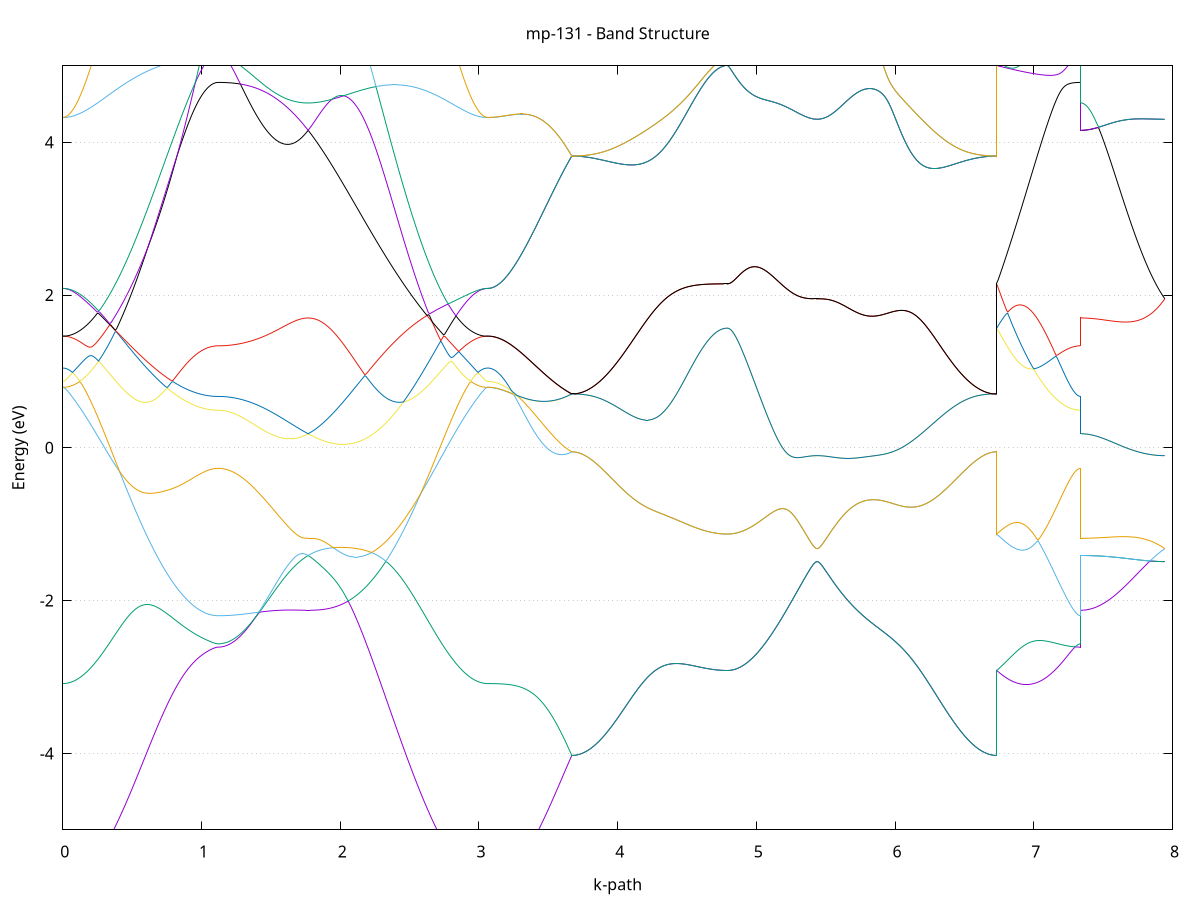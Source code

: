 set title 'mp-131 - Band Structure'
set xlabel 'k-path'
set ylabel 'Energy (eV)'
set grid y
set yrange [-5:5]
set terminal png size 800,600
set output 'mp-131_bands_gnuplot.png'
plot '-' using 1:2 with lines notitle, '-' using 1:2 with lines notitle, '-' using 1:2 with lines notitle, '-' using 1:2 with lines notitle, '-' using 1:2 with lines notitle, '-' using 1:2 with lines notitle, '-' using 1:2 with lines notitle, '-' using 1:2 with lines notitle, '-' using 1:2 with lines notitle, '-' using 1:2 with lines notitle, '-' using 1:2 with lines notitle, '-' using 1:2 with lines notitle, '-' using 1:2 with lines notitle, '-' using 1:2 with lines notitle, '-' using 1:2 with lines notitle, '-' using 1:2 with lines notitle, '-' using 1:2 with lines notitle, '-' using 1:2 with lines notitle, '-' using 1:2 with lines notitle, '-' using 1:2 with lines notitle
0.000000 -48.819919
0.009924 -48.819919
0.019848 -48.819819
0.029772 -48.819719
0.039696 -48.819619
0.049619 -48.819419
0.059543 -48.819119
0.069467 -48.818819
0.079391 -48.818519
0.089315 -48.818119
0.099239 -48.817719
0.109163 -48.817219
0.119087 -48.816719
0.129011 -48.816219
0.138935 -48.815619
0.148859 -48.815019
0.158782 -48.814319
0.168706 -48.813619
0.178630 -48.812819
0.188554 -48.812119
0.198478 -48.811219
0.208402 -48.810419
0.218326 -48.809419
0.228250 -48.808519
0.238174 -48.807519
0.248098 -48.806519
0.258021 -48.805419
0.267945 -48.804319
0.277869 -48.803219
0.287793 -48.802119
0.297717 -48.800919
0.307641 -48.799619
0.317565 -48.798419
0.327489 -48.797119
0.337413 -48.795819
0.347337 -48.794419
0.357260 -48.793019
0.367184 -48.791619
0.377108 -48.790219
0.387032 -48.788719
0.396956 -48.787219
0.406880 -48.785719
0.416804 -48.784219
0.426728 -48.782619
0.436652 -48.781019
0.446576 -48.779419
0.456499 -48.777819
0.466423 -48.776219
0.476347 -48.774519
0.486271 -48.772819
0.496195 -48.771219
0.506119 -48.769519
0.516043 -48.767719
0.525967 -48.766019
0.535891 -48.764319
0.545815 -48.762519
0.555738 -48.760819
0.565662 -48.759019
0.575586 -48.757219
0.585510 -48.755419
0.595434 -48.753719
0.605358 -48.751919
0.615282 -48.750119
0.625206 -48.748319
0.635130 -48.746519
0.645054 -48.744719
0.654977 -48.742919
0.664901 -48.741119
0.674825 -48.739419
0.684749 -48.737619
0.694673 -48.735819
0.704597 -48.734119
0.714521 -48.732319
0.724445 -48.730619
0.734369 -48.728919
0.744293 -48.727219
0.754217 -48.725519
0.764140 -48.723819
0.774064 -48.722119
0.783988 -48.720519
0.793912 -48.718919
0.803836 -48.717319
0.813760 -48.715719
0.823684 -48.714119
0.833608 -48.712619
0.843532 -48.711119
0.853455 -48.709619
0.863379 -48.708219
0.873303 -48.706819
0.883227 -48.705419
0.893151 -48.704119
0.903075 -48.702819
0.912999 -48.701519
0.922923 -48.700319
0.932847 -48.699119
0.942771 -48.698019
0.952695 -48.696919
0.962618 -48.695919
0.972542 -48.694919
0.982466 -48.694019
0.992390 -48.693119
1.002314 -48.692319
1.012238 -48.691519
1.022162 -48.690819
1.032086 -48.690119
1.042010 -48.689519
1.051934 -48.689019
1.061857 -48.688619
1.071781 -48.688219
1.081705 -48.687819
1.091629 -48.687619
1.101553 -48.687419
1.111477 -48.687319
1.121401 -48.687319
1.121401 -48.687319
1.131360 -48.687319
1.141320 -48.687219
1.151279 -48.687219
1.161239 -48.687119
1.171198 -48.687019
1.181158 -48.686919
1.191117 -48.686719
1.201077 -48.686519
1.211036 -48.686319
1.220996 -48.686119
1.230956 -48.685919
1.240915 -48.685619
1.250875 -48.685419
1.260834 -48.685119
1.270794 -48.684719
1.280753 -48.684419
1.290713 -48.684019
1.300672 -48.683619
1.310632 -48.683219
1.320591 -48.682819
1.330551 -48.682419
1.340510 -48.681919
1.350470 -48.681419
1.360429 -48.680919
1.370389 -48.680419
1.380348 -48.679919
1.390308 -48.679419
1.400267 -48.678819
1.410227 -48.678219
1.420186 -48.677619
1.430146 -48.677019
1.440105 -48.676419
1.450065 -48.675819
1.460024 -48.675119
1.469984 -48.674519
1.479943 -48.673819
1.489903 -48.673219
1.499862 -48.672519
1.509822 -48.671819
1.519781 -48.671119
1.529741 -48.670419
1.539700 -48.669719
1.549660 -48.668919
1.559619 -48.668219
1.569579 -48.667519
1.579539 -48.666819
1.589498 -48.666019
1.599458 -48.665319
1.609417 -48.664519
1.619377 -48.663819
1.629336 -48.663119
1.639296 -48.662319
1.649255 -48.661619
1.659215 -48.660819
1.669174 -48.660119
1.679134 -48.659419
1.689093 -48.658619
1.699053 -48.657919
1.709012 -48.657219
1.718972 -48.656519
1.728931 -48.655819
1.738891 -48.655119
1.748850 -48.654419
1.758810 -48.653719
1.768769 -48.653119
1.768769 -48.653119
1.778730 -48.653719
1.788692 -48.654419
1.798653 -48.655119
1.808614 -48.655819
1.818575 -48.656619
1.828536 -48.657419
1.838498 -48.658319
1.848459 -48.659119
1.858420 -48.660019
1.868381 -48.660919
1.878342 -48.661819
1.888304 -48.662819
1.898265 -48.663719
1.908226 -48.664719
1.918187 -48.665819
1.928148 -48.666819
1.938109 -48.667919
1.948071 -48.669019
1.958032 -48.670119
1.967993 -48.671319
1.977954 -48.672519
1.987915 -48.673719
1.997877 -48.674919
2.007838 -48.676219
2.017799 -48.677419
2.027760 -48.678719
2.037721 -48.680119
2.047683 -48.681419
2.057644 -48.682819
2.067605 -48.684219
2.077566 -48.685619
2.087527 -48.687019
2.097489 -48.688519
2.107450 -48.690019
2.117411 -48.691519
2.127372 -48.693019
2.137333 -48.694619
2.147294 -48.696219
2.157256 -48.697719
2.167217 -48.699319
2.177178 -48.701019
2.187139 -48.702619
2.197100 -48.704319
2.207062 -48.706019
2.217023 -48.707619
2.226984 -48.709419
2.236945 -48.711119
2.246906 -48.712819
2.256868 -48.714619
2.266829 -48.716319
2.276790 -48.718119
2.286751 -48.719919
2.296712 -48.721719
2.306674 -48.723519
2.316635 -48.725319
2.326596 -48.727119
2.336557 -48.728919
2.346518 -48.730819
2.356480 -48.732619
2.366441 -48.734419
2.376402 -48.736319
2.386363 -48.738119
2.396324 -48.740019
2.406285 -48.741819
2.416247 -48.743719
2.426208 -48.745519
2.436169 -48.747419
2.446130 -48.749219
2.456091 -48.751119
2.466053 -48.752919
2.476014 -48.754719
2.485975 -48.756519
2.495936 -48.758319
2.505897 -48.760119
2.515859 -48.761919
2.525820 -48.763719
2.535781 -48.765519
2.545742 -48.767219
2.555703 -48.769019
2.565664 -48.770719
2.575626 -48.772419
2.585587 -48.774119
2.595548 -48.775819
2.605509 -48.777519
2.615470 -48.779119
2.625432 -48.780719
2.635393 -48.782319
2.645354 -48.783919
2.655315 -48.785419
2.665276 -48.787019
2.675238 -48.788519
2.685199 -48.789919
2.695160 -48.791419
2.705121 -48.792819
2.715082 -48.794219
2.725044 -48.795619
2.735005 -48.796919
2.744966 -48.798219
2.754927 -48.799519
2.764888 -48.800719
2.774850 -48.801919
2.784811 -48.803119
2.794772 -48.804219
2.804733 -48.805319
2.814694 -48.806419
2.824655 -48.807419
2.834617 -48.808419
2.844578 -48.809419
2.854539 -48.810319
2.864500 -48.811219
2.874461 -48.812019
2.884423 -48.812819
2.894384 -48.813619
2.904345 -48.814319
2.914306 -48.814919
2.924267 -48.815619
2.934229 -48.816219
2.944190 -48.816719
2.954151 -48.817219
2.964112 -48.817719
2.974073 -48.818119
2.984035 -48.818519
2.993996 -48.818819
3.003957 -48.819119
3.013918 -48.819419
3.023879 -48.819619
3.033840 -48.819719
3.043802 -48.819819
3.053763 -48.819919
3.063724 -48.819919
3.063724 -48.819919
3.073654 -48.819919
3.083583 -48.819819
3.093513 -48.819719
3.103442 -48.819519
3.113372 -48.819319
3.123301 -48.819119
3.133231 -48.818819
3.143161 -48.818419
3.153090 -48.818019
3.163020 -48.817519
3.172949 -48.817119
3.182879 -48.816519
3.192808 -48.815919
3.202738 -48.815319
3.212668 -48.814619
3.222597 -48.813919
3.232527 -48.813119
3.242456 -48.812319
3.252386 -48.811519
3.262315 -48.810619
3.272245 -48.809719
3.282175 -48.808719
3.292104 -48.807719
3.302034 -48.806619
3.311963 -48.805519
3.321893 -48.804419
3.331822 -48.803219
3.341752 -48.802019
3.351682 -48.800819
3.361611 -48.799519
3.371541 -48.798219
3.381470 -48.796819
3.391400 -48.795419
3.401329 -48.794019
3.411259 -48.792619
3.421189 -48.791119
3.431118 -48.789619
3.441048 -48.788119
3.450977 -48.786519
3.460907 -48.784919
3.470836 -48.783319
3.480766 -48.781719
3.490696 -48.780019
3.500625 -48.778319
3.510555 -48.776619
3.520484 -48.774919
3.530414 -48.773219
3.540343 -48.771419
3.550273 -48.769719
3.560203 -48.767919
3.570132 -48.766119
3.580062 -48.764219
3.589991 -48.762419
3.599921 -48.760619
3.609850 -48.758719
3.619780 -48.756919
3.629709 -48.755019
3.639639 -48.753119
3.649569 -48.751319
3.659498 -48.749419
3.669428 -48.747519
3.669428 -48.747519
3.679352 -48.747519
3.689276 -48.747419
3.699199 -48.747419
3.709123 -48.747219
3.719047 -48.747119
3.728971 -48.746919
3.738895 -48.746719
3.748819 -48.746519
3.758743 -48.746219
3.768667 -48.745919
3.778591 -48.745619
3.788515 -48.745219
3.798438 -48.744819
3.808362 -48.744419
3.818286 -48.743919
3.828210 -48.743519
3.838134 -48.742919
3.848058 -48.742419
3.857982 -48.741819
3.867906 -48.741219
3.877830 -48.740619
3.887754 -48.740019
3.897677 -48.739319
3.907601 -48.738619
3.917525 -48.737819
3.927449 -48.737119
3.937373 -48.736319
3.947297 -48.735519
3.957221 -48.734719
3.967145 -48.733819
3.977069 -48.733019
3.986993 -48.732119
3.996917 -48.731219
4.006840 -48.730219
4.016764 -48.729319
4.026688 -48.728319
4.036612 -48.727319
4.046536 -48.726319
4.056460 -48.725319
4.066384 -48.724319
4.076308 -48.723219
4.086232 -48.722119
4.096156 -48.721119
4.106079 -48.720019
4.116003 -48.718919
4.125927 -48.717819
4.135851 -48.716719
4.145775 -48.715519
4.155699 -48.714419
4.165623 -48.713219
4.175547 -48.712119
4.185471 -48.710919
4.195395 -48.709819
4.205318 -48.708619
4.215242 -48.707419
4.225166 -48.706319
4.235090 -48.705119
4.245014 -48.703919
4.254938 -48.702819
4.264862 -48.701619
4.274786 -48.700419
4.284710 -48.699319
4.294634 -48.698119
4.304557 -48.697019
4.314481 -48.695819
4.324405 -48.694719
4.334329 -48.693619
4.344253 -48.692519
4.354177 -48.691419
4.364101 -48.690319
4.374025 -48.689219
4.383949 -48.688119
4.393873 -48.687019
4.403796 -48.686019
4.413720 -48.685019
4.423644 -48.684019
4.433568 -48.683019
4.443492 -48.682019
4.453416 -48.681019
4.463340 -48.680119
4.473264 -48.679119
4.483188 -48.678219
4.493112 -48.677419
4.503035 -48.676519
4.512959 -48.675719
4.522883 -48.674819
4.532807 -48.674119
4.542731 -48.673319
4.552655 -48.672519
4.562579 -48.671819
4.572503 -48.671119
4.582427 -48.670519
4.592351 -48.669819
4.602274 -48.669219
4.612198 -48.668719
4.622122 -48.668119
4.632046 -48.667619
4.641970 -48.667119
4.651894 -48.666619
4.661818 -48.666219
4.671742 -48.665819
4.681666 -48.665419
4.691590 -48.665119
4.701513 -48.664819
4.711437 -48.664519
4.721361 -48.664219
4.731285 -48.664019
4.741209 -48.663919
4.751133 -48.663719
4.761057 -48.663619
4.770981 -48.663519
4.780905 -48.663519
4.790829 -48.663419
4.790829 -48.663419
4.800788 -48.663419
4.810748 -48.663419
4.820707 -48.663419
4.830667 -48.663419
4.840626 -48.663319
4.850586 -48.663319
4.860545 -48.663219
4.870505 -48.663119
4.880464 -48.663019
4.890424 -48.662919
4.900383 -48.662819
4.910343 -48.662719
4.920302 -48.662519
4.930262 -48.662419
4.940221 -48.662319
4.950181 -48.662119
4.960140 -48.661919
4.970100 -48.661819
4.980059 -48.661619
4.990019 -48.661419
4.999978 -48.661219
5.009938 -48.661019
5.019897 -48.660819
5.029857 -48.660619
5.039816 -48.660319
5.049776 -48.660119
5.059735 -48.659919
5.069695 -48.659719
5.079655 -48.659419
5.089614 -48.659219
5.099574 -48.658919
5.109533 -48.658719
5.119493 -48.658419
5.129452 -48.658219
5.139412 -48.657919
5.149371 -48.657719
5.159331 -48.657419
5.169290 -48.657219
5.179250 -48.656919
5.189209 -48.656719
5.199169 -48.656419
5.209128 -48.656219
5.219088 -48.656019
5.229047 -48.655719
5.239007 -48.655519
5.248966 -48.655319
5.258926 -48.655119
5.268885 -48.654919
5.278845 -48.654719
5.288804 -48.654519
5.298764 -48.654319
5.308723 -48.654119
5.318683 -48.653919
5.328642 -48.653819
5.338602 -48.653619
5.348561 -48.653519
5.358521 -48.653419
5.368480 -48.653319
5.378440 -48.653219
5.388399 -48.653119
5.398359 -48.653019
5.408319 -48.653019
5.418278 -48.652919
5.428238 -48.652919
5.438197 -48.652919
5.438197 -48.652919
5.448158 -48.652919
5.458119 -48.652919
5.468081 -48.653019
5.478042 -48.653019
5.488003 -48.653119
5.497964 -48.653219
5.507925 -48.653319
5.517887 -48.653519
5.527848 -48.653619
5.537809 -48.653819
5.547770 -48.654019
5.557731 -48.654219
5.567692 -48.654419
5.577654 -48.654719
5.587615 -48.655019
5.597576 -48.655319
5.607537 -48.655619
5.617498 -48.656019
5.627460 -48.656319
5.637421 -48.656719
5.647382 -48.657119
5.657343 -48.657619
5.667304 -48.658019
5.677266 -48.658519
5.687227 -48.659019
5.697188 -48.659519
5.707149 -48.660119
5.717110 -48.660619
5.727072 -48.661219
5.737033 -48.661819
5.746994 -48.662519
5.756955 -48.663119
5.766916 -48.663819
5.776877 -48.664519
5.786839 -48.665319
5.796800 -48.666019
5.806761 -48.666819
5.816722 -48.667619
5.826683 -48.668419
5.836645 -48.669219
5.846606 -48.670119
5.856567 -48.670919
5.866528 -48.671819
5.876489 -48.672719
5.886451 -48.673619
5.896412 -48.674619
5.906373 -48.675519
5.916334 -48.676519
5.926295 -48.677519
5.936257 -48.678519
5.946218 -48.679619
5.956179 -48.680619
5.966140 -48.681619
5.976101 -48.682719
5.986063 -48.683819
5.996024 -48.684919
6.005985 -48.686019
6.015946 -48.687119
6.025907 -48.688219
6.035868 -48.689419
6.045830 -48.690519
6.055791 -48.691719
6.065752 -48.692819
6.075713 -48.694019
6.085674 -48.695219
6.095636 -48.696319
6.105597 -48.697519
6.115558 -48.698719
6.125519 -48.699919
6.135480 -48.701119
6.145442 -48.702319
6.155403 -48.703519
6.165364 -48.704719
6.175325 -48.705919
6.185286 -48.707119
6.195247 -48.708219
6.205209 -48.709419
6.215170 -48.710619
6.225131 -48.711819
6.235092 -48.712919
6.245053 -48.714119
6.255015 -48.715219
6.264976 -48.716419
6.274937 -48.717519
6.284898 -48.718619
6.294859 -48.719819
6.304821 -48.720919
6.314782 -48.721919
6.324743 -48.723019
6.334704 -48.724119
6.344665 -48.725119
6.354627 -48.726219
6.364588 -48.727219
6.374549 -48.728219
6.384510 -48.729119
6.394471 -48.730119
6.404433 -48.731019
6.414394 -48.732019
6.424355 -48.732919
6.434316 -48.733719
6.444277 -48.734619
6.454238 -48.735419
6.464200 -48.736219
6.474161 -48.737019
6.484122 -48.737819
6.494083 -48.738519
6.504044 -48.739219
6.514006 -48.739919
6.523967 -48.740619
6.533928 -48.741219
6.543889 -48.741819
6.553850 -48.742419
6.563812 -48.742919
6.573773 -48.743419
6.583734 -48.743919
6.593695 -48.744419
6.603656 -48.744819
6.613618 -48.745219
6.623579 -48.745619
6.633540 -48.745919
6.643501 -48.746219
6.653462 -48.746519
6.663423 -48.746719
6.673385 -48.746919
6.683346 -48.747119
6.693307 -48.747219
6.703268 -48.747419
6.713229 -48.747419
6.723191 -48.747519
6.733152 -48.747519
6.733152 -48.663419
6.743081 -48.664119
6.753011 -48.664719
6.762940 -48.665319
6.772870 -48.665919
6.782800 -48.666519
6.792729 -48.667119
6.802659 -48.667719
6.812588 -48.668319
6.822518 -48.668919
6.832447 -48.669519
6.842377 -48.670119
6.852307 -48.670719
6.862236 -48.671319
6.872166 -48.671819
6.882095 -48.672419
6.892025 -48.673019
6.901954 -48.673519
6.911884 -48.674119
6.921814 -48.674619
6.931743 -48.675219
6.941673 -48.675719
6.951602 -48.676219
6.961532 -48.676719
6.971461 -48.677219
6.981391 -48.677719
6.991321 -48.678219
7.001250 -48.678719
7.011180 -48.679219
7.021109 -48.679619
7.031039 -48.680119
7.040968 -48.680519
7.050898 -48.680919
7.060828 -48.681319
7.070757 -48.681719
7.080687 -48.682119
7.090616 -48.682519
7.100546 -48.682919
7.110475 -48.683219
7.120405 -48.683519
7.130335 -48.683919
7.140264 -48.684219
7.150194 -48.684519
7.160123 -48.684819
7.170053 -48.685019
7.179982 -48.685319
7.189912 -48.685519
7.199842 -48.685719
7.209771 -48.685919
7.219701 -48.686119
7.229630 -48.686319
7.239560 -48.686519
7.249489 -48.686619
7.259419 -48.686819
7.269349 -48.686919
7.279278 -48.687019
7.289208 -48.687119
7.299137 -48.687119
7.309067 -48.687219
7.318996 -48.687219
7.328926 -48.687319
7.338856 -48.687319
7.338856 -48.653119
7.348785 -48.653119
7.358715 -48.653119
7.368644 -48.653119
7.378574 -48.653119
7.388503 -48.653119
7.398433 -48.653119
7.408363 -48.653019
7.418292 -48.653019
7.428222 -48.653019
7.438151 -48.653019
7.448081 -48.653019
7.458010 -48.653019
7.467940 -48.653019
7.477870 -48.653019
7.487799 -48.653019
7.497729 -48.653019
7.507658 -48.653019
7.517588 -48.653019
7.527517 -48.653019
7.537447 -48.653019
7.547376 -48.653019
7.557306 -48.653019
7.567236 -48.653019
7.577165 -48.653019
7.587095 -48.653019
7.597024 -48.653019
7.606954 -48.653019
7.616883 -48.653019
7.626813 -48.653019
7.636743 -48.653019
7.646672 -48.653019
7.656602 -48.653019
7.666531 -48.653019
7.676461 -48.653019
7.686390 -48.653019
7.696320 -48.653019
7.706250 -48.653019
7.716179 -48.653019
7.726109 -48.653019
7.736038 -48.653019
7.745968 -48.653019
7.755897 -48.653019
7.765827 -48.652919
7.775757 -48.652919
7.785686 -48.652919
7.795616 -48.652919
7.805545 -48.652919
7.815475 -48.652919
7.825404 -48.652919
7.835334 -48.652919
7.845264 -48.652919
7.855193 -48.652919
7.865123 -48.652919
7.875052 -48.652919
7.884982 -48.652919
7.894911 -48.652919
7.904841 -48.652919
7.914771 -48.652919
7.924700 -48.652919
7.934630 -48.652919
7.944559 -48.652919
e
0.000000 -48.673919
0.009924 -48.673919
0.019848 -48.673819
0.029772 -48.673819
0.039696 -48.673719
0.049619 -48.673619
0.059543 -48.673519
0.069467 -48.673419
0.079391 -48.673319
0.089315 -48.673119
0.099239 -48.672919
0.109163 -48.672719
0.119087 -48.672519
0.129011 -48.672319
0.138935 -48.672019
0.148859 -48.671719
0.158782 -48.671519
0.168706 -48.671119
0.178630 -48.670819
0.188554 -48.670519
0.198478 -48.670119
0.208402 -48.669819
0.218326 -48.669419
0.228250 -48.669019
0.238174 -48.668619
0.248098 -48.668119
0.258021 -48.667719
0.267945 -48.667219
0.277869 -48.666819
0.287793 -48.666319
0.297717 -48.665819
0.307641 -48.665319
0.317565 -48.664819
0.327489 -48.664319
0.337413 -48.663819
0.347337 -48.663219
0.357260 -48.662719
0.367184 -48.662119
0.377108 -48.661619
0.387032 -48.661019
0.396956 -48.660419
0.406880 -48.659919
0.416804 -48.659319
0.426728 -48.658719
0.436652 -48.658119
0.446576 -48.657519
0.456499 -48.657019
0.466423 -48.656419
0.476347 -48.655819
0.486271 -48.655219
0.496195 -48.654619
0.506119 -48.654019
0.516043 -48.653519
0.525967 -48.652919
0.535891 -48.652319
0.545815 -48.651819
0.555738 -48.651219
0.565662 -48.650719
0.575586 -48.650119
0.585510 -48.649619
0.595434 -48.649019
0.605358 -48.648519
0.615282 -48.648019
0.625206 -48.647519
0.635130 -48.647019
0.645054 -48.646619
0.654977 -48.646119
0.664901 -48.645619
0.674825 -48.645219
0.684749 -48.644819
0.694673 -48.644419
0.704597 -48.644019
0.714521 -48.643619
0.724445 -48.643219
0.734369 -48.642819
0.744293 -48.642519
0.754217 -48.642219
0.764140 -48.641919
0.774064 -48.641619
0.783988 -48.641319
0.793912 -48.641119
0.803836 -48.640819
0.813760 -48.640619
0.823684 -48.640419
0.833608 -48.640219
0.843532 -48.640119
0.853455 -48.639919
0.863379 -48.639819
0.873303 -48.639719
0.883227 -48.639619
0.893151 -48.639519
0.903075 -48.639419
0.912999 -48.639419
0.922923 -48.639319
0.932847 -48.639319
0.942771 -48.639319
0.952695 -48.639319
0.962618 -48.639319
0.972542 -48.639319
0.982466 -48.639319
0.992390 -48.639319
1.002314 -48.639319
1.012238 -48.639419
1.022162 -48.639419
1.032086 -48.639519
1.042010 -48.639519
1.051934 -48.639519
1.061857 -48.639619
1.071781 -48.639619
1.081705 -48.639619
1.091629 -48.639619
1.101553 -48.639719
1.111477 -48.639719
1.121401 -48.639719
1.121401 -48.639719
1.131360 -48.639719
1.141320 -48.639719
1.151279 -48.639719
1.161239 -48.639719
1.171198 -48.639719
1.181158 -48.639719
1.191117 -48.639719
1.201077 -48.639719
1.211036 -48.639719
1.220996 -48.639819
1.230956 -48.639819
1.240915 -48.639819
1.250875 -48.639819
1.260834 -48.639819
1.270794 -48.639919
1.280753 -48.639919
1.290713 -48.639919
1.300672 -48.640019
1.310632 -48.640019
1.320591 -48.640119
1.330551 -48.640119
1.340510 -48.640219
1.350470 -48.640219
1.360429 -48.640319
1.370389 -48.640419
1.380348 -48.640419
1.390308 -48.640519
1.400267 -48.640619
1.410227 -48.640719
1.420186 -48.640819
1.430146 -48.640919
1.440105 -48.641119
1.450065 -48.641219
1.460024 -48.641419
1.469984 -48.641519
1.479943 -48.641719
1.489903 -48.641819
1.499862 -48.642019
1.509822 -48.642219
1.519781 -48.642419
1.529741 -48.642719
1.539700 -48.642919
1.549660 -48.643219
1.559619 -48.643419
1.569579 -48.643719
1.579539 -48.644019
1.589498 -48.644319
1.599458 -48.644619
1.609417 -48.645019
1.619377 -48.645319
1.629336 -48.645719
1.639296 -48.646119
1.649255 -48.646519
1.659215 -48.646919
1.669174 -48.647419
1.679134 -48.647919
1.689093 -48.648419
1.699053 -48.648919
1.709012 -48.649419
1.718972 -48.649919
1.728931 -48.650519
1.738891 -48.651119
1.748850 -48.651719
1.758810 -48.652419
1.768769 -48.653019
1.768769 -48.653019
1.778730 -48.652419
1.788692 -48.651719
1.798653 -48.651119
1.808614 -48.650419
1.818575 -48.649819
1.828536 -48.649219
1.838498 -48.648619
1.848459 -48.648019
1.858420 -48.647519
1.868381 -48.646919
1.878342 -48.646419
1.888304 -48.645819
1.898265 -48.645319
1.908226 -48.644819
1.918187 -48.644419
1.928148 -48.643919
1.938109 -48.643519
1.948071 -48.643119
1.958032 -48.642719
1.967993 -48.642319
1.977954 -48.641919
1.987915 -48.641619
1.997877 -48.641219
2.007838 -48.640919
2.017799 -48.640719
2.027760 -48.640419
2.037721 -48.640219
2.047683 -48.640019
2.057644 -48.639819
2.067605 -48.639619
2.077566 -48.639419
2.087527 -48.639319
2.097489 -48.639219
2.107450 -48.639119
2.117411 -48.639019
2.127372 -48.639019
2.137333 -48.639019
2.147294 -48.639019
2.157256 -48.639019
2.167217 -48.639019
2.177178 -48.639119
2.187139 -48.639219
2.197100 -48.639319
2.207062 -48.639419
2.217023 -48.639519
2.226984 -48.639719
2.236945 -48.639919
2.246906 -48.640119
2.256868 -48.640319
2.266829 -48.640619
2.276790 -48.640819
2.286751 -48.641119
2.296712 -48.641419
2.306674 -48.641719
2.316635 -48.642119
2.326596 -48.642419
2.336557 -48.642819
2.346518 -48.643219
2.356480 -48.643619
2.366441 -48.644019
2.376402 -48.644419
2.386363 -48.644819
2.396324 -48.645319
2.406285 -48.645819
2.416247 -48.646219
2.426208 -48.646719
2.436169 -48.647219
2.446130 -48.647719
2.456091 -48.648319
2.466053 -48.648819
2.476014 -48.649319
2.485975 -48.649919
2.495936 -48.650419
2.505897 -48.651019
2.515859 -48.651619
2.525820 -48.652119
2.535781 -48.652719
2.545742 -48.653319
2.555703 -48.653919
2.565664 -48.654519
2.575626 -48.655119
2.585587 -48.655619
2.595548 -48.656219
2.605509 -48.656819
2.615470 -48.657419
2.625432 -48.658019
2.635393 -48.658619
2.645354 -48.659219
2.655315 -48.659819
2.665276 -48.660319
2.675238 -48.660919
2.685199 -48.661519
2.695160 -48.662019
2.705121 -48.662619
2.715082 -48.663119
2.725044 -48.663719
2.735005 -48.664219
2.744966 -48.664719
2.754927 -48.665219
2.764888 -48.665719
2.774850 -48.666219
2.784811 -48.666719
2.794772 -48.667219
2.804733 -48.667619
2.814694 -48.668119
2.824655 -48.668519
2.834617 -48.668919
2.844578 -48.669319
2.854539 -48.669719
2.864500 -48.670119
2.874461 -48.670519
2.884423 -48.670819
2.894384 -48.671119
2.904345 -48.671419
2.914306 -48.671719
2.924267 -48.672019
2.934229 -48.672319
2.944190 -48.672519
2.954151 -48.672719
2.964112 -48.672919
2.974073 -48.673119
2.984035 -48.673319
2.993996 -48.673419
3.003957 -48.673519
3.013918 -48.673619
3.023879 -48.673719
3.033840 -48.673819
3.043802 -48.673819
3.053763 -48.673919
3.063724 -48.673919
3.063724 -48.673919
3.073654 -48.673919
3.083583 -48.674019
3.093513 -48.674119
3.103442 -48.674319
3.113372 -48.674519
3.123301 -48.674819
3.133231 -48.675119
3.143161 -48.675519
3.153090 -48.675919
3.163020 -48.676319
3.172949 -48.676819
3.182879 -48.677419
3.192808 -48.678019
3.202738 -48.678719
3.212668 -48.679419
3.222597 -48.680119
3.232527 -48.680919
3.242456 -48.681719
3.252386 -48.682619
3.262315 -48.683519
3.272245 -48.684519
3.282175 -48.685519
3.292104 -48.686519
3.302034 -48.687619
3.311963 -48.688719
3.321893 -48.689919
3.331822 -48.691119
3.341752 -48.692319
3.351682 -48.693619
3.361611 -48.694919
3.371541 -48.696319
3.381470 -48.697619
3.391400 -48.699019
3.401329 -48.700519
3.411259 -48.702019
3.421189 -48.703519
3.431118 -48.705019
3.441048 -48.706619
3.450977 -48.708119
3.460907 -48.709819
3.470836 -48.711419
3.480766 -48.713119
3.490696 -48.714719
3.500625 -48.716419
3.510555 -48.718219
3.520484 -48.719919
3.530414 -48.721719
3.540343 -48.723419
3.550273 -48.725219
3.560203 -48.727019
3.570132 -48.728919
3.580062 -48.730719
3.589991 -48.732519
3.599921 -48.734419
3.609850 -48.736319
3.619780 -48.738119
3.629709 -48.740019
3.639639 -48.741919
3.649569 -48.743719
3.659498 -48.745619
3.669428 -48.747519
3.669428 -48.747519
3.679352 -48.747519
3.689276 -48.747419
3.699199 -48.747419
3.709123 -48.747219
3.719047 -48.747119
3.728971 -48.746919
3.738895 -48.746719
3.748819 -48.746519
3.758743 -48.746219
3.768667 -48.745919
3.778591 -48.745619
3.788515 -48.745219
3.798438 -48.744819
3.808362 -48.744419
3.818286 -48.743919
3.828210 -48.743519
3.838134 -48.742919
3.848058 -48.742419
3.857982 -48.741819
3.867906 -48.741219
3.877830 -48.740619
3.887754 -48.740019
3.897677 -48.739319
3.907601 -48.738619
3.917525 -48.737819
3.927449 -48.737119
3.937373 -48.736319
3.947297 -48.735519
3.957221 -48.734719
3.967145 -48.733819
3.977069 -48.733019
3.986993 -48.732119
3.996917 -48.731219
4.006840 -48.730219
4.016764 -48.729319
4.026688 -48.728319
4.036612 -48.727319
4.046536 -48.726319
4.056460 -48.725319
4.066384 -48.724319
4.076308 -48.723219
4.086232 -48.722119
4.096156 -48.721119
4.106079 -48.720019
4.116003 -48.718919
4.125927 -48.717819
4.135851 -48.716719
4.145775 -48.715519
4.155699 -48.714419
4.165623 -48.713219
4.175547 -48.712119
4.185471 -48.710919
4.195395 -48.709819
4.205318 -48.708619
4.215242 -48.707419
4.225166 -48.706319
4.235090 -48.705119
4.245014 -48.703919
4.254938 -48.702819
4.264862 -48.701619
4.274786 -48.700419
4.284710 -48.699319
4.294634 -48.698119
4.304557 -48.697019
4.314481 -48.695819
4.324405 -48.694719
4.334329 -48.693619
4.344253 -48.692519
4.354177 -48.691419
4.364101 -48.690319
4.374025 -48.689219
4.383949 -48.688119
4.393873 -48.687019
4.403796 -48.686019
4.413720 -48.685019
4.423644 -48.684019
4.433568 -48.683019
4.443492 -48.682019
4.453416 -48.681019
4.463340 -48.680119
4.473264 -48.679119
4.483188 -48.678219
4.493112 -48.677419
4.503035 -48.676519
4.512959 -48.675719
4.522883 -48.674819
4.532807 -48.674119
4.542731 -48.673319
4.552655 -48.672519
4.562579 -48.671819
4.572503 -48.671119
4.582427 -48.670519
4.592351 -48.669819
4.602274 -48.669219
4.612198 -48.668719
4.622122 -48.668119
4.632046 -48.667619
4.641970 -48.667119
4.651894 -48.666619
4.661818 -48.666219
4.671742 -48.665819
4.681666 -48.665419
4.691590 -48.665119
4.701513 -48.664819
4.711437 -48.664519
4.721361 -48.664219
4.731285 -48.664019
4.741209 -48.663919
4.751133 -48.663719
4.761057 -48.663619
4.770981 -48.663519
4.780905 -48.663519
4.790829 -48.663419
4.790829 -48.663419
4.800788 -48.663419
4.810748 -48.663419
4.820707 -48.663419
4.830667 -48.663419
4.840626 -48.663319
4.850586 -48.663319
4.860545 -48.663219
4.870505 -48.663119
4.880464 -48.663019
4.890424 -48.662919
4.900383 -48.662819
4.910343 -48.662719
4.920302 -48.662519
4.930262 -48.662419
4.940221 -48.662319
4.950181 -48.662119
4.960140 -48.661919
4.970100 -48.661819
4.980059 -48.661619
4.990019 -48.661419
4.999978 -48.661219
5.009938 -48.661019
5.019897 -48.660819
5.029857 -48.660619
5.039816 -48.660319
5.049776 -48.660119
5.059735 -48.659919
5.069695 -48.659719
5.079655 -48.659419
5.089614 -48.659219
5.099574 -48.658919
5.109533 -48.658719
5.119493 -48.658419
5.129452 -48.658219
5.139412 -48.657919
5.149371 -48.657719
5.159331 -48.657419
5.169290 -48.657219
5.179250 -48.656919
5.189209 -48.656719
5.199169 -48.656419
5.209128 -48.656219
5.219088 -48.656019
5.229047 -48.655719
5.239007 -48.655519
5.248966 -48.655319
5.258926 -48.655119
5.268885 -48.654919
5.278845 -48.654719
5.288804 -48.654519
5.298764 -48.654319
5.308723 -48.654119
5.318683 -48.653919
5.328642 -48.653819
5.338602 -48.653619
5.348561 -48.653519
5.358521 -48.653419
5.368480 -48.653319
5.378440 -48.653219
5.388399 -48.653119
5.398359 -48.653019
5.408319 -48.653019
5.418278 -48.652919
5.428238 -48.652919
5.438197 -48.652919
5.438197 -48.652919
5.448158 -48.652919
5.458119 -48.652919
5.468081 -48.653019
5.478042 -48.653019
5.488003 -48.653119
5.497964 -48.653219
5.507925 -48.653319
5.517887 -48.653519
5.527848 -48.653619
5.537809 -48.653819
5.547770 -48.654019
5.557731 -48.654219
5.567692 -48.654419
5.577654 -48.654719
5.587615 -48.655019
5.597576 -48.655319
5.607537 -48.655619
5.617498 -48.656019
5.627460 -48.656319
5.637421 -48.656719
5.647382 -48.657119
5.657343 -48.657619
5.667304 -48.658019
5.677266 -48.658519
5.687227 -48.659019
5.697188 -48.659519
5.707149 -48.660119
5.717110 -48.660619
5.727072 -48.661219
5.737033 -48.661819
5.746994 -48.662519
5.756955 -48.663119
5.766916 -48.663819
5.776877 -48.664519
5.786839 -48.665319
5.796800 -48.666019
5.806761 -48.666819
5.816722 -48.667619
5.826683 -48.668419
5.836645 -48.669219
5.846606 -48.670119
5.856567 -48.670919
5.866528 -48.671819
5.876489 -48.672719
5.886451 -48.673619
5.896412 -48.674619
5.906373 -48.675519
5.916334 -48.676519
5.926295 -48.677519
5.936257 -48.678519
5.946218 -48.679619
5.956179 -48.680619
5.966140 -48.681619
5.976101 -48.682719
5.986063 -48.683819
5.996024 -48.684919
6.005985 -48.686019
6.015946 -48.687119
6.025907 -48.688219
6.035868 -48.689419
6.045830 -48.690519
6.055791 -48.691719
6.065752 -48.692819
6.075713 -48.694019
6.085674 -48.695219
6.095636 -48.696319
6.105597 -48.697519
6.115558 -48.698719
6.125519 -48.699919
6.135480 -48.701119
6.145442 -48.702319
6.155403 -48.703519
6.165364 -48.704719
6.175325 -48.705919
6.185286 -48.707119
6.195247 -48.708219
6.205209 -48.709419
6.215170 -48.710619
6.225131 -48.711819
6.235092 -48.712919
6.245053 -48.714119
6.255015 -48.715219
6.264976 -48.716419
6.274937 -48.717519
6.284898 -48.718619
6.294859 -48.719819
6.304821 -48.720919
6.314782 -48.721919
6.324743 -48.723019
6.334704 -48.724119
6.344665 -48.725119
6.354627 -48.726219
6.364588 -48.727219
6.374549 -48.728219
6.384510 -48.729119
6.394471 -48.730119
6.404433 -48.731019
6.414394 -48.732019
6.424355 -48.732919
6.434316 -48.733719
6.444277 -48.734619
6.454238 -48.735419
6.464200 -48.736219
6.474161 -48.737019
6.484122 -48.737819
6.494083 -48.738519
6.504044 -48.739219
6.514006 -48.739919
6.523967 -48.740619
6.533928 -48.741219
6.543889 -48.741819
6.553850 -48.742419
6.563812 -48.742919
6.573773 -48.743419
6.583734 -48.743919
6.593695 -48.744419
6.603656 -48.744819
6.613618 -48.745219
6.623579 -48.745619
6.633540 -48.745919
6.643501 -48.746219
6.653462 -48.746519
6.663423 -48.746719
6.673385 -48.746919
6.683346 -48.747119
6.693307 -48.747219
6.703268 -48.747419
6.713229 -48.747419
6.723191 -48.747519
6.733152 -48.747519
6.733152 -48.663419
6.743081 -48.662819
6.753011 -48.662219
6.762940 -48.661619
6.772870 -48.661019
6.782800 -48.660419
6.792729 -48.659819
6.802659 -48.659219
6.812588 -48.658619
6.822518 -48.658019
6.832447 -48.657419
6.842377 -48.656819
6.852307 -48.656219
6.862236 -48.655619
6.872166 -48.655119
6.882095 -48.654519
6.892025 -48.653919
6.901954 -48.653419
6.911884 -48.652819
6.921814 -48.652319
6.931743 -48.651719
6.941673 -48.651219
6.951602 -48.650719
6.961532 -48.650219
6.971461 -48.649719
6.981391 -48.649219
6.991321 -48.648719
7.001250 -48.648219
7.011180 -48.647719
7.021109 -48.647319
7.031039 -48.646819
7.040968 -48.646419
7.050898 -48.646019
7.060828 -48.645619
7.070757 -48.645219
7.080687 -48.644819
7.090616 -48.644419
7.100546 -48.644119
7.110475 -48.643719
7.120405 -48.643419
7.130335 -48.643119
7.140264 -48.642819
7.150194 -48.642519
7.160123 -48.642219
7.170053 -48.641919
7.179982 -48.641719
7.189912 -48.641419
7.199842 -48.641219
7.209771 -48.641019
7.219701 -48.640819
7.229630 -48.640619
7.239560 -48.640519
7.249489 -48.640319
7.259419 -48.640219
7.269349 -48.640119
7.279278 -48.640019
7.289208 -48.639919
7.299137 -48.639819
7.309067 -48.639719
7.318996 -48.639719
7.328926 -48.639719
7.338856 -48.639719
7.338856 -48.653019
7.348785 -48.653019
7.358715 -48.653019
7.368644 -48.653019
7.378574 -48.653019
7.388503 -48.653019
7.398433 -48.653019
7.408363 -48.653019
7.418292 -48.653019
7.428222 -48.653019
7.438151 -48.653019
7.448081 -48.653019
7.458010 -48.653019
7.467940 -48.653019
7.477870 -48.653019
7.487799 -48.653019
7.497729 -48.653019
7.507658 -48.653019
7.517588 -48.653019
7.527517 -48.653019
7.537447 -48.653019
7.547376 -48.652919
7.557306 -48.652919
7.567236 -48.652919
7.577165 -48.652919
7.587095 -48.652919
7.597024 -48.652919
7.606954 -48.652919
7.616883 -48.652919
7.626813 -48.652919
7.636743 -48.652919
7.646672 -48.652919
7.656602 -48.652919
7.666531 -48.652919
7.676461 -48.652919
7.686390 -48.652919
7.696320 -48.652919
7.706250 -48.652919
7.716179 -48.652919
7.726109 -48.652919
7.736038 -48.652919
7.745968 -48.652919
7.755897 -48.652919
7.765827 -48.652919
7.775757 -48.652919
7.785686 -48.652919
7.795616 -48.652919
7.805545 -48.652919
7.815475 -48.652919
7.825404 -48.652919
7.835334 -48.652919
7.845264 -48.652919
7.855193 -48.652919
7.865123 -48.652919
7.875052 -48.652919
7.884982 -48.652919
7.894911 -48.652919
7.904841 -48.652919
7.914771 -48.652919
7.924700 -48.652919
7.934630 -48.652919
7.944559 -48.652919
e
0.000000 -27.419919
0.009924 -27.419919
0.019848 -27.419719
0.029772 -27.419419
0.039696 -27.419019
0.049619 -27.418419
0.059543 -27.417819
0.069467 -27.417019
0.079391 -27.416219
0.089315 -27.415219
0.099239 -27.414119
0.109163 -27.412819
0.119087 -27.411519
0.129011 -27.410019
0.138935 -27.408519
0.148859 -27.406819
0.158782 -27.405019
0.168706 -27.403119
0.178630 -27.401119
0.188554 -27.399019
0.198478 -27.396719
0.208402 -27.394419
0.218326 -27.391919
0.228250 -27.389419
0.238174 -27.386719
0.248098 -27.384019
0.258021 -27.381119
0.267945 -27.378119
0.277869 -27.375019
0.287793 -27.371919
0.297717 -27.368619
0.307641 -27.365219
0.317565 -27.361819
0.327489 -27.358219
0.337413 -27.354619
0.347337 -27.350819
0.357260 -27.347019
0.367184 -27.343119
0.377108 -27.339019
0.387032 -27.334919
0.396956 -27.330819
0.406880 -27.326519
0.416804 -27.322219
0.426728 -27.317719
0.436652 -27.313219
0.446576 -27.308719
0.456499 -27.304019
0.466423 -27.299319
0.476347 -27.294519
0.486271 -27.289719
0.496195 -27.284819
0.506119 -27.279819
0.516043 -27.274719
0.525967 -27.269619
0.535891 -27.264519
0.545815 -27.259319
0.555738 -27.254019
0.565662 -27.248719
0.575586 -27.243419
0.585510 -27.238019
0.595434 -27.232619
0.605358 -27.227119
0.615282 -27.221619
0.625206 -27.216019
0.635130 -27.210519
0.645054 -27.204919
0.654977 -27.199219
0.664901 -27.193619
0.674825 -27.188019
0.684749 -27.182319
0.694673 -27.176619
0.704597 -27.170919
0.714521 -27.165219
0.724445 -27.159519
0.734369 -27.153819
0.744293 -27.148219
0.754217 -27.142519
0.764140 -27.136919
0.774064 -27.131219
0.783988 -27.125619
0.793912 -27.120519
0.803836 -27.128019
0.813760 -27.135219
0.823684 -27.142319
0.833608 -27.149219
0.843532 -27.155919
0.853455 -27.162519
0.863379 -27.168819
0.873303 -27.174919
0.883227 -27.180819
0.893151 -27.186619
0.903075 -27.192119
0.912999 -27.197419
0.922923 -27.202419
0.932847 -27.207319
0.942771 -27.211919
0.952695 -27.216319
0.962618 -27.220519
0.972542 -27.224419
0.982466 -27.228119
0.992390 -27.231519
1.002314 -27.234719
1.012238 -27.237619
1.022162 -27.240319
1.032086 -27.242819
1.042010 -27.245019
1.051934 -27.246919
1.061857 -27.248619
1.071781 -27.250019
1.081705 -27.251219
1.091629 -27.252119
1.101553 -27.252719
1.111477 -27.253119
1.121401 -27.253319
1.121401 -27.253319
1.131360 -27.253219
1.141320 -27.253019
1.151279 -27.252819
1.161239 -27.252419
1.171198 -27.252019
1.181158 -27.251419
1.191117 -27.250719
1.201077 -27.249919
1.211036 -27.249119
1.220996 -27.248119
1.230956 -27.247019
1.240915 -27.245819
1.250875 -27.244519
1.260834 -27.243219
1.270794 -27.241719
1.280753 -27.240119
1.290713 -27.238519
1.300672 -27.236719
1.310632 -27.234819
1.320591 -27.232919
1.330551 -27.230919
1.340510 -27.228719
1.350470 -27.226519
1.360429 -27.224219
1.370389 -27.221919
1.380348 -27.219419
1.390308 -27.216919
1.400267 -27.214319
1.410227 -27.211619
1.420186 -27.208819
1.430146 -27.206019
1.440105 -27.203119
1.450065 -27.200119
1.460024 -27.197119
1.469984 -27.194119
1.479943 -27.190919
1.489903 -27.187819
1.499862 -27.184619
1.509822 -27.181319
1.519781 -27.178119
1.529741 -27.174819
1.539700 -27.171519
1.549660 -27.168119
1.559619 -27.164819
1.569579 -27.161519
1.579539 -27.158219
1.589498 -27.155019
1.599458 -27.151819
1.609417 -27.148619
1.619377 -27.145519
1.629336 -27.142519
1.639296 -27.139619
1.649255 -27.136919
1.659215 -27.134219
1.669174 -27.131819
1.679134 -27.129519
1.689093 -27.127419
1.699053 -27.125619
1.709012 -27.124019
1.718972 -27.122619
1.728931 -27.121519
1.738891 -27.120619
1.748850 -27.120019
1.758810 -27.119719
1.768769 -27.119619
1.768769 -27.119619
1.778730 -27.119719
1.788692 -27.120019
1.798653 -27.120519
1.808614 -27.121119
1.818575 -27.121819
1.828536 -27.122619
1.838498 -27.123419
1.848459 -27.124319
1.858420 -27.125219
1.868381 -27.126019
1.878342 -27.126819
1.888304 -27.127519
1.898265 -27.128219
1.908226 -27.128719
1.918187 -27.129219
1.928148 -27.129519
1.938109 -27.129719
1.948071 -27.129719
1.958032 -27.129619
1.967993 -27.129319
1.977954 -27.128819
1.987915 -27.128219
1.997877 -27.127319
2.007838 -27.126319
2.017799 -27.125119
2.027760 -27.123619
2.037721 -27.122019
2.047683 -27.120219
2.057644 -27.118119
2.067605 -27.115819
2.077566 -27.113419
2.087527 -27.110719
2.097489 -27.107719
2.107450 -27.104619
2.117411 -27.101219
2.127372 -27.097719
2.137333 -27.093919
2.147294 -27.089919
2.157256 -27.085619
2.167217 -27.081219
2.177178 -27.076519
2.187139 -27.071619
2.197100 -27.069119
2.207062 -27.075319
2.217023 -27.081419
2.226984 -27.087519
2.236945 -27.093619
2.246906 -27.099819
2.256868 -27.105919
2.266829 -27.112019
2.276790 -27.118119
2.286751 -27.124219
2.296712 -27.130319
2.306674 -27.136419
2.316635 -27.142519
2.326596 -27.148519
2.336557 -27.154519
2.346518 -27.160619
2.356480 -27.166519
2.366441 -27.172519
2.376402 -27.178419
2.386363 -27.184419
2.396324 -27.190219
2.406285 -27.196119
2.416247 -27.201919
2.426208 -27.207719
2.436169 -27.213419
2.446130 -27.219119
2.456091 -27.224819
2.466053 -27.230419
2.476014 -27.235919
2.485975 -27.241419
2.495936 -27.246919
2.505897 -27.252319
2.515859 -27.257719
2.525820 -27.262919
2.535781 -27.268219
2.545742 -27.273419
2.555703 -27.278519
2.565664 -27.283519
2.575626 -27.288519
2.585587 -27.293419
2.595548 -27.298319
2.605509 -27.303019
2.615470 -27.307719
2.625432 -27.312319
2.635393 -27.316919
2.645354 -27.321419
2.655315 -27.325719
2.665276 -27.330019
2.675238 -27.334319
2.685199 -27.338419
2.695160 -27.342419
2.705121 -27.346419
2.715082 -27.350319
2.725044 -27.354019
2.735005 -27.357719
2.744966 -27.361319
2.754927 -27.364819
2.764888 -27.368219
2.774850 -27.371519
2.784811 -27.374719
2.794772 -27.377819
2.804733 -27.380819
2.814694 -27.383719
2.824655 -27.386519
2.834617 -27.389219
2.844578 -27.391719
2.854539 -27.394219
2.864500 -27.396619
2.874461 -27.398819
2.884423 -27.400919
2.894384 -27.403019
2.904345 -27.404919
2.914306 -27.406719
2.924267 -27.408419
2.934229 -27.410019
2.944190 -27.411419
2.954151 -27.412819
2.964112 -27.414019
2.974073 -27.415119
2.984035 -27.416119
2.993996 -27.417019
3.003957 -27.417819
3.013918 -27.418419
3.023879 -27.419019
3.033840 -27.419419
3.043802 -27.419719
3.053763 -27.419919
3.063724 -27.419919
3.063724 -27.419919
3.073654 -27.419819
3.083583 -27.419319
3.093513 -27.418619
3.103442 -27.417519
3.113372 -27.416219
3.123301 -27.414519
3.133231 -27.412619
3.143161 -27.410419
3.153090 -27.407819
3.163020 -27.405019
3.172949 -27.401919
3.182879 -27.398519
3.192808 -27.394819
3.202738 -27.390819
3.212668 -27.386619
3.222597 -27.382019
3.232527 -27.377219
3.242456 -27.372119
3.252386 -27.366719
3.262315 -27.361119
3.272245 -27.355219
3.282175 -27.349019
3.292104 -27.342619
3.302034 -27.335919
3.311963 -27.329019
3.321893 -27.321819
3.331822 -27.314319
3.341752 -27.306719
3.351682 -27.298819
3.361611 -27.290619
3.371541 -27.282219
3.381470 -27.273719
3.391400 -27.264819
3.401329 -27.255819
3.411259 -27.246619
3.421189 -27.237219
3.431118 -27.227519
3.441048 -27.217719
3.450977 -27.207719
3.460907 -27.197519
3.470836 -27.187219
3.480766 -27.176619
3.490696 -27.166019
3.500625 -27.155119
3.510555 -27.144119
3.520484 -27.133019
3.530414 -27.121719
3.540343 -27.110419
3.550273 -27.098819
3.560203 -27.087219
3.570132 -27.075519
3.580062 -27.063719
3.589991 -27.051719
3.599921 -27.039719
3.609850 -27.027719
3.619780 -27.015519
3.629709 -27.003319
3.639639 -26.991019
3.649569 -26.978719
3.659498 -26.966419
3.669428 -26.954019
3.669428 -26.954019
3.679352 -26.954019
3.689276 -26.954019
3.699199 -26.954119
3.709123 -26.954219
3.719047 -26.954319
3.728971 -26.954519
3.738895 -26.954719
3.748819 -26.954919
3.758743 -26.955219
3.768667 -26.955519
3.778591 -26.955919
3.788515 -26.956219
3.798438 -26.956719
3.808362 -26.957119
3.818286 -26.957619
3.828210 -26.958219
3.838134 -26.958819
3.848058 -26.959519
3.857982 -26.960219
3.867906 -26.961019
3.877830 -26.961919
3.887754 -26.962819
3.897677 -26.963919
3.907601 -26.964919
3.917525 -26.966119
3.927449 -26.967419
3.937373 -26.968719
3.947297 -26.970219
3.957221 -26.971819
3.967145 -26.973419
3.977069 -26.975219
3.986993 -26.977119
3.996917 -26.979119
4.006840 -26.981319
4.016764 -26.983619
4.026688 -26.986019
4.036612 -26.988619
4.046536 -26.991319
4.056460 -26.994219
4.066384 -26.997219
4.076308 -27.000419
4.086232 -27.003719
4.096156 -27.007219
4.106079 -27.010919
4.116003 -27.014819
4.125927 -27.018819
4.135851 -27.022919
4.145775 -27.027319
4.155699 -27.031819
4.165623 -27.036419
4.175547 -27.041219
4.185471 -27.046219
4.195395 -27.051319
4.205318 -27.056519
4.215242 -27.061919
4.225166 -27.067419
4.235090 -27.073019
4.245014 -27.078719
4.254938 -27.084519
4.264862 -27.090519
4.274786 -27.096519
4.284710 -27.102519
4.294634 -27.108719
4.304557 -27.114919
4.314481 -27.121119
4.324405 -27.127419
4.334329 -27.133719
4.344253 -27.140019
4.354177 -27.146419
4.364101 -27.152719
4.374025 -27.159019
4.383949 -27.165319
4.393873 -27.171619
4.403796 -27.177819
4.413720 -27.184019
4.423644 -27.190119
4.433568 -27.196219
4.443492 -27.202219
4.453416 -27.208119
4.463340 -27.213919
4.473264 -27.219619
4.483188 -27.225219
4.493112 -27.230819
4.503035 -27.236119
4.512959 -27.241419
4.522883 -27.246619
4.532807 -27.251619
4.542731 -27.256419
4.552655 -27.261119
4.562579 -27.265719
4.572503 -27.270119
4.582427 -27.274419
4.592351 -27.278419
4.602274 -27.282419
4.612198 -27.286119
4.622122 -27.289619
4.632046 -27.293019
4.641970 -27.296219
4.651894 -27.299219
4.661818 -27.302019
4.671742 -27.304619
4.681666 -27.307019
4.691590 -27.309219
4.701513 -27.311219
4.711437 -27.313019
4.721361 -27.314619
4.731285 -27.316019
4.741209 -27.317119
4.751133 -27.318119
4.761057 -27.318819
4.770981 -27.319419
4.780905 -27.319719
4.790829 -27.319819
4.790829 -27.319819
4.800788 -27.319819
4.810748 -27.319619
4.820707 -27.319319
4.830667 -27.319019
4.840626 -27.318519
4.850586 -27.317919
4.860545 -27.317219
4.870505 -27.316519
4.880464 -27.315619
4.890424 -27.314619
4.900383 -27.313519
4.910343 -27.312319
4.920302 -27.311019
4.930262 -27.309619
4.940221 -27.308219
4.950181 -27.306619
4.960140 -27.304919
4.970100 -27.303119
4.980059 -27.301319
4.990019 -27.299319
4.999978 -27.297319
5.009938 -27.295219
5.019897 -27.293019
5.029857 -27.290719
5.039816 -27.288319
5.049776 -27.285919
5.059735 -27.283419
5.069695 -27.280819
5.079655 -27.278119
5.089614 -27.275419
5.099574 -27.272619
5.109533 -27.269819
5.119493 -27.266919
5.129452 -27.263919
5.139412 -27.260919
5.149371 -27.257919
5.159331 -27.254919
5.169290 -27.251819
5.179250 -27.248619
5.189209 -27.245519
5.199169 -27.242419
5.209128 -27.239219
5.219088 -27.236119
5.229047 -27.233019
5.239007 -27.229919
5.248966 -27.226819
5.258926 -27.223819
5.268885 -27.220819
5.278845 -27.217919
5.288804 -27.215119
5.298764 -27.212419
5.308723 -27.209819
5.318683 -27.207319
5.328642 -27.204919
5.338602 -27.202719
5.348561 -27.200719
5.358521 -27.198819
5.368480 -27.197119
5.378440 -27.195719
5.388399 -27.194419
5.398359 -27.193419
5.408319 -27.192619
5.418278 -27.192019
5.428238 -27.191719
5.438197 -27.191619
5.438197 -27.191619
5.448158 -27.191719
5.458119 -27.192019
5.468081 -27.192519
5.478042 -27.193219
5.488003 -27.194119
5.497964 -27.195119
5.507925 -27.196219
5.517887 -27.197419
5.527848 -27.198719
5.537809 -27.200019
5.547770 -27.201419
5.557731 -27.202819
5.567692 -27.204219
5.577654 -27.205519
5.587615 -27.206919
5.597576 -27.208219
5.607537 -27.209419
5.617498 -27.210519
5.627460 -27.211619
5.637421 -27.212519
5.647382 -27.213419
5.657343 -27.214119
5.667304 -27.214719
5.677266 -27.215219
5.687227 -27.215519
5.697188 -27.215619
5.707149 -27.215719
5.717110 -27.215519
5.727072 -27.215219
5.737033 -27.214819
5.746994 -27.214119
5.756955 -27.213419
5.766916 -27.212419
5.776877 -27.211219
5.786839 -27.209919
5.796800 -27.208419
5.806761 -27.206819
5.816722 -27.205019
5.826683 -27.203019
5.836645 -27.200819
5.846606 -27.198419
5.856567 -27.195919
5.866528 -27.193319
5.876489 -27.190419
5.886451 -27.187519
5.896412 -27.184319
5.906373 -27.181019
5.916334 -27.177619
5.926295 -27.174019
5.936257 -27.170319
5.946218 -27.166519
5.956179 -27.162519
5.966140 -27.158419
5.976101 -27.154219
5.986063 -27.149919
5.996024 -27.145519
6.005985 -27.141019
6.015946 -27.136419
6.025907 -27.131819
6.035868 -27.127119
6.045830 -27.122319
6.055791 -27.117519
6.065752 -27.112619
6.075713 -27.107719
6.085674 -27.102719
6.095636 -27.097819
6.105597 -27.092819
6.115558 -27.087919
6.125519 -27.082919
6.135480 -27.078019
6.145442 -27.073119
6.155403 -27.068319
6.165364 -27.063519
6.175325 -27.058719
6.185286 -27.054019
6.195247 -27.049419
6.205209 -27.044919
6.215170 -27.040519
6.225131 -27.036119
6.235092 -27.031919
6.245053 -27.027819
6.255015 -27.023719
6.264976 -27.019919
6.274937 -27.016119
6.284898 -27.012419
6.294859 -27.008919
6.304821 -27.005519
6.314782 -27.002319
6.324743 -26.999219
6.334704 -26.996219
6.344665 -26.993319
6.354627 -26.990619
6.364588 -26.988019
6.374549 -26.985619
6.384510 -26.983219
6.394471 -26.981019
6.404433 -26.978919
6.414394 -26.977019
6.424355 -26.975119
6.434316 -26.973419
6.444277 -26.971719
6.454238 -26.970219
6.464200 -26.968819
6.474161 -26.967419
6.484122 -26.966219
6.494083 -26.965019
6.504044 -26.963919
6.514006 -26.962919
6.523967 -26.961919
6.533928 -26.961119
6.543889 -26.960319
6.553850 -26.959519
6.563812 -26.958919
6.573773 -26.958219
6.583734 -26.957719
6.593695 -26.957119
6.603656 -26.956719
6.613618 -26.956319
6.623579 -26.955919
6.633540 -26.955519
6.643501 -26.955219
6.653462 -26.954919
6.663423 -26.954719
6.673385 -26.954519
6.683346 -26.954419
6.693307 -26.954219
6.703268 -26.954119
6.713229 -26.954019
6.723191 -26.954019
6.733152 -26.954019
6.733152 -27.319819
6.743081 -27.322219
6.753011 -27.324419
6.762940 -27.326519
6.772870 -27.328419
6.782800 -27.330219
6.792729 -27.331819
6.802659 -27.333319
6.812588 -27.334619
6.822518 -27.335719
6.832447 -27.336719
6.842377 -27.337519
6.852307 -27.338219
6.862236 -27.338719
6.872166 -27.339119
6.882095 -27.339319
6.892025 -27.339319
6.901954 -27.339219
6.911884 -27.339019
6.921814 -27.338519
6.931743 -27.338019
6.941673 -27.337219
6.951602 -27.336319
6.961532 -27.335319
6.971461 -27.334119
6.981391 -27.332819
6.991321 -27.331419
7.001250 -27.329819
7.011180 -27.328019
7.021109 -27.326219
7.031039 -27.324219
7.040968 -27.322119
7.050898 -27.319919
7.060828 -27.317519
7.070757 -27.315119
7.080687 -27.312619
7.090616 -27.309919
7.100546 -27.307219
7.110475 -27.304519
7.120405 -27.301619
7.130335 -27.298719
7.140264 -27.295819
7.150194 -27.292819
7.160123 -27.289819
7.170053 -27.286819
7.179982 -27.283819
7.189912 -27.280819
7.199842 -27.277919
7.209771 -27.275119
7.219701 -27.272319
7.229630 -27.269619
7.239560 -27.267119
7.249489 -27.264719
7.259419 -27.262419
7.269349 -27.260419
7.279278 -27.258619
7.289208 -27.257019
7.299137 -27.255719
7.309067 -27.254619
7.318996 -27.253919
7.328926 -27.253419
7.338856 -27.253319
7.338856 -27.119619
7.348785 -27.119519
7.358715 -27.119419
7.368644 -27.119119
7.378574 -27.118819
7.388503 -27.118419
7.398433 -27.117819
7.408363 -27.117219
7.418292 -27.116519
7.428222 -27.115719
7.438151 -27.114719
7.448081 -27.113719
7.458010 -27.112619
7.467940 -27.111419
7.477870 -27.110119
7.487799 -27.108719
7.497729 -27.107319
7.507658 -27.105719
7.517588 -27.104119
7.527517 -27.102319
7.537447 -27.100519
7.547376 -27.098619
7.557306 -27.096619
7.567236 -27.094519
7.577165 -27.092319
7.587095 -27.090119
7.597024 -27.092119
7.606954 -27.097319
7.616883 -27.102319
7.626813 -27.107319
7.636743 -27.112219
7.646672 -27.116919
7.656602 -27.121519
7.666531 -27.126019
7.676461 -27.130419
7.686390 -27.134719
7.696320 -27.138819
7.706250 -27.142819
7.716179 -27.146619
7.726109 -27.150319
7.736038 -27.153919
7.745968 -27.157319
7.755897 -27.160619
7.765827 -27.163719
7.775757 -27.166719
7.785686 -27.169519
7.795616 -27.172119
7.805545 -27.174619
7.815475 -27.176919
7.825404 -27.179119
7.835334 -27.181119
7.845264 -27.182919
7.855193 -27.184519
7.865123 -27.186019
7.875052 -27.187319
7.884982 -27.188419
7.894911 -27.189419
7.904841 -27.190219
7.914771 -27.190819
7.924700 -27.191219
7.934630 -27.191519
7.944559 -27.191619
e
0.000000 -26.567219
0.009924 -26.567319
0.019848 -26.567719
0.029772 -26.568319
0.039696 -26.569319
0.049619 -26.570519
0.059543 -26.571919
0.069467 -26.573719
0.079391 -26.575619
0.089315 -26.577919
0.099239 -26.580419
0.109163 -26.583219
0.119087 -26.586219
0.129011 -26.589519
0.138935 -26.593019
0.148859 -26.596819
0.158782 -26.600819
0.168706 -26.605019
0.178630 -26.609519
0.188554 -26.614319
0.198478 -26.619219
0.208402 -26.624419
0.218326 -26.629819
0.228250 -26.635519
0.238174 -26.641319
0.248098 -26.647319
0.258021 -26.653619
0.267945 -26.660119
0.277869 -26.666719
0.287793 -26.673619
0.297717 -26.680619
0.307641 -26.687819
0.317565 -26.695219
0.327489 -26.702719
0.337413 -26.710419
0.347337 -26.718319
0.357260 -26.726319
0.367184 -26.734519
0.377108 -26.742819
0.387032 -26.751219
0.396956 -26.759719
0.406880 -26.768419
0.416804 -26.777219
0.426728 -26.786119
0.436652 -26.795019
0.446576 -26.804119
0.456499 -26.813319
0.466423 -26.822519
0.476347 -26.831819
0.486271 -26.841119
0.496195 -26.850519
0.506119 -26.860019
0.516043 -26.869519
0.525967 -26.879019
0.535891 -26.888519
0.545815 -26.898119
0.555738 -26.907719
0.565662 -26.917219
0.575586 -26.926819
0.585510 -26.936319
0.595434 -26.945919
0.605358 -26.955319
0.615282 -26.964819
0.625206 -26.974219
0.635130 -26.983619
0.645054 -26.992919
0.654977 -27.002119
0.664901 -27.011319
0.674825 -27.020319
0.684749 -27.029319
0.694673 -27.038219
0.704597 -27.047019
0.714521 -27.055719
0.724445 -27.064319
0.734369 -27.072719
0.744293 -27.081119
0.754217 -27.089219
0.764140 -27.097319
0.774064 -27.105219
0.783988 -27.112919
0.793912 -27.120119
0.803836 -27.114519
0.813760 -27.109019
0.823684 -27.103619
0.833608 -27.098219
0.843532 -27.092919
0.853455 -27.087619
0.863379 -27.082419
0.873303 -27.077319
0.883227 -27.072319
0.893151 -27.067319
0.903075 -27.062519
0.912999 -27.057819
0.922923 -27.053219
0.932847 -27.049019
0.942771 -27.053219
0.952695 -27.057119
0.962618 -27.060919
0.972542 -27.064419
0.982466 -27.067719
0.992390 -27.070819
1.002314 -27.073619
1.012238 -27.076319
1.022162 -27.078719
1.032086 -27.080919
1.042010 -27.082919
1.051934 -27.084619
1.061857 -27.086119
1.071781 -27.087419
1.081705 -27.088519
1.091629 -27.089319
1.101553 -27.089919
1.111477 -27.090219
1.121401 -27.090319
1.121401 -27.090319
1.131360 -27.090319
1.141320 -27.090119
1.151279 -27.089919
1.161239 -27.089519
1.171198 -27.089119
1.181158 -27.088619
1.191117 -27.087919
1.201077 -27.087219
1.211036 -27.086419
1.220996 -27.085519
1.230956 -27.084519
1.240915 -27.083419
1.250875 -27.082219
1.260834 -27.080919
1.270794 -27.079519
1.280753 -27.078119
1.290713 -27.076519
1.300672 -27.074919
1.310632 -27.073219
1.320591 -27.071319
1.330551 -27.069519
1.340510 -27.067519
1.350470 -27.065419
1.360429 -27.063319
1.370389 -27.061119
1.380348 -27.058819
1.390308 -27.056419
1.400267 -27.054019
1.410227 -27.051519
1.420186 -27.048919
1.430146 -27.046319
1.440105 -27.043619
1.450065 -27.040919
1.460024 -27.038119
1.469984 -27.035219
1.479943 -27.032319
1.489903 -27.029419
1.499862 -27.026419
1.509822 -27.023519
1.519781 -27.020419
1.529741 -27.017419
1.539700 -27.014319
1.549660 -27.011319
1.559619 -27.008319
1.569579 -27.005219
1.579539 -27.002219
1.589498 -26.999319
1.599458 -26.996319
1.609417 -26.993519
1.619377 -26.990719
1.629336 -26.988119
1.639296 -26.985519
1.649255 -26.983119
1.659215 -26.980919
1.669174 -26.978919
1.679134 -26.977119
1.689093 -26.975519
1.699053 -26.974219
1.709012 -26.974419
1.718972 -26.975419
1.728931 -26.976119
1.738891 -26.976319
1.748850 -26.976119
1.758810 -26.975519
1.768769 -26.974419
1.768769 -26.974419
1.778730 -26.975819
1.788692 -26.977619
1.798653 -26.979519
1.808614 -26.981819
1.818575 -26.984219
1.828536 -26.986819
1.838498 -26.989519
1.848459 -26.992319
1.858420 -26.995219
1.868381 -26.998119
1.878342 -27.001019
1.888304 -27.003919
1.898265 -27.006819
1.908226 -27.009619
1.918187 -27.012419
1.928148 -27.015019
1.938109 -27.017619
1.948071 -27.020019
1.958032 -27.022319
1.967993 -27.024519
1.977954 -27.026519
1.987915 -27.028319
1.997877 -27.030019
2.007838 -27.031519
2.017799 -27.032819
2.027760 -27.034019
2.037721 -27.034919
2.047683 -27.035719
2.057644 -27.036219
2.067605 -27.036619
2.077566 -27.036819
2.087527 -27.036719
2.097489 -27.036519
2.107450 -27.036019
2.117411 -27.035319
2.127372 -27.034419
2.137333 -27.033319
2.147294 -27.038719
2.157256 -27.044819
2.167217 -27.050819
2.177178 -27.056919
2.187139 -27.063019
2.197100 -27.066519
2.207062 -27.061319
2.217023 -27.055719
2.226984 -27.050019
2.236945 -27.044119
2.246906 -27.038019
2.256868 -27.031719
2.266829 -27.025219
2.276790 -27.018519
2.286751 -27.011719
2.296712 -27.004619
2.306674 -26.997419
2.316635 -26.990019
2.326596 -26.982519
2.336557 -26.974819
2.346518 -26.966919
2.356480 -26.958919
2.366441 -26.952119
2.376402 -26.946419
2.386363 -26.940619
2.396324 -26.934619
2.406285 -26.928519
2.416247 -26.922219
2.426208 -26.915919
2.436169 -26.909419
2.446130 -26.902819
2.456091 -26.896119
2.466053 -26.889319
2.476014 -26.882419
2.485975 -26.875519
2.495936 -26.868419
2.505897 -26.861319
2.515859 -26.854119
2.525820 -26.846819
2.535781 -26.839519
2.545742 -26.832219
2.555703 -26.824819
2.565664 -26.817419
2.575626 -26.810019
2.585587 -26.802519
2.595548 -26.795119
2.605509 -26.787619
2.615470 -26.780219
2.625432 -26.772719
2.635393 -26.765319
2.645354 -26.757919
2.655315 -26.750619
2.665276 -26.743319
2.675238 -26.736019
2.685199 -26.728819
2.695160 -26.721719
2.705121 -26.714719
2.715082 -26.707719
2.725044 -26.700819
2.735005 -26.694019
2.744966 -26.687419
2.754927 -26.680819
2.764888 -26.674419
2.774850 -26.668019
2.784811 -26.661819
2.794772 -26.655819
2.804733 -26.649919
2.814694 -26.644119
2.824655 -26.638519
2.834617 -26.633119
2.844578 -26.627819
2.854539 -26.622819
2.864500 -26.617919
2.874461 -26.613219
2.884423 -26.608719
2.894384 -26.604319
2.904345 -26.600319
2.914306 -26.596419
2.924267 -26.592719
2.934229 -26.589319
2.944190 -26.586119
2.954151 -26.583119
2.964112 -26.580419
2.974073 -26.577919
2.984035 -26.575619
2.993996 -26.573619
3.003957 -26.571919
3.013918 -26.570419
3.023879 -26.569219
3.033840 -26.568319
3.043802 -26.567619
3.053763 -26.567219
3.063724 -26.567219
3.063724 -26.567219
3.073654 -26.567219
3.083583 -26.567119
3.093513 -26.567019
3.103442 -26.566819
3.113372 -26.566719
3.123301 -26.566419
3.133231 -26.566119
3.143161 -26.565819
3.153090 -26.565419
3.163020 -26.565019
3.172949 -26.564619
3.182879 -26.564119
3.192808 -26.563519
3.202738 -26.563019
3.212668 -26.562419
3.222597 -26.561719
3.232527 -26.561019
3.242456 -26.560319
3.252386 -26.559519
3.262315 -26.558719
3.272245 -26.557819
3.282175 -26.556919
3.292104 -26.556019
3.302034 -26.555019
3.311963 -26.558019
3.321893 -26.566019
3.331822 -26.574319
3.341752 -26.582819
3.351682 -26.591519
3.361611 -26.600519
3.371541 -26.609719
3.381470 -26.619219
3.391400 -26.628819
3.401329 -26.638719
3.411259 -26.648719
3.421189 -26.659019
3.431118 -26.669419
3.441048 -26.680019
3.450977 -26.690819
3.460907 -26.701819
3.470836 -26.712819
3.480766 -26.724119
3.490696 -26.735519
3.500625 -26.747019
3.510555 -26.758619
3.520484 -26.770319
3.530414 -26.782119
3.540343 -26.794119
3.550273 -26.806119
3.560203 -26.818219
3.570132 -26.830319
3.580062 -26.842619
3.589991 -26.854919
3.599921 -26.867219
3.609850 -26.879519
3.619780 -26.891919
3.629709 -26.904319
3.639639 -26.916719
3.649569 -26.929219
3.659498 -26.941619
3.669428 -26.954019
3.669428 -26.954019
3.679352 -26.954019
3.689276 -26.954019
3.699199 -26.954119
3.709123 -26.954219
3.719047 -26.954319
3.728971 -26.954519
3.738895 -26.954719
3.748819 -26.954919
3.758743 -26.955219
3.768667 -26.955519
3.778591 -26.955919
3.788515 -26.956219
3.798438 -26.956719
3.808362 -26.957119
3.818286 -26.957619
3.828210 -26.958219
3.838134 -26.958819
3.848058 -26.959519
3.857982 -26.960219
3.867906 -26.961019
3.877830 -26.961919
3.887754 -26.962819
3.897677 -26.963919
3.907601 -26.964919
3.917525 -26.966119
3.927449 -26.967419
3.937373 -26.968719
3.947297 -26.970219
3.957221 -26.971819
3.967145 -26.973419
3.977069 -26.975219
3.986993 -26.977119
3.996917 -26.979119
4.006840 -26.981319
4.016764 -26.983619
4.026688 -26.986019
4.036612 -26.988619
4.046536 -26.991319
4.056460 -26.994219
4.066384 -26.997219
4.076308 -27.000419
4.086232 -27.003719
4.096156 -27.007219
4.106079 -27.010919
4.116003 -27.014819
4.125927 -27.018819
4.135851 -27.022919
4.145775 -27.027319
4.155699 -27.031819
4.165623 -27.036419
4.175547 -27.041219
4.185471 -27.046219
4.195395 -27.051319
4.205318 -27.056519
4.215242 -27.061919
4.225166 -27.067419
4.235090 -27.073019
4.245014 -27.078719
4.254938 -27.084519
4.264862 -27.090519
4.274786 -27.096519
4.284710 -27.102519
4.294634 -27.108719
4.304557 -27.114919
4.314481 -27.121119
4.324405 -27.127419
4.334329 -27.133719
4.344253 -27.140019
4.354177 -27.146419
4.364101 -27.152719
4.374025 -27.159019
4.383949 -27.165319
4.393873 -27.171619
4.403796 -27.177819
4.413720 -27.184019
4.423644 -27.190119
4.433568 -27.196219
4.443492 -27.202219
4.453416 -27.208119
4.463340 -27.213919
4.473264 -27.219619
4.483188 -27.225219
4.493112 -27.230819
4.503035 -27.236119
4.512959 -27.241419
4.522883 -27.246619
4.532807 -27.251619
4.542731 -27.256419
4.552655 -27.261119
4.562579 -27.265719
4.572503 -27.270119
4.582427 -27.274419
4.592351 -27.278419
4.602274 -27.282419
4.612198 -27.286119
4.622122 -27.289619
4.632046 -27.293019
4.641970 -27.296219
4.651894 -27.299219
4.661818 -27.302019
4.671742 -27.304619
4.681666 -27.307019
4.691590 -27.309219
4.701513 -27.311219
4.711437 -27.313019
4.721361 -27.314619
4.731285 -27.316019
4.741209 -27.317119
4.751133 -27.318119
4.761057 -27.318819
4.770981 -27.319419
4.780905 -27.319719
4.790829 -27.319819
4.790829 -27.319819
4.800788 -27.319819
4.810748 -27.319619
4.820707 -27.319319
4.830667 -27.319019
4.840626 -27.318519
4.850586 -27.317919
4.860545 -27.317219
4.870505 -27.316519
4.880464 -27.315619
4.890424 -27.314619
4.900383 -27.313519
4.910343 -27.312319
4.920302 -27.311019
4.930262 -27.309619
4.940221 -27.308219
4.950181 -27.306619
4.960140 -27.304919
4.970100 -27.303119
4.980059 -27.301319
4.990019 -27.299319
4.999978 -27.297319
5.009938 -27.295219
5.019897 -27.293019
5.029857 -27.290719
5.039816 -27.288319
5.049776 -27.285919
5.059735 -27.283419
5.069695 -27.280819
5.079655 -27.278119
5.089614 -27.275419
5.099574 -27.272619
5.109533 -27.269819
5.119493 -27.266919
5.129452 -27.263919
5.139412 -27.260919
5.149371 -27.257919
5.159331 -27.254919
5.169290 -27.251819
5.179250 -27.248619
5.189209 -27.245519
5.199169 -27.242419
5.209128 -27.239219
5.219088 -27.236119
5.229047 -27.233019
5.239007 -27.229919
5.248966 -27.226819
5.258926 -27.223819
5.268885 -27.220819
5.278845 -27.217919
5.288804 -27.215119
5.298764 -27.212419
5.308723 -27.209819
5.318683 -27.207319
5.328642 -27.204919
5.338602 -27.202719
5.348561 -27.200719
5.358521 -27.198819
5.368480 -27.197119
5.378440 -27.195719
5.388399 -27.194419
5.398359 -27.193419
5.408319 -27.192619
5.418278 -27.192019
5.428238 -27.191719
5.438197 -27.191619
5.438197 -27.191619
5.448158 -27.191719
5.458119 -27.192019
5.468081 -27.192519
5.478042 -27.193219
5.488003 -27.194119
5.497964 -27.195119
5.507925 -27.196219
5.517887 -27.197419
5.527848 -27.198719
5.537809 -27.200019
5.547770 -27.201419
5.557731 -27.202819
5.567692 -27.204219
5.577654 -27.205519
5.587615 -27.206919
5.597576 -27.208219
5.607537 -27.209419
5.617498 -27.210519
5.627460 -27.211619
5.637421 -27.212519
5.647382 -27.213419
5.657343 -27.214119
5.667304 -27.214719
5.677266 -27.215219
5.687227 -27.215519
5.697188 -27.215619
5.707149 -27.215719
5.717110 -27.215519
5.727072 -27.215219
5.737033 -27.214819
5.746994 -27.214119
5.756955 -27.213419
5.766916 -27.212419
5.776877 -27.211219
5.786839 -27.209919
5.796800 -27.208419
5.806761 -27.206819
5.816722 -27.205019
5.826683 -27.203019
5.836645 -27.200819
5.846606 -27.198419
5.856567 -27.195919
5.866528 -27.193319
5.876489 -27.190419
5.886451 -27.187519
5.896412 -27.184319
5.906373 -27.181019
5.916334 -27.177619
5.926295 -27.174019
5.936257 -27.170319
5.946218 -27.166519
5.956179 -27.162519
5.966140 -27.158419
5.976101 -27.154219
5.986063 -27.149919
5.996024 -27.145519
6.005985 -27.141019
6.015946 -27.136419
6.025907 -27.131819
6.035868 -27.127119
6.045830 -27.122319
6.055791 -27.117519
6.065752 -27.112619
6.075713 -27.107719
6.085674 -27.102719
6.095636 -27.097819
6.105597 -27.092819
6.115558 -27.087919
6.125519 -27.082919
6.135480 -27.078019
6.145442 -27.073119
6.155403 -27.068319
6.165364 -27.063519
6.175325 -27.058719
6.185286 -27.054019
6.195247 -27.049419
6.205209 -27.044919
6.215170 -27.040519
6.225131 -27.036119
6.235092 -27.031919
6.245053 -27.027819
6.255015 -27.023719
6.264976 -27.019919
6.274937 -27.016119
6.284898 -27.012419
6.294859 -27.008919
6.304821 -27.005519
6.314782 -27.002319
6.324743 -26.999219
6.334704 -26.996219
6.344665 -26.993319
6.354627 -26.990619
6.364588 -26.988019
6.374549 -26.985619
6.384510 -26.983219
6.394471 -26.981019
6.404433 -26.978919
6.414394 -26.977019
6.424355 -26.975119
6.434316 -26.973419
6.444277 -26.971719
6.454238 -26.970219
6.464200 -26.968819
6.474161 -26.967419
6.484122 -26.966219
6.494083 -26.965019
6.504044 -26.963919
6.514006 -26.962919
6.523967 -26.961919
6.533928 -26.961119
6.543889 -26.960319
6.553850 -26.959519
6.563812 -26.958919
6.573773 -26.958219
6.583734 -26.957719
6.593695 -26.957119
6.603656 -26.956719
6.613618 -26.956319
6.623579 -26.955919
6.633540 -26.955519
6.643501 -26.955219
6.653462 -26.954919
6.663423 -26.954719
6.673385 -26.954519
6.683346 -26.954419
6.693307 -26.954219
6.703268 -26.954119
6.713229 -26.954019
6.723191 -26.954019
6.733152 -26.954019
6.733152 -27.319819
6.743081 -27.317319
6.753011 -27.314619
6.762940 -27.311819
6.772870 -27.308919
6.782800 -27.305819
6.792729 -27.302619
6.802659 -27.299219
6.812588 -27.295819
6.822518 -27.292219
6.832447 -27.288519
6.842377 -27.284619
6.852307 -27.280719
6.862236 -27.276619
6.872166 -27.272519
6.882095 -27.268219
6.892025 -27.263919
6.901954 -27.259419
6.911884 -27.254919
6.921814 -27.250319
6.931743 -27.245619
6.941673 -27.240819
6.951602 -27.236019
6.961532 -27.231119
6.971461 -27.226219
6.981391 -27.221219
6.991321 -27.216219
7.001250 -27.211219
7.011180 -27.206119
7.021109 -27.201019
7.031039 -27.196019
7.040968 -27.190919
7.050898 -27.185819
7.060828 -27.180719
7.070757 -27.175719
7.080687 -27.170719
7.090616 -27.165819
7.100546 -27.160919
7.110475 -27.156019
7.120405 -27.151319
7.130335 -27.146619
7.140264 -27.142119
7.150194 -27.137619
7.160123 -27.133319
7.170053 -27.129119
7.179982 -27.125119
7.189912 -27.121219
7.199842 -27.117519
7.209771 -27.114019
7.219701 -27.110719
7.229630 -27.107619
7.239560 -27.104719
7.249489 -27.102119
7.259419 -27.099719
7.269349 -27.097519
7.279278 -27.095619
7.289208 -27.094019
7.299137 -27.092719
7.309067 -27.091719
7.318996 -27.090919
7.328926 -27.090519
7.338856 -27.090319
7.338856 -26.974419
7.348785 -26.974819
7.358715 -26.975919
7.368644 -26.977819
7.378574 -26.980219
7.388503 -26.983319
7.398433 -26.986819
7.408363 -26.990819
7.418292 -26.995219
7.428222 -26.999919
7.438151 -27.004819
7.448081 -27.009919
7.458010 -27.015219
7.467940 -27.020619
7.477870 -27.026119
7.487799 -27.031619
7.497729 -27.037219
7.507658 -27.042819
7.517588 -27.048519
7.527517 -27.054119
7.537447 -27.059719
7.547376 -27.065219
7.557306 -27.070719
7.567236 -27.076219
7.577165 -27.081619
7.587095 -27.086919
7.597024 -27.092119
7.606954 -27.097219
7.616883 -27.102319
7.626813 -27.107219
7.636743 -27.112119
7.646672 -27.116819
7.656602 -27.121419
7.666531 -27.125919
7.676461 -27.130319
7.686390 -27.134619
7.696320 -27.138719
7.706250 -27.142719
7.716179 -27.146619
7.726109 -27.150319
7.736038 -27.153819
7.745968 -27.157319
7.755897 -27.160519
7.765827 -27.163619
7.775757 -27.166619
7.785686 -27.169419
7.795616 -27.172119
7.805545 -27.174519
7.815475 -27.176919
7.825404 -27.179019
7.835334 -27.181019
7.845264 -27.182819
7.855193 -27.184519
7.865123 -27.186019
7.875052 -27.187319
7.884982 -27.188419
7.894911 -27.189419
7.904841 -27.190219
7.914771 -27.190819
7.924700 -27.191219
7.934630 -27.191519
7.944559 -27.191619
e
0.000000 -26.567119
0.009924 -26.567219
0.019848 -26.567319
0.029772 -26.567619
0.039696 -26.567919
0.049619 -26.568319
0.059543 -26.568719
0.069467 -26.569319
0.079391 -26.570019
0.089315 -26.570719
0.099239 -26.571519
0.109163 -26.572419
0.119087 -26.573419
0.129011 -26.574519
0.138935 -26.575619
0.148859 -26.576819
0.158782 -26.578119
0.168706 -26.579519
0.178630 -26.580919
0.188554 -26.582519
0.198478 -26.584119
0.208402 -26.585719
0.218326 -26.587419
0.228250 -26.589219
0.238174 -26.591119
0.248098 -26.593019
0.258021 -26.595019
0.267945 -26.597019
0.277869 -26.599119
0.287793 -26.601319
0.297717 -26.603519
0.307641 -26.605719
0.317565 -26.608019
0.327489 -26.610419
0.337413 -26.612819
0.347337 -26.615219
0.357260 -26.617719
0.367184 -26.620219
0.377108 -26.622719
0.387032 -26.625319
0.396956 -26.629719
0.406880 -26.638219
0.416804 -26.646919
0.426728 -26.655619
0.436652 -26.664319
0.446576 -26.673219
0.456499 -26.682119
0.466423 -26.691019
0.476347 -26.700019
0.486271 -26.709119
0.496195 -26.718119
0.506119 -26.727219
0.516043 -26.736319
0.525967 -26.745419
0.535891 -26.754519
0.545815 -26.763619
0.555738 -26.772719
0.565662 -26.781819
0.575586 -26.790819
0.585510 -26.799819
0.595434 -26.808819
0.605358 -26.817719
0.615282 -26.826619
0.625206 -26.835419
0.635130 -26.844119
0.645054 -26.852819
0.654977 -26.861419
0.664901 -26.869919
0.674825 -26.878319
0.684749 -26.886619
0.694673 -26.894919
0.704597 -26.903019
0.714521 -26.911019
0.724445 -26.918919
0.734369 -26.926619
0.744293 -26.934319
0.754217 -26.941819
0.764140 -26.949219
0.774064 -26.956419
0.783988 -26.963519
0.793912 -26.970419
0.803836 -26.977219
0.813760 -26.983819
0.823684 -26.990219
0.833608 -26.996519
0.843532 -27.002619
0.853455 -27.008519
0.863379 -27.014219
0.873303 -27.019819
0.883227 -27.025119
0.893151 -27.030319
0.903075 -27.035319
0.912999 -27.040119
0.922923 -27.044619
0.932847 -27.048719
0.942771 -27.044319
0.952695 -27.040119
0.962618 -27.036119
0.972542 -27.032219
0.982466 -27.028519
0.992390 -27.025019
1.002314 -27.021719
1.012238 -27.018619
1.022162 -27.015819
1.032086 -27.013119
1.042010 -27.010719
1.051934 -27.008619
1.061857 -27.006719
1.071781 -27.005119
1.081705 -27.003819
1.091629 -27.002819
1.101553 -27.002019
1.111477 -27.001619
1.121401 -27.001419
1.121401 -27.001419
1.131360 -27.001419
1.141320 -27.001319
1.151279 -27.001019
1.161239 -27.000719
1.171198 -27.000319
1.181158 -26.999819
1.191117 -26.999219
1.201077 -26.998519
1.211036 -26.997819
1.220996 -26.996919
1.230956 -26.995919
1.240915 -26.994919
1.250875 -26.993819
1.260834 -26.992619
1.270794 -26.991319
1.280753 -26.989919
1.290713 -26.988419
1.300672 -26.986819
1.310632 -26.985219
1.320591 -26.983519
1.330551 -26.981619
1.340510 -26.979719
1.350470 -26.977819
1.360429 -26.975719
1.370389 -26.973619
1.380348 -26.971319
1.390308 -26.969019
1.400267 -26.966619
1.410227 -26.964219
1.420186 -26.961719
1.430146 -26.959119
1.440105 -26.956419
1.450065 -26.953619
1.460024 -26.950819
1.469984 -26.947919
1.479943 -26.944919
1.489903 -26.941919
1.499862 -26.938819
1.509822 -26.935619
1.519781 -26.932419
1.529741 -26.929119
1.539700 -26.925719
1.549660 -26.922319
1.559619 -26.922519
1.569579 -26.927219
1.579539 -26.931919
1.589498 -26.936519
1.599458 -26.940919
1.609417 -26.945219
1.619377 -26.949319
1.629336 -26.953219
1.639296 -26.956919
1.649255 -26.960319
1.659215 -26.963519
1.669174 -26.966319
1.679134 -26.968919
1.689093 -26.971119
1.699053 -26.972919
1.709012 -26.973219
1.718972 -26.972519
1.728931 -26.972219
1.738891 -26.972219
1.748850 -26.972619
1.758810 -26.973319
1.768769 -26.974419
1.768769 -26.974419
1.778730 -26.972919
1.788692 -26.971119
1.798653 -26.968919
1.808614 -26.966419
1.818575 -26.963619
1.828536 -26.960619
1.838498 -26.957219
1.848459 -26.953719
1.858420 -26.949919
1.868381 -26.946019
1.878342 -26.941919
1.888304 -26.937619
1.898265 -26.933219
1.908226 -26.928719
1.918187 -26.924119
1.928148 -26.919419
1.938109 -26.917819
1.948071 -26.923219
1.958032 -26.928619
1.967993 -26.934119
1.977954 -26.939619
1.987915 -26.945119
1.997877 -26.950719
2.007838 -26.956419
2.017799 -26.962119
2.027760 -26.967819
2.037721 -26.973519
2.047683 -26.979319
2.057644 -26.985119
2.067605 -26.991019
2.077566 -26.996919
2.087527 -27.002819
2.097489 -27.008719
2.107450 -27.014719
2.117411 -27.020619
2.127372 -27.026619
2.137333 -27.032719
2.147294 -27.032019
2.157256 -27.030519
2.167217 -27.028819
2.177178 -27.026819
2.187139 -27.024619
2.197100 -27.022319
2.207062 -27.019719
2.217023 -27.016919
2.226984 -27.013919
2.236945 -27.010719
2.246906 -27.007319
2.256868 -27.003719
2.266829 -27.000019
2.276790 -26.996019
2.286751 -26.991819
2.296712 -26.987419
2.306674 -26.982919
2.316635 -26.978219
2.326596 -26.973319
2.336557 -26.968219
2.346518 -26.963019
2.356480 -26.957619
2.366441 -26.950819
2.376402 -26.942519
2.386363 -26.934119
2.396324 -26.925619
2.406285 -26.917019
2.416247 -26.908319
2.426208 -26.899419
2.436169 -26.890519
2.446130 -26.881519
2.456091 -26.872419
2.466053 -26.863319
2.476014 -26.854119
2.485975 -26.844919
2.495936 -26.835619
2.505897 -26.826319
2.515859 -26.817019
2.525820 -26.807719
2.535781 -26.798319
2.545742 -26.789019
2.555703 -26.779819
2.565664 -26.770519
2.575626 -26.761419
2.585587 -26.752319
2.595548 -26.743219
2.605509 -26.734319
2.615470 -26.725519
2.625432 -26.716819
2.635393 -26.708319
2.645354 -26.699919
2.655315 -26.691719
2.665276 -26.683819
2.675238 -26.676119
2.685199 -26.668619
2.695160 -26.661419
2.705121 -26.654519
2.715082 -26.647919
2.725044 -26.641619
2.735005 -26.635719
2.744966 -26.630119
2.754927 -26.624919
2.764888 -26.620019
2.774850 -26.615519
2.784811 -26.611219
2.794772 -26.607319
2.804733 -26.603719
2.814694 -26.600319
2.824655 -26.597219
2.834617 -26.594319
2.844578 -26.591619
2.854539 -26.589119
2.864500 -26.586819
2.874461 -26.584719
2.884423 -26.582719
2.894384 -26.580919
2.904345 -26.579219
2.914306 -26.577719
2.924267 -26.576319
2.934229 -26.575019
2.944190 -26.573819
2.954151 -26.572719
2.964112 -26.571719
2.974073 -26.570819
2.984035 -26.570119
2.993996 -26.569419
3.003957 -26.568819
3.013918 -26.568319
3.023879 -26.567919
3.033840 -26.567619
3.043802 -26.567419
3.053763 -26.567219
3.063724 -26.567119
3.063724 -26.567119
3.073654 -26.567119
3.083583 -26.567019
3.093513 -26.566919
3.103442 -26.566719
3.113372 -26.566519
3.123301 -26.566319
3.133231 -26.566019
3.143161 -26.565719
3.153090 -26.565319
3.163020 -26.564919
3.172949 -26.564519
3.182879 -26.564019
3.192808 -26.563419
3.202738 -26.562919
3.212668 -26.562219
3.222597 -26.561619
3.232527 -26.560919
3.242456 -26.560119
3.252386 -26.559419
3.262315 -26.558619
3.272245 -26.557719
3.282175 -26.556819
3.292104 -26.555919
3.302034 -26.554919
3.311963 -26.554019
3.321893 -26.553019
3.331822 -26.551919
3.341752 -26.550819
3.351682 -26.549719
3.361611 -26.548519
3.371541 -26.547319
3.381470 -26.546119
3.391400 -26.544819
3.401329 -26.543519
3.411259 -26.542219
3.421189 -26.540919
3.431118 -26.539519
3.441048 -26.538119
3.450977 -26.536719
3.460907 -26.535219
3.470836 -26.533819
3.480766 -26.532319
3.490696 -26.530819
3.500625 -26.529219
3.510555 -26.527719
3.520484 -26.526119
3.530414 -26.524519
3.540343 -26.522919
3.550273 -26.521319
3.560203 -26.519719
3.570132 -26.518019
3.580062 -26.516419
3.589991 -26.514719
3.599921 -26.513019
3.609850 -26.511419
3.619780 -26.509719
3.629709 -26.508019
3.639639 -26.506319
3.649569 -26.504619
3.659498 -26.502919
3.669428 -26.501219
3.669428 -26.501219
3.679352 -26.501219
3.689276 -26.501419
3.699199 -26.501919
3.709123 -26.502619
3.719047 -26.503519
3.728971 -26.504619
3.738895 -26.505819
3.748819 -26.507319
3.758743 -26.508919
3.768667 -26.510819
3.778591 -26.512819
3.788515 -26.515019
3.798438 -26.517319
3.808362 -26.519819
3.818286 -26.522519
3.828210 -26.525419
3.838134 -26.528319
3.848058 -26.531519
3.857982 -26.534719
3.867906 -26.538119
3.877830 -26.541619
3.887754 -26.545219
3.897677 -26.549019
3.907601 -26.552819
3.917525 -26.556719
3.927449 -26.560719
3.937373 -26.564719
3.947297 -26.568819
3.957221 -26.573019
3.967145 -26.577219
3.977069 -26.581419
3.986993 -26.585719
3.996917 -26.589919
4.006840 -26.594219
4.016764 -26.598419
4.026688 -26.602619
4.036612 -26.606819
4.046536 -26.610919
4.056460 -26.615019
4.066384 -26.619019
4.076308 -26.623019
4.086232 -26.626919
4.096156 -26.630619
4.106079 -26.634319
4.116003 -26.637919
4.125927 -26.641419
4.135851 -26.644719
4.145775 -26.648019
4.155699 -26.651119
4.165623 -26.654119
4.175547 -26.656919
4.185471 -26.659719
4.195395 -26.662319
4.205318 -26.664819
4.215242 -26.667119
4.225166 -26.669319
4.235090 -26.671419
4.245014 -26.673419
4.254938 -26.675219
4.264862 -26.676919
4.274786 -26.678519
4.284710 -26.680019
4.294634 -26.681419
4.304557 -26.682619
4.314481 -26.683819
4.324405 -26.684919
4.334329 -26.685919
4.344253 -26.686819
4.354177 -26.687619
4.364101 -26.688319
4.374025 -26.688919
4.383949 -26.689519
4.393873 -26.690019
4.403796 -26.690519
4.413720 -26.690919
4.423644 -26.691219
4.433568 -26.691519
4.443492 -26.691719
4.453416 -26.691919
4.463340 -26.692119
4.473264 -26.692219
4.483188 -26.692319
4.493112 -26.692319
4.503035 -26.692319
4.512959 -26.692319
4.522883 -26.692319
4.532807 -26.692219
4.542731 -26.692219
4.552655 -26.692119
4.562579 -26.692019
4.572503 -26.691919
4.582427 -26.691819
4.592351 -26.691719
4.602274 -26.691519
4.612198 -26.691419
4.622122 -26.691319
4.632046 -26.691219
4.641970 -26.691019
4.651894 -26.690919
4.661818 -26.690819
4.671742 -26.690719
4.681666 -26.690519
4.691590 -26.690419
4.701513 -26.690319
4.711437 -26.690319
4.721361 -26.690219
4.731285 -26.690119
4.741209 -26.690019
4.751133 -26.690019
4.761057 -26.689919
4.770981 -26.689919
4.780905 -26.689919
4.790829 -26.689919
4.790829 -26.689919
4.800788 -26.690219
4.810748 -26.691219
4.820707 -26.692719
4.830667 -26.694819
4.840626 -26.697219
4.850586 -26.699919
4.860545 -26.703019
4.870505 -26.706219
4.880464 -26.709719
4.890424 -26.713419
4.900383 -26.717219
4.910343 -26.721319
4.920302 -26.725419
4.930262 -26.729719
4.940221 -26.734219
4.950181 -26.738819
4.960140 -26.743519
4.970100 -26.748319
4.980059 -26.753319
4.990019 -26.758419
4.999978 -26.763519
5.009938 -26.768819
5.019897 -26.774219
5.029857 -26.779719
5.039816 -26.785319
5.049776 -26.790919
5.059735 -26.796619
5.069695 -26.802419
5.079655 -26.808319
5.089614 -26.814219
5.099574 -26.820219
5.109533 -26.826219
5.119493 -26.832319
5.129452 -26.838319
5.139412 -26.844419
5.149371 -26.850519
5.159331 -26.856619
5.169290 -26.862719
5.179250 -26.868719
5.189209 -26.874819
5.199169 -26.880719
5.209128 -26.886619
5.219088 -26.892519
5.229047 -26.898319
5.239007 -26.903919
5.248966 -26.909519
5.258926 -26.914919
5.268885 -26.920119
5.278845 -26.925319
5.288804 -26.930219
5.298764 -26.934919
5.308723 -26.939419
5.318683 -26.943719
5.328642 -26.947719
5.338602 -26.951519
5.348561 -26.954919
5.358521 -26.958119
5.368480 -26.960919
5.378440 -26.963319
5.388399 -26.965419
5.398359 -26.967219
5.408319 -26.968519
5.418278 -26.969519
5.428238 -26.970119
5.438197 -26.970319
5.438197 -26.970319
5.448158 -26.970119
5.458119 -26.969519
5.468081 -26.968619
5.478042 -26.967319
5.488003 -26.965719
5.497964 -26.963719
5.507925 -26.961519
5.517887 -26.958919
5.527848 -26.956119
5.537809 -26.953119
5.547770 -26.949819
5.557731 -26.946419
5.567692 -26.942719
5.577654 -26.938819
5.587615 -26.934819
5.597576 -26.930719
5.607537 -26.926419
5.617498 -26.922019
5.627460 -26.917519
5.637421 -26.912919
5.647382 -26.908219
5.657343 -26.903419
5.667304 -26.898619
5.677266 -26.893719
5.687227 -26.888819
5.697188 -26.883819
5.707149 -26.878819
5.717110 -26.873719
5.727072 -26.868719
5.737033 -26.863619
5.746994 -26.858519
5.756955 -26.853419
5.766916 -26.848319
5.776877 -26.843219
5.786839 -26.838119
5.796800 -26.833019
5.806761 -26.827919
5.816722 -26.822919
5.826683 -26.817919
5.836645 -26.812919
5.846606 -26.808019
5.856567 -26.803119
5.866528 -26.798219
5.876489 -26.793419
5.886451 -26.788619
5.896412 -26.783919
5.906373 -26.779219
5.916334 -26.774619
5.926295 -26.770119
5.936257 -26.765619
5.946218 -26.761219
5.956179 -26.756819
5.966140 -26.752619
5.976101 -26.748419
5.986063 -26.744319
5.996024 -26.740219
6.005985 -26.736219
6.015946 -26.732319
6.025907 -26.728519
6.035868 -26.724719
6.045830 -26.721119
6.055791 -26.717419
6.065752 -26.713919
6.075713 -26.710419
6.085674 -26.706919
6.095636 -26.703519
6.105597 -26.700219
6.115558 -26.696919
6.125519 -26.693619
6.135480 -26.690319
6.145442 -26.687019
6.155403 -26.683819
6.165364 -26.680519
6.175325 -26.677219
6.185286 -26.674019
6.195247 -26.670619
6.205209 -26.667319
6.215170 -26.663919
6.225131 -26.660519
6.235092 -26.657019
6.245053 -26.653519
6.255015 -26.649919
6.264976 -26.646219
6.274937 -26.642519
6.284898 -26.638719
6.294859 -26.634919
6.304821 -26.631019
6.314782 -26.627119
6.324743 -26.623119
6.334704 -26.619019
6.344665 -26.614919
6.354627 -26.610819
6.364588 -26.606619
6.374549 -26.602419
6.384510 -26.598219
6.394471 -26.593919
6.404433 -26.589719
6.414394 -26.585519
6.424355 -26.581219
6.434316 -26.577019
6.444277 -26.572919
6.454238 -26.568719
6.464200 -26.564719
6.474161 -26.560619
6.484122 -26.556719
6.494083 -26.552819
6.504044 -26.549019
6.514006 -26.545319
6.523967 -26.541719
6.533928 -26.538219
6.543889 -26.534819
6.553850 -26.531519
6.563812 -26.528419
6.573773 -26.525419
6.583734 -26.522619
6.593695 -26.519919
6.603656 -26.517419
6.613618 -26.515019
6.623579 -26.512819
6.633540 -26.510819
6.643501 -26.509019
6.653462 -26.507319
6.663423 -26.505819
6.673385 -26.504519
6.683346 -26.503519
6.693307 -26.502619
6.703268 -26.501919
6.713229 -26.501419
6.723191 -26.501219
6.733152 -26.501219
6.733152 -26.689919
6.743081 -26.693619
6.753011 -26.697519
6.762940 -26.701619
6.772870 -26.705819
6.782800 -26.710119
6.792729 -26.714619
6.802659 -26.719219
6.812588 -26.724019
6.822518 -26.728919
6.832447 -26.733919
6.842377 -26.739119
6.852307 -26.744319
6.862236 -26.749719
6.872166 -26.755219
6.882095 -26.760919
6.892025 -26.766619
6.901954 -26.772419
6.911884 -26.778419
6.921814 -26.784419
6.931743 -26.790519
6.941673 -26.796719
6.951602 -26.802919
6.961532 -26.809319
6.971461 -26.815619
6.981391 -26.822119
6.991321 -26.828619
7.001250 -26.835119
7.011180 -26.841719
7.021109 -26.848319
7.031039 -26.854919
7.040968 -26.861519
7.050898 -26.868119
7.060828 -26.874819
7.070757 -26.881419
7.080687 -26.888019
7.090616 -26.894519
7.100546 -26.901019
7.110475 -26.907419
7.120405 -26.913819
7.130335 -26.920119
7.140264 -26.926319
7.150194 -26.932419
7.160123 -26.938319
7.170053 -26.944219
7.179982 -26.949819
7.189912 -26.955319
7.199842 -26.960619
7.209771 -26.965619
7.219701 -26.970519
7.229630 -26.975019
7.239560 -26.979319
7.249489 -26.983319
7.259419 -26.986919
7.269349 -26.990219
7.279278 -26.993119
7.289208 -26.995619
7.299137 -26.997719
7.309067 -26.999319
7.318996 -27.000519
7.328926 -27.001219
7.338856 -27.001419
7.338856 -26.974419
7.348785 -26.974719
7.358715 -26.975919
7.368644 -26.977719
7.378574 -26.980219
7.388503 -26.983319
7.398433 -26.986819
7.408363 -26.990819
7.418292 -26.995219
7.428222 -26.999919
7.438151 -27.004819
7.448081 -27.009919
7.458010 -27.015219
7.467940 -27.020519
7.477870 -27.026019
7.487799 -27.031619
7.497729 -27.037219
7.507658 -27.042819
7.517588 -27.048419
7.527517 -27.054019
7.537447 -27.059619
7.547376 -27.065219
7.557306 -27.070719
7.567236 -27.076119
7.577165 -27.081519
7.587095 -27.086819
7.597024 -27.087819
7.606954 -27.085419
7.616883 -27.082919
7.626813 -27.080319
7.636743 -27.077719
7.646672 -27.075019
7.656602 -27.072219
7.666531 -27.069419
7.676461 -27.066519
7.686390 -27.063519
7.696320 -27.060519
7.706250 -27.057419
7.716179 -27.054219
7.726109 -27.051019
7.736038 -27.047819
7.745968 -27.044419
7.755897 -27.041119
7.765827 -27.037619
7.775757 -27.034219
7.785686 -27.030719
7.795616 -27.027119
7.805545 -27.023519
7.815475 -27.019919
7.825404 -27.016219
7.835334 -27.012519
7.845264 -27.008819
7.855193 -27.005019
7.865123 -27.001219
7.875052 -26.997419
7.884982 -26.993619
7.894911 -26.989719
7.904841 -26.985919
7.914771 -26.982019
7.924700 -26.978119
7.934630 -26.974219
7.944559 -26.970319
e
0.000000 -26.455119
0.009924 -26.455219
0.019848 -26.455219
0.029772 -26.455419
0.039696 -26.455519
0.049619 -26.455719
0.059543 -26.456019
0.069467 -26.456319
0.079391 -26.456719
0.089315 -26.457119
0.099239 -26.457519
0.109163 -26.458019
0.119087 -26.458619
0.129011 -26.459219
0.138935 -26.461219
0.148859 -26.465119
0.158782 -26.469219
0.168706 -26.473619
0.178630 -26.478319
0.188554 -26.483119
0.198478 -26.488219
0.208402 -26.493619
0.218326 -26.499119
0.228250 -26.504919
0.238174 -26.510919
0.248098 -26.517019
0.258021 -26.523419
0.267945 -26.530019
0.277869 -26.536719
0.287793 -26.543619
0.297717 -26.550719
0.307641 -26.558019
0.317565 -26.565419
0.327489 -26.573019
0.337413 -26.580719
0.347337 -26.588619
0.357260 -26.596619
0.367184 -26.604719
0.377108 -26.612919
0.387032 -26.621319
0.396956 -26.627919
0.406880 -26.630519
0.416804 -26.633219
0.426728 -26.635919
0.436652 -26.638619
0.446576 -26.641319
0.456499 -26.644119
0.466423 -26.646919
0.476347 -26.649619
0.486271 -26.652419
0.496195 -26.655219
0.506119 -26.658019
0.516043 -26.660919
0.525967 -26.663719
0.535891 -26.666519
0.545815 -26.669319
0.555738 -26.672119
0.565662 -26.674919
0.575586 -26.677719
0.585510 -26.680519
0.595434 -26.683319
0.605358 -26.686119
0.615282 -26.688819
0.625206 -26.691619
0.635130 -26.694319
0.645054 -26.697019
0.654977 -26.699719
0.664901 -26.702319
0.674825 -26.704919
0.684749 -26.707519
0.694673 -26.710119
0.704597 -26.712619
0.714521 -26.715119
0.724445 -26.717619
0.734369 -26.720019
0.744293 -26.722419
0.754217 -26.724719
0.764140 -26.727019
0.774064 -26.729319
0.783988 -26.731519
0.793912 -26.733619
0.803836 -26.735819
0.813760 -26.737819
0.823684 -26.739819
0.833608 -26.741819
0.843532 -26.743719
0.853455 -26.745619
0.863379 -26.747419
0.873303 -26.749119
0.883227 -26.750819
0.893151 -26.752419
0.903075 -26.753919
0.912999 -26.755419
0.922923 -26.756919
0.932847 -26.758219
0.942771 -26.759619
0.952695 -26.760819
0.962618 -26.762019
0.972542 -26.763119
0.982466 -26.764119
0.992390 -26.765119
1.002314 -26.766019
1.012238 -26.766819
1.022162 -26.767619
1.032086 -26.768319
1.042010 -26.768919
1.051934 -26.769419
1.061857 -26.769919
1.071781 -26.770319
1.081705 -26.770619
1.091629 -26.770919
1.101553 -26.771119
1.111477 -26.771219
1.121401 -26.771219
1.121401 -26.771219
1.131360 -26.771319
1.141320 -26.771619
1.151279 -26.772119
1.161239 -26.772819
1.171198 -26.773719
1.181158 -26.774919
1.191117 -26.776219
1.201077 -26.777719
1.211036 -26.779419
1.220996 -26.781219
1.230956 -26.783319
1.240915 -26.785619
1.250875 -26.788019
1.260834 -26.790619
1.270794 -26.793419
1.280753 -26.796419
1.290713 -26.799519
1.300672 -26.802819
1.310632 -26.806319
1.320591 -26.809819
1.330551 -26.813619
1.340510 -26.817519
1.350470 -26.821519
1.360429 -26.825619
1.370389 -26.829919
1.380348 -26.834219
1.390308 -26.838719
1.400267 -26.843319
1.410227 -26.847919
1.420186 -26.852719
1.430146 -26.857519
1.440105 -26.862419
1.450065 -26.867319
1.460024 -26.872319
1.469984 -26.877319
1.479943 -26.882419
1.489903 -26.887519
1.499862 -26.892519
1.509822 -26.897619
1.519781 -26.902719
1.529741 -26.907719
1.539700 -26.912719
1.549660 -26.917619
1.559619 -26.918819
1.569579 -26.915319
1.579539 -26.911719
1.589498 -26.908119
1.599458 -26.904419
1.609417 -26.900619
1.619377 -26.896819
1.629336 -26.893019
1.639296 -26.889019
1.649255 -26.885119
1.659215 -26.881119
1.669174 -26.877119
1.679134 -26.873019
1.689093 -26.868919
1.699053 -26.864719
1.709012 -26.860519
1.718972 -26.856319
1.728931 -26.852019
1.738891 -26.847719
1.748850 -26.843419
1.758810 -26.839019
1.768769 -26.835019
1.768769 -26.835019
1.778730 -26.839019
1.788692 -26.843519
1.798653 -26.848019
1.808614 -26.852619
1.818575 -26.857319
1.828536 -26.862019
1.838498 -26.866819
1.848459 -26.871719
1.858420 -26.876619
1.868381 -26.881619
1.878342 -26.886619
1.888304 -26.891719
1.898265 -26.896819
1.908226 -26.902019
1.918187 -26.907219
1.928148 -26.912519
1.938109 -26.914619
1.948071 -26.909719
1.958032 -26.904819
1.967993 -26.899819
1.977954 -26.894719
1.987915 -26.889619
1.997877 -26.884519
2.007838 -26.879319
2.017799 -26.874119
2.027760 -26.868919
2.037721 -26.863719
2.047683 -26.858519
2.057644 -26.853219
2.067605 -26.848019
2.077566 -26.842719
2.087527 -26.837419
2.097489 -26.832219
2.107450 -26.826919
2.117411 -26.821719
2.127372 -26.816519
2.137333 -26.811219
2.147294 -26.806019
2.157256 -26.800919
2.167217 -26.795719
2.177178 -26.790619
2.187139 -26.785419
2.197100 -26.780319
2.207062 -26.775319
2.217023 -26.770219
2.226984 -26.765219
2.236945 -26.760319
2.246906 -26.755319
2.256868 -26.750419
2.266829 -26.745619
2.276790 -26.740719
2.286751 -26.735919
2.296712 -26.731219
2.306674 -26.726519
2.316635 -26.721819
2.326596 -26.717219
2.336557 -26.712619
2.346518 -26.708119
2.356480 -26.703619
2.366441 -26.699119
2.376402 -26.694719
2.386363 -26.690319
2.396324 -26.686019
2.406285 -26.681719
2.416247 -26.677519
2.426208 -26.673319
2.436169 -26.669119
2.446130 -26.665019
2.456091 -26.661019
2.466053 -26.657019
2.476014 -26.653019
2.485975 -26.649119
2.495936 -26.645219
2.505897 -26.641319
2.515859 -26.637519
2.525820 -26.633719
2.535781 -26.629919
2.545742 -26.626219
2.555703 -26.622519
2.565664 -26.618819
2.575626 -26.615219
2.585587 -26.611519
2.595548 -26.607819
2.605509 -26.604219
2.615470 -26.600519
2.625432 -26.596819
2.635393 -26.593119
2.645354 -26.589419
2.655315 -26.585619
2.665276 -26.581719
2.675238 -26.577819
2.685199 -26.573819
2.695160 -26.569719
2.705121 -26.565419
2.715082 -26.561119
2.725044 -26.556619
2.735005 -26.552019
2.744966 -26.547219
2.754927 -26.542419
2.764888 -26.537419
2.774850 -26.532319
2.784811 -26.527219
2.794772 -26.522019
2.804733 -26.516819
2.814694 -26.511619
2.824655 -26.506419
2.834617 -26.501319
2.844578 -26.496219
2.854539 -26.491219
2.864500 -26.486419
2.874461 -26.481719
2.884423 -26.477219
2.894384 -26.472819
2.904345 -26.468619
2.914306 -26.464619
2.924267 -26.460819
2.934229 -26.459219
2.944190 -26.458619
2.954151 -26.458119
2.964112 -26.457619
2.974073 -26.457119
2.984035 -26.456719
2.993996 -26.456319
3.003957 -26.456019
3.013918 -26.455719
3.023879 -26.455519
3.033840 -26.455419
3.043802 -26.455219
3.053763 -26.455219
3.063724 -26.455119
3.063724 -26.455119
3.073654 -26.455319
3.083583 -26.455819
3.093513 -26.456719
3.103442 -26.457919
3.113372 -26.459419
3.123301 -26.461319
3.133231 -26.463519
3.143161 -26.466119
3.153090 -26.469019
3.163020 -26.472219
3.172949 -26.475719
3.182879 -26.479619
3.192808 -26.483819
3.202738 -26.488319
3.212668 -26.493219
3.222597 -26.498319
3.232527 -26.503819
3.242456 -26.509619
3.252386 -26.515619
3.262315 -26.522019
3.272245 -26.528619
3.282175 -26.535519
3.292104 -26.542819
3.302034 -26.550219
3.311963 -26.553919
3.321893 -26.552919
3.331822 -26.551819
3.341752 -26.550719
3.351682 -26.549619
3.361611 -26.548419
3.371541 -26.547219
3.381470 -26.546019
3.391400 -26.544719
3.401329 -26.543419
3.411259 -26.542119
3.421189 -26.540719
3.431118 -26.539419
3.441048 -26.538019
3.450977 -26.536519
3.460907 -26.535119
3.470836 -26.533619
3.480766 -26.532119
3.490696 -26.530619
3.500625 -26.529119
3.510555 -26.527519
3.520484 -26.526019
3.530414 -26.524419
3.540343 -26.522819
3.550273 -26.521119
3.560203 -26.519519
3.570132 -26.517919
3.580062 -26.516219
3.589991 -26.514519
3.599921 -26.512919
3.609850 -26.511219
3.619780 -26.509519
3.629709 -26.507819
3.639639 -26.506119
3.649569 -26.504419
3.659498 -26.502719
3.669428 -26.501219
3.669428 -26.501219
3.679352 -26.501219
3.689276 -26.501419
3.699199 -26.501919
3.709123 -26.502619
3.719047 -26.503519
3.728971 -26.504619
3.738895 -26.505819
3.748819 -26.507319
3.758743 -26.508919
3.768667 -26.510819
3.778591 -26.512819
3.788515 -26.515019
3.798438 -26.517319
3.808362 -26.519819
3.818286 -26.522519
3.828210 -26.525419
3.838134 -26.528319
3.848058 -26.531519
3.857982 -26.534719
3.867906 -26.538119
3.877830 -26.541619
3.887754 -26.545219
3.897677 -26.549019
3.907601 -26.552819
3.917525 -26.556719
3.927449 -26.560719
3.937373 -26.564719
3.947297 -26.568819
3.957221 -26.573019
3.967145 -26.577219
3.977069 -26.581419
3.986993 -26.585719
3.996917 -26.589919
4.006840 -26.594219
4.016764 -26.598419
4.026688 -26.602619
4.036612 -26.606819
4.046536 -26.610919
4.056460 -26.615019
4.066384 -26.619019
4.076308 -26.623019
4.086232 -26.626919
4.096156 -26.630619
4.106079 -26.634319
4.116003 -26.637919
4.125927 -26.641419
4.135851 -26.644719
4.145775 -26.648019
4.155699 -26.651119
4.165623 -26.654119
4.175547 -26.656919
4.185471 -26.659719
4.195395 -26.662319
4.205318 -26.664819
4.215242 -26.667119
4.225166 -26.669319
4.235090 -26.671419
4.245014 -26.673419
4.254938 -26.675219
4.264862 -26.676919
4.274786 -26.678519
4.284710 -26.680019
4.294634 -26.681419
4.304557 -26.682619
4.314481 -26.683819
4.324405 -26.684919
4.334329 -26.685919
4.344253 -26.686819
4.354177 -26.687619
4.364101 -26.688319
4.374025 -26.688919
4.383949 -26.689519
4.393873 -26.690019
4.403796 -26.690519
4.413720 -26.690919
4.423644 -26.691219
4.433568 -26.691519
4.443492 -26.691719
4.453416 -26.691919
4.463340 -26.692119
4.473264 -26.692219
4.483188 -26.692319
4.493112 -26.692319
4.503035 -26.692319
4.512959 -26.692319
4.522883 -26.692319
4.532807 -26.692219
4.542731 -26.692219
4.552655 -26.692119
4.562579 -26.692019
4.572503 -26.691919
4.582427 -26.691819
4.592351 -26.691719
4.602274 -26.691519
4.612198 -26.691419
4.622122 -26.691319
4.632046 -26.691219
4.641970 -26.691019
4.651894 -26.690919
4.661818 -26.690819
4.671742 -26.690719
4.681666 -26.690519
4.691590 -26.690419
4.701513 -26.690319
4.711437 -26.690319
4.721361 -26.690219
4.731285 -26.690119
4.741209 -26.690019
4.751133 -26.690019
4.761057 -26.689919
4.770981 -26.689919
4.780905 -26.689919
4.790829 -26.689919
4.790829 -26.689919
4.800788 -26.690219
4.810748 -26.691219
4.820707 -26.692719
4.830667 -26.694819
4.840626 -26.697219
4.850586 -26.699919
4.860545 -26.703019
4.870505 -26.706219
4.880464 -26.709719
4.890424 -26.713419
4.900383 -26.717219
4.910343 -26.721319
4.920302 -26.725419
4.930262 -26.729719
4.940221 -26.734219
4.950181 -26.738819
4.960140 -26.743519
4.970100 -26.748319
4.980059 -26.753319
4.990019 -26.758419
4.999978 -26.763519
5.009938 -26.768819
5.019897 -26.774219
5.029857 -26.779719
5.039816 -26.785319
5.049776 -26.790919
5.059735 -26.796619
5.069695 -26.802419
5.079655 -26.808319
5.089614 -26.814219
5.099574 -26.820219
5.109533 -26.826219
5.119493 -26.832319
5.129452 -26.838319
5.139412 -26.844419
5.149371 -26.850519
5.159331 -26.856619
5.169290 -26.862719
5.179250 -26.868719
5.189209 -26.874819
5.199169 -26.880719
5.209128 -26.886619
5.219088 -26.892519
5.229047 -26.898319
5.239007 -26.903919
5.248966 -26.909519
5.258926 -26.914919
5.268885 -26.920119
5.278845 -26.925319
5.288804 -26.930219
5.298764 -26.934919
5.308723 -26.939419
5.318683 -26.943719
5.328642 -26.947719
5.338602 -26.951519
5.348561 -26.954919
5.358521 -26.958119
5.368480 -26.960919
5.378440 -26.963319
5.388399 -26.965419
5.398359 -26.967219
5.408319 -26.968519
5.418278 -26.969519
5.428238 -26.970119
5.438197 -26.970319
5.438197 -26.970319
5.448158 -26.970119
5.458119 -26.969519
5.468081 -26.968619
5.478042 -26.967319
5.488003 -26.965719
5.497964 -26.963719
5.507925 -26.961519
5.517887 -26.958919
5.527848 -26.956119
5.537809 -26.953119
5.547770 -26.949819
5.557731 -26.946419
5.567692 -26.942719
5.577654 -26.938819
5.587615 -26.934819
5.597576 -26.930719
5.607537 -26.926419
5.617498 -26.922019
5.627460 -26.917519
5.637421 -26.912919
5.647382 -26.908219
5.657343 -26.903419
5.667304 -26.898619
5.677266 -26.893719
5.687227 -26.888819
5.697188 -26.883819
5.707149 -26.878819
5.717110 -26.873719
5.727072 -26.868719
5.737033 -26.863619
5.746994 -26.858519
5.756955 -26.853419
5.766916 -26.848319
5.776877 -26.843219
5.786839 -26.838119
5.796800 -26.833019
5.806761 -26.827919
5.816722 -26.822919
5.826683 -26.817919
5.836645 -26.812919
5.846606 -26.808019
5.856567 -26.803119
5.866528 -26.798219
5.876489 -26.793419
5.886451 -26.788619
5.896412 -26.783919
5.906373 -26.779219
5.916334 -26.774619
5.926295 -26.770119
5.936257 -26.765619
5.946218 -26.761219
5.956179 -26.756819
5.966140 -26.752619
5.976101 -26.748419
5.986063 -26.744319
5.996024 -26.740219
6.005985 -26.736219
6.015946 -26.732319
6.025907 -26.728519
6.035868 -26.724719
6.045830 -26.721119
6.055791 -26.717419
6.065752 -26.713919
6.075713 -26.710419
6.085674 -26.706919
6.095636 -26.703519
6.105597 -26.700219
6.115558 -26.696919
6.125519 -26.693619
6.135480 -26.690319
6.145442 -26.687019
6.155403 -26.683819
6.165364 -26.680519
6.175325 -26.677219
6.185286 -26.674019
6.195247 -26.670619
6.205209 -26.667319
6.215170 -26.663919
6.225131 -26.660519
6.235092 -26.657019
6.245053 -26.653519
6.255015 -26.649919
6.264976 -26.646219
6.274937 -26.642519
6.284898 -26.638719
6.294859 -26.634919
6.304821 -26.631019
6.314782 -26.627119
6.324743 -26.623119
6.334704 -26.619019
6.344665 -26.614919
6.354627 -26.610819
6.364588 -26.606619
6.374549 -26.602419
6.384510 -26.598219
6.394471 -26.593919
6.404433 -26.589719
6.414394 -26.585519
6.424355 -26.581219
6.434316 -26.577019
6.444277 -26.572919
6.454238 -26.568719
6.464200 -26.564719
6.474161 -26.560619
6.484122 -26.556719
6.494083 -26.552819
6.504044 -26.549019
6.514006 -26.545319
6.523967 -26.541719
6.533928 -26.538219
6.543889 -26.534819
6.553850 -26.531519
6.563812 -26.528419
6.573773 -26.525419
6.583734 -26.522619
6.593695 -26.519919
6.603656 -26.517419
6.613618 -26.515019
6.623579 -26.512819
6.633540 -26.510819
6.643501 -26.509019
6.653462 -26.507319
6.663423 -26.505819
6.673385 -26.504519
6.683346 -26.503519
6.693307 -26.502619
6.703268 -26.501919
6.713229 -26.501419
6.723191 -26.501219
6.733152 -26.501219
6.733152 -26.689919
6.743081 -26.686319
6.753011 -26.682919
6.762940 -26.679619
6.772870 -26.676519
6.782800 -26.673619
6.792729 -26.676019
6.802659 -26.678919
6.812588 -26.681819
6.822518 -26.684619
6.832447 -26.687419
6.842377 -26.690319
6.852307 -26.693019
6.862236 -26.695819
6.872166 -26.698619
6.882095 -26.701319
6.892025 -26.703919
6.901954 -26.706619
6.911884 -26.709219
6.921814 -26.711819
6.931743 -26.714319
6.941673 -26.716919
6.951602 -26.719319
6.961532 -26.721719
6.971461 -26.724119
6.981391 -26.726519
6.991321 -26.728819
7.001250 -26.731019
7.011180 -26.733219
7.021109 -26.735419
7.031039 -26.737419
7.040968 -26.739519
7.050898 -26.741519
7.060828 -26.743419
7.070757 -26.745319
7.080687 -26.747119
7.090616 -26.748919
7.100546 -26.750619
7.110475 -26.752219
7.120405 -26.753819
7.130335 -26.755319
7.140264 -26.756719
7.150194 -26.758119
7.160123 -26.759419
7.170053 -26.760719
7.179982 -26.761919
7.189912 -26.763019
7.199842 -26.764019
7.209771 -26.765019
7.219701 -26.765919
7.229630 -26.766819
7.239560 -26.767519
7.249489 -26.768219
7.259419 -26.768919
7.269349 -26.769419
7.279278 -26.769919
7.289208 -26.770319
7.299137 -26.770619
7.309067 -26.770919
7.318996 -26.771119
7.328926 -26.771219
7.338856 -26.771219
7.338856 -26.835019
7.348785 -26.834719
7.358715 -26.833519
7.368644 -26.831619
7.378574 -26.829119
7.388503 -26.826019
7.398433 -26.822319
7.408363 -26.818319
7.418292 -26.819119
7.428222 -26.820019
7.438151 -26.820919
7.448081 -26.822019
7.458010 -26.823219
7.467940 -26.824519
7.477870 -26.825819
7.487799 -26.827319
7.497729 -26.828919
7.507658 -26.830619
7.517588 -26.832319
7.527517 -26.834219
7.537447 -26.836119
7.547376 -26.838119
7.557306 -26.840219
7.567236 -26.842519
7.577165 -26.844719
7.587095 -26.847119
7.597024 -26.849619
7.606954 -26.852119
7.616883 -26.854719
7.626813 -26.857419
7.636743 -26.860219
7.646672 -26.863019
7.656602 -26.865919
7.666531 -26.868919
7.676461 -26.871919
7.686390 -26.875019
7.696320 -26.878219
7.706250 -26.881419
7.716179 -26.884719
7.726109 -26.888019
7.736038 -26.891419
7.745968 -26.894819
7.755897 -26.898319
7.765827 -26.901919
7.775757 -26.905419
7.785686 -26.909019
7.795616 -26.912719
7.805545 -26.916419
7.815475 -26.920119
7.825404 -26.923819
7.835334 -26.927619
7.845264 -26.931419
7.855193 -26.935319
7.865123 -26.939119
7.875052 -26.943019
7.884982 -26.946819
7.894911 -26.950719
7.904841 -26.954619
7.914771 -26.958519
7.924700 -26.962419
7.934630 -26.966419
7.944559 -26.970319
e
0.000000 -26.434419
0.009924 -26.434519
0.019848 -26.434819
0.029772 -26.435519
0.039696 -26.436519
0.049619 -26.437719
0.059543 -26.439219
0.069467 -26.441019
0.079391 -26.443119
0.089315 -26.445519
0.099239 -26.448119
0.109163 -26.451019
0.119087 -26.454119
0.129011 -26.457519
0.138935 -26.459819
0.148859 -26.460519
0.158782 -26.461319
0.168706 -26.462119
0.178630 -26.462919
0.188554 -26.463819
0.198478 -26.464819
0.208402 -26.465819
0.218326 -26.466819
0.228250 -26.467919
0.238174 -26.469019
0.248098 -26.470219
0.258021 -26.471519
0.267945 -26.472719
0.277869 -26.474119
0.287793 -26.475519
0.297717 -26.476919
0.307641 -26.478419
0.317565 -26.479919
0.327489 -26.481519
0.337413 -26.483219
0.347337 -26.484919
0.357260 -26.486619
0.367184 -26.488419
0.377108 -26.490219
0.387032 -26.492119
0.396956 -26.494019
0.406880 -26.496019
0.416804 -26.498119
0.426728 -26.500219
0.436652 -26.502319
0.446576 -26.504519
0.456499 -26.506719
0.466423 -26.509019
0.476347 -26.511419
0.486271 -26.513819
0.496195 -26.516219
0.506119 -26.518719
0.516043 -26.521219
0.525967 -26.523819
0.535891 -26.526419
0.545815 -26.529119
0.555738 -26.531919
0.565662 -26.534619
0.575586 -26.537419
0.585510 -26.540319
0.595434 -26.543219
0.605358 -26.546219
0.615282 -26.549219
0.625206 -26.552219
0.635130 -26.555319
0.645054 -26.558419
0.654977 -26.561619
0.664901 -26.564819
0.674825 -26.568019
0.684749 -26.571319
0.694673 -26.574619
0.704597 -26.577919
0.714521 -26.581319
0.724445 -26.584719
0.734369 -26.588119
0.744293 -26.591519
0.754217 -26.595019
0.764140 -26.598519
0.774064 -26.602019
0.783988 -26.605519
0.793912 -26.609019
0.803836 -26.612519
0.813760 -26.616119
0.823684 -26.619619
0.833608 -26.623119
0.843532 -26.626619
0.853455 -26.630119
0.863379 -26.633619
0.873303 -26.637019
0.883227 -26.640519
0.893151 -26.643819
0.903075 -26.647219
0.912999 -26.650519
0.922923 -26.653719
0.932847 -26.656919
0.942771 -26.659919
0.952695 -26.662919
0.962618 -26.665819
0.972542 -26.668619
0.982466 -26.671319
0.992390 -26.673919
1.002314 -26.676319
1.012238 -26.678619
1.022162 -26.680719
1.032086 -26.682719
1.042010 -26.684519
1.051934 -26.686119
1.061857 -26.687519
1.071781 -26.688719
1.081705 -26.689719
1.091629 -26.690519
1.101553 -26.691119
1.111477 -26.691419
1.121401 -26.691519
1.121401 -26.691519
1.131360 -26.691619
1.141320 -26.691719
1.151279 -26.691819
1.161239 -26.692119
1.171198 -26.692419
1.181158 -26.692719
1.191117 -26.693219
1.201077 -26.693719
1.211036 -26.694219
1.220996 -26.694919
1.230956 -26.695619
1.240915 -26.696319
1.250875 -26.697219
1.260834 -26.698119
1.270794 -26.699119
1.280753 -26.700119
1.290713 -26.701219
1.300672 -26.702419
1.310632 -26.703619
1.320591 -26.704919
1.330551 -26.706319
1.340510 -26.707819
1.350470 -26.709319
1.360429 -26.710919
1.370389 -26.712519
1.380348 -26.714219
1.390308 -26.716019
1.400267 -26.717919
1.410227 -26.719819
1.420186 -26.721819
1.430146 -26.723919
1.440105 -26.726019
1.450065 -26.728219
1.460024 -26.730519
1.469984 -26.732819
1.479943 -26.735219
1.489903 -26.737719
1.499862 -26.740219
1.509822 -26.742919
1.519781 -26.745519
1.529741 -26.748319
1.539700 -26.751119
1.549660 -26.754019
1.559619 -26.757019
1.569579 -26.760019
1.579539 -26.763119
1.589498 -26.766319
1.599458 -26.769519
1.609417 -26.772819
1.619377 -26.776219
1.629336 -26.779719
1.639296 -26.783219
1.649255 -26.786819
1.659215 -26.790419
1.669174 -26.794119
1.679134 -26.797919
1.689093 -26.801819
1.699053 -26.805719
1.709012 -26.809719
1.718972 -26.813719
1.728931 -26.817819
1.738891 -26.822019
1.748850 -26.826219
1.758810 -26.830519
1.768769 -26.834519
1.768769 -26.834519
1.778730 -26.830619
1.788692 -26.826219
1.798653 -26.821719
1.808614 -26.817219
1.818575 -26.812719
1.828536 -26.808219
1.838498 -26.805419
1.848459 -26.802619
1.858420 -26.799519
1.868381 -26.796219
1.878342 -26.792719
1.888304 -26.789019
1.898265 -26.785119
1.908226 -26.781219
1.918187 -26.777019
1.928148 -26.772819
1.938109 -26.768519
1.948071 -26.764119
1.958032 -26.759619
1.967993 -26.755119
1.977954 -26.750419
1.987915 -26.745819
1.997877 -26.741119
2.007838 -26.736319
2.017799 -26.731519
2.027760 -26.726719
2.037721 -26.721919
2.047683 -26.717119
2.057644 -26.712219
2.067605 -26.707319
2.077566 -26.702519
2.087527 -26.697619
2.097489 -26.692719
2.107450 -26.687819
2.117411 -26.683019
2.127372 -26.678119
2.137333 -26.673319
2.147294 -26.668519
2.157256 -26.663619
2.167217 -26.658819
2.177178 -26.654119
2.187139 -26.649319
2.197100 -26.644619
2.207062 -26.639919
2.217023 -26.635219
2.226984 -26.630619
2.236945 -26.626019
2.246906 -26.621519
2.256868 -26.617519
2.266829 -26.613619
2.276790 -26.609719
2.286751 -26.605919
2.296712 -26.602119
2.306674 -26.598319
2.316635 -26.594619
2.326596 -26.590919
2.336557 -26.587319
2.346518 -26.583719
2.356480 -26.580219
2.366441 -26.576719
2.376402 -26.573219
2.386363 -26.569819
2.396324 -26.566519
2.406285 -26.563119
2.416247 -26.559919
2.426208 -26.556719
2.436169 -26.553519
2.446130 -26.550419
2.456091 -26.547319
2.466053 -26.544319
2.476014 -26.541319
2.485975 -26.538419
2.495936 -26.535519
2.505897 -26.532719
2.515859 -26.529919
2.525820 -26.527219
2.535781 -26.524519
2.545742 -26.521919
2.555703 -26.519319
2.565664 -26.516819
2.575626 -26.514319
2.585587 -26.511919
2.595548 -26.509519
2.605509 -26.507219
2.615470 -26.504919
2.625432 -26.502719
2.635393 -26.500619
2.645354 -26.498419
2.655315 -26.496419
2.665276 -26.494419
2.675238 -26.492419
2.685199 -26.490519
2.695160 -26.488619
2.705121 -26.486819
2.715082 -26.485119
2.725044 -26.483419
2.735005 -26.481719
2.744966 -26.480119
2.754927 -26.478619
2.764888 -26.477119
2.774850 -26.475619
2.784811 -26.474219
2.794772 -26.472919
2.804733 -26.471619
2.814694 -26.470319
2.824655 -26.469119
2.834617 -26.468019
2.844578 -26.466919
2.854539 -26.465819
2.864500 -26.464819
2.874461 -26.463919
2.884423 -26.463019
2.894384 -26.462119
2.904345 -26.461319
2.914306 -26.460619
2.924267 -26.459919
2.934229 -26.457319
2.944190 -26.453919
2.954151 -26.450819
2.964112 -26.448019
2.974073 -26.445419
2.984035 -26.443119
2.993996 -26.441019
3.003957 -26.439219
3.013918 -26.437719
3.023879 -26.436419
3.033840 -26.435419
3.043802 -26.434719
3.053763 -26.434519
3.063724 -26.434419
3.063724 -26.434419
3.073654 -26.434519
3.083583 -26.434519
3.093513 -26.434619
3.103442 -26.434819
3.113372 -26.435019
3.123301 -26.435219
3.133231 -26.435519
3.143161 -26.435919
3.153090 -26.436219
3.163020 -26.436619
3.172949 -26.437119
3.182879 -26.437619
3.192808 -26.438219
3.202738 -26.438719
3.212668 -26.439419
3.222597 -26.440019
3.232527 -26.440819
3.242456 -26.441519
3.252386 -26.442319
3.262315 -26.443119
3.272245 -26.444019
3.282175 -26.444919
3.292104 -26.445919
3.302034 -26.446819
3.311963 -26.447819
3.321893 -26.448919
3.331822 -26.450019
3.341752 -26.451119
3.351682 -26.452319
3.361611 -26.453419
3.371541 -26.454719
3.381470 -26.455919
3.391400 -26.457219
3.401329 -26.458519
3.411259 -26.459819
3.421189 -26.461219
3.431118 -26.462619
3.441048 -26.464019
3.450977 -26.465419
3.460907 -26.466919
3.470836 -26.468419
3.480766 -26.469919
3.490696 -26.471419
3.500625 -26.473019
3.510555 -26.474519
3.520484 -26.476119
3.530414 -26.477719
3.540343 -26.479319
3.550273 -26.480919
3.560203 -26.482619
3.570132 -26.484219
3.580062 -26.485919
3.589991 -26.487619
3.599921 -26.489219
3.609850 -26.490919
3.619780 -26.492619
3.629709 -26.494319
3.639639 -26.496019
3.649569 -26.497719
3.659498 -26.499419
3.669428 -26.501019
3.669428 -26.501019
3.679352 -26.501019
3.689276 -26.501219
3.699199 -26.501419
3.709123 -26.501619
3.719047 -26.501919
3.728971 -26.502219
3.738895 -26.502619
3.748819 -26.503119
3.758743 -26.503619
3.768667 -26.504219
3.778591 -26.504819
3.788515 -26.505519
3.798438 -26.506319
3.808362 -26.507119
3.818286 -26.508019
3.828210 -26.508919
3.838134 -26.509919
3.848058 -26.510919
3.857982 -26.512019
3.867906 -26.513219
3.877830 -26.514419
3.887754 -26.515619
3.897677 -26.516919
3.907601 -26.518319
3.917525 -26.519719
3.927449 -26.521119
3.937373 -26.522619
3.947297 -26.524119
3.957221 -26.525719
3.967145 -26.527319
3.977069 -26.529019
3.986993 -26.530719
3.996917 -26.532419
4.006840 -26.534219
4.016764 -26.536019
4.026688 -26.537919
4.036612 -26.539719
4.046536 -26.541719
4.056460 -26.543619
4.066384 -26.545619
4.076308 -26.547519
4.086232 -26.549619
4.096156 -26.551619
4.106079 -26.553719
4.116003 -26.555719
4.125927 -26.557819
4.135851 -26.559919
4.145775 -26.562119
4.155699 -26.564219
4.165623 -26.566419
4.175547 -26.568519
4.185471 -26.570719
4.195395 -26.572919
4.205318 -26.575119
4.215242 -26.577319
4.225166 -26.579419
4.235090 -26.581619
4.245014 -26.583819
4.254938 -26.586019
4.264862 -26.588219
4.274786 -26.590319
4.284710 -26.592519
4.294634 -26.594619
4.304557 -26.596819
4.314481 -26.598919
4.324405 -26.601019
4.334329 -26.603119
4.344253 -26.605219
4.354177 -26.607219
4.364101 -26.609319
4.374025 -26.611319
4.383949 -26.613319
4.393873 -26.615219
4.403796 -26.617219
4.413720 -26.619119
4.423644 -26.620919
4.433568 -26.622819
4.443492 -26.624619
4.453416 -26.626319
4.463340 -26.628119
4.473264 -26.629819
4.483188 -26.631419
4.493112 -26.633119
4.503035 -26.634619
4.512959 -26.636219
4.522883 -26.637719
4.532807 -26.639119
4.542731 -26.640519
4.552655 -26.641919
4.562579 -26.643219
4.572503 -26.644419
4.582427 -26.645719
4.592351 -26.646819
4.602274 -26.647919
4.612198 -26.649019
4.622122 -26.650019
4.632046 -26.650919
4.641970 -26.651819
4.651894 -26.652719
4.661818 -26.653519
4.671742 -26.654219
4.681666 -26.654919
4.691590 -26.655519
4.701513 -26.656119
4.711437 -26.656619
4.721361 -26.657019
4.731285 -26.657419
4.741209 -26.657719
4.751133 -26.658019
4.761057 -26.658219
4.770981 -26.658319
4.780905 -26.658419
4.790829 -26.658519
4.790829 -26.658519
4.800788 -26.658219
4.810748 -26.657619
4.820707 -26.656619
4.830667 -26.655319
4.840626 -26.653819
4.850586 -26.652219
4.860545 -26.650619
4.870505 -26.648919
4.880464 -26.647119
4.890424 -26.645419
4.900383 -26.643819
4.910343 -26.642119
4.920302 -26.640519
4.930262 -26.638919
4.940221 -26.637419
4.950181 -26.635919
4.960140 -26.634519
4.970100 -26.633119
4.980059 -26.631819
4.990019 -26.630519
4.999978 -26.629219
5.009938 -26.628019
5.019897 -26.626819
5.029857 -26.625719
5.039816 -26.624619
5.049776 -26.623619
5.059735 -26.622619
5.069695 -26.621619
5.079655 -26.620719
5.089614 -26.619819
5.099574 -26.618919
5.109533 -26.618119
5.119493 -26.617319
5.129452 -26.616519
5.139412 -26.615819
5.149371 -26.615119
5.159331 -26.614419
5.169290 -26.613819
5.179250 -26.613219
5.189209 -26.612619
5.199169 -26.612019
5.209128 -26.611519
5.219088 -26.611019
5.229047 -26.610519
5.239007 -26.610019
5.248966 -26.609619
5.258926 -26.609219
5.268885 -26.608819
5.278845 -26.608419
5.288804 -26.608019
5.298764 -26.607719
5.308723 -26.607419
5.318683 -26.607219
5.328642 -26.606919
5.338602 -26.606719
5.348561 -26.606519
5.358521 -26.606319
5.368480 -26.606119
5.378440 -26.606019
5.388399 -26.605919
5.398359 -26.605819
5.408319 -26.605719
5.418278 -26.605619
5.428238 -26.605619
5.438197 -26.605619
5.438197 -26.605619
5.448158 -26.605619
5.458119 -26.605619
5.468081 -26.605719
5.478042 -26.605819
5.488003 -26.605919
5.497964 -26.606019
5.507925 -26.606119
5.517887 -26.606219
5.527848 -26.606419
5.537809 -26.606619
5.547770 -26.606819
5.557731 -26.607019
5.567692 -26.607319
5.577654 -26.607519
5.587615 -26.607819
5.597576 -26.608019
5.607537 -26.608319
5.617498 -26.608619
5.627460 -26.609019
5.637421 -26.609319
5.647382 -26.609619
5.657343 -26.610019
5.667304 -26.610319
5.677266 -26.610719
5.687227 -26.611019
5.697188 -26.611419
5.707149 -26.611719
5.717110 -26.612119
5.727072 -26.612519
5.737033 -26.612819
5.746994 -26.613219
5.756955 -26.613519
5.766916 -26.613819
5.776877 -26.614219
5.786839 -26.614519
5.796800 -26.614819
5.806761 -26.615019
5.816722 -26.615319
5.826683 -26.615519
5.836645 -26.615719
5.846606 -26.615819
5.856567 -26.616019
5.866528 -26.616119
5.876489 -26.616119
5.886451 -26.616119
5.896412 -26.616119
5.906373 -26.616019
5.916334 -26.615819
5.926295 -26.615619
5.936257 -26.615319
5.946218 -26.615019
5.956179 -26.614619
5.966140 -26.614119
5.976101 -26.613519
5.986063 -26.612919
5.996024 -26.612219
6.005985 -26.611419
6.015946 -26.610519
6.025907 -26.609519
6.035868 -26.608419
6.045830 -26.607219
6.055791 -26.606019
6.065752 -26.604619
6.075713 -26.603219
6.085674 -26.601719
6.095636 -26.600119
6.105597 -26.598419
6.115558 -26.596619
6.125519 -26.594719
6.135480 -26.592819
6.145442 -26.590919
6.155403 -26.588819
6.165364 -26.586719
6.175325 -26.584619
6.185286 -26.582419
6.195247 -26.580219
6.205209 -26.578019
6.215170 -26.575719
6.225131 -26.573419
6.235092 -26.571119
6.245053 -26.568819
6.255015 -26.566519
6.264976 -26.564219
6.274937 -26.561919
6.284898 -26.559619
6.294859 -26.557319
6.304821 -26.555019
6.314782 -26.552819
6.324743 -26.550519
6.334704 -26.548419
6.344665 -26.546219
6.354627 -26.544119
6.364588 -26.542019
6.374549 -26.539919
6.384510 -26.537919
6.394471 -26.535919
6.404433 -26.534019
6.414394 -26.532119
6.424355 -26.530319
6.434316 -26.528519
6.444277 -26.526819
6.454238 -26.525119
6.464200 -26.523419
6.474161 -26.521919
6.484122 -26.520319
6.494083 -26.518819
6.504044 -26.517419
6.514006 -26.516119
6.523967 -26.514819
6.533928 -26.513519
6.543889 -26.512319
6.553850 -26.511219
6.563812 -26.510119
6.573773 -26.509119
6.583734 -26.508119
6.593695 -26.507219
6.603656 -26.506419
6.613618 -26.505619
6.623579 -26.504919
6.633540 -26.504319
6.643501 -26.503719
6.653462 -26.503119
6.663423 -26.502719
6.673385 -26.502319
6.683346 -26.501919
6.693307 -26.501719
6.703268 -26.501419
6.713229 -26.501319
6.723191 -26.501119
6.733152 -26.501019
6.733152 -26.658519
6.743081 -26.661419
6.753011 -26.664319
6.762940 -26.667319
6.772870 -26.670219
6.782800 -26.673119
6.792729 -26.670819
6.802659 -26.668219
6.812588 -26.665819
6.822518 -26.663519
6.832447 -26.661419
6.842377 -26.659519
6.852307 -26.657719
6.862236 -26.656119
6.872166 -26.654719
6.882095 -26.653419
6.892025 -26.652319
6.901954 -26.651419
6.911884 -26.650619
6.921814 -26.650019
6.931743 -26.649519
6.941673 -26.649219
6.951602 -26.649019
6.961532 -26.649019
6.971461 -26.649219
6.981391 -26.649419
6.991321 -26.649819
7.001250 -26.650419
7.011180 -26.651019
7.021109 -26.651819
7.031039 -26.652719
7.040968 -26.653719
7.050898 -26.654819
7.060828 -26.656019
7.070757 -26.657319
7.080687 -26.658719
7.090616 -26.660219
7.100546 -26.661719
7.110475 -26.663319
7.120405 -26.664919
7.130335 -26.666619
7.140264 -26.668219
7.150194 -26.670019
7.160123 -26.671719
7.170053 -26.673419
7.179982 -26.675119
7.189912 -26.676819
7.199842 -26.678419
7.209771 -26.680019
7.219701 -26.681519
7.229630 -26.683019
7.239560 -26.684419
7.249489 -26.685619
7.259419 -26.686819
7.269349 -26.687919
7.279278 -26.688819
7.289208 -26.689619
7.299137 -26.690319
7.309067 -26.690819
7.318996 -26.691219
7.328926 -26.691419
7.338856 -26.691519
7.338856 -26.834519
7.348785 -26.834119
7.358715 -26.833019
7.368644 -26.831119
7.378574 -26.828619
7.388503 -26.825519
7.398433 -26.821819
7.408363 -26.818219
7.418292 -26.813719
7.428222 -26.808919
7.438151 -26.803819
7.448081 -26.798519
7.458010 -26.793119
7.467940 -26.787519
7.477870 -26.781819
7.487799 -26.776119
7.497729 -26.770219
7.507658 -26.764419
7.517588 -26.758519
7.527517 -26.752619
7.537447 -26.746819
7.547376 -26.741019
7.557306 -26.735219
7.567236 -26.729419
7.577165 -26.723819
7.587095 -26.718119
7.597024 -26.712619
7.606954 -26.707119
7.616883 -26.701819
7.626813 -26.696519
7.636743 -26.691319
7.646672 -26.686319
7.656602 -26.681419
7.666531 -26.676519
7.676461 -26.671819
7.686390 -26.667319
7.696320 -26.662819
7.706250 -26.658619
7.716179 -26.654419
7.726109 -26.650419
7.736038 -26.646619
7.745968 -26.642919
7.755897 -26.639319
7.765827 -26.636019
7.775757 -26.632819
7.785686 -26.629719
7.795616 -26.626919
7.805545 -26.624219
7.815475 -26.621619
7.825404 -26.619319
7.835334 -26.617119
7.845264 -26.615119
7.855193 -26.613319
7.865123 -26.611719
7.875052 -26.610319
7.884982 -26.609119
7.894911 -26.608019
7.904841 -26.607119
7.914771 -26.606519
7.924700 -26.606019
7.934630 -26.605719
7.944559 -26.605619
e
0.000000 -26.434219
0.009924 -26.434319
0.019848 -26.434419
0.029772 -26.434519
0.039696 -26.434619
0.049619 -26.434819
0.059543 -26.435019
0.069467 -26.435219
0.079391 -26.435519
0.089315 -26.435819
0.099239 -26.436119
0.109163 -26.436519
0.119087 -26.436919
0.129011 -26.437419
0.138935 -26.437819
0.148859 -26.438319
0.158782 -26.438919
0.168706 -26.439519
0.178630 -26.440119
0.188554 -26.440719
0.198478 -26.441419
0.208402 -26.442219
0.218326 -26.442919
0.228250 -26.443719
0.238174 -26.444519
0.248098 -26.445419
0.258021 -26.446319
0.267945 -26.447219
0.277869 -26.448219
0.287793 -26.449119
0.297717 -26.450219
0.307641 -26.451219
0.317565 -26.452319
0.327489 -26.453419
0.337413 -26.454519
0.347337 -26.455719
0.357260 -26.456919
0.367184 -26.458119
0.377108 -26.459319
0.387032 -26.460619
0.396956 -26.461919
0.406880 -26.463219
0.416804 -26.464619
0.426728 -26.465919
0.436652 -26.467319
0.446576 -26.468719
0.456499 -26.470119
0.466423 -26.471519
0.476347 -26.473019
0.486271 -26.474419
0.496195 -26.475919
0.506119 -26.477419
0.516043 -26.478919
0.525967 -26.480419
0.535891 -26.481919
0.545815 -26.483419
0.555738 -26.485019
0.565662 -26.486519
0.575586 -26.488019
0.585510 -26.489619
0.595434 -26.491119
0.605358 -26.492719
0.615282 -26.494219
0.625206 -26.495719
0.635130 -26.497319
0.645054 -26.498819
0.654977 -26.500319
0.664901 -26.501819
0.674825 -26.503319
0.684749 -26.504819
0.694673 -26.506319
0.704597 -26.507719
0.714521 -26.509219
0.724445 -26.510619
0.734369 -26.512019
0.744293 -26.513419
0.754217 -26.514819
0.764140 -26.516119
0.774064 -26.517519
0.783988 -26.518819
0.793912 -26.520119
0.803836 -26.521319
0.813760 -26.522519
0.823684 -26.523819
0.833608 -26.524919
0.843532 -26.526119
0.853455 -26.527219
0.863379 -26.528319
0.873303 -26.529319
0.883227 -26.530319
0.893151 -26.531319
0.903075 -26.532319
0.912999 -26.533219
0.922923 -26.534019
0.932847 -26.534919
0.942771 -26.535719
0.952695 -26.536419
0.962618 -26.537119
0.972542 -26.537819
0.982466 -26.538519
0.992390 -26.539119
1.002314 -26.539619
1.012238 -26.540119
1.022162 -26.540619
1.032086 -26.541019
1.042010 -26.541419
1.051934 -26.541719
1.061857 -26.542019
1.071781 -26.542319
1.081705 -26.542519
1.091629 -26.542619
1.101553 -26.542719
1.111477 -26.542819
1.121401 -26.542819
1.121401 -26.542819
1.131360 -26.543019
1.141320 -26.543319
1.151279 -26.543919
1.161239 -26.544819
1.171198 -26.545819
1.181158 -26.547219
1.191117 -26.548719
1.201077 -26.550519
1.211036 -26.552519
1.220996 -26.554819
1.230956 -26.557219
1.240915 -26.559919
1.250875 -26.562819
1.260834 -26.566019
1.270794 -26.569319
1.280753 -26.572819
1.290713 -26.576619
1.300672 -26.580519
1.310632 -26.584719
1.320591 -26.589019
1.330551 -26.593519
1.340510 -26.598219
1.350470 -26.603019
1.360429 -26.608019
1.370389 -26.613219
1.380348 -26.618519
1.390308 -26.623919
1.400267 -26.629519
1.410227 -26.635219
1.420186 -26.641119
1.430146 -26.647019
1.440105 -26.653019
1.450065 -26.659219
1.460024 -26.665419
1.469984 -26.671619
1.479943 -26.678019
1.489903 -26.684419
1.499862 -26.690819
1.509822 -26.697319
1.519781 -26.703719
1.529741 -26.710219
1.539700 -26.716719
1.549660 -26.723119
1.559619 -26.729519
1.569579 -26.735919
1.579539 -26.742219
1.589498 -26.748319
1.599458 -26.754419
1.609417 -26.760419
1.619377 -26.766219
1.629336 -26.771819
1.639296 -26.777219
1.649255 -26.782419
1.659215 -26.787319
1.669174 -26.791919
1.679134 -26.796219
1.689093 -26.800219
1.699053 -26.803719
1.709012 -26.806919
1.718972 -26.809619
1.728931 -26.811819
1.738891 -26.813519
1.748850 -26.814819
1.758810 -26.815519
1.768769 -26.815819
1.768769 -26.815819
1.778730 -26.815519
1.788692 -26.814819
1.798653 -26.813719
1.808614 -26.812119
1.818575 -26.810219
1.828536 -26.808019
1.838498 -26.803719
1.848459 -26.799119
1.858420 -26.794519
1.868381 -26.790019
1.878342 -26.785419
1.888304 -26.780819
1.898265 -26.776219
1.908226 -26.771519
1.918187 -26.766919
1.928148 -26.762319
1.938109 -26.757719
1.948071 -26.753119
1.958032 -26.748519
1.967993 -26.743819
1.977954 -26.739219
1.987915 -26.734619
1.997877 -26.730019
2.007838 -26.725419
2.017799 -26.720919
2.027760 -26.716319
2.037721 -26.711819
2.047683 -26.707219
2.057644 -26.702719
2.067605 -26.698219
2.077566 -26.693719
2.087527 -26.689319
2.097489 -26.684819
2.107450 -26.680419
2.117411 -26.676019
2.127372 -26.671619
2.137333 -26.667319
2.147294 -26.663019
2.157256 -26.658719
2.167217 -26.654419
2.177178 -26.650219
2.187139 -26.646019
2.197100 -26.641819
2.207062 -26.637719
2.217023 -26.633619
2.226984 -26.629519
2.236945 -26.625519
2.246906 -26.621419
2.256868 -26.616919
2.266829 -26.612419
2.276790 -26.607919
2.286751 -26.603519
2.296712 -26.599119
2.306674 -26.594819
2.316635 -26.590519
2.326596 -26.586319
2.336557 -26.582119
2.346518 -26.577919
2.356480 -26.573819
2.366441 -26.569719
2.376402 -26.565719
2.386363 -26.561819
2.396324 -26.557919
2.406285 -26.554019
2.416247 -26.550219
2.426208 -26.546519
2.436169 -26.542819
2.446130 -26.539119
2.456091 -26.535619
2.466053 -26.532019
2.476014 -26.528619
2.485975 -26.525219
2.495936 -26.521819
2.505897 -26.518519
2.515859 -26.515319
2.525820 -26.512119
2.535781 -26.509019
2.545742 -26.506019
2.555703 -26.503019
2.565664 -26.500119
2.575626 -26.497219
2.585587 -26.494519
2.595548 -26.491719
2.605509 -26.489119
2.615470 -26.486519
2.625432 -26.483919
2.635393 -26.481519
2.645354 -26.479119
2.655315 -26.476719
2.665276 -26.474419
2.675238 -26.472219
2.685199 -26.470119
2.695160 -26.468019
2.705121 -26.466019
2.715082 -26.464119
2.725044 -26.462219
2.735005 -26.460419
2.744966 -26.458619
2.754927 -26.457019
2.764888 -26.455419
2.774850 -26.453819
2.784811 -26.452319
2.794772 -26.450919
2.804733 -26.449619
2.814694 -26.448319
2.824655 -26.447119
2.834617 -26.445919
2.844578 -26.444819
2.854539 -26.443819
2.864500 -26.442819
2.874461 -26.441919
2.884423 -26.441119
2.894384 -26.440319
2.904345 -26.439619
2.914306 -26.438919
2.924267 -26.438319
2.934229 -26.437719
2.944190 -26.437219
2.954151 -26.436719
2.964112 -26.436319
2.974073 -26.435919
2.984035 -26.435619
2.993996 -26.435319
3.003957 -26.435119
3.013918 -26.434919
3.023879 -26.434719
3.033840 -26.434619
3.043802 -26.434519
3.053763 -26.434319
3.063724 -26.434219
3.063724 -26.434219
3.073654 -26.434219
3.083583 -26.434219
3.093513 -26.434419
3.103442 -26.434519
3.113372 -26.434719
3.123301 -26.435019
3.133231 -26.435219
3.143161 -26.435619
3.153090 -26.436019
3.163020 -26.436419
3.172949 -26.436819
3.182879 -26.437319
3.192808 -26.437919
3.202738 -26.438519
3.212668 -26.439119
3.222597 -26.439819
3.232527 -26.440519
3.242456 -26.441219
3.252386 -26.442019
3.262315 -26.442919
3.272245 -26.443719
3.282175 -26.444619
3.292104 -26.445619
3.302034 -26.446619
3.311963 -26.447619
3.321893 -26.448619
3.331822 -26.449719
3.341752 -26.450919
3.351682 -26.452019
3.361611 -26.453219
3.371541 -26.454419
3.381470 -26.455719
3.391400 -26.456919
3.401329 -26.458219
3.411259 -26.459619
3.421189 -26.460919
3.431118 -26.462319
3.441048 -26.463819
3.450977 -26.465219
3.460907 -26.466719
3.470836 -26.468119
3.480766 -26.469719
3.490696 -26.471219
3.500625 -26.472719
3.510555 -26.474319
3.520484 -26.475919
3.530414 -26.477519
3.540343 -26.479119
3.550273 -26.480719
3.560203 -26.482419
3.570132 -26.484019
3.580062 -26.485719
3.589991 -26.487419
3.599921 -26.489019
3.609850 -26.490719
3.619780 -26.492419
3.629709 -26.494119
3.639639 -26.495819
3.649569 -26.497519
3.659498 -26.499319
3.669428 -26.501019
3.669428 -26.501019
3.679352 -26.501019
3.689276 -26.501219
3.699199 -26.501419
3.709123 -26.501619
3.719047 -26.501919
3.728971 -26.502219
3.738895 -26.502619
3.748819 -26.503119
3.758743 -26.503619
3.768667 -26.504219
3.778591 -26.504819
3.788515 -26.505519
3.798438 -26.506319
3.808362 -26.507119
3.818286 -26.508019
3.828210 -26.508919
3.838134 -26.509919
3.848058 -26.510919
3.857982 -26.512019
3.867906 -26.513219
3.877830 -26.514419
3.887754 -26.515619
3.897677 -26.516919
3.907601 -26.518319
3.917525 -26.519719
3.927449 -26.521119
3.937373 -26.522619
3.947297 -26.524119
3.957221 -26.525719
3.967145 -26.527319
3.977069 -26.529019
3.986993 -26.530719
3.996917 -26.532419
4.006840 -26.534219
4.016764 -26.536019
4.026688 -26.537919
4.036612 -26.539719
4.046536 -26.541719
4.056460 -26.543619
4.066384 -26.545619
4.076308 -26.547519
4.086232 -26.549619
4.096156 -26.551619
4.106079 -26.553719
4.116003 -26.555719
4.125927 -26.557819
4.135851 -26.559919
4.145775 -26.562119
4.155699 -26.564219
4.165623 -26.566419
4.175547 -26.568519
4.185471 -26.570719
4.195395 -26.572919
4.205318 -26.575119
4.215242 -26.577319
4.225166 -26.579419
4.235090 -26.581619
4.245014 -26.583819
4.254938 -26.586019
4.264862 -26.588219
4.274786 -26.590319
4.284710 -26.592519
4.294634 -26.594619
4.304557 -26.596819
4.314481 -26.598919
4.324405 -26.601019
4.334329 -26.603119
4.344253 -26.605219
4.354177 -26.607219
4.364101 -26.609319
4.374025 -26.611319
4.383949 -26.613319
4.393873 -26.615219
4.403796 -26.617219
4.413720 -26.619119
4.423644 -26.620919
4.433568 -26.622819
4.443492 -26.624619
4.453416 -26.626319
4.463340 -26.628119
4.473264 -26.629819
4.483188 -26.631419
4.493112 -26.633119
4.503035 -26.634619
4.512959 -26.636219
4.522883 -26.637719
4.532807 -26.639119
4.542731 -26.640519
4.552655 -26.641919
4.562579 -26.643219
4.572503 -26.644419
4.582427 -26.645719
4.592351 -26.646819
4.602274 -26.647919
4.612198 -26.649019
4.622122 -26.650019
4.632046 -26.650919
4.641970 -26.651819
4.651894 -26.652719
4.661818 -26.653519
4.671742 -26.654219
4.681666 -26.654919
4.691590 -26.655519
4.701513 -26.656119
4.711437 -26.656619
4.721361 -26.657019
4.731285 -26.657419
4.741209 -26.657719
4.751133 -26.658019
4.761057 -26.658219
4.770981 -26.658319
4.780905 -26.658419
4.790829 -26.658519
4.790829 -26.658519
4.800788 -26.658219
4.810748 -26.657619
4.820707 -26.656619
4.830667 -26.655319
4.840626 -26.653819
4.850586 -26.652219
4.860545 -26.650619
4.870505 -26.648919
4.880464 -26.647119
4.890424 -26.645419
4.900383 -26.643819
4.910343 -26.642119
4.920302 -26.640519
4.930262 -26.638919
4.940221 -26.637419
4.950181 -26.635919
4.960140 -26.634519
4.970100 -26.633119
4.980059 -26.631819
4.990019 -26.630519
4.999978 -26.629219
5.009938 -26.628019
5.019897 -26.626819
5.029857 -26.625719
5.039816 -26.624619
5.049776 -26.623619
5.059735 -26.622619
5.069695 -26.621619
5.079655 -26.620719
5.089614 -26.619819
5.099574 -26.618919
5.109533 -26.618119
5.119493 -26.617319
5.129452 -26.616519
5.139412 -26.615819
5.149371 -26.615119
5.159331 -26.614419
5.169290 -26.613819
5.179250 -26.613219
5.189209 -26.612619
5.199169 -26.612019
5.209128 -26.611519
5.219088 -26.611019
5.229047 -26.610519
5.239007 -26.610019
5.248966 -26.609619
5.258926 -26.609219
5.268885 -26.608819
5.278845 -26.608419
5.288804 -26.608019
5.298764 -26.607719
5.308723 -26.607419
5.318683 -26.607219
5.328642 -26.606919
5.338602 -26.606719
5.348561 -26.606519
5.358521 -26.606319
5.368480 -26.606119
5.378440 -26.606019
5.388399 -26.605919
5.398359 -26.605819
5.408319 -26.605719
5.418278 -26.605619
5.428238 -26.605619
5.438197 -26.605619
5.438197 -26.605619
5.448158 -26.605619
5.458119 -26.605619
5.468081 -26.605719
5.478042 -26.605819
5.488003 -26.605919
5.497964 -26.606019
5.507925 -26.606119
5.517887 -26.606219
5.527848 -26.606419
5.537809 -26.606619
5.547770 -26.606819
5.557731 -26.607019
5.567692 -26.607319
5.577654 -26.607519
5.587615 -26.607819
5.597576 -26.608019
5.607537 -26.608319
5.617498 -26.608619
5.627460 -26.609019
5.637421 -26.609319
5.647382 -26.609619
5.657343 -26.610019
5.667304 -26.610319
5.677266 -26.610719
5.687227 -26.611019
5.697188 -26.611419
5.707149 -26.611719
5.717110 -26.612119
5.727072 -26.612519
5.737033 -26.612819
5.746994 -26.613219
5.756955 -26.613519
5.766916 -26.613819
5.776877 -26.614219
5.786839 -26.614519
5.796800 -26.614819
5.806761 -26.615019
5.816722 -26.615319
5.826683 -26.615519
5.836645 -26.615719
5.846606 -26.615819
5.856567 -26.616019
5.866528 -26.616119
5.876489 -26.616119
5.886451 -26.616119
5.896412 -26.616119
5.906373 -26.616019
5.916334 -26.615819
5.926295 -26.615619
5.936257 -26.615319
5.946218 -26.615019
5.956179 -26.614619
5.966140 -26.614119
5.976101 -26.613519
5.986063 -26.612919
5.996024 -26.612219
6.005985 -26.611419
6.015946 -26.610519
6.025907 -26.609519
6.035868 -26.608419
6.045830 -26.607219
6.055791 -26.606019
6.065752 -26.604619
6.075713 -26.603219
6.085674 -26.601719
6.095636 -26.600119
6.105597 -26.598419
6.115558 -26.596619
6.125519 -26.594719
6.135480 -26.592819
6.145442 -26.590919
6.155403 -26.588819
6.165364 -26.586719
6.175325 -26.584619
6.185286 -26.582419
6.195247 -26.580219
6.205209 -26.578019
6.215170 -26.575719
6.225131 -26.573419
6.235092 -26.571119
6.245053 -26.568819
6.255015 -26.566519
6.264976 -26.564219
6.274937 -26.561919
6.284898 -26.559619
6.294859 -26.557319
6.304821 -26.555019
6.314782 -26.552819
6.324743 -26.550519
6.334704 -26.548419
6.344665 -26.546219
6.354627 -26.544119
6.364588 -26.542019
6.374549 -26.539919
6.384510 -26.537919
6.394471 -26.535919
6.404433 -26.534019
6.414394 -26.532119
6.424355 -26.530319
6.434316 -26.528519
6.444277 -26.526819
6.454238 -26.525119
6.464200 -26.523419
6.474161 -26.521919
6.484122 -26.520319
6.494083 -26.518819
6.504044 -26.517419
6.514006 -26.516119
6.523967 -26.514819
6.533928 -26.513519
6.543889 -26.512319
6.553850 -26.511219
6.563812 -26.510119
6.573773 -26.509119
6.583734 -26.508119
6.593695 -26.507219
6.603656 -26.506419
6.613618 -26.505619
6.623579 -26.504919
6.633540 -26.504319
6.643501 -26.503719
6.653462 -26.503119
6.663423 -26.502719
6.673385 -26.502319
6.683346 -26.501919
6.693307 -26.501719
6.703268 -26.501419
6.713229 -26.501319
6.723191 -26.501119
6.733152 -26.501019
6.733152 -26.658519
6.743081 -26.655519
6.753011 -26.652619
6.762940 -26.649619
6.772870 -26.646719
6.782800 -26.643819
6.792729 -26.640919
6.802659 -26.637919
6.812588 -26.635019
6.822518 -26.632219
6.832447 -26.629319
6.842377 -26.626419
6.852307 -26.623619
6.862236 -26.620819
6.872166 -26.618019
6.882095 -26.615219
6.892025 -26.612519
6.901954 -26.609819
6.911884 -26.607119
6.921814 -26.604519
6.931743 -26.601919
6.941673 -26.599319
6.951602 -26.596819
6.961532 -26.594319
6.971461 -26.591819
6.981391 -26.589419
6.991321 -26.587119
7.001250 -26.584719
7.011180 -26.582519
7.021109 -26.580219
7.031039 -26.578119
7.040968 -26.576019
7.050898 -26.573919
7.060828 -26.571919
7.070757 -26.569919
7.080687 -26.568019
7.090616 -26.566219
7.100546 -26.564419
7.110475 -26.562719
7.120405 -26.561119
7.130335 -26.559519
7.140264 -26.558019
7.150194 -26.556619
7.160123 -26.555219
7.170053 -26.553919
7.179982 -26.552619
7.189912 -26.551519
7.199842 -26.550419
7.209771 -26.549319
7.219701 -26.548419
7.229630 -26.547519
7.239560 -26.546719
7.249489 -26.546019
7.259419 -26.545319
7.269349 -26.544719
7.279278 -26.544219
7.289208 -26.543819
7.299137 -26.543519
7.309067 -26.543219
7.318996 -26.543019
7.328926 -26.542919
7.338856 -26.542819
7.338856 -26.815819
7.348785 -26.815819
7.358715 -26.816019
7.368644 -26.816219
7.378574 -26.816619
7.388503 -26.817119
7.398433 -26.817619
7.408363 -26.817719
7.418292 -26.813319
7.428222 -26.808519
7.438151 -26.803419
7.448081 -26.798119
7.458010 -26.792719
7.467940 -26.787119
7.477870 -26.781519
7.487799 -26.775719
7.497729 -26.769919
7.507658 -26.764019
7.517588 -26.758219
7.527517 -26.752319
7.537447 -26.746519
7.547376 -26.740719
7.557306 -26.734919
7.567236 -26.729119
7.577165 -26.723519
7.587095 -26.717919
7.597024 -26.712319
7.606954 -26.706919
7.616883 -26.701519
7.626813 -26.696319
7.636743 -26.691119
7.646672 -26.686119
7.656602 -26.681119
7.666531 -26.676319
7.676461 -26.671619
7.686390 -26.667119
7.696320 -26.662719
7.706250 -26.658419
7.716179 -26.654219
7.726109 -26.650219
7.736038 -26.646419
7.745968 -26.642719
7.755897 -26.639219
7.765827 -26.635819
7.775757 -26.632619
7.785686 -26.629619
7.795616 -26.626719
7.805545 -26.624119
7.815475 -26.621519
7.825404 -26.619219
7.835334 -26.617019
7.845264 -26.615119
7.855193 -26.613319
7.865123 -26.611719
7.875052 -26.610319
7.884982 -26.609019
7.894911 -26.608019
7.904841 -26.607119
7.914771 -26.606519
7.924700 -26.606019
7.934630 -26.605719
7.944559 -26.605619
e
0.000000 -5.713419
0.009924 -5.712819
0.019848 -5.711119
0.029772 -5.708419
0.039696 -5.704519
0.049619 -5.699519
0.059543 -5.693419
0.069467 -5.686219
0.079391 -5.677919
0.089315 -5.668619
0.099239 -5.658119
0.109163 -5.646619
0.119087 -5.633919
0.129011 -5.620219
0.138935 -5.605519
0.148859 -5.589719
0.158782 -5.572819
0.168706 -5.554919
0.178630 -5.536019
0.188554 -5.516119
0.198478 -5.495119
0.208402 -5.473219
0.218326 -5.450319
0.228250 -5.426419
0.238174 -5.401519
0.248098 -5.375719
0.258021 -5.349019
0.267945 -5.321419
0.277869 -5.292819
0.287793 -5.263419
0.297717 -5.233119
0.307641 -5.202019
0.317565 -5.170019
0.327489 -5.137219
0.337413 -5.103719
0.347337 -5.069319
0.357260 -5.034219
0.367184 -4.998419
0.377108 -4.961819
0.387032 -4.924619
0.396956 -4.886719
0.406880 -4.848219
0.416804 -4.809119
0.426728 -4.769419
0.436652 -4.729119
0.446576 -4.688419
0.456499 -4.647119
0.466423 -4.605319
0.476347 -4.563119
0.486271 -4.520519
0.496195 -4.477519
0.506119 -4.434219
0.516043 -4.390619
0.525967 -4.346719
0.535891 -4.302519
0.545815 -4.258219
0.555738 -4.213719
0.565662 -4.169119
0.575586 -4.124419
0.585510 -4.079719
0.595434 -4.035019
0.605358 -3.990319
0.615282 -3.945719
0.625206 -3.901219
0.635130 -3.857019
0.645054 -3.812919
0.654977 -3.769219
0.664901 -3.725719
0.674825 -3.682719
0.684749 -3.640019
0.694673 -3.597819
0.704597 -3.556219
0.714521 -3.515119
0.724445 -3.474619
0.734369 -3.434719
0.744293 -3.395619
0.754217 -3.357219
0.764140 -3.319619
0.774064 -3.282819
0.783988 -3.246919
0.793912 -3.212019
0.803836 -3.177919
0.813760 -3.144919
0.823684 -3.112819
0.833608 -3.081719
0.843532 -3.051719
0.853455 -3.022819
0.863379 -2.994919
0.873303 -2.968119
0.883227 -2.942419
0.893151 -2.917819
0.903075 -2.894219
0.912999 -2.871819
0.922923 -2.850319
0.932847 -2.829919
0.942771 -2.810519
0.952695 -2.792119
0.962618 -2.774719
0.972542 -2.758219
0.982466 -2.742619
0.992390 -2.727819
1.002314 -2.713919
1.012238 -2.700719
1.022162 -2.688419
1.032086 -2.676719
1.042010 -2.665719
1.051934 -2.655419
1.061857 -2.645719
1.071781 -2.636719
1.081705 -2.628419
1.091629 -2.621019
1.101553 -2.614819
1.111477 -2.610419
1.121401 -2.608819
1.121401 -2.608819
1.131360 -2.608219
1.141320 -2.606519
1.151279 -2.603619
1.161239 -2.599519
1.171198 -2.594219
1.181158 -2.587819
1.191117 -2.580319
1.201077 -2.571619
1.211036 -2.561919
1.220996 -2.550919
1.230956 -2.538919
1.240915 -2.525819
1.250875 -2.511719
1.260834 -2.496519
1.270794 -2.480219
1.280753 -2.463019
1.290713 -2.444719
1.300672 -2.425519
1.310632 -2.405419
1.320591 -2.384319
1.330551 -2.362419
1.340510 -2.339619
1.350470 -2.316019
1.360429 -2.291619
1.370389 -2.266519
1.380348 -2.240719
1.390308 -2.216819
1.400267 -2.193319
1.410227 -2.169319
1.420186 -2.150419
1.430146 -2.148219
1.440105 -2.146019
1.450065 -2.143919
1.460024 -2.141919
1.469984 -2.140019
1.479943 -2.138119
1.489903 -2.136319
1.499862 -2.134719
1.509822 -2.133119
1.519781 -2.131619
1.529741 -2.130319
1.539700 -2.129119
1.549660 -2.128019
1.559619 -2.127019
1.569579 -2.126219
1.579539 -2.125419
1.589498 -2.124819
1.599458 -2.124419
1.609417 -2.124019
1.619377 -2.123719
1.629336 -2.123619
1.639296 -2.123519
1.649255 -2.123619
1.659215 -2.123719
1.669174 -2.123919
1.679134 -2.124119
1.689093 -2.124419
1.699053 -2.124719
1.709012 -2.125019
1.718972 -2.125319
1.728931 -2.125619
1.738891 -2.125919
1.748850 -2.126119
1.758810 -2.126319
1.768769 -2.126319
1.768769 -2.126319
1.778730 -2.126319
1.788692 -2.126119
1.798653 -2.125719
1.808614 -2.125219
1.818575 -2.124519
1.828536 -2.123619
1.838498 -2.122519
1.848459 -2.121119
1.858420 -2.119519
1.868381 -2.117619
1.878342 -2.115419
1.888304 -2.112819
1.898265 -2.110019
1.908226 -2.106719
1.918187 -2.103119
1.928148 -2.099119
1.938109 -2.094719
1.948071 -2.089919
1.958032 -2.084619
1.967993 -2.078919
1.977954 -2.072719
1.987915 -2.066119
1.997877 -2.058919
2.007838 -2.051319
2.017799 -2.043119
2.027760 -2.034419
2.037721 -2.025119
2.047683 -2.015319
2.057644 -2.007219
2.067605 -2.043119
2.077566 -2.080319
2.087527 -2.118719
2.097489 -2.158419
2.107450 -2.199119
2.117411 -2.240919
2.127372 -2.283719
2.137333 -2.327419
2.147294 -2.371919
2.157256 -2.417319
2.167217 -2.463419
2.177178 -2.510219
2.187139 -2.557619
2.197100 -2.605619
2.207062 -2.654219
2.217023 -2.703219
2.226984 -2.752619
2.236945 -2.802519
2.246906 -2.852719
2.256868 -2.903219
2.266829 -2.953919
2.276790 -3.004919
2.286751 -3.056119
2.296712 -3.107519
2.306674 -3.159019
2.316635 -3.210619
2.326596 -3.262319
2.336557 -3.314019
2.346518 -3.365719
2.356480 -3.417319
2.366441 -3.469019
2.376402 -3.520519
2.386363 -3.572019
2.396324 -3.623319
2.406285 -3.674519
2.416247 -3.725519
2.426208 -3.776219
2.436169 -3.826819
2.446130 -3.877119
2.456091 -3.927119
2.466053 -3.976919
2.476014 -4.026319
2.485975 -4.075419
2.495936 -4.124119
2.505897 -4.172419
2.515859 -4.220319
2.525820 -4.267819
2.535781 -4.314919
2.545742 -4.361519
2.555703 -4.407619
2.565664 -4.453119
2.575626 -4.498219
2.585587 -4.542719
2.595548 -4.586619
2.605509 -4.630019
2.615470 -4.672719
2.625432 -4.714819
2.635393 -4.756319
2.645354 -4.797119
2.655315 -4.837319
2.665276 -4.876719
2.675238 -4.915419
2.685199 -4.953419
2.695160 -4.990619
2.705121 -5.027119
2.715082 -5.062819
2.725044 -5.097719
2.735005 -5.131719
2.744966 -5.165019
2.754927 -5.197319
2.764888 -5.228919
2.774850 -5.259519
2.784811 -5.289319
2.794772 -5.318119
2.804733 -5.346019
2.814694 -5.373019
2.824655 -5.399019
2.834617 -5.424119
2.844578 -5.448219
2.854539 -5.471319
2.864500 -5.493419
2.874461 -5.514519
2.884423 -5.534619
2.894384 -5.553719
2.904345 -5.571719
2.914306 -5.588719
2.924267 -5.604719
2.934229 -5.619519
2.944190 -5.633319
2.954151 -5.646019
2.964112 -5.657719
2.974073 -5.668219
2.984035 -5.677719
2.993996 -5.686019
3.003957 -5.693319
3.013918 -5.699419
3.023879 -5.704419
3.033840 -5.708319
3.043802 -5.711119
3.053763 -5.712819
3.063724 -5.713419
3.063724 -5.713419
3.073654 -5.712819
3.083583 -5.711119
3.093513 -5.708319
3.103442 -5.704419
3.113372 -5.699419
3.123301 -5.693319
3.133231 -5.686019
3.143161 -5.677719
3.153090 -5.668219
3.163020 -5.657719
3.172949 -5.646119
3.182879 -5.633419
3.192808 -5.619619
3.202738 -5.604719
3.212668 -5.588819
3.222597 -5.571819
3.232527 -5.553819
3.242456 -5.534819
3.252386 -5.514819
3.262315 -5.493719
3.272245 -5.471619
3.282175 -5.448619
3.292104 -5.424619
3.302034 -5.399619
3.311963 -5.373819
3.321893 -5.347019
3.331822 -5.319219
3.341752 -5.290719
3.351682 -5.261219
3.361611 -5.230919
3.371541 -5.199819
3.381470 -5.167819
3.391400 -5.135119
3.401329 -5.101619
3.411259 -5.067419
3.421189 -5.032519
3.431118 -4.996919
3.441048 -4.960619
3.450977 -4.923719
3.460907 -4.886219
3.470836 -4.848219
3.480766 -4.809619
3.490696 -4.770519
3.500625 -4.730919
3.510555 -4.690919
3.520484 -4.650519
3.530414 -4.609819
3.540343 -4.568719
3.550273 -4.527419
3.560203 -4.485819
3.570132 -4.444119
3.580062 -4.402219
3.589991 -4.360219
3.599921 -4.318219
3.609850 -4.276219
3.619780 -4.234219
3.629709 -4.192419
3.639639 -4.150719
3.649569 -4.109219
3.659498 -4.068019
3.669428 -4.027219
3.669428 -4.027219
3.679352 -4.026719
3.689276 -4.025219
3.699199 -4.022719
3.709123 -4.019319
3.719047 -4.014919
3.728971 -4.009519
3.738895 -4.003119
3.748819 -3.995719
3.758743 -3.987519
3.768667 -3.978219
3.778591 -3.968119
3.788515 -3.957019
3.798438 -3.945019
3.808362 -3.932119
3.818286 -3.918319
3.828210 -3.903719
3.838134 -3.888219
3.848058 -3.871919
3.857982 -3.854719
3.867906 -3.836819
3.877830 -3.818219
3.887754 -3.798819
3.897677 -3.778719
3.907601 -3.757919
3.917525 -3.736419
3.927449 -3.714319
3.937373 -3.691619
3.947297 -3.668419
3.957221 -3.644619
3.967145 -3.620419
3.977069 -3.595719
3.986993 -3.570619
3.996917 -3.545219
4.006840 -3.519519
4.016764 -3.493519
4.026688 -3.467219
4.036612 -3.440919
4.046536 -3.414419
4.056460 -3.387819
4.066384 -3.361319
4.076308 -3.334819
4.086232 -3.308519
4.096156 -3.282319
4.106079 -3.256419
4.116003 -3.230819
4.125927 -3.205619
4.135851 -3.180819
4.145775 -3.156519
4.155699 -3.132819
4.165623 -3.109719
4.175547 -3.087219
4.185471 -3.065519
4.195395 -3.044619
4.205318 -3.024519
4.215242 -3.005319
4.225166 -2.987019
4.235090 -2.969719
4.245014 -2.953319
4.254938 -2.937919
4.264862 -2.923619
4.274786 -2.910319
4.284710 -2.898019
4.294634 -2.886719
4.304557 -2.876519
4.314481 -2.867219
4.324405 -2.859019
4.334329 -2.851719
4.344253 -2.845319
4.354177 -2.839919
4.364101 -2.835319
4.374025 -2.831619
4.383949 -2.828619
4.393873 -2.826419
4.403796 -2.824819
4.413720 -2.823919
4.423644 -2.823719
4.433568 -2.823919
4.443492 -2.824719
4.453416 -2.826019
4.463340 -2.827719
4.473264 -2.829719
4.483188 -2.832119
4.493112 -2.834819
4.503035 -2.837819
4.512959 -2.841019
4.522883 -2.844319
4.532807 -2.847819
4.542731 -2.851519
4.552655 -2.855219
4.562579 -2.858919
4.572503 -2.862719
4.582427 -2.866519
4.592351 -2.870319
4.602274 -2.874019
4.612198 -2.877719
4.622122 -2.881319
4.632046 -2.884719
4.641970 -2.888119
4.651894 -2.891319
4.661818 -2.894319
4.671742 -2.897219
4.681666 -2.899919
4.691590 -2.902419
4.701513 -2.904619
4.711437 -2.906719
4.721361 -2.908519
4.731285 -2.910219
4.741209 -2.911519
4.751133 -2.912719
4.761057 -2.913519
4.770981 -2.914219
4.780905 -2.914619
4.790829 -2.914719
4.790829 -2.914719
4.800788 -2.914219
4.810748 -2.912719
4.820707 -2.910119
4.830667 -2.906619
4.840626 -2.902019
4.850586 -2.896419
4.860545 -2.889819
4.870505 -2.882319
4.880464 -2.873719
4.890424 -2.864219
4.900383 -2.853719
4.910343 -2.842319
4.920302 -2.829919
4.930262 -2.816619
4.940221 -2.802419
4.950181 -2.787319
4.960140 -2.771319
4.970100 -2.754519
4.980059 -2.736819
4.990019 -2.718319
4.999978 -2.699019
5.009938 -2.678919
5.019897 -2.658019
5.029857 -2.636419
5.039816 -2.614119
5.049776 -2.591119
5.059735 -2.567519
5.069695 -2.543219
5.079655 -2.518219
5.089614 -2.492719
5.099574 -2.466619
5.109533 -2.440019
5.119493 -2.412819
5.129452 -2.385119
5.139412 -2.357019
5.149371 -2.328519
5.159331 -2.299519
5.169290 -2.270119
5.179250 -2.240419
5.189209 -2.210319
5.199169 -2.180019
5.209128 -2.149319
5.219088 -2.118419
5.229047 -2.087319
5.239007 -2.055919
5.248966 -2.024419
5.258926 -1.992719
5.268885 -1.961019
5.278845 -1.929119
5.288804 -1.897119
5.298764 -1.865119
5.308723 -1.833219
5.318683 -1.801219
5.328642 -1.769419
5.338602 -1.737719
5.348561 -1.706219
5.358521 -1.675119
5.368480 -1.644319
5.378440 -1.614319
5.388399 -1.585119
5.398359 -1.557319
5.408319 -1.531819
5.418278 -1.510119
5.428238 -1.494719
5.438197 -1.489019
5.438197 -1.489019
5.448158 -1.494619
5.458119 -1.509419
5.468081 -1.530019
5.478042 -1.553619
5.488003 -1.578919
5.497964 -1.605019
5.507925 -1.631519
5.517887 -1.658019
5.527848 -1.684419
5.537809 -1.710619
5.547770 -1.736519
5.557731 -1.762019
5.567692 -1.787219
5.577654 -1.811919
5.587615 -1.836219
5.597576 -1.860019
5.607537 -1.883319
5.617498 -1.906219
5.627460 -1.928619
5.637421 -1.950519
5.647382 -1.971919
5.657343 -1.992819
5.667304 -2.013319
5.677266 -2.033319
5.687227 -2.052819
5.697188 -2.071819
5.707149 -2.090419
5.717110 -2.108619
5.727072 -2.126419
5.737033 -2.143719
5.746994 -2.160619
5.756955 -2.177219
5.766916 -2.193419
5.776877 -2.209219
5.786839 -2.224719
5.796800 -2.240019
5.806761 -2.254919
5.816722 -2.269619
5.826683 -2.284119
5.836645 -2.298319
5.846606 -2.312419
5.856567 -2.326419
5.866528 -2.340319
5.876489 -2.354019
5.886451 -2.367819
5.896412 -2.381519
5.906373 -2.395319
5.916334 -2.409119
5.926295 -2.423119
5.936257 -2.437119
5.946218 -2.451419
5.956179 -2.465919
5.966140 -2.480619
5.976101 -2.495719
5.986063 -2.511019
5.996024 -2.526819
6.005985 -2.542919
6.015946 -2.559519
6.025907 -2.576619
6.035868 -2.594119
6.045830 -2.612219
6.055791 -2.630819
6.065752 -2.649919
6.075713 -2.669719
6.085674 -2.690019
6.095636 -2.710919
6.105597 -2.732419
6.115558 -2.754519
6.125519 -2.777119
6.135480 -2.800419
6.145442 -2.824219
6.155403 -2.848519
6.165364 -2.873419
6.175325 -2.898819
6.185286 -2.924719
6.195247 -2.950919
6.205209 -2.977719
6.215170 -3.004719
6.225131 -3.032219
6.235092 -3.059919
6.245053 -3.087919
6.255015 -3.116119
6.264976 -3.144519
6.274937 -3.173019
6.284898 -3.201719
6.294859 -3.230419
6.304821 -3.259119
6.314782 -3.287819
6.324743 -3.316419
6.334704 -3.344919
6.344665 -3.373319
6.354627 -3.401419
6.364588 -3.429419
6.374549 -3.457119
6.384510 -3.484419
6.394471 -3.511519
6.404433 -3.538119
6.414394 -3.564419
6.424355 -3.590119
6.434316 -3.615419
6.444277 -3.640219
6.454238 -3.664519
6.464200 -3.688119
6.474161 -3.711219
6.484122 -3.733619
6.494083 -3.755419
6.504044 -3.776419
6.514006 -3.796819
6.523967 -3.816419
6.533928 -3.835319
6.543889 -3.853419
6.553850 -3.870619
6.563812 -3.887119
6.573773 -3.902719
6.583734 -3.917519
6.593695 -3.931419
6.603656 -3.944319
6.613618 -3.956419
6.623579 -3.967619
6.633540 -3.977819
6.643501 -3.987119
6.653462 -3.995519
6.663423 -4.002919
6.673385 -4.009319
6.683346 -4.014819
6.693307 -4.019219
6.703268 -4.022719
6.713229 -4.025219
6.723191 -4.026719
6.733152 -4.027219
6.733152 -2.914719
6.743081 -2.930219
6.753011 -2.945319
6.762940 -2.959819
6.772870 -2.973719
6.782800 -2.987019
6.792729 -2.999619
6.802659 -3.011619
6.812588 -3.022919
6.822518 -3.033519
6.832447 -3.043319
6.842377 -3.052419
6.852307 -3.060719
6.862236 -3.068219
6.872166 -3.074919
6.882095 -3.080919
6.892025 -3.085919
6.901954 -3.090219
6.911884 -3.093619
6.921814 -3.096119
6.931743 -3.097819
6.941673 -3.098619
6.951602 -3.098619
6.961532 -3.097719
6.971461 -3.095819
6.981391 -3.093119
6.991321 -3.089619
7.001250 -3.085119
7.011180 -3.079719
7.021109 -3.073519
7.031039 -3.066319
7.040968 -3.058319
7.050898 -3.049419
7.060828 -3.039619
7.070757 -3.029019
7.080687 -3.017519
7.090616 -3.005119
7.100546 -2.991919
7.110475 -2.977919
7.120405 -2.963019
7.130335 -2.947419
7.140264 -2.930919
7.150194 -2.913719
7.160123 -2.895719
7.170053 -2.877119
7.179982 -2.857719
7.189912 -2.837719
7.199842 -2.817119
7.209771 -2.796019
7.219701 -2.774419
7.229630 -2.752419
7.239560 -2.730219
7.249489 -2.707919
7.259419 -2.685719
7.269349 -2.663819
7.279278 -2.642619
7.289208 -2.622619
7.299137 -2.605919
7.309067 -2.607219
7.318996 -2.608119
7.328926 -2.608619
7.338856 -2.608819
7.338856 -2.126319
7.348785 -2.126019
7.358715 -2.125019
7.368644 -2.123319
7.378574 -2.120919
7.388503 -2.117919
7.398433 -2.114219
7.408363 -2.109819
7.418292 -2.104819
7.428222 -2.099119
7.438151 -2.092819
7.448081 -2.085819
7.458010 -2.078219
7.467940 -2.070019
7.477870 -2.061119
7.487799 -2.051719
7.497729 -2.041619
7.507658 -2.031019
7.517588 -2.019819
7.527517 -2.008119
7.537447 -1.995819
7.547376 -1.983119
7.557306 -1.969719
7.567236 -1.956019
7.577165 -1.941719
7.587095 -1.927019
7.597024 -1.911919
7.606954 -1.896319
7.616883 -1.880419
7.626813 -1.864019
7.636743 -1.847419
7.646672 -1.830419
7.656602 -1.813119
7.666531 -1.795619
7.676461 -1.777819
7.686390 -1.759919
7.696320 -1.741719
7.706250 -1.723419
7.716179 -1.705019
7.726109 -1.686419
7.736038 -1.667919
7.745968 -1.649319
7.755897 -1.630719
7.765827 -1.612119
7.775757 -1.593619
7.785686 -1.575219
7.795616 -1.557019
7.805545 -1.538919
7.815475 -1.521119
7.825404 -1.503419
7.835334 -1.486119
7.845264 -1.482319
7.855193 -1.483519
7.865123 -1.484619
7.875052 -1.485719
7.884982 -1.486519
7.894911 -1.487319
7.904841 -1.487919
7.914771 -1.488419
7.924700 -1.488719
7.934630 -1.488919
7.944559 -1.489019
e
0.000000 -3.086219
0.009924 -3.085719
0.019848 -3.084119
0.029772 -3.081519
0.039696 -3.077919
0.049619 -3.073319
0.059543 -3.067619
0.069467 -3.060919
0.079391 -3.053219
0.089315 -3.044519
0.099239 -3.034819
0.109163 -3.024119
0.119087 -3.012419
0.129011 -2.999819
0.138935 -2.986219
0.148859 -2.971719
0.158782 -2.956319
0.168706 -2.940019
0.178630 -2.922819
0.188554 -2.904819
0.198478 -2.885919
0.208402 -2.866319
0.218326 -2.845919
0.228250 -2.824719
0.238174 -2.802819
0.248098 -2.780219
0.258021 -2.757019
0.267945 -2.733219
0.277869 -2.708919
0.287793 -2.684019
0.297717 -2.658619
0.307641 -2.632819
0.317565 -2.606619
0.327489 -2.580219
0.337413 -2.553519
0.347337 -2.526619
0.357260 -2.499519
0.367184 -2.472519
0.377108 -2.445419
0.387032 -2.418519
0.396956 -2.391819
0.406880 -2.365419
0.416804 -2.339419
0.426728 -2.313819
0.436652 -2.288919
0.446576 -2.264619
0.456499 -2.241219
0.466423 -2.218719
0.476347 -2.197219
0.486271 -2.176919
0.496195 -2.157819
0.506119 -2.140019
0.516043 -2.123719
0.525967 -2.108919
0.535891 -2.095819
0.545815 -2.084219
0.555738 -2.074419
0.565662 -2.066319
0.575586 -2.059919
0.585510 -2.055319
0.595434 -2.052319
0.605358 -2.051119
0.615282 -2.051419
0.625206 -2.053319
0.635130 -2.056619
0.645054 -2.061219
0.654977 -2.067219
0.664901 -2.074319
0.674825 -2.082519
0.684749 -2.091619
0.694673 -2.101619
0.704597 -2.112419
0.714521 -2.123819
0.724445 -2.135919
0.734369 -2.148419
0.744293 -2.161319
0.754217 -2.174619
0.764140 -2.188119
0.774064 -2.201919
0.783988 -2.215819
0.793912 -2.229819
0.803836 -2.243819
0.813760 -2.257819
0.823684 -2.271719
0.833608 -2.285619
0.843532 -2.299319
0.853455 -2.312919
0.863379 -2.326319
0.873303 -2.339519
0.883227 -2.352419
0.893151 -2.365119
0.903075 -2.377519
0.912999 -2.389619
0.922923 -2.401419
0.932847 -2.412919
0.942771 -2.424119
0.952695 -2.435019
0.962618 -2.445619
0.972542 -2.455819
0.982466 -2.465719
0.992390 -2.475319
1.002314 -2.484619
1.012238 -2.493619
1.022162 -2.502419
1.032086 -2.510819
1.042010 -2.519019
1.051934 -2.526919
1.061857 -2.534519
1.071781 -2.541819
1.081705 -2.548719
1.091629 -2.555119
1.101553 -2.560519
1.111477 -2.564419
1.121401 -2.565919
1.121401 -2.565919
1.131360 -2.565319
1.141320 -2.563819
1.151279 -2.561119
1.161239 -2.557519
1.171198 -2.552719
1.181158 -2.547019
1.191117 -2.540219
1.201077 -2.532419
1.211036 -2.523619
1.220996 -2.513919
1.230956 -2.503119
1.240915 -2.491419
1.250875 -2.478719
1.260834 -2.465119
1.270794 -2.450719
1.280753 -2.435319
1.290713 -2.419119
1.300672 -2.402119
1.310632 -2.384219
1.320591 -2.365619
1.330551 -2.346319
1.340510 -2.326219
1.350470 -2.305519
1.360429 -2.284219
1.370389 -2.262219
1.380348 -2.239719
1.390308 -2.214119
1.400267 -2.187019
1.410227 -2.159319
1.420186 -2.145019
1.430146 -2.120419
1.440105 -2.095519
1.450065 -2.070319
1.460024 -2.044919
1.469984 -2.019419
1.479943 -1.993819
1.489903 -1.968219
1.499862 -1.942519
1.509822 -1.916919
1.519781 -1.891519
1.529741 -1.866219
1.539700 -1.841119
1.549660 -1.816319
1.559619 -1.791719
1.569579 -1.767619
1.579539 -1.743819
1.589498 -1.720519
1.599458 -1.697719
1.609417 -1.675419
1.619377 -1.653619
1.629336 -1.632519
1.639296 -1.612019
1.649255 -1.592119
1.659215 -1.572919
1.669174 -1.554419
1.679134 -1.536619
1.689093 -1.519519
1.699053 -1.503219
1.709012 -1.487619
1.718972 -1.472719
1.728931 -1.458619
1.738891 -1.445219
1.748850 -1.432619
1.758810 -1.420719
1.768769 -1.409619
1.768769 -1.409619
1.778730 -1.421119
1.788692 -1.433919
1.798653 -1.447619
1.808614 -1.462019
1.818575 -1.476919
1.828536 -1.492219
1.838498 -1.507819
1.848459 -1.523719
1.858420 -1.539919
1.868381 -1.556219
1.878342 -1.572919
1.888304 -1.589919
1.898265 -1.607319
1.908226 -1.625119
1.918187 -1.643519
1.928148 -1.662419
1.938109 -1.682119
1.948071 -1.702619
1.958032 -1.724019
1.967993 -1.746519
1.977954 -1.770119
1.987915 -1.794919
1.997877 -1.821019
2.007838 -1.848519
2.017799 -1.877419
2.027760 -1.907719
2.037721 -1.939519
2.047683 -1.972619
2.057644 -2.005019
2.067605 -1.994119
2.077566 -1.982619
2.087527 -1.970519
2.097489 -1.957819
2.107450 -1.944619
2.117411 -1.930719
2.127372 -1.916219
2.137333 -1.901119
2.147294 -1.885419
2.157256 -1.869019
2.167217 -1.852119
2.177178 -1.834419
2.187139 -1.816219
2.197100 -1.797319
2.207062 -1.777719
2.217023 -1.757619
2.226984 -1.736719
2.236945 -1.715319
2.246906 -1.693119
2.256868 -1.670319
2.266829 -1.646919
2.276790 -1.622819
2.286751 -1.598119
2.296712 -1.572719
2.306674 -1.546719
2.316635 -1.520119
2.326596 -1.492819
2.336557 -1.495019
2.346518 -1.511019
2.356480 -1.527819
2.366441 -1.545419
2.376402 -1.564019
2.386363 -1.583419
2.396324 -1.603619
2.406285 -1.624719
2.416247 -1.646719
2.426208 -1.669419
2.436169 -1.692919
2.446130 -1.717219
2.456091 -1.742219
2.466053 -1.767919
2.476014 -1.794319
2.485975 -1.821219
2.495936 -1.848819
2.505897 -1.876919
2.515859 -1.905519
2.525820 -1.934519
2.535781 -1.964019
2.545742 -1.993819
2.555703 -2.023919
2.565664 -2.054319
2.575626 -2.084919
2.585587 -2.115719
2.595548 -2.146619
2.605509 -2.177619
2.615470 -2.208719
2.625432 -2.239719
2.635393 -2.270819
2.645354 -2.301719
2.655315 -2.332519
2.665276 -2.363119
2.675238 -2.393519
2.685199 -2.423719
2.695160 -2.453619
2.705121 -2.483119
2.715082 -2.512319
2.725044 -2.541119
2.735005 -2.569519
2.744966 -2.597419
2.754927 -2.624819
2.764888 -2.651619
2.774850 -2.677919
2.784811 -2.703619
2.794772 -2.728619
2.804733 -2.753019
2.814694 -2.776819
2.824655 -2.799819
2.834617 -2.822019
2.844578 -2.843519
2.854539 -2.864319
2.864500 -2.884219
2.874461 -2.903219
2.884423 -2.921419
2.894384 -2.938819
2.904345 -2.955319
2.914306 -2.970819
2.924267 -2.985419
2.934229 -2.999119
2.944190 -3.011819
2.954151 -3.023619
2.964112 -3.034419
2.974073 -3.044219
2.984035 -3.052919
2.993996 -3.060719
3.003957 -3.067419
3.013918 -3.073219
3.023879 -3.077919
3.033840 -3.081519
3.043802 -3.084119
3.053763 -3.085719
3.063724 -3.086219
3.063724 -3.086219
3.073654 -3.086319
3.083583 -3.086419
3.093513 -3.086519
3.103442 -3.086819
3.113372 -3.087119
3.123301 -3.087619
3.133231 -3.088119
3.143161 -3.088719
3.153090 -3.089519
3.163020 -3.090519
3.172949 -3.091619
3.182879 -3.092819
3.192808 -3.094319
3.202738 -3.096119
3.212668 -3.098119
3.222597 -3.100419
3.232527 -3.103019
3.242456 -3.106019
3.252386 -3.109319
3.262315 -3.113119
3.272245 -3.117419
3.282175 -3.122119
3.292104 -3.127419
3.302034 -3.133319
3.311963 -3.139919
3.321893 -3.147119
3.331822 -3.155019
3.341752 -3.163719
3.351682 -3.173219
3.361611 -3.183619
3.371541 -3.194919
3.381470 -3.207119
3.391400 -3.220319
3.401329 -3.234519
3.411259 -3.249719
3.421189 -3.266119
3.431118 -3.283519
3.441048 -3.302219
3.450977 -3.321919
3.460907 -3.342919
3.470836 -3.365019
3.480766 -3.388419
3.490696 -3.412919
3.500625 -3.438619
3.510555 -3.465419
3.520484 -3.493419
3.530414 -3.522619
3.540343 -3.552919
3.550273 -3.584219
3.560203 -3.616619
3.570132 -3.650019
3.580062 -3.684319
3.589991 -3.719519
3.599921 -3.755619
3.609850 -3.792419
3.619780 -3.830019
3.629709 -3.868319
3.639639 -3.907219
3.649569 -3.946719
3.659498 -3.986719
3.669428 -4.027219
3.669428 -4.027219
3.679352 -4.026719
3.689276 -4.025219
3.699199 -4.022719
3.709123 -4.019319
3.719047 -4.014919
3.728971 -4.009519
3.738895 -4.003119
3.748819 -3.995719
3.758743 -3.987519
3.768667 -3.978219
3.778591 -3.968119
3.788515 -3.957019
3.798438 -3.945019
3.808362 -3.932119
3.818286 -3.918319
3.828210 -3.903719
3.838134 -3.888219
3.848058 -3.871919
3.857982 -3.854719
3.867906 -3.836819
3.877830 -3.818219
3.887754 -3.798819
3.897677 -3.778719
3.907601 -3.757919
3.917525 -3.736419
3.927449 -3.714319
3.937373 -3.691619
3.947297 -3.668419
3.957221 -3.644619
3.967145 -3.620419
3.977069 -3.595719
3.986993 -3.570619
3.996917 -3.545219
4.006840 -3.519519
4.016764 -3.493519
4.026688 -3.467219
4.036612 -3.440919
4.046536 -3.414419
4.056460 -3.387819
4.066384 -3.361319
4.076308 -3.334819
4.086232 -3.308519
4.096156 -3.282319
4.106079 -3.256419
4.116003 -3.230819
4.125927 -3.205619
4.135851 -3.180819
4.145775 -3.156519
4.155699 -3.132819
4.165623 -3.109719
4.175547 -3.087219
4.185471 -3.065519
4.195395 -3.044619
4.205318 -3.024519
4.215242 -3.005319
4.225166 -2.987019
4.235090 -2.969719
4.245014 -2.953319
4.254938 -2.937919
4.264862 -2.923619
4.274786 -2.910319
4.284710 -2.898019
4.294634 -2.886719
4.304557 -2.876519
4.314481 -2.867219
4.324405 -2.859019
4.334329 -2.851719
4.344253 -2.845319
4.354177 -2.839919
4.364101 -2.835319
4.374025 -2.831619
4.383949 -2.828619
4.393873 -2.826419
4.403796 -2.824819
4.413720 -2.823919
4.423644 -2.823719
4.433568 -2.823919
4.443492 -2.824719
4.453416 -2.826019
4.463340 -2.827719
4.473264 -2.829719
4.483188 -2.832119
4.493112 -2.834819
4.503035 -2.837819
4.512959 -2.841019
4.522883 -2.844319
4.532807 -2.847819
4.542731 -2.851519
4.552655 -2.855219
4.562579 -2.858919
4.572503 -2.862719
4.582427 -2.866519
4.592351 -2.870319
4.602274 -2.874019
4.612198 -2.877719
4.622122 -2.881319
4.632046 -2.884719
4.641970 -2.888119
4.651894 -2.891319
4.661818 -2.894319
4.671742 -2.897219
4.681666 -2.899919
4.691590 -2.902419
4.701513 -2.904619
4.711437 -2.906719
4.721361 -2.908519
4.731285 -2.910219
4.741209 -2.911519
4.751133 -2.912719
4.761057 -2.913519
4.770981 -2.914219
4.780905 -2.914619
4.790829 -2.914719
4.790829 -2.914719
4.800788 -2.914219
4.810748 -2.912719
4.820707 -2.910119
4.830667 -2.906619
4.840626 -2.902019
4.850586 -2.896419
4.860545 -2.889819
4.870505 -2.882319
4.880464 -2.873719
4.890424 -2.864219
4.900383 -2.853719
4.910343 -2.842319
4.920302 -2.829919
4.930262 -2.816619
4.940221 -2.802419
4.950181 -2.787319
4.960140 -2.771319
4.970100 -2.754519
4.980059 -2.736819
4.990019 -2.718319
4.999978 -2.699019
5.009938 -2.678919
5.019897 -2.658019
5.029857 -2.636419
5.039816 -2.614119
5.049776 -2.591119
5.059735 -2.567519
5.069695 -2.543219
5.079655 -2.518219
5.089614 -2.492719
5.099574 -2.466619
5.109533 -2.440019
5.119493 -2.412819
5.129452 -2.385119
5.139412 -2.357019
5.149371 -2.328519
5.159331 -2.299519
5.169290 -2.270119
5.179250 -2.240419
5.189209 -2.210319
5.199169 -2.180019
5.209128 -2.149319
5.219088 -2.118419
5.229047 -2.087319
5.239007 -2.055919
5.248966 -2.024419
5.258926 -1.992719
5.268885 -1.961019
5.278845 -1.929119
5.288804 -1.897119
5.298764 -1.865119
5.308723 -1.833119
5.318683 -1.801219
5.328642 -1.769419
5.338602 -1.737719
5.348561 -1.706219
5.358521 -1.675119
5.368480 -1.644319
5.378440 -1.614319
5.388399 -1.585119
5.398359 -1.557319
5.408319 -1.531819
5.418278 -1.510119
5.428238 -1.494719
5.438197 -1.489019
5.438197 -1.489019
5.448158 -1.494619
5.458119 -1.509419
5.468081 -1.530019
5.478042 -1.553619
5.488003 -1.578919
5.497964 -1.605019
5.507925 -1.631519
5.517887 -1.658019
5.527848 -1.684419
5.537809 -1.710619
5.547770 -1.736519
5.557731 -1.762019
5.567692 -1.787219
5.577654 -1.811919
5.587615 -1.836219
5.597576 -1.860019
5.607537 -1.883319
5.617498 -1.906219
5.627460 -1.928619
5.637421 -1.950519
5.647382 -1.971919
5.657343 -1.992819
5.667304 -2.013319
5.677266 -2.033319
5.687227 -2.052819
5.697188 -2.071819
5.707149 -2.090419
5.717110 -2.108619
5.727072 -2.126419
5.737033 -2.143719
5.746994 -2.160619
5.756955 -2.177219
5.766916 -2.193419
5.776877 -2.209219
5.786839 -2.224719
5.796800 -2.240019
5.806761 -2.254919
5.816722 -2.269619
5.826683 -2.284119
5.836645 -2.298319
5.846606 -2.312419
5.856567 -2.326419
5.866528 -2.340319
5.876489 -2.354019
5.886451 -2.367819
5.896412 -2.381519
5.906373 -2.395319
5.916334 -2.409119
5.926295 -2.423119
5.936257 -2.437119
5.946218 -2.451419
5.956179 -2.465919
5.966140 -2.480619
5.976101 -2.495719
5.986063 -2.511019
5.996024 -2.526819
6.005985 -2.542919
6.015946 -2.559519
6.025907 -2.576619
6.035868 -2.594119
6.045830 -2.612219
6.055791 -2.630819
6.065752 -2.649919
6.075713 -2.669719
6.085674 -2.690019
6.095636 -2.710919
6.105597 -2.732419
6.115558 -2.754519
6.125519 -2.777119
6.135480 -2.800419
6.145442 -2.824219
6.155403 -2.848519
6.165364 -2.873419
6.175325 -2.898819
6.185286 -2.924719
6.195247 -2.950919
6.205209 -2.977719
6.215170 -3.004719
6.225131 -3.032219
6.235092 -3.059919
6.245053 -3.087919
6.255015 -3.116119
6.264976 -3.144519
6.274937 -3.173019
6.284898 -3.201719
6.294859 -3.230419
6.304821 -3.259119
6.314782 -3.287819
6.324743 -3.316419
6.334704 -3.344919
6.344665 -3.373319
6.354627 -3.401419
6.364588 -3.429419
6.374549 -3.457119
6.384510 -3.484419
6.394471 -3.511519
6.404433 -3.538119
6.414394 -3.564419
6.424355 -3.590119
6.434316 -3.615419
6.444277 -3.640219
6.454238 -3.664519
6.464200 -3.688119
6.474161 -3.711219
6.484122 -3.733619
6.494083 -3.755419
6.504044 -3.776419
6.514006 -3.796819
6.523967 -3.816419
6.533928 -3.835319
6.543889 -3.853419
6.553850 -3.870619
6.563812 -3.887119
6.573773 -3.902719
6.583734 -3.917519
6.593695 -3.931419
6.603656 -3.944319
6.613618 -3.956419
6.623579 -3.967619
6.633540 -3.977819
6.643501 -3.987119
6.653462 -3.995519
6.663423 -4.002919
6.673385 -4.009319
6.683346 -4.014819
6.693307 -4.019219
6.703268 -4.022719
6.713229 -4.025219
6.723191 -4.026719
6.733152 -4.027219
6.733152 -2.914719
6.743081 -2.898719
6.753011 -2.882219
6.762940 -2.865419
6.772870 -2.848219
6.782800 -2.830819
6.792729 -2.813219
6.802659 -2.795419
6.812588 -2.777519
6.822518 -2.759619
6.832447 -2.741719
6.842377 -2.724119
6.852307 -2.706619
6.862236 -2.689519
6.872166 -2.672719
6.882095 -2.656519
6.892025 -2.640919
6.901954 -2.626019
6.911884 -2.611919
6.921814 -2.598619
6.931743 -2.586319
6.941673 -2.575019
6.951602 -2.564719
6.961532 -2.555619
6.971461 -2.547619
6.981391 -2.540719
6.991321 -2.535019
7.001250 -2.530419
7.011180 -2.526919
7.021109 -2.524419
7.031039 -2.522919
7.040968 -2.522419
7.050898 -2.522619
7.060828 -2.523619
7.070757 -2.525319
7.080687 -2.527619
7.090616 -2.530419
7.100546 -2.533719
7.110475 -2.537319
7.120405 -2.541319
7.130335 -2.545419
7.140264 -2.549819
7.150194 -2.554219
7.160123 -2.558719
7.170053 -2.563219
7.179982 -2.567619
7.189912 -2.572019
7.199842 -2.576319
7.209771 -2.580419
7.219701 -2.584319
7.229630 -2.588019
7.239560 -2.591419
7.249489 -2.594619
7.259419 -2.597519
7.269349 -2.600119
7.279278 -2.602419
7.289208 -2.604319
7.299137 -2.604419
7.309067 -2.588719
7.318996 -2.576419
7.328926 -2.568619
7.338856 -2.565919
7.338856 -1.409619
7.348785 -1.409619
7.358715 -1.409719
7.368644 -1.409919
7.378574 -1.410219
7.388503 -1.410519
7.398433 -1.410919
7.408363 -1.411319
7.418292 -1.411919
7.428222 -1.412419
7.438151 -1.413119
7.448081 -1.413919
7.458010 -1.414719
7.467940 -1.415619
7.477870 -1.416619
7.487799 -1.417619
7.497729 -1.418719
7.507658 -1.419919
7.517588 -1.421219
7.527517 -1.422519
7.537447 -1.424019
7.547376 -1.425419
7.557306 -1.427019
7.567236 -1.428619
7.577165 -1.430319
7.587095 -1.432119
7.597024 -1.433919
7.606954 -1.435719
7.616883 -1.437719
7.626813 -1.439619
7.636743 -1.441619
7.646672 -1.443719
7.656602 -1.445819
7.666531 -1.447919
7.676461 -1.450019
7.686390 -1.452119
7.696320 -1.454319
7.706250 -1.456419
7.716179 -1.458619
7.726109 -1.460719
7.736038 -1.462819
7.745968 -1.464919
7.755897 -1.466919
7.765827 -1.468919
7.775757 -1.470819
7.785686 -1.472719
7.795616 -1.474519
7.805545 -1.476319
7.815475 -1.477919
7.825404 -1.479519
7.835334 -1.480919
7.845264 -1.482219
7.855193 -1.483419
7.865123 -1.484619
7.875052 -1.485619
7.884982 -1.486419
7.894911 -1.487219
7.904841 -1.487819
7.914771 -1.488319
7.924700 -1.488719
7.934630 -1.488919
7.944559 -1.489019
e
0.000000 0.790881
0.009924 0.786881
0.019848 0.772281
0.029772 0.753381
0.039696 0.732381
0.049619 0.710281
0.059543 0.687281
0.069467 0.663581
0.079391 0.639381
0.089315 0.614681
0.099239 0.589381
0.109163 0.563681
0.119087 0.537481
0.129011 0.510881
0.138935 0.483881
0.148859 0.456381
0.158782 0.428581
0.168706 0.400381
0.178630 0.371781
0.188554 0.342881
0.198478 0.313781
0.208402 0.284281
0.218326 0.254581
0.228250 0.224681
0.238174 0.194581
0.248098 0.164381
0.258021 0.133981
0.267945 0.103581
0.277869 0.073181
0.287793 0.042781
0.297717 0.012381
0.307641 -0.017919
0.317565 -0.048019
0.327489 -0.077919
0.337413 -0.107519
0.347337 -0.136819
0.357260 -0.165819
0.367184 -0.194319
0.377108 -0.222319
0.387032 -0.249719
0.396956 -0.276619
0.406880 -0.302719
0.416804 -0.344419
0.426728 -0.389719
0.436652 -0.434819
0.446576 -0.479619
0.456499 -0.524319
0.466423 -0.568619
0.476347 -0.612619
0.486271 -0.656319
0.496195 -0.699719
0.506119 -0.742719
0.516043 -0.785219
0.525967 -0.827419
0.535891 -0.869219
0.545815 -0.910519
0.555738 -0.951419
0.565662 -0.991719
0.575586 -1.031619
0.585510 -1.071019
0.595434 -1.109919
0.605358 -1.148219
0.615282 -1.186019
0.625206 -1.223319
0.635130 -1.259919
0.645054 -1.296019
0.654977 -1.331519
0.664901 -1.366419
0.674825 -1.400719
0.684749 -1.434419
0.694673 -1.467419
0.704597 -1.499819
0.714521 -1.531619
0.724445 -1.562719
0.734369 -1.593119
0.744293 -1.622919
0.754217 -1.651919
0.764140 -1.680319
0.774064 -1.708019
0.783988 -1.735019
0.793912 -1.761319
0.803836 -1.786819
0.813760 -1.811719
0.823684 -1.835819
0.833608 -1.859119
0.843532 -1.881719
0.853455 -1.903619
0.863379 -1.924719
0.873303 -1.945119
0.883227 -1.964719
0.893151 -1.983619
0.903075 -2.001619
0.912999 -2.018919
0.922923 -2.035519
0.932847 -2.051219
0.942771 -2.066219
0.952695 -2.080319
0.962618 -2.093719
0.972542 -2.106319
0.982466 -2.118119
0.992390 -2.129019
1.002314 -2.139219
1.012238 -2.148619
1.022162 -2.157119
1.032086 -2.164919
1.042010 -2.171819
1.051934 -2.178019
1.061857 -2.183319
1.071781 -2.187819
1.081705 -2.191519
1.091629 -2.194319
1.101553 -2.196419
1.111477 -2.197619
1.121401 -2.198019
1.121401 -2.198019
1.131360 -2.197919
1.141320 -2.197719
1.151279 -2.197419
1.161239 -2.196919
1.171198 -2.196319
1.181158 -2.195519
1.191117 -2.194619
1.201077 -2.193619
1.211036 -2.192519
1.220996 -2.191219
1.230956 -2.189819
1.240915 -2.188419
1.250875 -2.186819
1.260834 -2.185119
1.270794 -2.183319
1.280753 -2.181419
1.290713 -2.179519
1.300672 -2.177419
1.310632 -2.175319
1.320591 -2.173219
1.330551 -2.171019
1.340510 -2.168719
1.350470 -2.166519
1.360429 -2.164219
1.370389 -2.161919
1.380348 -2.159519
1.390308 -2.157219
1.400267 -2.154919
1.410227 -2.152619
1.420186 -2.131019
1.430146 -2.102319
1.440105 -2.073119
1.450065 -2.043619
1.460024 -2.013719
1.469984 -1.983519
1.479943 -1.953219
1.489903 -1.922719
1.499862 -1.892119
1.509822 -1.861519
1.519781 -1.831019
1.529741 -1.800519
1.539700 -1.770319
1.549660 -1.740419
1.559619 -1.710819
1.569579 -1.681719
1.579539 -1.653119
1.589498 -1.625219
1.599458 -1.598019
1.609417 -1.571719
1.619377 -1.546319
1.629336 -1.522019
1.639296 -1.499019
1.649255 -1.477319
1.659215 -1.457319
1.669174 -1.439119
1.679134 -1.422919
1.689093 -1.409219
1.699053 -1.398119
1.709012 -1.390219
1.718972 -1.385519
1.728931 -1.384319
1.738891 -1.386519
1.748850 -1.391819
1.758810 -1.399619
1.768769 -1.409419
1.768769 -1.409419
1.778730 -1.399119
1.788692 -1.389319
1.798653 -1.380119
1.808614 -1.371619
1.818575 -1.363719
1.828536 -1.356419
1.838498 -1.349719
1.848459 -1.343619
1.858420 -1.338019
1.868381 -1.332919
1.878342 -1.328319
1.888304 -1.324219
1.898265 -1.320519
1.908226 -1.317219
1.918187 -1.314419
1.928148 -1.311819
1.938109 -1.309719
1.948071 -1.307919
1.958032 -1.316619
1.967993 -1.329219
1.977954 -1.341519
1.987915 -1.353319
1.997877 -1.364619
2.007838 -1.375219
2.017799 -1.385019
2.027760 -1.393919
2.037721 -1.401819
2.047683 -1.408819
2.057644 -1.414819
2.067605 -1.419719
2.077566 -1.423719
2.087527 -1.426619
2.097489 -1.428519
2.107450 -1.429419
2.117411 -1.429419
2.127372 -1.428419
2.137333 -1.426419
2.147294 -1.423519
2.157256 -1.419719
2.167217 -1.415119
2.177178 -1.409519
2.187139 -1.403119
2.197100 -1.395919
2.207062 -1.387819
2.217023 -1.379019
2.226984 -1.371719
2.236945 -1.379519
2.246906 -1.387819
2.256868 -1.396819
2.266829 -1.406419
2.276790 -1.416719
2.286751 -1.427819
2.296712 -1.439619
2.306674 -1.452319
2.316635 -1.465719
2.326596 -1.479919
2.336557 -1.464819
2.346518 -1.436319
2.356480 -1.407119
2.366441 -1.377219
2.376402 -1.346819
2.386363 -1.315719
2.396324 -1.284119
2.406285 -1.251819
2.416247 -1.218919
2.426208 -1.185519
2.436169 -1.151419
2.446130 -1.116819
2.456091 -1.081719
2.466053 -1.045919
2.476014 -1.009619
2.485975 -0.972819
2.495936 -0.935519
2.505897 -0.897619
2.515859 -0.859319
2.525820 -0.820419
2.535781 -0.781119
2.545742 -0.741319
2.555703 -0.701019
2.565664 -0.660419
2.575626 -0.619319
2.585587 -0.584019
2.595548 -0.553119
2.605509 -0.522019
2.615470 -0.490519
2.625432 -0.458819
2.635393 -0.427019
2.645354 -0.394919
2.655315 -0.362619
2.665276 -0.330219
2.675238 -0.297719
2.685199 -0.265119
2.695160 -0.232419
2.705121 -0.199719
2.715082 -0.166919
2.725044 -0.134219
2.735005 -0.101419
2.744966 -0.068819
2.754927 -0.036219
2.764888 -0.003719
2.774850 0.028581
2.784811 0.060781
2.794772 0.092781
2.804733 0.124581
2.814694 0.156181
2.824655 0.187481
2.834617 0.218581
2.844578 0.249381
2.854539 0.279781
2.864500 0.309881
2.874461 0.339581
2.884423 0.368981
2.894384 0.397981
2.904345 0.426581
2.914306 0.454681
2.924267 0.482481
2.934229 0.509781
2.944190 0.536581
2.954151 0.562981
2.964112 0.588881
2.974073 0.614281
2.984035 0.639181
2.993996 0.663581
3.003957 0.687281
3.013918 0.710481
3.023879 0.732681
3.033840 0.753881
3.043802 0.772981
3.053763 0.787981
3.063724 0.790881
3.063724 0.790881
3.073654 0.790481
3.083583 0.789481
3.093513 0.787781
3.103442 0.785381
3.113372 0.782381
3.123301 0.778781
3.133231 0.774581
3.143161 0.769881
3.153090 0.764681
3.163020 0.759081
3.172949 0.753181
3.182879 0.746881
3.192808 0.740281
3.202738 0.733581
3.212668 0.726581
3.222597 0.719581
3.232527 0.712381
3.242456 0.705281
3.252386 0.692681
3.262315 0.660381
3.272245 0.627581
3.282175 0.594281
3.292104 0.560681
3.302034 0.526981
3.311963 0.493081
3.321893 0.459281
3.331822 0.425681
3.341752 0.392281
3.351682 0.359381
3.361611 0.326981
3.371541 0.295281
3.381470 0.264281
3.391400 0.234081
3.401329 0.204881
3.411259 0.176781
3.421189 0.149681
3.431118 0.123881
3.441048 0.099281
3.450977 0.076081
3.460907 0.054181
3.470836 0.033881
3.480766 0.014981
3.490696 -0.002419
3.500625 -0.018119
3.510555 -0.032319
3.520484 -0.044919
3.530414 -0.055919
3.540343 -0.065319
3.550273 -0.073119
3.560203 -0.079419
3.570132 -0.084019
3.580062 -0.087119
3.589991 -0.088719
3.599921 -0.088919
3.609850 -0.087619
3.619780 -0.084819
3.629709 -0.080819
3.639639 -0.075419
3.649569 -0.068819
3.659498 -0.060919
3.669428 -0.051919
3.669428 -0.051919
3.679352 -0.052519
3.689276 -0.054119
3.699199 -0.056919
3.709123 -0.060719
3.719047 -0.065519
3.728971 -0.071419
3.738895 -0.078319
3.748819 -0.086219
3.758743 -0.095019
3.768667 -0.104719
3.778591 -0.115319
3.788515 -0.126719
3.798438 -0.138919
3.808362 -0.151719
3.818286 -0.165319
3.828210 -0.179519
3.838134 -0.194319
3.848058 -0.209619
3.857982 -0.225419
3.867906 -0.241719
3.877830 -0.258319
3.887754 -0.275319
3.897677 -0.292619
3.907601 -0.310219
3.917525 -0.328019
3.927449 -0.346019
3.937373 -0.364119
3.947297 -0.382319
3.957221 -0.400519
3.967145 -0.418819
3.977069 -0.437019
3.986993 -0.455119
3.996917 -0.473119
4.006840 -0.491019
4.016764 -0.508719
4.026688 -0.526219
4.036612 -0.543519
4.046536 -0.560419
4.056460 -0.577019
4.066384 -0.593319
4.076308 -0.609219
4.086232 -0.624719
4.096156 -0.639819
4.106079 -0.654419
4.116003 -0.668619
4.125927 -0.682219
4.135851 -0.695419
4.145775 -0.708119
4.155699 -0.720319
4.165623 -0.732019
4.175547 -0.743219
4.185471 -0.753919
4.195395 -0.764119
4.205318 -0.773919
4.215242 -0.783319
4.225166 -0.792219
4.235090 -0.800819
4.245014 -0.809119
4.254938 -0.817119
4.264862 -0.824819
4.274786 -0.832419
4.284710 -0.839719
4.294634 -0.846919
4.304557 -0.854119
4.314481 -0.861119
4.324405 -0.868219
4.334329 -0.875219
4.344253 -0.882319
4.354177 -0.889419
4.364101 -0.896619
4.374025 -0.903819
4.383949 -0.911119
4.393873 -0.918519
4.403796 -0.926019
4.413720 -0.933519
4.423644 -0.941119
4.433568 -0.948719
4.443492 -0.956419
4.453416 -0.964119
4.463340 -0.971719
4.473264 -0.979419
4.483188 -0.987119
4.493112 -0.994719
4.503035 -1.002219
4.512959 -1.009619
4.522883 -1.017019
4.532807 -1.024219
4.542731 -1.031319
4.552655 -1.038319
4.562579 -1.045019
4.572503 -1.051619
4.582427 -1.058019
4.592351 -1.064219
4.602274 -1.070219
4.612198 -1.075919
4.622122 -1.081419
4.632046 -1.086619
4.641970 -1.091619
4.651894 -1.096319
4.661818 -1.100619
4.671742 -1.104719
4.681666 -1.108519
4.691590 -1.112019
4.701513 -1.115219
4.711437 -1.118119
4.721361 -1.120619
4.731285 -1.122819
4.741209 -1.124719
4.751133 -1.126219
4.761057 -1.127419
4.770981 -1.128319
4.780905 -1.128819
4.790829 -1.128919
4.790829 -1.128919
4.800788 -1.128619
4.810748 -1.127619
4.820707 -1.126019
4.830667 -1.123719
4.840626 -1.120819
4.850586 -1.117219
4.860545 -1.113019
4.870505 -1.108119
4.880464 -1.102619
4.890424 -1.096519
4.900383 -1.089819
4.910343 -1.082519
4.920302 -1.074619
4.930262 -1.066219
4.940221 -1.057119
4.950181 -1.047619
4.960140 -1.037619
4.970100 -1.027019
4.980059 -1.016019
4.990019 -1.004619
4.999978 -0.992719
5.009938 -0.980619
5.019897 -0.968119
5.029857 -0.955319
5.039816 -0.942319
5.049776 -0.929219
5.059735 -0.916119
5.069695 -0.902919
5.079655 -0.889919
5.089614 -0.877019
5.099574 -0.864519
5.109533 -0.852519
5.119493 -0.841119
5.129452 -0.830419
5.139412 -0.820819
5.149371 -0.812419
5.159331 -0.805419
5.169290 -0.800119
5.179250 -0.796819
5.189209 -0.795719
5.199169 -0.797119
5.209128 -0.801119
5.219088 -0.808019
5.229047 -0.817719
5.239007 -0.830419
5.248966 -0.845919
5.258926 -0.864119
5.268885 -0.884619
5.278845 -0.907419
5.288804 -0.932019
5.298764 -0.958319
5.308723 -0.985819
5.318683 -1.014419
5.328642 -1.043819
5.338602 -1.073819
5.348561 -1.104119
5.358521 -1.134519
5.368480 -1.164719
5.378440 -1.194619
5.388399 -1.223719
5.398359 -1.251619
5.408319 -1.277219
5.418278 -1.299019
5.428238 -1.314419
5.438197 -1.320119
5.438197 -1.320119
5.448158 -1.314519
5.458119 -1.299619
5.468081 -1.278919
5.478042 -1.255119
5.488003 -1.229519
5.497964 -1.203119
5.507925 -1.176419
5.517887 -1.149519
5.527848 -1.122819
5.537809 -1.096419
5.547770 -1.070319
5.557731 -1.044719
5.567692 -1.019719
5.577654 -0.995319
5.587615 -0.971519
5.597576 -0.948519
5.607537 -0.926219
5.617498 -0.904819
5.627460 -0.884319
5.637421 -0.864719
5.647382 -0.846019
5.657343 -0.828319
5.667304 -0.811619
5.677266 -0.796019
5.687227 -0.781419
5.697188 -0.767819
5.707149 -0.755319
5.717110 -0.743819
5.727072 -0.733419
5.737033 -0.723919
5.746994 -0.715519
5.756955 -0.708019
5.766916 -0.701419
5.776877 -0.695819
5.786839 -0.691019
5.796800 -0.687119
5.806761 -0.684019
5.816722 -0.681719
5.826683 -0.680119
5.836645 -0.679319
5.846606 -0.679119
5.856567 -0.679619
5.866528 -0.680819
5.876489 -0.682619
5.886451 -0.684919
5.896412 -0.687819
5.906373 -0.691219
5.916334 -0.695119
5.926295 -0.699319
5.936257 -0.704019
5.946218 -0.708919
5.956179 -0.714119
5.966140 -0.719519
5.976101 -0.725019
5.986063 -0.730619
5.996024 -0.736119
6.005985 -0.741619
6.015946 -0.746919
6.025907 -0.752019
6.035868 -0.756819
6.045830 -0.761219
6.055791 -0.765319
6.065752 -0.768819
6.075713 -0.771819
6.085674 -0.774219
6.095636 -0.775919
6.105597 -0.777019
6.115558 -0.777319
6.125519 -0.777019
6.135480 -0.775819
6.145442 -0.773819
6.155403 -0.771119
6.165364 -0.767519
6.175325 -0.763119
6.185286 -0.757919
6.195247 -0.751919
6.205209 -0.745119
6.215170 -0.737519
6.225131 -0.729119
6.235092 -0.719919
6.245053 -0.710019
6.255015 -0.699319
6.264976 -0.688019
6.274937 -0.676019
6.284898 -0.663419
6.294859 -0.650119
6.304821 -0.636319
6.314782 -0.621919
6.324743 -0.607019
6.334704 -0.591619
6.344665 -0.575819
6.354627 -0.559619
6.364588 -0.543019
6.374549 -0.526119
6.384510 -0.508919
6.394471 -0.491419
6.404433 -0.473719
6.414394 -0.455819
6.424355 -0.437819
6.434316 -0.419719
6.444277 -0.401519
6.454238 -0.383419
6.464200 -0.365219
6.474161 -0.347119
6.484122 -0.329219
6.494083 -0.311419
6.504044 -0.293819
6.514006 -0.276419
6.523967 -0.259419
6.533928 -0.242719
6.543889 -0.226419
6.553850 -0.210519
6.563812 -0.195119
6.573773 -0.180319
6.583734 -0.166019
6.593695 -0.152419
6.603656 -0.139419
6.613618 -0.127219
6.623579 -0.115719
6.633540 -0.105119
6.643501 -0.095319
6.653462 -0.086519
6.663423 -0.078519
6.673385 -0.071619
6.683346 -0.065619
6.693307 -0.060719
6.703268 -0.056919
6.713229 -0.054119
6.723191 -0.052519
6.733152 -0.051919
6.733152 -1.128919
6.743081 -1.145219
6.753011 -1.161519
6.762940 -1.177719
6.772870 -1.193819
6.782800 -1.209619
6.792729 -1.225119
6.802659 -1.240019
6.812588 -1.254419
6.822518 -1.268019
6.832447 -1.280819
6.842377 -1.292719
6.852307 -1.303519
6.862236 -1.313119
6.872166 -1.321419
6.882095 -1.328419
6.892025 -1.333819
6.901954 -1.337619
6.911884 -1.339619
6.921814 -1.339819
6.931743 -1.338119
6.941673 -1.334419
6.951602 -1.328719
6.961532 -1.320919
6.971461 -1.311019
6.981391 -1.299019
6.991321 -1.284819
7.001250 -1.268519
7.011180 -1.250319
7.021109 -1.230019
7.031039 -1.219619
7.040968 -1.250219
7.050898 -1.282019
7.060828 -1.314919
7.070757 -1.348819
7.080687 -1.383619
7.090616 -1.419119
7.100546 -1.455319
7.110475 -1.492019
7.120405 -1.529119
7.130335 -1.566519
7.140264 -1.604219
7.150194 -1.642019
7.160123 -1.679919
7.170053 -1.717719
7.179982 -1.755419
7.189912 -1.792819
7.199842 -1.830019
7.209771 -1.866719
7.219701 -1.902819
7.229630 -1.938319
7.239560 -1.973019
7.249489 -2.006719
7.259419 -2.039119
7.269349 -2.070119
7.279278 -2.099219
7.289208 -2.125919
7.299137 -2.149619
7.309067 -2.169619
7.318996 -2.185019
7.328926 -2.194719
7.338856 -2.198019
7.338856 -1.409419
7.348785 -1.409519
7.358715 -1.409619
7.368644 -1.409719
7.378574 -1.410019
7.388503 -1.410319
7.398433 -1.410719
7.408363 -1.411219
7.418292 -1.411719
7.428222 -1.412319
7.438151 -1.413019
7.448081 -1.413819
7.458010 -1.414619
7.467940 -1.415519
7.477870 -1.416519
7.487799 -1.417519
7.497729 -1.418719
7.507658 -1.419919
7.517588 -1.421119
7.527517 -1.422519
7.537447 -1.423919
7.547376 -1.425419
7.557306 -1.427019
7.567236 -1.428619
7.577165 -1.430319
7.587095 -1.432019
7.597024 -1.433819
7.606954 -1.435719
7.616883 -1.437619
7.626813 -1.439619
7.636743 -1.441619
7.646672 -1.443619
7.656602 -1.445719
7.666531 -1.447819
7.676461 -1.449919
7.686390 -1.452019
7.696320 -1.454219
7.706250 -1.456319
7.716179 -1.458419
7.726109 -1.460619
7.736038 -1.462719
7.745968 -1.464719
7.755897 -1.466819
7.765827 -1.468819
7.775757 -1.470719
7.785686 -1.472619
7.795616 -1.474419
7.805545 -1.476119
7.815475 -1.477819
7.825404 -1.479319
7.835334 -1.480819
7.845264 -1.469019
7.855193 -1.452219
7.865123 -1.435819
7.875052 -1.419819
7.884982 -1.404219
7.894911 -1.389019
7.904841 -1.374319
7.914771 -1.360019
7.924700 -1.346219
7.934630 -1.332919
7.944559 -1.320119
e
0.000000 0.794281
0.009924 0.792581
0.019848 0.793881
0.029772 0.796381
0.039696 0.799981
0.049619 0.804581
0.059543 0.810281
0.069467 0.816981
0.079391 0.824681
0.089315 0.833381
0.099239 0.843181
0.109163 0.853981
0.119087 0.865781
0.129011 0.854981
0.138935 0.826281
0.148859 0.795981
0.158782 0.763981
0.168706 0.730581
0.178630 0.695781
0.188554 0.659681
0.198478 0.622381
0.208402 0.583981
0.218326 0.544581
0.228250 0.504281
0.238174 0.463081
0.248098 0.421181
0.258021 0.378581
0.267945 0.335381
0.277869 0.291581
0.287793 0.247381
0.297717 0.202781
0.307641 0.157881
0.317565 0.112681
0.327489 0.067181
0.337413 0.021581
0.347337 -0.024119
0.357260 -0.070019
0.367184 -0.115819
0.377108 -0.161719
0.387032 -0.207519
0.396956 -0.253219
0.406880 -0.298919
0.416804 -0.328119
0.426728 -0.352719
0.436652 -0.376419
0.446576 -0.399119
0.456499 -0.420819
0.466423 -0.441419
0.476347 -0.460819
0.486271 -0.479019
0.496195 -0.496019
0.506119 -0.511619
0.516043 -0.525819
0.525967 -0.538719
0.535891 -0.550219
0.545815 -0.560319
0.555738 -0.569019
0.565662 -0.576419
0.575586 -0.582419
0.585510 -0.587319
0.595434 -0.590919
0.605358 -0.593519
0.615282 -0.595119
0.625206 -0.595819
0.635130 -0.595619
0.645054 -0.594819
0.654977 -0.593319
0.664901 -0.591219
0.674825 -0.588719
0.684749 -0.585719
0.694673 -0.582319
0.704597 -0.578619
0.714521 -0.574519
0.724445 -0.570119
0.734369 -0.565419
0.744293 -0.560519
0.754217 -0.555219
0.764140 -0.549619
0.774064 -0.543619
0.783988 -0.537319
0.793912 -0.530719
0.803836 -0.523719
0.813760 -0.516319
0.823684 -0.508619
0.833608 -0.500419
0.843532 -0.491919
0.853455 -0.483119
0.863379 -0.473919
0.873303 -0.464319
0.883227 -0.454519
0.893151 -0.444419
0.903075 -0.434019
0.912999 -0.423519
0.922923 -0.412919
0.932847 -0.402119
0.942771 -0.391419
0.952695 -0.380719
0.962618 -0.370119
0.972542 -0.359719
0.982466 -0.349519
0.992390 -0.339619
1.002314 -0.330219
1.012238 -0.321219
1.022162 -0.312719
1.032086 -0.304819
1.042010 -0.297519
1.051934 -0.291019
1.061857 -0.285219
1.071781 -0.280219
1.081705 -0.276119
1.091629 -0.272819
1.101553 -0.270519
1.111477 -0.269019
1.121401 -0.268619
1.121401 -0.268619
1.131360 -0.269019
1.141320 -0.270319
1.151279 -0.272419
1.161239 -0.275419
1.171198 -0.279219
1.181158 -0.283919
1.191117 -0.289319
1.201077 -0.295619
1.211036 -0.302719
1.220996 -0.310619
1.230956 -0.319319
1.240915 -0.328719
1.250875 -0.338819
1.260834 -0.349719
1.270794 -0.361319
1.280753 -0.373619
1.290713 -0.386519
1.300672 -0.400119
1.310632 -0.414319
1.320591 -0.429119
1.330551 -0.444519
1.340510 -0.460419
1.350470 -0.476919
1.360429 -0.493819
1.370389 -0.511219
1.380348 -0.529119
1.390308 -0.547419
1.400267 -0.566019
1.410227 -0.585119
1.420186 -0.604419
1.430146 -0.624119
1.440105 -0.644119
1.450065 -0.664319
1.460024 -0.684719
1.469984 -0.705319
1.479943 -0.726119
1.489903 -0.747119
1.499862 -0.768219
1.509822 -0.789319
1.519781 -0.810519
1.529741 -0.831719
1.539700 -0.853019
1.549660 -0.874219
1.559619 -0.895319
1.569579 -0.916319
1.579539 -0.937219
1.589498 -0.957919
1.599458 -0.978419
1.609417 -0.998519
1.619377 -1.018419
1.629336 -1.037819
1.639296 -1.056719
1.649255 -1.075119
1.659215 -1.092619
1.669174 -1.109319
1.679134 -1.124819
1.689093 -1.139019
1.699053 -1.151519
1.709012 -1.162119
1.718972 -1.170619
1.728931 -1.176719
1.738891 -1.180819
1.748850 -1.183119
1.758810 -1.184119
1.768769 -1.184319
1.768769 -1.184319
1.778730 -1.184219
1.788692 -1.184219
1.798653 -1.184819
1.808614 -1.186119
1.818575 -1.188319
1.828536 -1.191519
1.838498 -1.195819
1.848459 -1.201219
1.858420 -1.207619
1.868381 -1.215219
1.878342 -1.223719
1.888304 -1.233219
1.898265 -1.243619
1.908226 -1.254719
1.918187 -1.266419
1.928148 -1.278619
1.938109 -1.291119
1.948071 -1.303919
1.958032 -1.306419
1.967993 -1.305219
1.977954 -1.304319
1.987915 -1.303719
1.997877 -1.303419
2.007838 -1.303319
2.017799 -1.303519
2.027760 -1.303919
2.037721 -1.304519
2.047683 -1.305419
2.057644 -1.306519
2.067605 -1.307819
2.077566 -1.309419
2.087527 -1.311319
2.097489 -1.313419
2.107450 -1.315819
2.117411 -1.318419
2.127372 -1.321419
2.137333 -1.324619
2.147294 -1.328219
2.157256 -1.332119
2.167217 -1.336519
2.177178 -1.341219
2.187139 -1.346319
2.197100 -1.351919
2.207062 -1.358019
2.217023 -1.364619
2.226984 -1.369319
2.236945 -1.358819
2.246906 -1.347619
2.256868 -1.335619
2.266829 -1.322819
2.276790 -1.309319
2.286751 -1.295119
2.296712 -1.280219
2.306674 -1.264519
2.316635 -1.248219
2.326596 -1.231119
2.336557 -1.213419
2.346518 -1.195019
2.356480 -1.175919
2.366441 -1.156219
2.376402 -1.135819
2.386363 -1.114919
2.396324 -1.093319
2.406285 -1.071119
2.416247 -1.048319
2.426208 -1.024919
2.436169 -1.001019
2.446130 -0.976519
2.456091 -0.951519
2.466053 -0.925919
2.476014 -0.899919
2.485975 -0.873319
2.495936 -0.846319
2.505897 -0.818819
2.515859 -0.790819
2.525820 -0.762419
2.535781 -0.733619
2.545742 -0.704419
2.555703 -0.674819
2.565664 -0.644919
2.575626 -0.614619
2.585587 -0.577819
2.595548 -0.536019
2.605509 -0.493719
2.615470 -0.451219
2.625432 -0.408319
2.635393 -0.365219
2.645354 -0.321719
2.655315 -0.278119
2.665276 -0.234219
2.675238 -0.190219
2.685199 -0.146019
2.695160 -0.101719
2.705121 -0.057319
2.715082 -0.012919
2.725044 0.031481
2.735005 0.075881
2.744966 0.120081
2.754927 0.164181
2.764888 0.208081
2.774850 0.251781
2.784811 0.295081
2.794772 0.338081
2.804733 0.380481
2.814694 0.422481
2.824655 0.463881
2.834617 0.504581
2.844578 0.544481
2.854539 0.583581
2.864500 0.621681
2.874461 0.658781
2.884423 0.694681
2.894384 0.729481
2.904345 0.762781
2.914306 0.794781
2.924267 0.825181
2.934229 0.853981
2.944190 0.865781
2.954151 0.853781
2.964112 0.842881
2.974073 0.832981
2.984035 0.824081
2.993996 0.816281
3.003957 0.809581
3.013918 0.803881
3.023879 0.799181
3.033840 0.795581
3.043802 0.792981
3.053763 0.791381
3.063724 0.794281
3.063724 0.794281
3.073654 0.793881
3.083583 0.792881
3.093513 0.791181
3.103442 0.788781
3.113372 0.785781
3.123301 0.782181
3.133231 0.777981
3.143161 0.773281
3.153090 0.768081
3.163020 0.762481
3.172949 0.756481
3.182879 0.750181
3.192808 0.743581
3.202738 0.736881
3.212668 0.729881
3.222597 0.722781
3.232527 0.715681
3.242456 0.708581
3.252386 0.698181
3.262315 0.691081
3.272245 0.684081
3.282175 0.672481
3.292104 0.655481
3.302034 0.637981
3.311963 0.620081
3.321893 0.601581
3.331822 0.582681
3.341752 0.563381
3.351682 0.543781
3.361611 0.523681
3.371541 0.503381
3.381470 0.482781
3.391400 0.461881
3.401329 0.440781
3.411259 0.419581
3.421189 0.398181
3.431118 0.376781
3.441048 0.355281
3.450977 0.333781
3.460907 0.312281
3.470836 0.290781
3.480766 0.269481
3.490696 0.248281
3.500625 0.227381
3.510555 0.206681
3.520484 0.186181
3.530414 0.166081
3.540343 0.146381
3.550273 0.127181
3.560203 0.108381
3.570132 0.090081
3.580062 0.072381
3.589991 0.055381
3.599921 0.038981
3.609850 0.023381
3.619780 0.008581
3.629709 -0.005419
3.639639 -0.018519
3.649569 -0.030719
3.659498 -0.041819
3.669428 -0.051919
3.669428 -0.051919
3.679352 -0.052519
3.689276 -0.054119
3.699199 -0.056919
3.709123 -0.060719
3.719047 -0.065519
3.728971 -0.071419
3.738895 -0.078319
3.748819 -0.086219
3.758743 -0.095019
3.768667 -0.104719
3.778591 -0.115319
3.788515 -0.126719
3.798438 -0.138919
3.808362 -0.151719
3.818286 -0.165319
3.828210 -0.179519
3.838134 -0.194319
3.848058 -0.209619
3.857982 -0.225419
3.867906 -0.241719
3.877830 -0.258319
3.887754 -0.275319
3.897677 -0.292619
3.907601 -0.310219
3.917525 -0.328019
3.927449 -0.346019
3.937373 -0.364119
3.947297 -0.382319
3.957221 -0.400519
3.967145 -0.418819
3.977069 -0.437019
3.986993 -0.455119
3.996917 -0.473119
4.006840 -0.491019
4.016764 -0.508719
4.026688 -0.526219
4.036612 -0.543519
4.046536 -0.560419
4.056460 -0.577019
4.066384 -0.593319
4.076308 -0.609219
4.086232 -0.624719
4.096156 -0.639819
4.106079 -0.654419
4.116003 -0.668619
4.125927 -0.682219
4.135851 -0.695419
4.145775 -0.708119
4.155699 -0.720319
4.165623 -0.732019
4.175547 -0.743219
4.185471 -0.753919
4.195395 -0.764119
4.205318 -0.773919
4.215242 -0.783319
4.225166 -0.792219
4.235090 -0.800819
4.245014 -0.809119
4.254938 -0.817119
4.264862 -0.824819
4.274786 -0.832419
4.284710 -0.839719
4.294634 -0.846919
4.304557 -0.854119
4.314481 -0.861119
4.324405 -0.868219
4.334329 -0.875219
4.344253 -0.882319
4.354177 -0.889419
4.364101 -0.896619
4.374025 -0.903819
4.383949 -0.911119
4.393873 -0.918519
4.403796 -0.926019
4.413720 -0.933519
4.423644 -0.941119
4.433568 -0.948719
4.443492 -0.956419
4.453416 -0.964119
4.463340 -0.971719
4.473264 -0.979419
4.483188 -0.987119
4.493112 -0.994719
4.503035 -1.002219
4.512959 -1.009619
4.522883 -1.017019
4.532807 -1.024219
4.542731 -1.031319
4.552655 -1.038319
4.562579 -1.045019
4.572503 -1.051619
4.582427 -1.058019
4.592351 -1.064219
4.602274 -1.070219
4.612198 -1.075919
4.622122 -1.081419
4.632046 -1.086619
4.641970 -1.091619
4.651894 -1.096319
4.661818 -1.100619
4.671742 -1.104719
4.681666 -1.108519
4.691590 -1.112019
4.701513 -1.115219
4.711437 -1.118119
4.721361 -1.120619
4.731285 -1.122819
4.741209 -1.124719
4.751133 -1.126219
4.761057 -1.127419
4.770981 -1.128319
4.780905 -1.128819
4.790829 -1.128919
4.790829 -1.128919
4.800788 -1.128619
4.810748 -1.127619
4.820707 -1.126019
4.830667 -1.123719
4.840626 -1.120819
4.850586 -1.117219
4.860545 -1.113019
4.870505 -1.108119
4.880464 -1.102619
4.890424 -1.096519
4.900383 -1.089819
4.910343 -1.082519
4.920302 -1.074619
4.930262 -1.066219
4.940221 -1.057119
4.950181 -1.047619
4.960140 -1.037619
4.970100 -1.027019
4.980059 -1.016019
4.990019 -1.004619
4.999978 -0.992719
5.009938 -0.980619
5.019897 -0.968119
5.029857 -0.955319
5.039816 -0.942319
5.049776 -0.929219
5.059735 -0.916119
5.069695 -0.902919
5.079655 -0.889919
5.089614 -0.877019
5.099574 -0.864519
5.109533 -0.852519
5.119493 -0.841119
5.129452 -0.830419
5.139412 -0.820819
5.149371 -0.812419
5.159331 -0.805419
5.169290 -0.800119
5.179250 -0.796819
5.189209 -0.795719
5.199169 -0.797119
5.209128 -0.801119
5.219088 -0.808019
5.229047 -0.817719
5.239007 -0.830419
5.248966 -0.845919
5.258926 -0.864119
5.268885 -0.884619
5.278845 -0.907419
5.288804 -0.932019
5.298764 -0.958319
5.308723 -0.985819
5.318683 -1.014419
5.328642 -1.043819
5.338602 -1.073819
5.348561 -1.104119
5.358521 -1.134519
5.368480 -1.164719
5.378440 -1.194619
5.388399 -1.223719
5.398359 -1.251619
5.408319 -1.277119
5.418278 -1.299019
5.428238 -1.314419
5.438197 -1.320119
5.438197 -1.320119
5.448158 -1.314519
5.458119 -1.299619
5.468081 -1.278919
5.478042 -1.255119
5.488003 -1.229519
5.497964 -1.203119
5.507925 -1.176419
5.517887 -1.149519
5.527848 -1.122819
5.537809 -1.096419
5.547770 -1.070319
5.557731 -1.044719
5.567692 -1.019719
5.577654 -0.995319
5.587615 -0.971519
5.597576 -0.948519
5.607537 -0.926219
5.617498 -0.904819
5.627460 -0.884319
5.637421 -0.864719
5.647382 -0.846019
5.657343 -0.828319
5.667304 -0.811619
5.677266 -0.796019
5.687227 -0.781419
5.697188 -0.767819
5.707149 -0.755319
5.717110 -0.743819
5.727072 -0.733419
5.737033 -0.723919
5.746994 -0.715519
5.756955 -0.708019
5.766916 -0.701419
5.776877 -0.695819
5.786839 -0.691019
5.796800 -0.687119
5.806761 -0.684019
5.816722 -0.681719
5.826683 -0.680119
5.836645 -0.679319
5.846606 -0.679119
5.856567 -0.679619
5.866528 -0.680819
5.876489 -0.682619
5.886451 -0.684919
5.896412 -0.687819
5.906373 -0.691219
5.916334 -0.695119
5.926295 -0.699319
5.936257 -0.704019
5.946218 -0.708919
5.956179 -0.714119
5.966140 -0.719519
5.976101 -0.725019
5.986063 -0.730619
5.996024 -0.736119
6.005985 -0.741619
6.015946 -0.746919
6.025907 -0.752019
6.035868 -0.756819
6.045830 -0.761219
6.055791 -0.765319
6.065752 -0.768819
6.075713 -0.771819
6.085674 -0.774219
6.095636 -0.775919
6.105597 -0.777019
6.115558 -0.777319
6.125519 -0.777019
6.135480 -0.775819
6.145442 -0.773819
6.155403 -0.771119
6.165364 -0.767519
6.175325 -0.763119
6.185286 -0.757919
6.195247 -0.751919
6.205209 -0.745119
6.215170 -0.737519
6.225131 -0.729119
6.235092 -0.719919
6.245053 -0.710019
6.255015 -0.699319
6.264976 -0.688019
6.274937 -0.676019
6.284898 -0.663419
6.294859 -0.650119
6.304821 -0.636319
6.314782 -0.621919
6.324743 -0.607019
6.334704 -0.591619
6.344665 -0.575819
6.354627 -0.559619
6.364588 -0.543019
6.374549 -0.526119
6.384510 -0.508919
6.394471 -0.491419
6.404433 -0.473719
6.414394 -0.455819
6.424355 -0.437819
6.434316 -0.419719
6.444277 -0.401519
6.454238 -0.383419
6.464200 -0.365219
6.474161 -0.347119
6.484122 -0.329219
6.494083 -0.311419
6.504044 -0.293819
6.514006 -0.276419
6.523967 -0.259419
6.533928 -0.242719
6.543889 -0.226419
6.553850 -0.210519
6.563812 -0.195119
6.573773 -0.180319
6.583734 -0.166019
6.593695 -0.152419
6.603656 -0.139419
6.613618 -0.127219
6.623579 -0.115719
6.633540 -0.105119
6.643501 -0.095319
6.653462 -0.086519
6.663423 -0.078519
6.673385 -0.071619
6.683346 -0.065619
6.693307 -0.060719
6.703268 -0.056919
6.713229 -0.054119
6.723191 -0.052519
6.733152 -0.051919
6.733152 -1.128919
6.743081 -1.112919
6.753011 -1.097219
6.762940 -1.081919
6.772870 -1.067119
6.782800 -1.053019
6.792729 -1.039819
6.802659 -1.027419
6.812588 -1.016119
6.822518 -1.006019
6.832447 -0.997219
6.842377 -0.989819
6.852307 -0.984019
6.862236 -0.979919
6.872166 -0.977719
6.882095 -0.977319
6.892025 -0.978919
6.901954 -0.982619
6.911884 -0.988319
6.921814 -0.996319
6.931743 -1.006519
6.941673 -1.018819
6.951602 -1.033319
6.961532 -1.050019
6.971461 -1.068719
6.981391 -1.089419
6.991321 -1.112019
7.001250 -1.136519
7.011180 -1.162619
7.021109 -1.190419
7.031039 -1.207819
7.040968 -1.183819
7.050898 -1.158019
7.060828 -1.130619
7.070757 -1.101619
7.080687 -1.071219
7.090616 -1.039519
7.100546 -1.006619
7.110475 -0.972519
7.120405 -0.937519
7.130335 -0.901619
7.140264 -0.864919
7.150194 -0.827619
7.160123 -0.789719
7.170053 -0.751519
7.179982 -0.713019
7.189912 -0.674519
7.199842 -0.636019
7.209771 -0.597719
7.219701 -0.559919
7.229630 -0.522819
7.239560 -0.486719
7.249489 -0.451819
7.259419 -0.418619
7.269349 -0.387319
7.279278 -0.358619
7.289208 -0.332919
7.299137 -0.310819
7.309067 -0.292819
7.318996 -0.279519
7.328926 -0.271319
7.338856 -0.268619
7.338856 -1.184319
7.348785 -1.184319
7.358715 -1.184119
7.368644 -1.183919
7.378574 -1.183619
7.388503 -1.183219
7.398433 -1.182719
7.408363 -1.182219
7.418292 -1.181619
7.428222 -1.180919
7.438151 -1.180119
7.448081 -1.179319
7.458010 -1.178419
7.467940 -1.177519
7.477870 -1.176519
7.487799 -1.175519
7.497729 -1.174519
7.507658 -1.173519
7.517588 -1.172419
7.527517 -1.171419
7.537447 -1.170319
7.547376 -1.169319
7.557306 -1.168319
7.567236 -1.167319
7.577165 -1.166419
7.587095 -1.165619
7.597024 -1.164919
7.606954 -1.164219
7.616883 -1.163719
7.626813 -1.163319
7.636743 -1.163019
7.646672 -1.162919
7.656602 -1.163019
7.666531 -1.163319
7.676461 -1.163719
7.686390 -1.164419
7.696320 -1.165419
7.706250 -1.166619
7.716179 -1.168119
7.726109 -1.169919
7.736038 -1.172119
7.745968 -1.174519
7.755897 -1.177419
7.765827 -1.180619
7.775757 -1.184219
7.785686 -1.188219
7.795616 -1.192719
7.805545 -1.197619
7.815475 -1.203019
7.825404 -1.208919
7.835334 -1.215219
7.845264 -1.222119
7.855193 -1.229519
7.865123 -1.237419
7.875052 -1.245819
7.884982 -1.254819
7.894911 -1.264319
7.904841 -1.274419
7.914771 -1.285019
7.924700 -1.296219
7.934630 -1.307919
7.944559 -1.320119
e
0.000000 0.868281
0.009924 0.874081
0.019848 0.888081
0.029772 0.905481
0.039696 0.924381
0.049619 0.943881
0.059543 0.963481
0.069467 0.983281
0.079391 0.970781
0.089315 0.951581
0.099239 0.930381
0.109163 0.907081
0.119087 0.881981
0.129011 0.878581
0.138935 0.892481
0.148859 0.907281
0.158782 0.923181
0.168706 0.939981
0.178630 0.957881
0.188554 0.976781
0.198478 0.996581
0.208402 1.017481
0.218326 1.039281
0.228250 1.062081
0.238174 1.085881
0.248098 1.110581
0.258021 1.135681
0.267945 1.116581
0.277869 1.096781
0.287793 1.076381
0.297717 1.055581
0.307641 1.034581
0.317565 1.013281
0.327489 0.991781
0.337413 0.970281
0.347337 0.948781
0.357260 0.927381
0.367184 0.906081
0.377108 0.884881
0.387032 0.863981
0.396956 0.843381
0.406880 0.823081
0.416804 0.803281
0.426728 0.783881
0.436652 0.765081
0.446576 0.746881
0.456499 0.729381
0.466423 0.712681
0.476347 0.696781
0.486271 0.681681
0.496195 0.667681
0.506119 0.654581
0.516043 0.642681
0.525967 0.631881
0.535891 0.622381
0.545815 0.614181
0.555738 0.607381
0.565662 0.601981
0.575586 0.598081
0.585510 0.595781
0.595434 0.595081
0.605358 0.595981
0.615282 0.598481
0.625206 0.602681
0.635130 0.608481
0.645054 0.615981
0.654977 0.625181
0.664901 0.635881
0.674825 0.648081
0.684749 0.661781
0.694673 0.676881
0.704597 0.693181
0.714521 0.710781
0.724445 0.729481
0.734369 0.749081
0.744293 0.769581
0.754217 0.781481
0.764140 0.766581
0.774064 0.751981
0.783988 0.737781
0.793912 0.723881
0.803836 0.710381
0.813760 0.697281
0.823684 0.684481
0.833608 0.672081
0.843532 0.660081
0.853455 0.648481
0.863379 0.637281
0.873303 0.626481
0.883227 0.616081
0.893151 0.606081
0.903075 0.596481
0.912999 0.587281
0.922923 0.578481
0.932847 0.570081
0.942771 0.562181
0.952695 0.554581
0.962618 0.547481
0.972542 0.540781
0.982466 0.534581
0.992390 0.528681
1.002314 0.523281
1.012238 0.518281
1.022162 0.513681
1.032086 0.509581
1.042010 0.505881
1.051934 0.502581
1.061857 0.499781
1.071781 0.497381
1.081705 0.495381
1.091629 0.493881
1.101553 0.492781
1.111477 0.492081
1.121401 0.491881
1.121401 0.491881
1.131360 0.491581
1.141320 0.490581
1.151279 0.488781
1.161239 0.486481
1.171198 0.483381
1.181158 0.479681
1.191117 0.475281
1.201077 0.470281
1.211036 0.464681
1.220996 0.458481
1.230956 0.451781
1.240915 0.444481
1.250875 0.436681
1.260834 0.428381
1.270794 0.419681
1.280753 0.410581
1.290713 0.400981
1.300672 0.391081
1.310632 0.380981
1.320591 0.370481
1.330551 0.359781
1.340510 0.348781
1.350470 0.337681
1.360429 0.326481
1.370389 0.315281
1.380348 0.303881
1.390308 0.292581
1.400267 0.281281
1.410227 0.270081
1.420186 0.259081
1.430146 0.248181
1.440105 0.237481
1.450065 0.226981
1.460024 0.216781
1.469984 0.206881
1.479943 0.197381
1.489903 0.188281
1.499862 0.179581
1.509822 0.171381
1.519781 0.163581
1.529741 0.156381
1.539700 0.149681
1.549660 0.143581
1.559619 0.138081
1.569579 0.133181
1.579539 0.128881
1.589498 0.125281
1.599458 0.122381
1.609417 0.120181
1.619377 0.118681
1.629336 0.117881
1.639296 0.117881
1.649255 0.118481
1.659215 0.119881
1.669174 0.122081
1.679134 0.124981
1.689093 0.128581
1.699053 0.132981
1.709012 0.138181
1.718972 0.143981
1.728931 0.150581
1.738891 0.157881
1.748850 0.165881
1.758810 0.174681
1.768769 0.183881
1.768769 0.183881
1.778730 0.174281
1.788692 0.164881
1.798653 0.155681
1.808614 0.146781
1.818575 0.138181
1.828536 0.129781
1.838498 0.121781
1.848459 0.114081
1.858420 0.106681
1.868381 0.099681
1.878342 0.092981
1.888304 0.086781
1.898265 0.080881
1.908226 0.075381
1.918187 0.070281
1.928148 0.065581
1.938109 0.061381
1.948071 0.057681
1.958032 0.054381
1.967993 0.051581
1.977954 0.049181
1.987915 0.047381
1.997877 0.045981
2.007838 0.045181
2.017799 0.044781
2.027760 0.044981
2.037721 0.045781
2.047683 0.046981
2.057644 0.048881
2.067605 0.051181
2.077566 0.054181
2.087527 0.057681
2.097489 0.061781
2.107450 0.066381
2.117411 0.071681
2.127372 0.077481
2.137333 0.083881
2.147294 0.090881
2.157256 0.098481
2.167217 0.106681
2.177178 0.115481
2.187139 0.124981
2.197100 0.134981
2.207062 0.145581
2.217023 0.156781
2.226984 0.168681
2.236945 0.181081
2.246906 0.194181
2.256868 0.207781
2.266829 0.222081
2.276790 0.236981
2.286751 0.252481
2.296712 0.268481
2.306674 0.285181
2.316635 0.302381
2.326596 0.320281
2.336557 0.338681
2.346518 0.357681
2.356480 0.377181
2.366441 0.397381
2.376402 0.418081
2.386363 0.439281
2.396324 0.461081
2.406285 0.483381
2.416247 0.506181
2.426208 0.529581
2.436169 0.553481
2.446130 0.577781
2.456091 0.601181
2.466053 0.605281
2.476014 0.610581
2.485975 0.616981
2.495936 0.624481
2.505897 0.633081
2.515859 0.642581
2.525820 0.653081
2.535781 0.664581
2.545742 0.676881
2.555703 0.690081
2.565664 0.704081
2.575626 0.718781
2.585587 0.734281
2.595548 0.750381
2.605509 0.767081
2.615470 0.784381
2.625432 0.802281
2.635393 0.820581
2.645354 0.839381
2.655315 0.858581
2.665276 0.878081
2.675238 0.897881
2.685199 0.917981
2.695160 0.938281
2.705121 0.958681
2.715082 0.979281
2.725044 0.999881
2.735005 1.020481
2.744966 1.040981
2.754927 1.061281
2.764888 1.081381
2.774850 1.100781
2.784811 1.118881
2.794772 1.132581
2.804733 1.131081
2.814694 1.112481
2.824655 1.089281
2.834617 1.065681
2.844578 1.042681
2.854539 1.020481
2.864500 0.999181
2.874461 0.978881
2.884423 0.959681
2.894384 0.941381
2.904345 0.924181
2.914306 0.907981
2.924267 0.892881
2.934229 0.878781
2.944190 0.880981
2.954151 0.906281
2.964112 0.929581
2.974073 0.950981
2.984035 0.970281
2.993996 0.984081
3.003957 0.964281
3.013918 0.944481
3.023879 0.924881
3.033840 0.905881
3.043802 0.888381
3.053763 0.874181
3.063724 0.868281
3.063724 0.868281
3.073654 0.867781
3.083583 0.866581
3.093513 0.864381
3.103442 0.861381
3.113372 0.857481
3.123301 0.852781
3.133231 0.847281
3.143161 0.840881
3.153090 0.833781
3.163020 0.825781
3.172949 0.816981
3.182879 0.807381
3.192808 0.796981
3.202738 0.785981
3.212668 0.774081
3.222597 0.761581
3.232527 0.748281
3.242456 0.724181
3.252386 0.701381
3.262315 0.694281
3.272245 0.687281
3.282175 0.677281
3.292104 0.670581
3.302034 0.664081
3.311963 0.657781
3.321893 0.651781
3.331822 0.646081
3.341752 0.640681
3.351682 0.635581
3.361611 0.630781
3.371541 0.626381
3.381470 0.622381
3.391400 0.618781
3.401329 0.615481
3.411259 0.612681
3.421189 0.610281
3.431118 0.608381
3.441048 0.606881
3.450977 0.605781
3.460907 0.605181
3.470836 0.605081
3.480766 0.605481
3.490696 0.606281
3.500625 0.607581
3.510555 0.609381
3.520484 0.611681
3.530414 0.614381
3.540343 0.617681
3.550273 0.621381
3.560203 0.625581
3.570132 0.630281
3.580062 0.635481
3.589991 0.641181
3.599921 0.647281
3.609850 0.653881
3.619780 0.660981
3.629709 0.668581
3.639639 0.676581
3.649569 0.685081
3.659498 0.693981
3.669428 0.703381
3.669428 0.703381
3.679352 0.703681
3.689276 0.704181
3.699199 0.704381
3.709123 0.703981
3.719047 0.703081
3.728971 0.701881
3.738895 0.700481
3.748819 0.698681
3.758743 0.696681
3.768667 0.694281
3.778591 0.691481
3.788515 0.688481
3.798438 0.684981
3.808362 0.681181
3.818286 0.676881
3.828210 0.672281
3.838134 0.667181
3.848058 0.661681
3.857982 0.655781
3.867906 0.649381
3.877830 0.642581
3.887754 0.635381
3.897677 0.627781
3.907601 0.619681
3.917525 0.611281
3.927449 0.602481
3.937373 0.593381
3.947297 0.583881
3.957221 0.574081
3.967145 0.564081
3.977069 0.553781
3.986993 0.543381
3.996917 0.532681
4.006840 0.521881
4.016764 0.511081
4.026688 0.500181
4.036612 0.489281
4.046536 0.478481
4.056460 0.467881
4.066384 0.457281
4.076308 0.446981
4.086232 0.436981
4.096156 0.427381
4.106079 0.418081
4.116003 0.409281
4.125927 0.401081
4.135851 0.393481
4.145775 0.386581
4.155699 0.380381
4.165623 0.375081
4.175547 0.370581
4.185471 0.367181
4.195395 0.364781
4.205318 0.363481
4.215242 0.363481
4.225166 0.364681
4.235090 0.367281
4.245014 0.371181
4.254938 0.376581
4.264862 0.383481
4.274786 0.391981
4.284710 0.401981
4.294634 0.413681
4.304557 0.426881
4.314481 0.441781
4.324405 0.458181
4.334329 0.476281
4.344253 0.495881
4.354177 0.516981
4.364101 0.539581
4.374025 0.563481
4.383949 0.588781
4.393873 0.615381
4.403796 0.643081
4.413720 0.671781
4.423644 0.701581
4.433568 0.732181
4.443492 0.763481
4.453416 0.795481
4.463340 0.828081
4.473264 0.861081
4.483188 0.894381
4.493112 0.927781
4.503035 0.961381
4.512959 0.994981
4.522883 1.028381
4.532807 1.061581
4.542731 1.094381
4.552655 1.126781
4.562579 1.158581
4.572503 1.189681
4.582427 1.220181
4.592351 1.249681
4.602274 1.278381
4.612198 1.306081
4.622122 1.332681
4.632046 1.358081
4.641970 1.382281
4.651894 1.405181
4.661818 1.426781
4.671742 1.446981
4.681666 1.465781
4.691590 1.482981
4.701513 1.498781
4.711437 1.512881
4.721361 1.525481
4.731285 1.536381
4.741209 1.545681
4.751133 1.553381
4.761057 1.559281
4.770981 1.563581
4.780905 1.566181
4.790829 1.566981
4.790829 1.566981
4.800788 1.563481
4.810748 1.553181
4.820707 1.536681
4.830667 1.514481
4.840626 1.487581
4.850586 1.456681
4.860545 1.422481
4.870505 1.385481
4.880464 1.346281
4.890424 1.305181
4.900383 1.262481
4.910343 1.218581
4.920302 1.173581
4.930262 1.127681
4.940221 1.081181
4.950181 1.033981
4.960140 0.986481
4.970100 0.938581
4.980059 0.890481
4.990019 0.842281
4.999978 0.793981
5.009938 0.745781
5.019897 0.697781
5.029857 0.649881
5.039816 0.602381
5.049776 0.555181
5.059735 0.508481
5.069695 0.462381
5.079655 0.416881
5.089614 0.372181
5.099574 0.328281
5.109533 0.285481
5.119493 0.243881
5.129452 0.203481
5.139412 0.164681
5.149371 0.127481
5.159331 0.092181
5.169290 0.058981
5.179250 0.028081
5.189209 -0.000219
5.199169 -0.025819
5.209128 -0.048519
5.219088 -0.068119
5.229047 -0.084719
5.239007 -0.098219
5.248966 -0.108919
5.258926 -0.117019
5.268885 -0.122619
5.278845 -0.126219
5.288804 -0.128019
5.298764 -0.128319
5.308723 -0.127519
5.318683 -0.125919
5.328642 -0.123619
5.338602 -0.121019
5.348561 -0.118219
5.358521 -0.115419
5.368480 -0.112619
5.378440 -0.110119
5.388399 -0.107819
5.398359 -0.105919
5.408319 -0.104419
5.418278 -0.103419
5.428238 -0.102719
5.438197 -0.102519
5.438197 -0.102519
5.448158 -0.102719
5.458119 -0.103319
5.468081 -0.104319
5.478042 -0.105619
5.488003 -0.107219
5.497964 -0.109119
5.507925 -0.111219
5.517887 -0.113519
5.527848 -0.116019
5.537809 -0.118519
5.547770 -0.121019
5.557731 -0.123519
5.567692 -0.125919
5.577654 -0.128319
5.587615 -0.130519
5.597576 -0.132519
5.607537 -0.134219
5.617498 -0.135719
5.627460 -0.137019
5.637421 -0.137919
5.647382 -0.138519
5.657343 -0.138719
5.667304 -0.138719
5.677266 -0.138319
5.687227 -0.137619
5.697188 -0.136619
5.707149 -0.135319
5.717110 -0.133719
5.727072 -0.132019
5.737033 -0.130019
5.746994 -0.127919
5.756955 -0.125819
5.766916 -0.123519
5.776877 -0.121219
5.786839 -0.118819
5.796800 -0.116519
5.806761 -0.114119
5.816722 -0.111819
5.826683 -0.109519
5.836645 -0.107219
5.846606 -0.104819
5.856567 -0.102419
5.866528 -0.099919
5.876489 -0.097319
5.886451 -0.094619
5.896412 -0.091619
5.906373 -0.088419
5.916334 -0.084919
5.926295 -0.081019
5.936257 -0.076819
5.946218 -0.072219
5.956179 -0.067219
5.966140 -0.061619
5.976101 -0.055719
5.986063 -0.049219
5.996024 -0.042219
6.005985 -0.034719
6.015946 -0.026719
6.025907 -0.018219
6.035868 -0.009119
6.045830 0.000381
6.055791 0.010481
6.065752 0.020981
6.075713 0.031981
6.085674 0.043481
6.095636 0.055381
6.105597 0.067681
6.115558 0.080381
6.125519 0.093481
6.135480 0.106981
6.145442 0.120681
6.155403 0.134781
6.165364 0.149181
6.175325 0.163881
6.185286 0.178781
6.195247 0.193881
6.205209 0.209181
6.215170 0.224681
6.225131 0.240281
6.235092 0.255981
6.245053 0.271781
6.255015 0.287581
6.264976 0.303481
6.274937 0.319381
6.284898 0.335181
6.294859 0.350981
6.304821 0.366781
6.314782 0.382381
6.324743 0.397781
6.334704 0.413081
6.344665 0.428181
6.354627 0.443081
6.364588 0.457781
6.374549 0.472081
6.384510 0.486181
6.394471 0.499881
6.404433 0.513281
6.414394 0.526281
6.424355 0.538881
6.434316 0.551181
6.444277 0.562881
6.454238 0.574281
6.464200 0.585081
6.474161 0.595481
6.484122 0.605381
6.494083 0.614781
6.504044 0.623681
6.514006 0.632081
6.523967 0.639981
6.533928 0.647381
6.543889 0.654181
6.553850 0.660581
6.563812 0.666481
6.573773 0.671881
6.583734 0.676781
6.593695 0.681181
6.603656 0.685281
6.613618 0.688881
6.623579 0.692081
6.633540 0.694881
6.643501 0.697381
6.653462 0.699481
6.663423 0.701281
6.673385 0.702881
6.683346 0.704081
6.693307 0.705181
6.703268 0.705881
6.713229 0.704981
6.723191 0.703781
6.733152 0.703381
6.733152 1.566981
6.743081 1.536181
6.753011 1.504981
6.762940 1.473481
6.772870 1.441881
6.782800 1.410281
6.792729 1.379081
6.802659 1.348281
6.812588 1.317981
6.822518 1.288581
6.832447 1.260181
6.842377 1.232781
6.852307 1.206781
6.862236 1.182181
6.872166 1.159081
6.882095 1.137781
6.892025 1.118281
6.901954 1.100681
6.911884 1.084981
6.921814 1.071381
6.931743 1.059881
6.941673 1.050381
6.951602 1.042981
6.961532 1.037681
6.971461 1.034281
6.981391 1.032781
6.991321 1.033081
7.001250 1.026081
7.011180 0.995581
7.021109 0.965981
7.031039 0.937181
7.040968 0.909281
7.050898 0.882281
7.060828 0.856081
7.070757 0.830781
7.080687 0.806381
7.090616 0.782881
7.100546 0.760281
7.110475 0.738481
7.120405 0.717681
7.130335 0.697781
7.140264 0.678681
7.150194 0.660581
7.160123 0.643381
7.170053 0.627081
7.179982 0.611681
7.189912 0.597281
7.199842 0.583681
7.209771 0.571081
7.219701 0.559381
7.229630 0.548681
7.239560 0.538781
7.249489 0.529881
7.259419 0.521981
7.269349 0.514881
7.279278 0.508781
7.289208 0.503681
7.299137 0.499381
7.309067 0.496181
7.318996 0.493781
7.328926 0.492381
7.338856 0.491881
7.338856 0.183881
7.348785 0.183681
7.358715 0.182881
7.368644 0.181581
7.378574 0.179881
7.388503 0.177581
7.398433 0.174781
7.408363 0.171581
7.418292 0.167981
7.428222 0.163881
7.438151 0.159381
7.448081 0.154481
7.458010 0.149181
7.467940 0.143581
7.477870 0.137581
7.487799 0.131381
7.497729 0.124881
7.507658 0.118181
7.517588 0.111181
7.527517 0.104081
7.537447 0.096781
7.547376 0.089381
7.557306 0.081881
7.567236 0.074281
7.577165 0.066681
7.587095 0.058981
7.597024 0.051381
7.606954 0.043781
7.616883 0.036181
7.626813 0.028681
7.636743 0.021281
7.646672 0.013981
7.656602 0.006781
7.666531 -0.000219
7.676461 -0.007119
7.686390 -0.013819
7.696320 -0.020319
7.706250 -0.026619
7.716179 -0.032619
7.726109 -0.038519
7.736038 -0.044119
7.745968 -0.049519
7.755897 -0.054619
7.765827 -0.059519
7.775757 -0.064219
7.785686 -0.068619
7.795616 -0.072719
7.805545 -0.076519
7.815475 -0.080119
7.825404 -0.083519
7.835334 -0.086519
7.845264 -0.089319
7.855193 -0.091819
7.865123 -0.094119
7.875052 -0.096119
7.884982 -0.097819
7.894911 -0.099319
7.904841 -0.100419
7.914771 -0.101419
7.924700 -0.102019
7.934630 -0.102419
7.944559 -0.102519
e
0.000000 1.044481
0.009924 1.043281
0.019848 1.039781
0.029772 1.033981
0.039696 1.025781
0.049619 1.015381
0.059543 1.002681
0.069467 0.987781
0.079391 1.003081
0.089315 1.022881
0.099239 1.042581
0.109163 1.062181
0.119087 1.081781
0.129011 1.101081
0.138935 1.120281
0.148859 1.138981
0.158782 1.157081
0.168706 1.174181
0.178630 1.189181
0.188554 1.200781
0.198478 1.206881
0.208402 1.205781
0.218326 1.198281
0.228250 1.186081
0.238174 1.170981
0.248098 1.153981
0.258021 1.136381
0.267945 1.163081
0.277869 1.190681
0.287793 1.219281
0.297717 1.248781
0.307641 1.279281
0.317565 1.310681
0.327489 1.342981
0.337413 1.376181
0.347337 1.410281
0.357260 1.445381
0.367184 1.481281
0.377108 1.518081
0.387032 1.516581
0.396956 1.494381
0.406880 1.472081
0.416804 1.449881
0.426728 1.427581
0.436652 1.405281
0.446576 1.383081
0.456499 1.360981
0.466423 1.338881
0.476347 1.316881
0.486271 1.294981
0.496195 1.273181
0.506119 1.251481
0.516043 1.229981
0.525967 1.208581
0.535891 1.187381
0.545815 1.166281
0.555738 1.145481
0.565662 1.124781
0.575586 1.104381
0.585510 1.084081
0.595434 1.064081
0.605358 1.044281
0.615282 1.024781
0.625206 1.005481
0.635130 0.986481
0.645054 0.967781
0.654977 0.949281
0.664901 0.931081
0.674825 0.913181
0.684749 0.895681
0.694673 0.878381
0.704597 0.861381
0.714521 0.844781
0.724445 0.828481
0.734369 0.812481
0.744293 0.796781
0.754217 0.790881
0.764140 0.812781
0.774064 0.835181
0.783988 0.857881
0.793912 0.866681
0.803836 0.855381
0.813760 0.844381
0.823684 0.833681
0.833608 0.823381
0.843532 0.813381
0.853455 0.803681
0.863379 0.794281
0.873303 0.785181
0.883227 0.776481
0.893151 0.768081
0.903075 0.760081
0.912999 0.752381
0.922923 0.745081
0.932847 0.737981
0.942771 0.731381
0.952695 0.725081
0.962618 0.719081
0.972542 0.713481
0.982466 0.708181
0.992390 0.703281
1.002314 0.698781
1.012238 0.694581
1.022162 0.690781
1.032086 0.687281
1.042010 0.684281
1.051934 0.681481
1.061857 0.679081
1.071781 0.677081
1.081705 0.675481
1.091629 0.674181
1.101553 0.673281
1.111477 0.672781
1.121401 0.672581
1.121401 0.672581
1.131360 0.672381
1.141320 0.671981
1.151279 0.671281
1.161239 0.670281
1.171198 0.668981
1.181158 0.667481
1.191117 0.665681
1.201077 0.663481
1.211036 0.661081
1.220996 0.658481
1.230956 0.655481
1.240915 0.652181
1.250875 0.648681
1.260834 0.644881
1.270794 0.640781
1.280753 0.636381
1.290713 0.631781
1.300672 0.626781
1.310632 0.621581
1.320591 0.616081
1.330551 0.610381
1.340510 0.604281
1.350470 0.597981
1.360429 0.591381
1.370389 0.584581
1.380348 0.577481
1.390308 0.570081
1.400267 0.562481
1.410227 0.554681
1.420186 0.546581
1.430146 0.538181
1.440105 0.529581
1.450065 0.520781
1.460024 0.511781
1.469984 0.502581
1.479943 0.493081
1.489903 0.483481
1.499862 0.473681
1.509822 0.463681
1.519781 0.453481
1.529741 0.443181
1.539700 0.432781
1.549660 0.422181
1.559619 0.411481
1.569579 0.400681
1.579539 0.389781
1.589498 0.378781
1.599458 0.367681
1.609417 0.356581
1.619377 0.345481
1.629336 0.334281
1.639296 0.323081
1.649255 0.311981
1.659215 0.300781
1.669174 0.289681
1.679134 0.278681
1.689093 0.267681
1.699053 0.256781
1.709012 0.245981
1.718972 0.235281
1.728931 0.224781
1.738891 0.214381
1.748850 0.204181
1.758810 0.194081
1.768769 0.184381
1.768769 0.184381
1.778730 0.194481
1.788692 0.205181
1.798653 0.216581
1.808614 0.228581
1.818575 0.241181
1.828536 0.254381
1.838498 0.268181
1.848459 0.282581
1.858420 0.297481
1.868381 0.312881
1.878342 0.328781
1.888304 0.345181
1.898265 0.362081
1.908226 0.379381
1.918187 0.397181
1.928148 0.415281
1.938109 0.433881
1.948071 0.452781
1.958032 0.472081
1.967993 0.491581
1.977954 0.511481
1.987915 0.531681
1.997877 0.552181
2.007838 0.572881
2.017799 0.593781
2.027760 0.614981
2.037721 0.636281
2.047683 0.657781
2.057644 0.679481
2.067605 0.701281
2.077566 0.723181
2.087527 0.745281
2.097489 0.767381
2.107450 0.789581
2.117411 0.811781
2.127372 0.834081
2.137333 0.856281
2.147294 0.878581
2.157256 0.900881
2.167217 0.923081
2.177178 0.945281
2.187139 0.932981
2.197100 0.908581
2.207062 0.884681
2.217023 0.861281
2.226984 0.838581
2.236945 0.816681
2.246906 0.795481
2.256868 0.775081
2.266829 0.755581
2.276790 0.737081
2.286751 0.719481
2.296712 0.702881
2.306674 0.687381
2.316635 0.673081
2.326596 0.659881
2.336557 0.647781
2.346518 0.636981
2.356480 0.627381
2.366441 0.619081
2.376402 0.612081
2.386363 0.606281
2.396324 0.601781
2.406285 0.598481
2.416247 0.596581
2.426208 0.595881
2.436169 0.596381
2.446130 0.598181
2.456091 0.602681
2.466053 0.627981
2.476014 0.653781
2.485975 0.679981
2.495936 0.706681
2.505897 0.733781
2.515859 0.761281
2.525820 0.789181
2.535781 0.817481
2.545742 0.846081
2.555703 0.875081
2.565664 0.904381
2.575626 0.933981
2.585587 0.963881
2.595548 0.993981
2.605509 1.024381
2.615470 1.055081
2.625432 1.085881
2.635393 1.116881
2.645354 1.147981
2.655315 1.179281
2.665276 1.210681
2.675238 1.242081
2.685199 1.273581
2.695160 1.304981
2.705121 1.336481
2.715082 1.367881
2.725044 1.399181
2.735005 1.367481
2.744966 1.333281
2.754927 1.300181
2.764888 1.268481
2.774850 1.238281
2.784811 1.210281
2.794772 1.187581
2.804733 1.180881
2.814694 1.192081
2.824655 1.208481
2.834617 1.226081
2.844578 1.243681
2.854539 1.259881
2.864500 1.240281
2.874461 1.220681
2.884423 1.201081
2.894384 1.181481
2.904345 1.161881
2.914306 1.142181
2.924267 1.122581
2.934229 1.102881
2.944190 1.083181
2.954151 1.063481
2.964112 1.043681
2.974073 1.023781
2.984035 1.003981
2.993996 0.987381
3.003957 1.002381
3.013918 1.015181
3.023879 1.025681
3.033840 1.033881
3.043802 1.039781
3.053763 1.043281
3.063724 1.044481
3.063724 1.044481
3.073654 1.043381
3.083583 1.039981
3.093513 1.034381
3.103442 1.026581
3.113372 1.016681
3.123301 1.004581
3.133231 0.990481
3.143161 0.974381
3.153090 0.956381
3.163020 0.936481
3.172949 0.914981
3.182879 0.891781
3.192808 0.866981
3.202738 0.840781
3.212668 0.813381
3.222597 0.784681
3.232527 0.754881
3.242456 0.734381
3.252386 0.719881
3.262315 0.704681
3.272245 0.688881
3.282175 0.680481
3.292104 0.673781
3.302034 0.667281
3.311963 0.661081
3.321893 0.655081
3.331822 0.649281
3.341752 0.643881
3.351682 0.638781
3.361611 0.633981
3.371541 0.629581
3.381470 0.625581
3.391400 0.621981
3.401329 0.618781
3.411259 0.615981
3.421189 0.613581
3.431118 0.611581
3.441048 0.610081
3.450977 0.609081
3.460907 0.608481
3.470836 0.608381
3.480766 0.608781
3.490696 0.609581
3.500625 0.610881
3.510555 0.612681
3.520484 0.614981
3.530414 0.617781
3.540343 0.620981
3.550273 0.624781
3.560203 0.628981
3.570132 0.633681
3.580062 0.638881
3.589991 0.644581
3.599921 0.650681
3.609850 0.657381
3.619780 0.664481
3.629709 0.671981
3.639639 0.680081
3.649569 0.688581
3.659498 0.697481
3.669428 0.703381
3.669428 0.703381
3.679352 0.703681
3.689276 0.704181
3.699199 0.704381
3.709123 0.703981
3.719047 0.703081
3.728971 0.701881
3.738895 0.700481
3.748819 0.698681
3.758743 0.696681
3.768667 0.694281
3.778591 0.691581
3.788515 0.688481
3.798438 0.684981
3.808362 0.681181
3.818286 0.676881
3.828210 0.672281
3.838134 0.667181
3.848058 0.661681
3.857982 0.655781
3.867906 0.649381
3.877830 0.642581
3.887754 0.635381
3.897677 0.627781
3.907601 0.619681
3.917525 0.611281
3.927449 0.602481
3.937373 0.593381
3.947297 0.583881
3.957221 0.574081
3.967145 0.564081
3.977069 0.553781
3.986993 0.543381
3.996917 0.532681
4.006840 0.521881
4.016764 0.511081
4.026688 0.500181
4.036612 0.489281
4.046536 0.478481
4.056460 0.467881
4.066384 0.457281
4.076308 0.446981
4.086232 0.436981
4.096156 0.427381
4.106079 0.418081
4.116003 0.409281
4.125927 0.401081
4.135851 0.393481
4.145775 0.386581
4.155699 0.380381
4.165623 0.375081
4.175547 0.370581
4.185471 0.367181
4.195395 0.364781
4.205318 0.363481
4.215242 0.363481
4.225166 0.364681
4.235090 0.367281
4.245014 0.371181
4.254938 0.376581
4.264862 0.383481
4.274786 0.391981
4.284710 0.401981
4.294634 0.413681
4.304557 0.426881
4.314481 0.441781
4.324405 0.458181
4.334329 0.476281
4.344253 0.495881
4.354177 0.516981
4.364101 0.539581
4.374025 0.563481
4.383949 0.588781
4.393873 0.615381
4.403796 0.643081
4.413720 0.671781
4.423644 0.701581
4.433568 0.732181
4.443492 0.763481
4.453416 0.795481
4.463340 0.828081
4.473264 0.861081
4.483188 0.894381
4.493112 0.927781
4.503035 0.961381
4.512959 0.994981
4.522883 1.028381
4.532807 1.061581
4.542731 1.094381
4.552655 1.126781
4.562579 1.158581
4.572503 1.189681
4.582427 1.220181
4.592351 1.249681
4.602274 1.278381
4.612198 1.306081
4.622122 1.332681
4.632046 1.358081
4.641970 1.382281
4.651894 1.405181
4.661818 1.426781
4.671742 1.446981
4.681666 1.465781
4.691590 1.482981
4.701513 1.498781
4.711437 1.512881
4.721361 1.525481
4.731285 1.536381
4.741209 1.545681
4.751133 1.553381
4.761057 1.559281
4.770981 1.563581
4.780905 1.566181
4.790829 1.566981
4.790829 1.566981
4.800788 1.563481
4.810748 1.553181
4.820707 1.536681
4.830667 1.514481
4.840626 1.487581
4.850586 1.456681
4.860545 1.422481
4.870505 1.385481
4.880464 1.346281
4.890424 1.305181
4.900383 1.262481
4.910343 1.218581
4.920302 1.173581
4.930262 1.127681
4.940221 1.081181
4.950181 1.033981
4.960140 0.986481
4.970100 0.938581
4.980059 0.890481
4.990019 0.842281
4.999978 0.793981
5.009938 0.745781
5.019897 0.697781
5.029857 0.649881
5.039816 0.602381
5.049776 0.555181
5.059735 0.508481
5.069695 0.462381
5.079655 0.416881
5.089614 0.372181
5.099574 0.328281
5.109533 0.285481
5.119493 0.243881
5.129452 0.203481
5.139412 0.164681
5.149371 0.127481
5.159331 0.092181
5.169290 0.058981
5.179250 0.028081
5.189209 -0.000219
5.199169 -0.025819
5.209128 -0.048519
5.219088 -0.068119
5.229047 -0.084719
5.239007 -0.098219
5.248966 -0.108919
5.258926 -0.117019
5.268885 -0.122619
5.278845 -0.126219
5.288804 -0.128019
5.298764 -0.128319
5.308723 -0.127519
5.318683 -0.125919
5.328642 -0.123619
5.338602 -0.121019
5.348561 -0.118219
5.358521 -0.115419
5.368480 -0.112619
5.378440 -0.110119
5.388399 -0.107819
5.398359 -0.105919
5.408319 -0.104419
5.418278 -0.103419
5.428238 -0.102719
5.438197 -0.102519
5.438197 -0.102519
5.448158 -0.102719
5.458119 -0.103319
5.468081 -0.104319
5.478042 -0.105619
5.488003 -0.107219
5.497964 -0.109119
5.507925 -0.111219
5.517887 -0.113519
5.527848 -0.116019
5.537809 -0.118519
5.547770 -0.121019
5.557731 -0.123519
5.567692 -0.125919
5.577654 -0.128319
5.587615 -0.130519
5.597576 -0.132519
5.607537 -0.134219
5.617498 -0.135719
5.627460 -0.137019
5.637421 -0.137919
5.647382 -0.138519
5.657343 -0.138719
5.667304 -0.138719
5.677266 -0.138319
5.687227 -0.137619
5.697188 -0.136619
5.707149 -0.135319
5.717110 -0.133719
5.727072 -0.132019
5.737033 -0.130019
5.746994 -0.127919
5.756955 -0.125819
5.766916 -0.123519
5.776877 -0.121219
5.786839 -0.118819
5.796800 -0.116519
5.806761 -0.114119
5.816722 -0.111819
5.826683 -0.109519
5.836645 -0.107219
5.846606 -0.104819
5.856567 -0.102419
5.866528 -0.099919
5.876489 -0.097319
5.886451 -0.094619
5.896412 -0.091619
5.906373 -0.088419
5.916334 -0.084919
5.926295 -0.081019
5.936257 -0.076819
5.946218 -0.072219
5.956179 -0.067219
5.966140 -0.061619
5.976101 -0.055719
5.986063 -0.049219
5.996024 -0.042219
6.005985 -0.034719
6.015946 -0.026719
6.025907 -0.018219
6.035868 -0.009119
6.045830 0.000381
6.055791 0.010481
6.065752 0.020981
6.075713 0.031981
6.085674 0.043481
6.095636 0.055381
6.105597 0.067681
6.115558 0.080381
6.125519 0.093481
6.135480 0.106981
6.145442 0.120681
6.155403 0.134781
6.165364 0.149181
6.175325 0.163881
6.185286 0.178781
6.195247 0.193881
6.205209 0.209181
6.215170 0.224681
6.225131 0.240281
6.235092 0.255981
6.245053 0.271781
6.255015 0.287581
6.264976 0.303481
6.274937 0.319381
6.284898 0.335181
6.294859 0.350981
6.304821 0.366781
6.314782 0.382381
6.324743 0.397781
6.334704 0.413081
6.344665 0.428181
6.354627 0.443081
6.364588 0.457781
6.374549 0.472081
6.384510 0.486181
6.394471 0.499881
6.404433 0.513281
6.414394 0.526281
6.424355 0.538881
6.434316 0.551181
6.444277 0.562881
6.454238 0.574281
6.464200 0.585081
6.474161 0.595481
6.484122 0.605381
6.494083 0.614781
6.504044 0.623681
6.514006 0.632081
6.523967 0.639981
6.533928 0.647381
6.543889 0.654181
6.553850 0.660581
6.563812 0.666481
6.573773 0.671881
6.583734 0.676781
6.593695 0.681181
6.603656 0.685281
6.613618 0.688881
6.623579 0.692081
6.633540 0.694881
6.643501 0.697381
6.653462 0.699481
6.663423 0.701281
6.673385 0.702881
6.683346 0.704081
6.693307 0.705181
6.703268 0.705881
6.713229 0.704981
6.723191 0.703781
6.733152 0.703381
6.733152 1.566981
6.743081 1.597181
6.753011 1.626581
6.762940 1.654981
6.772870 1.682181
6.782800 1.708181
6.792729 1.732681
6.802659 1.755581
6.812588 1.758981
6.822518 1.713581
6.832447 1.668881
6.842377 1.624881
6.852307 1.581681
6.862236 1.539081
6.872166 1.497381
6.882095 1.456281
6.892025 1.416081
6.901954 1.376581
6.911884 1.337881
6.921814 1.299981
6.931743 1.262881
6.941673 1.226681
6.951602 1.191181
6.961532 1.156481
6.971461 1.122581
6.981391 1.089581
6.991321 1.057481
7.001250 1.035181
7.011180 1.038881
7.021109 1.043981
7.031039 1.050481
7.040968 1.058181
7.050898 1.067081
7.060828 1.076881
7.070757 1.087481
7.080687 1.098781
7.090616 1.110681
7.100546 1.123081
7.110475 1.135781
7.120405 1.148781
7.130335 1.161881
7.140264 1.175081
7.150194 1.188181
7.160123 1.201081
7.170053 1.171781
7.179982 1.131381
7.189912 1.090981
7.199842 1.050881
7.209771 1.011081
7.219701 0.971881
7.229630 0.933481
7.239560 0.896181
7.249489 0.860181
7.259419 0.826081
7.269349 0.793981
7.279278 0.764581
7.289208 0.738281
7.299137 0.715681
7.309067 0.697281
7.318996 0.683681
7.328926 0.675381
7.338856 0.672581
7.338856 0.184381
7.348785 0.184181
7.358715 0.183381
7.368644 0.182081
7.378574 0.180281
7.388503 0.178081
7.398433 0.175281
7.408363 0.172081
7.418292 0.168381
7.428222 0.164281
7.438151 0.159681
7.448081 0.154781
7.458010 0.149481
7.467940 0.143881
7.477870 0.137881
7.487799 0.131681
7.497729 0.125181
7.507658 0.118381
7.517588 0.111381
7.527517 0.104281
7.537447 0.096981
7.547376 0.089481
7.557306 0.081981
7.567236 0.074381
7.577165 0.066681
7.587095 0.059081
7.597024 0.051381
7.606954 0.043781
7.616883 0.036281
7.626813 0.028781
7.636743 0.021381
7.646672 0.014081
7.656602 0.006981
7.666531 -0.000019
7.676461 -0.006919
7.686390 -0.013619
7.696320 -0.020019
7.706250 -0.026319
7.716179 -0.032419
7.726109 -0.038219
7.736038 -0.043819
7.745968 -0.049219
7.755897 -0.054419
7.765827 -0.059319
7.775757 -0.063919
7.785686 -0.068319
7.795616 -0.072419
7.805545 -0.076319
7.815475 -0.079919
7.825404 -0.083219
7.835334 -0.086319
7.845264 -0.089119
7.855193 -0.091719
7.865123 -0.093919
7.875052 -0.095919
7.884982 -0.097719
7.894911 -0.099219
7.904841 -0.100419
7.914771 -0.101319
7.924700 -0.102019
7.934630 -0.102419
7.944559 -0.102519
e
0.000000 1.459681
0.009924 1.459781
0.019848 1.459581
0.029772 1.457681
0.039696 1.454381
0.049619 1.449981
0.059543 1.444581
0.069467 1.438181
0.079391 1.430981
0.089315 1.422781
0.099239 1.413881
0.109163 1.404081
0.119087 1.393581
0.129011 1.382481
0.138935 1.370881
0.148859 1.358981
0.158782 1.347181
0.168706 1.335781
0.178630 1.325881
0.188554 1.318981
0.198478 1.317281
0.208402 1.322381
0.218326 1.333681
0.228250 1.349381
0.238174 1.367981
0.248098 1.388281
0.258021 1.409881
0.267945 1.432481
0.277869 1.455781
0.287793 1.479881
0.297717 1.504581
0.307641 1.529981
0.317565 1.555881
0.327489 1.582481
0.337413 1.609581
0.347337 1.596881
0.357260 1.578481
0.367184 1.559981
0.377108 1.538781
0.387032 1.523281
0.396956 1.504881
0.406880 1.486481
0.416804 1.468081
0.426728 1.449681
0.436652 1.431281
0.446576 1.412981
0.456499 1.394781
0.466423 1.376581
0.476347 1.358381
0.486271 1.340381
0.496195 1.322381
0.506119 1.304581
0.516043 1.286781
0.525967 1.269181
0.535891 1.251681
0.545815 1.234281
0.555738 1.217081
0.565662 1.199981
0.575586 1.183081
0.585510 1.166381
0.595434 1.149781
0.605358 1.133381
0.615282 1.117181
0.625206 1.101181
0.635130 1.085481
0.645054 1.069881
0.654977 1.054481
0.664901 1.039381
0.674825 1.024581
0.684749 1.009881
0.694673 0.995481
0.704597 0.981381
0.714521 0.967481
0.724445 0.953881
0.734369 0.940581
0.744293 0.927581
0.754217 0.914781
0.764140 0.902281
0.774064 0.890081
0.783988 0.878181
0.793912 0.880981
0.803836 0.904181
0.813760 0.927381
0.823684 0.950581
0.833608 0.973581
0.843532 0.996381
0.853455 1.018781
0.863379 1.040781
0.873303 1.062281
0.883227 1.083181
0.893151 1.103481
0.903075 1.123081
0.912999 1.141981
0.922923 1.160081
0.932847 1.177381
0.942771 1.193781
0.952695 1.209281
0.962618 1.223981
0.972542 1.237781
0.982466 1.250581
0.992390 1.262481
1.002314 1.273481
1.012238 1.283581
1.022162 1.292781
1.032086 1.300981
1.042010 1.308381
1.051934 1.314781
1.061857 1.320381
1.071781 1.325081
1.081705 1.328881
1.091629 1.331781
1.101553 1.333981
1.111477 1.335181
1.121401 1.335581
1.121401 1.335581
1.131360 1.335781
1.141320 1.336081
1.151279 1.336581
1.161239 1.337381
1.171198 1.338381
1.181158 1.339681
1.191117 1.341081
1.201077 1.342781
1.211036 1.344681
1.220996 1.346781
1.230956 1.349181
1.240915 1.351781
1.250875 1.354581
1.260834 1.357581
1.270794 1.360881
1.280753 1.364381
1.290713 1.368081
1.300672 1.371981
1.310632 1.376181
1.320591 1.380581
1.330551 1.385281
1.340510 1.390181
1.350470 1.395281
1.360429 1.400581
1.370389 1.406181
1.380348 1.411981
1.390308 1.418081
1.400267 1.424381
1.410227 1.430981
1.420186 1.437781
1.430146 1.444781
1.440105 1.452081
1.450065 1.459581
1.460024 1.467281
1.469984 1.475281
1.479943 1.483481
1.489903 1.491881
1.499862 1.500581
1.509822 1.509381
1.519781 1.518381
1.529741 1.527581
1.539700 1.536881
1.549660 1.546281
1.559619 1.555881
1.569579 1.565481
1.579539 1.575181
1.589498 1.584781
1.599458 1.594381
1.609417 1.603981
1.619377 1.613381
1.629336 1.622581
1.639296 1.631581
1.649255 1.640281
1.659215 1.648681
1.669174 1.656581
1.679134 1.664081
1.689093 1.670981
1.699053 1.677381
1.709012 1.682981
1.718972 1.687981
1.728931 1.692081
1.738891 1.695381
1.748850 1.697881
1.758810 1.699381
1.768769 1.699881
1.768769 1.699881
1.778730 1.699381
1.788692 1.697781
1.798653 1.695081
1.808614 1.691381
1.818575 1.686481
1.828536 1.680481
1.838498 1.673281
1.848459 1.665081
1.858420 1.655581
1.868381 1.645081
1.878342 1.633381
1.888304 1.620681
1.898265 1.606881
1.908226 1.591981
1.918187 1.576181
1.928148 1.559281
1.938109 1.541581
1.948071 1.522881
1.958032 1.503381
1.967993 1.482981
1.977954 1.461881
1.987915 1.440081
1.997877 1.417581
2.007838 1.394381
2.017799 1.370681
2.027760 1.346481
2.037721 1.321781
2.047683 1.296581
2.057644 1.271181
2.067605 1.245381
2.077566 1.219281
2.087527 1.193081
2.097489 1.166681
2.107450 1.140181
2.117411 1.113781
2.127372 1.087281
2.137333 1.060981
2.147294 1.034881
2.157256 1.008881
2.167217 0.983181
2.177178 0.957881
2.187139 0.967481
2.197100 0.989481
2.207062 1.011481
2.217023 1.033381
2.226984 1.055081
2.236945 1.076781
2.246906 1.098181
2.256868 1.119581
2.266829 1.140681
2.276790 1.161681
2.286751 1.182481
2.296712 1.203081
2.306674 1.223481
2.316635 1.243681
2.326596 1.263581
2.336557 1.283281
2.346518 1.302781
2.356480 1.321981
2.366441 1.340981
2.376402 1.359581
2.386363 1.378081
2.396324 1.396181
2.406285 1.413981
2.416247 1.431581
2.426208 1.448881
2.436169 1.465881
2.446130 1.482581
2.456091 1.498881
2.466053 1.514981
2.476014 1.530781
2.485975 1.546281
2.495936 1.561481
2.505897 1.576381
2.515859 1.590881
2.525820 1.605181
2.535781 1.619181
2.545742 1.632881
2.555703 1.646281
2.565664 1.659381
2.575626 1.672181
2.585587 1.684681
2.595548 1.696981
2.605509 1.708981
2.615470 1.720681
2.625432 1.732181
2.635393 1.710081
2.645354 1.688081
2.655315 1.666181
2.665276 1.638581
2.675238 1.596581
2.685199 1.555681
2.695160 1.515881
2.705121 1.477181
2.715082 1.439481
2.725044 1.402981
2.735005 1.430281
2.744966 1.461281
2.754927 1.457881
2.764888 1.437781
2.774850 1.417781
2.784811 1.397881
2.794772 1.377981
2.804733 1.358281
2.814694 1.338481
2.824655 1.318781
2.834617 1.299181
2.844578 1.279481
2.854539 1.261081
2.864500 1.278181
2.874461 1.294781
2.884423 1.310781
2.894384 1.326181
2.904345 1.340981
2.914306 1.355081
2.924267 1.368481
2.934229 1.381081
2.944190 1.392881
2.954151 1.403881
2.964112 1.413981
2.974073 1.423181
2.984035 1.431581
2.993996 1.438981
3.003957 1.445381
3.013918 1.450881
3.023879 1.455381
3.033840 1.458981
3.043802 1.461481
3.053763 1.460081
3.063724 1.459681
3.063724 1.459681
3.073654 1.459181
3.083583 1.457881
3.093513 1.455781
3.103442 1.452781
3.113372 1.448981
3.123301 1.444281
3.133231 1.438881
3.143161 1.432581
3.153090 1.425581
3.163020 1.417781
3.172949 1.409281
3.182879 1.400081
3.192808 1.390281
3.202738 1.379781
3.212668 1.368581
3.222597 1.356881
3.232527 1.344681
3.242456 1.331881
3.252386 1.318581
3.262315 1.304881
3.272245 1.290781
3.282175 1.276281
3.292104 1.261381
3.302034 1.246181
3.311963 1.230781
3.321893 1.214981
3.331822 1.199081
3.341752 1.182981
3.351682 1.166681
3.361611 1.150181
3.371541 1.133681
3.381470 1.117081
3.391400 1.100381
3.401329 1.083681
3.411259 1.067081
3.421189 1.050381
3.431118 1.033881
3.441048 1.017381
3.450977 1.000981
3.460907 0.984681
3.470836 0.968581
3.480766 0.952581
3.490696 0.936881
3.500625 0.921281
3.510555 0.905981
3.520484 0.890881
3.530414 0.875981
3.540343 0.861481
3.550273 0.847181
3.560203 0.833181
3.570132 0.819581
3.580062 0.806281
3.589991 0.793281
3.599921 0.780681
3.609850 0.768481
3.619780 0.756581
3.629709 0.745081
3.639639 0.734081
3.649569 0.723381
3.659498 0.713181
3.669428 0.706881
3.669428 0.706881
3.679352 0.706881
3.689276 0.707281
3.699199 0.708581
3.709123 0.711181
3.719047 0.714681
3.728971 0.719081
3.738895 0.724381
3.748819 0.730481
3.758743 0.737381
3.768667 0.745081
3.778591 0.753581
3.788515 0.762881
3.798438 0.772981
3.808362 0.783781
3.818286 0.795381
3.828210 0.807781
3.838134 0.820881
3.848058 0.834781
3.857982 0.849281
3.867906 0.864581
3.877830 0.880581
3.887754 0.897281
3.897677 0.914581
3.907601 0.932581
3.917525 0.951281
3.927449 0.970581
3.937373 0.990481
3.947297 1.010981
3.957221 1.031981
3.967145 1.053581
3.977069 1.075781
3.986993 1.098381
3.996917 1.121481
4.006840 1.145081
4.016764 1.169081
4.026688 1.193481
4.036612 1.218181
4.046536 1.243281
4.056460 1.268681
4.066384 1.294381
4.076308 1.320281
4.086232 1.346381
4.096156 1.372581
4.106079 1.398981
4.116003 1.425381
4.125927 1.451881
4.135851 1.478281
4.145775 1.504681
4.155699 1.530981
4.165623 1.557181
4.175547 1.583081
4.185471 1.608781
4.195395 1.634181
4.205318 1.659181
4.215242 1.683781
4.225166 1.707981
4.235090 1.731681
4.245014 1.754881
4.254938 1.777481
4.264862 1.799481
4.274786 1.820781
4.284710 1.841481
4.294634 1.861381
4.304557 1.880581
4.314481 1.899081
4.324405 1.916681
4.334329 1.933581
4.344253 1.949681
4.354177 1.964881
4.364101 1.979381
4.374025 1.993081
4.383949 2.005881
4.393873 2.017981
4.403796 2.029381
4.413720 2.039981
4.423644 2.049881
4.433568 2.059081
4.443492 2.067581
4.453416 2.075481
4.463340 2.082681
4.473264 2.089381
4.483188 2.095581
4.493112 2.101181
4.503035 2.106281
4.512959 2.110981
4.522883 2.115181
4.532807 2.118981
4.542731 2.122481
4.552655 2.125581
4.562579 2.128381
4.572503 2.130781
4.582427 2.132981
4.592351 2.134981
4.602274 2.136681
4.612198 2.138281
4.622122 2.139581
4.632046 2.140681
4.641970 2.141781
4.651894 2.142581
4.661818 2.143381
4.671742 2.143981
4.681666 2.144581
4.691590 2.144981
4.701513 2.145381
4.711437 2.145681
4.721361 2.145981
4.731285 2.146181
4.741209 2.146381
4.751133 2.146481
4.761057 2.146581
4.770981 2.146681
4.780905 2.146681
4.790829 2.146681
4.790829 2.146681
4.800788 2.148981
4.810748 2.155481
4.820707 2.165881
4.830667 2.179281
4.840626 2.194981
4.850586 2.212081
4.860545 2.229981
4.870505 2.248181
4.880464 2.265981
4.890424 2.283181
4.900383 2.299281
4.910343 2.314181
4.920302 2.327581
4.930262 2.339281
4.940221 2.349281
4.950181 2.357481
4.960140 2.363681
4.970100 2.367981
4.980059 2.370381
4.990019 2.370881
4.999978 2.369581
5.009938 2.366481
5.019897 2.361581
5.029857 2.355081
5.039816 2.347081
5.049776 2.337681
5.059735 2.326881
5.069695 2.315081
5.079655 2.302081
5.089614 2.288281
5.099574 2.273681
5.109533 2.258481
5.119493 2.242681
5.129452 2.226481
5.139412 2.209981
5.149371 2.193381
5.159331 2.176781
5.169290 2.160181
5.179250 2.143681
5.189209 2.127581
5.199169 2.111781
5.209128 2.096381
5.219088 2.081581
5.229047 2.067381
5.239007 2.053881
5.248966 2.041081
5.258926 2.029181
5.268885 2.017981
5.278845 2.007781
5.288804 1.998481
5.298764 1.989981
5.308723 1.982481
5.318683 1.975981
5.328642 1.970281
5.338602 1.965481
5.348561 1.961581
5.358521 1.958381
5.368480 1.955881
5.378440 1.954081
5.388399 1.952781
5.398359 1.951981
5.408319 1.951581
5.418278 1.951381
5.428238 1.951381
5.438197 1.951381
5.438197 1.951381
5.448158 1.951281
5.458119 1.951081
5.468081 1.950581
5.478042 1.949781
5.488003 1.948481
5.497964 1.946681
5.507925 1.944281
5.517887 1.941381
5.527848 1.937681
5.537809 1.933381
5.547770 1.928381
5.557731 1.922681
5.567692 1.916281
5.577654 1.909281
5.587615 1.901681
5.597576 1.893481
5.607537 1.884781
5.617498 1.875681
5.627460 1.866181
5.637421 1.856481
5.647382 1.846481
5.657343 1.836481
5.667304 1.826281
5.677266 1.816281
5.687227 1.806381
5.697188 1.796681
5.707149 1.787381
5.717110 1.778381
5.727072 1.769881
5.737033 1.761881
5.746994 1.754581
5.756955 1.747881
5.766916 1.741981
5.776877 1.736781
5.786839 1.732381
5.796800 1.728781
5.806761 1.726081
5.816722 1.724181
5.826683 1.723181
5.836645 1.722981
5.846606 1.723581
5.856567 1.724981
5.866528 1.727081
5.876489 1.729781
5.886451 1.733181
5.896412 1.737081
5.906373 1.741481
5.916334 1.746281
5.926295 1.751381
5.936257 1.756681
5.946218 1.762081
5.956179 1.767581
5.966140 1.772881
5.976101 1.777981
5.986063 1.782781
5.996024 1.787181
6.005985 1.791081
6.015946 1.794281
6.025907 1.796781
6.035868 1.798381
6.045830 1.799081
6.055791 1.798781
6.065752 1.797281
6.075713 1.794581
6.085674 1.790581
6.095636 1.785181
6.105597 1.778481
6.115558 1.770381
6.125519 1.760781
6.135480 1.749681
6.145442 1.737181
6.155403 1.723281
6.165364 1.707981
6.175325 1.691281
6.185286 1.673381
6.195247 1.654281
6.205209 1.634081
6.215170 1.612781
6.225131 1.590581
6.235092 1.567481
6.245053 1.543681
6.255015 1.519281
6.264976 1.494281
6.274937 1.468781
6.284898 1.442981
6.294859 1.416881
6.304821 1.390581
6.314782 1.364181
6.324743 1.337681
6.334704 1.311281
6.344665 1.284981
6.354627 1.258881
6.364588 1.232981
6.374549 1.207381
6.384510 1.182081
6.394471 1.157181
6.404433 1.132781
6.414394 1.108681
6.424355 1.085181
6.434316 1.062181
6.444277 1.039781
6.454238 1.017881
6.464200 0.996681
6.474161 0.975981
6.484122 0.956081
6.494083 0.936781
6.504044 0.918181
6.514006 0.900281
6.523967 0.883081
6.533928 0.866681
6.543889 0.850981
6.553850 0.835981
6.563812 0.821881
6.573773 0.808481
6.583734 0.795781
6.593695 0.783981
6.603656 0.772981
6.613618 0.762681
6.623579 0.753281
6.633540 0.744581
6.643501 0.736781
6.653462 0.729781
6.663423 0.723581
6.673385 0.718281
6.683346 0.713681
6.693307 0.709981
6.703268 0.707081
6.713229 0.706481
6.723191 0.706781
6.733152 0.706881
6.733152 2.146681
6.743081 2.095981
6.753011 2.045881
6.762940 1.996481
6.772870 1.947581
6.782800 1.899481
6.792729 1.851981
6.802659 1.805181
6.812588 1.776781
6.822518 1.796081
6.832447 1.813381
6.842377 1.828581
6.852307 1.841581
6.862236 1.852281
6.872166 1.860581
6.882095 1.866581
6.892025 1.869981
6.901954 1.871081
6.911884 1.869581
6.921814 1.865681
6.931743 1.859281
6.941673 1.850481
6.951602 1.839381
6.961532 1.825981
6.971461 1.810281
6.981391 1.792481
6.991321 1.772681
7.001250 1.750781
7.011180 1.727081
7.021109 1.701581
7.031039 1.674381
7.040968 1.645581
7.050898 1.615281
7.060828 1.583581
7.070757 1.550581
7.080687 1.516381
7.090616 1.481081
7.100546 1.444881
7.110475 1.407681
7.120405 1.369681
7.130335 1.331081
7.140264 1.291881
7.150194 1.252181
7.160123 1.212081
7.170053 1.213781
7.179982 1.226181
7.189912 1.238081
7.199842 1.249681
7.209771 1.260681
7.219701 1.271081
7.229630 1.280881
7.239560 1.290081
7.249489 1.298381
7.259419 1.306081
7.269349 1.312881
7.279278 1.318781
7.289208 1.323881
7.299137 1.328081
7.309067 1.331381
7.318996 1.333781
7.328926 1.335181
7.338856 1.335581
7.338856 1.699881
7.348785 1.699781
7.358715 1.699381
7.368644 1.698881
7.378574 1.698181
7.388503 1.697281
7.398433 1.696181
7.408363 1.694881
7.418292 1.693481
7.428222 1.691881
7.438151 1.690081
7.448081 1.688081
7.458010 1.686081
7.467940 1.683881
7.477870 1.681581
7.487799 1.679281
7.497729 1.676781
7.507658 1.674281
7.517588 1.671781
7.527517 1.669281
7.537447 1.666681
7.547376 1.664181
7.557306 1.661781
7.567236 1.659381
7.577165 1.657181
7.587095 1.655081
7.597024 1.653081
7.606954 1.651381
7.616883 1.649781
7.626813 1.648581
7.636743 1.647481
7.646672 1.646881
7.656602 1.646481
7.666531 1.646581
7.676461 1.647081
7.686390 1.647981
7.696320 1.649381
7.706250 1.651281
7.716179 1.653881
7.726109 1.656981
7.736038 1.660681
7.745968 1.665181
7.755897 1.670281
7.765827 1.676181
7.775757 1.682881
7.785686 1.690481
7.795616 1.698881
7.805545 1.708181
7.815475 1.718381
7.825404 1.729681
7.835334 1.741881
7.845264 1.755181
7.855193 1.769581
7.865123 1.784981
7.875052 1.801581
7.884982 1.819381
7.894911 1.838281
7.904841 1.858481
7.914771 1.879781
7.924700 1.902381
7.934630 1.926281
7.944559 1.951381
e
0.000000 1.463481
0.009924 1.463281
0.019848 1.463481
0.029772 1.465381
0.039696 1.468581
0.049619 1.472881
0.059543 1.478081
0.069467 1.484381
0.079391 1.491581
0.089315 1.499781
0.099239 1.508981
0.109163 1.519081
0.119087 1.530181
0.129011 1.542181
0.138935 1.555181
0.148859 1.569081
0.158782 1.583981
0.168706 1.599781
0.178630 1.616481
0.188554 1.634181
0.198478 1.652681
0.208402 1.672181
0.218326 1.692681
0.228250 1.713981
0.238174 1.736181
0.248098 1.759281
0.258021 1.759681
0.267945 1.741881
0.277869 1.723981
0.287793 1.705981
0.297717 1.687981
0.307641 1.669881
0.317565 1.651681
0.327489 1.633481
0.337413 1.615181
0.347337 1.604781
0.357260 1.582881
0.367184 1.560981
0.377108 1.541781
0.387032 1.555681
0.396956 1.594281
0.406880 1.633581
0.416804 1.673781
0.426728 1.714881
0.436652 1.756781
0.446576 1.799381
0.456499 1.842881
0.466423 1.887081
0.476347 1.932181
0.486271 1.977881
0.496195 2.024481
0.506119 2.071681
0.516043 2.119581
0.525967 2.168281
0.535891 2.217581
0.545815 2.267581
0.555738 2.318181
0.565662 2.369481
0.575586 2.421281
0.585510 2.473681
0.595434 2.526681
0.605358 2.580181
0.615282 2.634181
0.625206 2.683081
0.635130 2.731481
0.645054 2.780781
0.654977 2.830881
0.664901 2.881881
0.674825 2.933881
0.684749 2.986681
0.694673 3.040381
0.704597 3.094981
0.714521 3.150581
0.724445 3.206981
0.734369 3.264381
0.744293 3.322781
0.754217 3.382081
0.764140 3.442281
0.774064 3.503481
0.783988 3.565581
0.793912 3.628581
0.803836 3.692581
0.813760 3.757581
0.823684 3.823181
0.833608 3.878181
0.843532 3.932381
0.853455 3.985581
0.863379 4.037981
0.873303 4.089281
0.883227 4.139381
0.893151 4.188281
0.903075 4.235781
0.912999 4.281781
0.922923 4.326181
0.932847 4.368981
0.942771 4.409981
0.952695 4.449081
0.962618 4.486281
0.972542 4.521481
0.982466 4.554581
0.992390 4.585681
1.002314 4.614481
1.012238 4.641181
1.022162 4.665681
1.032086 4.687981
1.042010 4.707881
1.051934 4.725581
1.061857 4.740881
1.071781 4.753881
1.081705 4.764581
1.091629 4.772881
1.101553 4.778781
1.111477 4.782381
1.121401 4.783581
1.121401 4.783581
1.131360 4.783481
1.141320 4.783281
1.151279 4.782881
1.161239 4.782381
1.171198 4.781681
1.181158 4.780781
1.191117 4.779781
1.201077 4.778581
1.211036 4.777281
1.220996 4.775681
1.230956 4.773981
1.240915 4.771981
1.250875 4.769781
1.260834 4.767381
1.270794 4.764781
1.280753 4.760481
1.290713 4.723581
1.300672 4.686681
1.310632 4.649981
1.320591 4.613481
1.330551 4.577381
1.340510 4.541781
1.350470 4.506781
1.360429 4.472381
1.370389 4.438681
1.380348 4.405781
1.390308 4.373681
1.400267 4.342581
1.410227 4.312381
1.420186 4.283181
1.430146 4.255081
1.440105 4.227981
1.450065 4.202081
1.460024 4.177381
1.469984 4.153881
1.479943 4.131681
1.489903 4.110781
1.499862 4.091181
1.509822 4.072881
1.519781 4.056081
1.529741 4.040781
1.539700 4.026881
1.549660 4.014481
1.559619 4.003581
1.569579 3.994281
1.579539 3.986581
1.589498 3.980481
1.599458 3.976081
1.609417 3.973281
1.619377 3.972181
1.629336 3.972881
1.639296 3.975181
1.649255 3.979281
1.659215 3.985081
1.669174 3.992581
1.679134 4.001881
1.689093 4.012881
1.699053 4.025481
1.709012 4.039781
1.718972 4.055681
1.728931 4.073081
1.738891 4.091981
1.748850 4.112281
1.758810 4.133881
1.768769 4.155981
1.768769 4.155981
1.778730 4.133281
1.788692 4.109381
1.798653 4.084981
1.808614 4.060181
1.818575 4.034881
1.828536 4.009281
1.838498 3.983281
1.848459 3.956981
1.858420 3.930281
1.868381 3.903181
1.878342 3.875781
1.888304 3.848081
1.898265 3.819981
1.908226 3.791681
1.918187 3.763081
1.928148 3.734281
1.938109 3.705181
1.948071 3.675781
1.958032 3.646181
1.967993 3.616481
1.977954 3.586481
1.987915 3.556381
1.997877 3.525981
2.007838 3.495581
2.017799 3.464981
2.027760 3.434281
2.037721 3.403381
2.047683 3.372481
2.057644 3.341481
2.067605 3.310381
2.077566 3.279181
2.087527 3.247981
2.097489 3.216781
2.107450 3.185481
2.117411 3.154181
2.127372 3.122881
2.137333 3.091681
2.147294 3.060381
2.157256 3.029081
2.167217 2.997881
2.177178 2.966781
2.187139 2.935681
2.197100 2.904681
2.207062 2.873681
2.217023 2.842881
2.226984 2.812081
2.236945 2.781381
2.246906 2.750881
2.256868 2.720381
2.266829 2.690081
2.276790 2.659981
2.286751 2.629881
2.296712 2.600081
2.306674 2.570381
2.316635 2.540781
2.326596 2.511381
2.336557 2.482181
2.346518 2.453181
2.356480 2.424381
2.366441 2.395681
2.376402 2.367281
2.386363 2.339081
2.396324 2.311081
2.406285 2.283281
2.416247 2.255681
2.426208 2.228381
2.436169 2.201281
2.446130 2.174381
2.456091 2.147681
2.466053 2.121281
2.476014 2.095181
2.485975 2.069181
2.495936 2.043581
2.505897 2.018081
2.515859 1.992981
2.525820 1.967981
2.535781 1.943381
2.545742 1.918881
2.555703 1.894681
2.565664 1.870781
2.575626 1.847081
2.585587 1.823681
2.595548 1.800481
2.605509 1.777581
2.615470 1.754781
2.625432 1.732381
2.635393 1.743481
2.645354 1.725581
2.655315 1.681581
2.665276 1.644581
2.675238 1.623181
2.685199 1.601981
2.695160 1.580881
2.705121 1.559981
2.715082 1.539281
2.725044 1.518781
2.735005 1.498281
2.744966 1.477981
2.754927 1.492081
2.764888 1.522681
2.774850 1.552981
2.784811 1.582881
2.794772 1.612481
2.804733 1.641581
2.814694 1.670281
2.824655 1.698481
2.834617 1.726181
2.844578 1.703781
2.854539 1.681381
2.864500 1.660281
2.874461 1.640181
2.884423 1.621281
2.894384 1.603481
2.904345 1.586781
2.914306 1.571081
2.924267 1.556581
2.934229 1.543081
2.944190 1.530581
2.954151 1.519181
2.964112 1.508781
2.974073 1.499381
2.984035 1.490981
2.993996 1.483681
3.003957 1.477281
3.013918 1.471881
3.023879 1.467481
3.033840 1.464081
3.043802 1.461581
3.053763 1.462981
3.063724 1.463481
3.063724 1.463481
3.073654 1.463081
3.083583 1.461781
3.093513 1.459581
3.103442 1.456681
3.113372 1.452781
3.123301 1.448181
3.133231 1.442681
3.143161 1.436481
3.153090 1.429381
3.163020 1.421681
3.172949 1.413181
3.182879 1.403981
3.192808 1.394081
3.202738 1.383581
3.212668 1.372481
3.222597 1.360781
3.232527 1.348481
3.242456 1.335681
3.252386 1.322481
3.262315 1.308781
3.272245 1.294581
3.282175 1.280081
3.292104 1.265181
3.302034 1.250081
3.311963 1.234581
3.321893 1.218781
3.331822 1.202881
3.341752 1.186681
3.351682 1.170381
3.361611 1.153981
3.371541 1.137481
3.381470 1.120781
3.391400 1.104181
3.401329 1.087481
3.411259 1.070781
3.421189 1.054181
3.431118 1.037581
3.441048 1.021081
3.450977 1.004681
3.460907 0.988381
3.470836 0.972281
3.480766 0.956281
3.490696 0.940481
3.500625 0.924981
3.510555 0.909581
3.520484 0.894481
3.530414 0.879681
3.540343 0.865081
3.550273 0.850781
3.560203 0.836781
3.570132 0.823181
3.580062 0.809881
3.589991 0.796881
3.599921 0.784281
3.609850 0.771981
3.619780 0.760181
3.629709 0.748681
3.639639 0.737581
3.649569 0.726881
3.659498 0.716681
3.669428 0.706881
3.669428 0.706881
3.679352 0.706881
3.689276 0.707281
3.699199 0.708581
3.709123 0.711181
3.719047 0.714681
3.728971 0.719081
3.738895 0.724381
3.748819 0.730481
3.758743 0.737381
3.768667 0.745081
3.778591 0.753581
3.788515 0.762881
3.798438 0.772981
3.808362 0.783781
3.818286 0.795381
3.828210 0.807781
3.838134 0.820881
3.848058 0.834781
3.857982 0.849281
3.867906 0.864581
3.877830 0.880581
3.887754 0.897281
3.897677 0.914581
3.907601 0.932581
3.917525 0.951281
3.927449 0.970581
3.937373 0.990481
3.947297 1.010981
3.957221 1.031981
3.967145 1.053581
3.977069 1.075781
3.986993 1.098381
3.996917 1.121481
4.006840 1.145081
4.016764 1.169081
4.026688 1.193481
4.036612 1.218181
4.046536 1.243281
4.056460 1.268681
4.066384 1.294381
4.076308 1.320281
4.086232 1.346381
4.096156 1.372581
4.106079 1.398981
4.116003 1.425381
4.125927 1.451881
4.135851 1.478281
4.145775 1.504681
4.155699 1.530981
4.165623 1.557181
4.175547 1.583081
4.185471 1.608781
4.195395 1.634181
4.205318 1.659181
4.215242 1.683781
4.225166 1.707981
4.235090 1.731681
4.245014 1.754881
4.254938 1.777481
4.264862 1.799481
4.274786 1.820781
4.284710 1.841481
4.294634 1.861381
4.304557 1.880581
4.314481 1.899081
4.324405 1.916681
4.334329 1.933581
4.344253 1.949681
4.354177 1.964881
4.364101 1.979381
4.374025 1.993081
4.383949 2.005881
4.393873 2.017981
4.403796 2.029381
4.413720 2.039981
4.423644 2.049881
4.433568 2.059081
4.443492 2.067581
4.453416 2.075481
4.463340 2.082681
4.473264 2.089381
4.483188 2.095581
4.493112 2.101181
4.503035 2.106281
4.512959 2.110981
4.522883 2.115181
4.532807 2.118981
4.542731 2.122481
4.552655 2.125581
4.562579 2.128381
4.572503 2.130781
4.582427 2.132981
4.592351 2.134981
4.602274 2.136681
4.612198 2.138281
4.622122 2.139581
4.632046 2.140681
4.641970 2.141781
4.651894 2.142581
4.661818 2.143381
4.671742 2.143981
4.681666 2.144581
4.691590 2.144981
4.701513 2.145381
4.711437 2.145681
4.721361 2.145981
4.731285 2.146181
4.741209 2.146381
4.751133 2.146481
4.761057 2.146581
4.770981 2.146681
4.780905 2.146681
4.790829 2.146681
4.790829 2.146681
4.800788 2.148981
4.810748 2.155481
4.820707 2.165881
4.830667 2.179281
4.840626 2.194981
4.850586 2.212081
4.860545 2.229981
4.870505 2.248181
4.880464 2.265981
4.890424 2.283181
4.900383 2.299281
4.910343 2.314181
4.920302 2.327581
4.930262 2.339281
4.940221 2.349281
4.950181 2.357481
4.960140 2.363681
4.970100 2.367981
4.980059 2.370381
4.990019 2.370881
4.999978 2.369581
5.009938 2.366481
5.019897 2.361581
5.029857 2.355081
5.039816 2.347081
5.049776 2.337681
5.059735 2.326881
5.069695 2.315081
5.079655 2.302081
5.089614 2.288281
5.099574 2.273681
5.109533 2.258481
5.119493 2.242681
5.129452 2.226481
5.139412 2.209981
5.149371 2.193381
5.159331 2.176781
5.169290 2.160181
5.179250 2.143681
5.189209 2.127581
5.199169 2.111781
5.209128 2.096381
5.219088 2.081581
5.229047 2.067381
5.239007 2.053881
5.248966 2.041081
5.258926 2.029181
5.268885 2.017981
5.278845 2.007781
5.288804 1.998481
5.298764 1.989981
5.308723 1.982481
5.318683 1.975981
5.328642 1.970281
5.338602 1.965481
5.348561 1.961581
5.358521 1.958381
5.368480 1.955881
5.378440 1.954081
5.388399 1.952781
5.398359 1.951981
5.408319 1.951581
5.418278 1.951381
5.428238 1.951381
5.438197 1.951381
5.438197 1.951381
5.448158 1.951281
5.458119 1.951081
5.468081 1.950581
5.478042 1.949781
5.488003 1.948481
5.497964 1.946681
5.507925 1.944281
5.517887 1.941381
5.527848 1.937681
5.537809 1.933381
5.547770 1.928381
5.557731 1.922681
5.567692 1.916281
5.577654 1.909281
5.587615 1.901681
5.597576 1.893481
5.607537 1.884781
5.617498 1.875681
5.627460 1.866181
5.637421 1.856481
5.647382 1.846481
5.657343 1.836481
5.667304 1.826281
5.677266 1.816281
5.687227 1.806381
5.697188 1.796681
5.707149 1.787381
5.717110 1.778381
5.727072 1.769881
5.737033 1.761881
5.746994 1.754581
5.756955 1.747881
5.766916 1.741981
5.776877 1.736781
5.786839 1.732381
5.796800 1.728781
5.806761 1.726081
5.816722 1.724181
5.826683 1.723181
5.836645 1.722981
5.846606 1.723581
5.856567 1.724981
5.866528 1.727081
5.876489 1.729781
5.886451 1.733181
5.896412 1.737081
5.906373 1.741581
5.916334 1.746281
5.926295 1.751381
5.936257 1.756681
5.946218 1.762081
5.956179 1.767581
5.966140 1.772881
5.976101 1.777981
5.986063 1.782781
5.996024 1.787181
6.005985 1.791081
6.015946 1.794281
6.025907 1.796781
6.035868 1.798381
6.045830 1.799081
6.055791 1.798781
6.065752 1.797281
6.075713 1.794581
6.085674 1.790581
6.095636 1.785181
6.105597 1.778481
6.115558 1.770381
6.125519 1.760781
6.135480 1.749681
6.145442 1.737181
6.155403 1.723281
6.165364 1.707981
6.175325 1.691281
6.185286 1.673381
6.195247 1.654281
6.205209 1.634081
6.215170 1.612781
6.225131 1.590581
6.235092 1.567481
6.245053 1.543681
6.255015 1.519281
6.264976 1.494281
6.274937 1.468781
6.284898 1.442981
6.294859 1.416881
6.304821 1.390581
6.314782 1.364181
6.324743 1.337681
6.334704 1.311281
6.344665 1.284981
6.354627 1.258881
6.364588 1.232981
6.374549 1.207381
6.384510 1.182081
6.394471 1.157181
6.404433 1.132781
6.414394 1.108681
6.424355 1.085181
6.434316 1.062181
6.444277 1.039781
6.454238 1.017881
6.464200 0.996681
6.474161 0.975981
6.484122 0.956081
6.494083 0.936781
6.504044 0.918181
6.514006 0.900281
6.523967 0.883081
6.533928 0.866681
6.543889 0.850981
6.553850 0.835981
6.563812 0.821881
6.573773 0.808481
6.583734 0.795781
6.593695 0.783981
6.603656 0.772981
6.613618 0.762681
6.623579 0.753281
6.633540 0.744581
6.643501 0.736781
6.653462 0.729781
6.663423 0.723581
6.673385 0.718281
6.683346 0.713681
6.693307 0.709981
6.703268 0.707081
6.713229 0.706481
6.723191 0.706781
6.733152 0.706881
6.733152 2.146681
6.743081 2.197981
6.753011 2.249881
6.762940 2.302381
6.772870 2.355481
6.782800 2.409081
6.792729 2.463181
6.802659 2.517781
6.812588 2.572881
6.822518 2.628481
6.832447 2.684481
6.842377 2.740981
6.852307 2.797881
6.862236 2.855181
6.872166 2.912781
6.882095 2.970681
6.892025 3.028981
6.901954 3.087581
6.911884 3.146281
6.921814 3.205381
6.931743 3.264581
6.941673 3.323881
6.951602 3.383381
6.961532 3.442881
6.971461 3.502381
6.981391 3.561981
6.991321 3.621381
7.001250 3.680681
7.011180 3.739881
7.021109 3.798781
7.031039 3.857381
7.040968 3.915581
7.050898 3.973381
7.060828 4.030581
7.070757 4.087181
7.080687 4.142981
7.090616 4.197981
7.100546 4.251981
7.110475 4.304781
7.120405 4.356281
7.130335 4.406381
7.140264 4.454581
7.150194 4.500781
7.160123 4.544481
7.170053 4.585281
7.179982 4.622781
7.189912 4.656181
7.199842 4.685081
7.209771 4.709081
7.219701 4.728281
7.229630 4.743081
7.239560 4.754181
7.249489 4.762481
7.259419 4.768581
7.269349 4.773081
7.279278 4.776481
7.289208 4.778981
7.299137 4.780781
7.309067 4.782081
7.318996 4.782881
7.328926 4.783381
7.338856 4.783581
7.338856 4.155981
7.348785 4.156281
7.358715 4.157081
7.368644 4.158481
7.378574 4.160381
7.388503 4.162781
7.398433 4.165581
7.408363 4.168981
7.418292 4.172781
7.428222 4.176881
7.438151 4.181481
7.448081 4.186281
7.458010 4.191481
7.467940 4.187281
7.477870 4.141881
7.487799 4.094781
7.497729 4.046081
7.507658 3.995981
7.517588 3.944781
7.527517 3.892581
7.537447 3.839481
7.547376 3.785681
7.557306 3.731181
7.567236 3.676381
7.577165 3.621081
7.587095 3.565581
7.597024 3.509981
7.606954 3.454281
7.616883 3.398681
7.626813 3.343181
7.636743 3.287781
7.646672 3.232681
7.656602 3.177981
7.666531 3.123581
7.676461 3.069681
7.686390 3.016281
7.696320 2.963481
7.706250 2.911381
7.716179 2.859881
7.726109 2.809081
7.736038 2.759081
7.745968 2.709881
7.755897 2.661581
7.765827 2.614181
7.775757 2.567781
7.785686 2.522281
7.795616 2.477881
7.805545 2.434481
7.815475 2.392181
7.825404 2.350981
7.835334 2.310981
7.845264 2.272081
7.855193 2.234381
7.865123 2.197981
7.875052 2.162681
7.884982 2.128681
7.894911 2.095981
7.904841 2.064481
7.914771 2.034281
7.924700 2.005381
7.934630 1.977781
7.944559 1.951381
e
0.000000 2.086781
0.009924 2.085981
0.019848 2.083681
0.029772 2.079881
0.039696 2.074581
0.049619 2.067881
0.059543 2.059781
0.069467 2.050581
0.079391 2.040181
0.089315 2.028881
0.099239 2.016681
0.109163 2.003581
0.119087 1.989881
0.129011 1.975481
0.138935 1.960681
0.148859 1.945381
0.158782 1.929581
0.168706 1.913581
0.178630 1.897281
0.188554 1.880681
0.198478 1.863881
0.208402 1.846781
0.218326 1.829681
0.228250 1.812381
0.238174 1.794881
0.248098 1.777281
0.258021 1.783281
0.267945 1.772881
0.277869 1.752781
0.287793 1.732381
0.297717 1.711681
0.307641 1.690681
0.317565 1.669481
0.327489 1.648081
0.337413 1.626481
0.347337 1.637281
0.357260 1.665581
0.367184 1.694481
0.377108 1.723981
0.387032 1.754081
0.396956 1.784781
0.406880 1.816081
0.416804 1.848081
0.426728 1.880681
0.436652 1.913981
0.446576 1.947881
0.456499 1.982481
0.466423 2.017781
0.476347 2.053781
0.486271 2.090381
0.496195 2.127781
0.506119 2.165881
0.516043 2.204781
0.525967 2.244381
0.535891 2.284681
0.545815 2.325781
0.555738 2.367681
0.565662 2.410281
0.575586 2.453681
0.585510 2.497981
0.595434 2.542981
0.605358 2.588881
0.615282 2.635681
0.625206 2.688781
0.635130 2.743681
0.645054 2.799081
0.654977 2.854881
0.664901 2.911081
0.674825 2.967581
0.684749 3.024381
0.694673 3.081381
0.704597 3.138581
0.714521 3.196081
0.724445 3.253581
0.734369 3.311281
0.744293 3.368881
0.754217 3.426481
0.764140 3.484081
0.774064 3.541381
0.783988 3.598581
0.793912 3.655381
0.803836 3.711881
0.813760 3.767881
0.823684 3.823581
0.833608 3.890181
0.843532 3.957881
0.853455 4.026481
0.863379 4.095981
0.873303 4.166381
0.883227 4.237581
0.893151 4.309681
0.903075 4.382581
0.912999 4.456381
0.922923 4.530881
0.932847 4.606181
0.942771 4.682181
0.952695 4.758881
0.962618 4.810781
0.972542 4.849081
0.982466 4.885981
0.992390 4.921381
1.002314 4.954881
1.012238 4.986581
1.022162 5.016281
1.032086 5.043681
1.042010 5.068681
1.051934 5.091181
1.061857 5.111081
1.071781 5.115881
1.081705 5.116381
1.091629 5.116781
1.101553 5.117081
1.111477 5.117281
1.121401 5.117281
1.121401 5.117281
1.131360 5.116781
1.141320 5.115281
1.151279 5.112781
1.161239 5.109381
1.171198 5.104881
1.181158 5.089681
1.191117 5.064181
1.201077 5.036081
1.211036 5.005781
1.220996 4.973781
1.230956 4.940381
1.240915 4.905681
1.250875 4.870181
1.260834 4.834081
1.270794 4.797481
1.280753 4.761981
1.290713 4.758781
1.300672 4.755381
1.310632 4.751781
1.320591 4.747781
1.330551 4.743581
1.340510 4.738981
1.350470 4.734081
1.360429 4.728881
1.370389 4.723381
1.380348 4.717481
1.390308 4.711281
1.400267 4.704681
1.410227 4.697681
1.420186 4.690281
1.430146 4.682581
1.440105 4.674381
1.450065 4.665881
1.460024 4.656881
1.469984 4.647581
1.479943 4.637781
1.489903 4.627481
1.499862 4.616881
1.509822 4.605781
1.519781 4.594281
1.529741 4.582281
1.539700 4.569881
1.549660 4.556981
1.559619 4.543681
1.569579 4.529881
1.579539 4.515581
1.589498 4.500881
1.599458 4.485781
1.609417 4.470081
1.619377 4.453981
1.629336 4.437381
1.639296 4.420381
1.649255 4.402881
1.659215 4.384881
1.669174 4.366481
1.679134 4.347481
1.689093 4.328081
1.699053 4.308281
1.709012 4.287881
1.718972 4.267081
1.728931 4.245881
1.738891 4.224081
1.748850 4.201881
1.758810 4.179281
1.768769 4.156881
1.768769 4.156881
1.778730 4.179881
1.788692 4.204581
1.798653 4.230081
1.808614 4.256181
1.818575 4.282581
1.828536 4.309281
1.838498 4.335981
1.848459 4.362481
1.858420 4.388581
1.868381 4.413981
1.878342 4.438681
1.888304 4.462281
1.898265 4.484681
1.908226 4.505681
1.918187 4.525181
1.928148 4.542881
1.938109 4.558881
1.948071 4.566681
1.958032 4.571781
1.967993 4.577081
1.977954 4.582481
1.987915 4.587981
1.997877 4.593481
2.007838 4.599181
2.017799 4.604881
2.027760 4.607681
2.037721 4.601781
2.047683 4.593681
2.057644 4.583181
2.067605 4.570381
2.077566 4.555281
2.087527 4.537881
2.097489 4.518081
2.107450 4.496081
2.117411 4.471781
2.127372 4.445181
2.137333 4.416281
2.147294 4.385281
2.157256 4.351981
2.167217 4.316581
2.177178 4.279181
2.187139 4.239581
2.197100 4.198181
2.207062 4.154781
2.217023 4.109581
2.226984 4.062681
2.236945 4.014181
2.246906 3.964081
2.256868 3.912581
2.266829 3.859681
2.276790 3.805581
2.286751 3.750381
2.296712 3.694081
2.306674 3.636881
2.316635 3.578881
2.326596 3.520081
2.336557 3.460781
2.346518 3.400881
2.356480 3.340581
2.366441 3.279981
2.376402 3.219081
2.386363 3.158081
2.396324 3.097081
2.406285 3.035981
2.416247 2.975081
2.426208 2.914281
2.436169 2.853681
2.446130 2.793481
2.456091 2.733581
2.466053 2.674081
2.476014 2.615081
2.485975 2.556681
2.495936 2.498781
2.505897 2.441581
2.515859 2.384981
2.525820 2.329181
2.535781 2.274081
2.545742 2.219681
2.555703 2.166181
2.565664 2.113581
2.575626 2.061781
2.585587 2.010881
2.595548 1.960881
2.605509 1.911881
2.615470 1.863781
2.625432 1.816781
2.635393 1.770681
2.645354 1.754481
2.655315 1.765181
2.665276 1.775781
2.675238 1.786081
2.685199 1.796281
2.695160 1.806181
2.705121 1.815981
2.715082 1.825581
2.725044 1.834981
2.735005 1.844381
2.744966 1.853481
2.754927 1.862581
2.764888 1.871581
2.774850 1.880381
2.784811 1.862081
2.794772 1.832781
2.804733 1.804581
2.814694 1.777681
2.824655 1.751881
2.834617 1.727181
2.844578 1.753181
2.854539 1.779481
2.864500 1.805181
2.874461 1.829981
2.884423 1.854081
2.894384 1.877281
2.904345 1.899481
2.914306 1.920781
2.924267 1.940981
2.934229 1.960081
2.944190 1.977981
2.954151 1.994781
2.964112 2.010281
2.974073 2.024381
2.984035 2.037281
2.993996 2.048681
3.003957 2.058681
3.013918 2.067181
3.023879 2.074181
3.033840 2.079681
3.043802 2.083581
3.053763 2.085981
3.063724 2.086781
3.063724 2.086781
3.073654 2.087681
3.083583 2.090381
3.093513 2.094881
3.103442 2.101081
3.113372 2.108981
3.123301 2.118581
3.133231 2.129881
3.143161 2.142781
3.153090 2.157281
3.163020 2.173181
3.172949 2.190581
3.182879 2.209381
3.192808 2.229481
3.202738 2.250781
3.212668 2.273281
3.222597 2.296981
3.232527 2.321781
3.242456 2.347581
3.252386 2.374381
3.262315 2.402081
3.272245 2.430681
3.282175 2.460081
3.292104 2.490181
3.302034 2.521081
3.311963 2.552681
3.321893 2.584781
3.331822 2.617581
3.341752 2.650981
3.351682 2.684781
3.361611 2.719081
3.371541 2.753881
3.381470 2.788981
3.391400 2.824481
3.401329 2.860381
3.411259 2.896481
3.421189 2.932781
3.431118 2.969381
3.441048 3.006181
3.450977 3.043081
3.460907 3.079981
3.470836 3.117081
3.480766 3.154181
3.490696 3.191281
3.500625 3.228381
3.510555 3.265381
3.520484 3.302281
3.530414 3.338981
3.540343 3.375581
3.550273 3.411981
3.560203 3.448081
3.570132 3.483881
3.580062 3.519481
3.589991 3.554581
3.599921 3.589381
3.609850 3.623781
3.619780 3.657681
3.629709 3.691081
3.639639 3.723981
3.649569 3.756281
3.659498 3.788081
3.669428 3.819181
3.669428 3.819181
3.679352 3.819081
3.689276 3.818781
3.699199 3.818181
3.709123 3.817381
3.719047 3.816281
3.728971 3.814981
3.738895 3.813481
3.748819 3.811681
3.758743 3.809681
3.768667 3.807481
3.778591 3.805081
3.788515 3.802481
3.798438 3.799681
3.808362 3.796781
3.818286 3.793581
3.828210 3.790281
3.838134 3.786881
3.848058 3.783281
3.857982 3.779581
3.867906 3.775781
3.877830 3.771881
3.887754 3.767981
3.897677 3.763881
3.907601 3.759781
3.917525 3.755681
3.927449 3.751581
3.937373 3.747481
3.947297 3.743481
3.957221 3.739481
3.967145 3.735481
3.977069 3.731681
3.986993 3.727981
3.996917 3.724381
4.006840 3.721081
4.016764 3.717881
4.026688 3.714881
4.036612 3.712281
4.046536 3.709881
4.056460 3.707781
4.066384 3.706081
4.076308 3.704781
4.086232 3.703881
4.096156 3.703381
4.106079 3.703481
4.116003 3.704081
4.125927 3.705181
4.135851 3.706981
4.145775 3.709381
4.155699 3.712481
4.165623 3.716281
4.175547 3.720881
4.185471 3.726281
4.195395 3.732581
4.205318 3.739681
4.215242 3.747681
4.225166 3.756681
4.235090 3.766681
4.245014 3.777681
4.254938 3.789681
4.264862 3.802781
4.274786 3.816881
4.284710 3.832181
4.294634 3.848481
4.304557 3.865981
4.314481 3.884481
4.324405 3.904081
4.334329 3.924881
4.344253 3.946581
4.354177 3.969481
4.364101 3.993281
4.374025 4.018081
4.383949 4.043781
4.393873 4.070381
4.403796 4.097781
4.413720 4.125981
4.423644 4.154881
4.433568 4.184481
4.443492 4.214581
4.453416 4.245181
4.463340 4.276181
4.473264 4.307581
4.483188 4.339181
4.493112 4.371081
4.503035 4.402981
4.512959 4.434981
4.522883 4.466881
4.532807 4.498581
4.542731 4.530081
4.552655 4.561281
4.562579 4.591981
4.572503 4.622281
4.582427 4.651981
4.592351 4.680881
4.602274 4.709181
4.612198 4.736481
4.622122 4.762981
4.632046 4.788381
4.641970 4.812781
4.651894 4.835981
4.661818 4.857881
4.671742 4.878481
4.681666 4.897781
4.691590 4.915581
4.701513 4.931881
4.711437 4.946581
4.721361 4.959781
4.731285 4.971181
4.741209 4.980981
4.751133 4.989081
4.761057 4.995381
4.770981 4.999881
4.780905 5.002581
4.790829 5.003481
4.790829 5.003481
4.800788 4.992181
4.810748 4.968281
4.820707 4.940881
4.830667 4.912881
4.840626 4.885181
4.850586 4.858281
4.860545 4.832281
4.870505 4.807281
4.880464 4.783581
4.890424 4.760981
4.900383 4.739781
4.910343 4.719781
4.920302 4.701181
4.930262 4.683881
4.940221 4.667881
4.950181 4.653181
4.960140 4.639781
4.970100 4.627581
4.980059 4.616481
4.990019 4.606481
4.999978 4.597481
5.009938 4.589381
5.019897 4.581981
5.029857 4.575281
5.039816 4.569181
5.049776 4.563581
5.059735 4.558281
5.069695 4.553181
5.079655 4.548281
5.089614 4.543481
5.099574 4.538581
5.109533 4.533581
5.119493 4.528481
5.129452 4.523081
5.139412 4.517481
5.149371 4.511581
5.159331 4.505281
5.169290 4.498681
5.179250 4.491681
5.189209 4.484281
5.199169 4.476481
5.209128 4.468381
5.219088 4.459981
5.229047 4.451281
5.239007 4.442281
5.248966 4.433081
5.258926 4.423681
5.268885 4.414181
5.278845 4.404581
5.288804 4.395081
5.298764 4.385481
5.308723 4.376181
5.318683 4.366981
5.328642 4.358081
5.338602 4.349481
5.348561 4.341381
5.358521 4.333881
5.368480 4.326881
5.378440 4.320581
5.388399 4.315081
5.398359 4.310381
5.408319 4.306681
5.418278 4.303881
5.428238 4.302181
5.438197 4.301581
5.438197 4.301581
5.448158 4.302281
5.458119 4.304081
5.468081 4.307081
5.478042 4.311381
5.488003 4.316981
5.497964 4.323781
5.507925 4.331781
5.517887 4.340981
5.527848 4.351381
5.537809 4.362781
5.547770 4.375281
5.557731 4.388681
5.567692 4.402881
5.577654 4.417881
5.587615 4.433481
5.597576 4.449481
5.607537 4.465981
5.617498 4.482681
5.627460 4.499481
5.637421 4.516381
5.647382 4.533081
5.657343 4.549581
5.667304 4.565681
5.677266 4.581281
5.687227 4.596381
5.697188 4.610781
5.707149 4.624381
5.717110 4.637181
5.727072 4.648981
5.737033 4.659781
5.746994 4.669481
5.756955 4.678081
5.766916 4.685481
5.776877 4.691681
5.786839 4.696481
5.796800 4.700081
5.806761 4.702381
5.816722 4.703181
5.826683 4.702581
5.836645 4.700581
5.846606 4.696981
5.856567 4.691781
5.866528 4.684881
5.876489 4.676181
5.886451 4.665481
5.896412 4.652481
5.906373 4.637081
5.916334 4.618581
5.926295 4.596781
5.936257 4.571181
5.946218 4.541381
5.956179 4.507381
5.966140 4.469581
5.976101 4.428581
5.986063 4.385281
5.996024 4.340481
6.005985 4.294981
6.015946 4.249381
6.025907 4.204281
6.035868 4.160081
6.045830 4.117081
6.055791 4.075481
6.065752 4.035581
6.075713 3.997481
6.085674 3.961281
6.095636 3.927081
6.105597 3.894981
6.115558 3.865081
6.125519 3.837381
6.135480 3.811881
6.145442 3.788481
6.155403 3.767381
6.165364 3.748281
6.175325 3.731281
6.185286 3.716381
6.195247 3.703281
6.205209 3.692081
6.215170 3.682581
6.225131 3.674681
6.235092 3.668381
6.245053 3.663481
6.255015 3.659881
6.264976 3.657581
6.274937 3.656281
6.284898 3.656081
6.294859 3.656681
6.304821 3.658181
6.314782 3.660381
6.324743 3.663181
6.334704 3.666581
6.344665 3.670481
6.354627 3.674781
6.364588 3.679481
6.374549 3.684381
6.384510 3.689581
6.394471 3.694981
6.404433 3.700581
6.414394 3.706281
6.424355 3.711981
6.434316 3.717781
6.444277 3.723481
6.454238 3.729181
6.464200 3.734881
6.474161 3.740481
6.484122 3.745981
6.494083 3.751381
6.504044 3.756581
6.514006 3.761681
6.523967 3.766581
6.533928 3.771281
6.543889 3.775881
6.553850 3.780181
6.563812 3.784381
6.573773 3.788281
6.583734 3.791981
6.593695 3.795481
6.603656 3.798681
6.613618 3.801681
6.623579 3.804481
6.633540 3.806981
6.643501 3.809381
6.653462 3.811381
6.663423 3.813181
6.673385 3.814781
6.683346 3.816081
6.693307 3.817181
6.703268 3.818081
6.713229 3.818681
6.723191 3.819081
6.733152 3.819181
6.733152 5.003481
6.743081 4.999181
6.753011 4.994781
6.762940 4.990481
6.772870 4.986181
6.782800 4.981881
6.792729 4.977581
6.802659 4.973381
6.812588 4.969081
6.822518 4.964881
6.832447 4.960681
6.842377 4.956581
6.852307 4.952381
6.862236 4.948381
6.872166 4.944281
6.882095 4.940281
6.892025 4.936381
6.901954 4.932481
6.911884 4.928781
6.921814 4.924981
6.931743 4.921181
6.941673 4.917581
6.951602 4.914081
6.961532 4.910581
6.971461 4.907281
6.981391 4.903981
6.991321 4.901081
7.001250 4.897781
7.011180 4.894881
7.021109 4.892081
7.031039 4.889481
7.040968 4.886981
7.050898 4.884681
7.060828 4.882581
7.070757 4.880681
7.080687 4.879081
7.090616 4.877681
7.100546 4.876681
7.110475 4.875981
7.120405 4.875881
7.130335 4.876281
7.140264 4.877381
7.150194 4.879381
7.160123 4.882581
7.170053 4.887181
7.179982 4.893781
7.189912 4.902581
7.199842 4.914281
7.209771 4.928781
7.219701 4.946081
7.229630 4.965581
7.239560 4.986281
7.249489 5.007381
7.259419 5.027881
7.269349 5.047281
7.279278 5.064881
7.289208 5.080381
7.299137 5.093381
7.309067 5.103681
7.318996 5.111181
7.328926 5.115781
7.338856 5.117281
7.338856 4.156881
7.348785 4.157081
7.358715 4.157881
7.368644 4.159281
7.378574 4.161181
7.388503 4.163481
7.398433 4.166381
7.408363 4.169681
7.418292 4.173481
7.428222 4.177581
7.438151 4.182181
7.448081 4.186981
7.458010 4.192081
7.467940 4.196881
7.477870 4.202481
7.487799 4.208181
7.497729 4.214081
7.507658 4.219981
7.517588 4.225881
7.527517 4.231881
7.537447 4.237681
7.547376 4.243381
7.557306 4.248981
7.567236 4.254481
7.577165 4.259681
7.587095 4.264681
7.597024 4.269481
7.606954 4.273981
7.616883 4.278081
7.626813 4.281981
7.636743 4.285581
7.646672 4.288881
7.656602 4.291781
7.666531 4.294481
7.676461 4.296781
7.686390 4.298881
7.696320 4.300681
7.706250 4.302181
7.716179 4.303481
7.726109 4.304481
7.736038 4.305181
7.745968 4.305781
7.755897 4.306181
7.765827 4.306381
7.775757 4.306481
7.785686 4.306381
7.795616 4.306281
7.805545 4.305981
7.815475 4.305681
7.825404 4.305281
7.835334 4.304881
7.845264 4.304381
7.855193 4.303981
7.865123 4.303581
7.875052 4.303081
7.884982 4.302781
7.894911 4.302381
7.904841 4.302181
7.914771 4.301881
7.924700 4.301781
7.934630 4.301681
7.944559 4.301581
e
0.000000 2.087081
0.009924 2.086481
0.019848 2.084981
0.029772 2.082481
0.039696 2.078881
0.049619 2.074381
0.059543 2.068881
0.069467 2.062381
0.079391 2.054981
0.089315 2.046681
0.099239 2.037481
0.109163 2.027381
0.119087 2.016481
0.129011 2.004781
0.138935 1.992281
0.148859 1.978981
0.158782 1.964981
0.168706 1.950381
0.178630 1.934981
0.188554 1.919081
0.198478 1.902481
0.208402 1.885381
0.218326 1.867781
0.228250 1.849681
0.238174 1.831081
0.248098 1.812081
0.258021 1.792681
0.267945 1.808081
0.277869 1.833881
0.287793 1.860481
0.297717 1.887881
0.307641 1.916181
0.317565 1.945381
0.327489 1.975381
0.337413 2.006081
0.347337 2.037681
0.357260 2.070081
0.367184 2.103281
0.377108 2.137281
0.387032 2.171981
0.396956 2.207481
0.406880 2.243781
0.416804 2.280681
0.426728 2.318381
0.436652 2.356781
0.446576 2.395781
0.456499 2.435581
0.466423 2.475881
0.476347 2.516981
0.486271 2.558581
0.496195 2.600881
0.506119 2.643681
0.516043 2.687081
0.525967 2.731081
0.535891 2.775581
0.545815 2.820581
0.555738 2.866081
0.565662 2.912081
0.575586 2.958481
0.585510 3.005281
0.595434 3.052481
0.605358 3.100081
0.615282 3.148081
0.625206 3.196281
0.635130 3.244881
0.645054 3.293781
0.654977 3.342781
0.664901 3.392081
0.674825 3.441581
0.684749 3.491281
0.694673 3.540981
0.704597 3.590881
0.714521 3.640781
0.724445 3.690681
0.734369 3.740681
0.744293 3.790581
0.754217 3.840481
0.764140 3.890181
0.774064 3.939781
0.783988 3.989281
0.793912 4.038581
0.803836 4.087581
0.813760 4.136381
0.823684 4.184881
0.833608 4.233081
0.843532 4.280881
0.853455 4.328281
0.863379 4.375281
0.873303 4.421881
0.883227 4.467881
0.893151 4.513481
0.903075 4.558281
0.912999 4.602581
0.922923 4.646081
0.932847 4.688781
0.942771 4.730481
0.952695 4.771281
0.962618 4.836381
0.972542 4.914381
0.982466 4.992981
0.992390 5.072181
1.002314 5.109081
1.012238 5.110381
1.022162 5.111581
1.032086 5.112681
1.042010 5.113681
1.051934 5.114481
1.061857 5.115281
1.071781 5.128081
1.081705 5.142181
1.091629 5.153181
1.101553 5.161181
1.111477 5.165981
1.121401 5.167581
1.121401 5.167581
1.131360 5.165281
1.141320 5.158381
1.151279 5.146981
1.161239 5.131481
1.171198 5.112281
1.181158 5.099581
1.191117 5.093281
1.201077 5.086181
1.211036 5.078081
1.220996 5.069281
1.230956 5.059681
1.240915 5.049381
1.250875 5.038381
1.260834 5.026781
1.270794 5.014581
1.280753 5.001881
1.290713 4.988681
1.300672 4.974981
1.310632 4.960981
1.320591 4.946581
1.330551 4.931981
1.340510 4.917181
1.350470 4.902081
1.360429 4.886881
1.370389 4.871681
1.380348 4.856381
1.390308 4.841081
1.400267 4.825881
1.410227 4.810781
1.420186 4.795781
1.430146 4.780881
1.440105 4.766281
1.450065 4.751881
1.460024 4.737781
1.469984 4.723881
1.479943 4.710381
1.489903 4.697181
1.499862 4.684381
1.509822 4.671981
1.519781 4.659981
1.529741 4.648381
1.539700 4.637181
1.549660 4.626481
1.559619 4.616281
1.569579 4.606481
1.579539 4.597181
1.589498 4.588481
1.599458 4.580081
1.609417 4.572381
1.619377 4.565081
1.629336 4.558281
1.639296 4.551981
1.649255 4.546181
1.659215 4.540881
1.669174 4.536181
1.679134 4.531881
1.689093 4.527981
1.699053 4.524681
1.709012 4.521881
1.718972 4.519481
1.728931 4.517481
1.738891 4.516081
1.748850 4.514981
1.758810 4.514381
1.768769 4.514181
1.768769 4.514181
1.778730 4.514381
1.788692 4.514981
1.798653 4.515981
1.808614 4.517281
1.818575 4.518981
1.828536 4.520981
1.838498 4.523381
1.848459 4.525981
1.858420 4.528981
1.868381 4.532281
1.878342 4.535781
1.888304 4.539481
1.898265 4.543481
1.908226 4.547781
1.918187 4.552181
1.928148 4.556781
1.938109 4.561681
1.948071 4.572881
1.958032 4.584881
1.967993 4.594781
1.977954 4.602481
1.987915 4.608081
1.997877 4.611381
2.007838 4.612381
2.017799 4.611181
2.027760 4.610681
2.037721 4.616481
2.047683 4.622381
2.057644 4.628181
2.067605 4.634081
2.077566 4.639881
2.087527 4.645681
2.097489 4.651481
2.107450 4.657181
2.117411 4.662781
2.127372 4.668381
2.137333 4.673781
2.147294 4.679181
2.157256 4.684381
2.167217 4.689581
2.177178 4.694581
2.187139 4.699381
2.197100 4.704081
2.207062 4.708581
2.217023 4.712981
2.226984 4.717081
2.236945 4.721081
2.246906 4.724881
2.256868 4.728481
2.266829 4.668481
2.276790 4.601081
2.286751 4.533681
2.296712 4.466181
2.306674 4.398781
2.316635 4.331381
2.326596 4.264181
2.336557 4.197081
2.346518 4.130181
2.356480 4.063581
2.366441 3.997281
2.376402 3.931281
2.386363 3.865681
2.396324 3.800481
2.406285 3.735681
2.416247 3.671481
2.426208 3.607781
2.436169 3.544581
2.446130 3.481981
2.456091 3.419981
2.466053 3.358681
2.476014 3.297981
2.485975 3.238081
2.495936 3.178781
2.505897 3.120281
2.515859 3.062581
2.525820 3.005681
2.535781 2.949581
2.545742 2.894281
2.555703 2.839881
2.565664 2.786281
2.575626 2.733681
2.585587 2.681881
2.595548 2.631081
2.605509 2.581281
2.615470 2.532381
2.625432 2.484381
2.635393 2.437481
2.645354 2.391581
2.655315 2.346681
2.665276 2.302881
2.675238 2.260081
2.685199 2.218281
2.695160 2.177681
2.705121 2.138081
2.715082 2.099581
2.725044 2.062281
2.735005 2.026081
2.744966 1.990981
2.754927 1.956981
2.764888 1.924181
2.774850 1.892581
2.784811 1.889181
2.794772 1.897981
2.804733 1.906681
2.814694 1.915381
2.824655 1.923981
2.834617 1.932681
2.844578 1.941281
2.854539 1.949981
2.864500 1.958581
2.874461 1.967281
2.884423 1.975981
2.894384 1.984681
2.904345 1.993281
2.914306 2.001981
2.924267 2.010481
2.934229 2.018981
2.944190 2.027181
2.954151 2.035281
2.964112 2.043081
2.974073 2.050481
2.984035 2.057381
2.993996 2.063881
3.003957 2.069681
3.013918 2.074781
3.023879 2.079081
3.033840 2.082481
3.043802 2.084981
3.053763 2.086581
3.063724 2.087081
3.063724 2.087081
3.073654 2.087981
3.083583 2.090681
3.093513 2.095081
3.103442 2.101281
3.113372 2.109281
3.123301 2.118881
3.133231 2.130181
3.143161 2.143081
3.153090 2.157481
3.163020 2.173381
3.172949 2.190781
3.182879 2.209581
3.192808 2.229581
3.202738 2.250981
3.212668 2.273481
3.222597 2.297081
3.232527 2.321881
3.242456 2.347681
3.252386 2.374481
3.262315 2.402081
3.272245 2.430681
3.282175 2.460081
3.292104 2.490181
3.302034 2.521081
3.311963 2.552681
3.321893 2.584881
3.331822 2.617681
3.341752 2.650981
3.351682 2.684881
3.361611 2.719181
3.371541 2.753981
3.381470 2.789081
3.391400 2.824581
3.401329 2.860481
3.411259 2.896581
3.421189 2.932981
3.431118 2.969581
3.441048 3.006281
3.450977 3.043181
3.460907 3.080181
3.470836 3.117281
3.480766 3.154381
3.490696 3.191481
3.500625 3.228581
3.510555 3.265581
3.520484 3.302481
3.530414 3.339281
3.540343 3.375881
3.550273 3.412281
3.560203 3.448381
3.570132 3.484281
3.580062 3.519781
3.589991 3.554981
3.599921 3.589781
3.609850 3.624181
3.619780 3.658081
3.629709 3.691581
3.639639 3.724481
3.649569 3.756881
3.659498 3.788581
3.669428 3.819181
3.669428 3.819181
3.679352 3.819081
3.689276 3.818781
3.699199 3.818181
3.709123 3.817381
3.719047 3.816281
3.728971 3.814981
3.738895 3.813481
3.748819 3.811681
3.758743 3.809681
3.768667 3.807481
3.778591 3.805081
3.788515 3.802481
3.798438 3.799681
3.808362 3.796781
3.818286 3.793581
3.828210 3.790281
3.838134 3.786881
3.848058 3.783281
3.857982 3.779581
3.867906 3.775781
3.877830 3.771881
3.887754 3.767981
3.897677 3.763881
3.907601 3.759781
3.917525 3.755681
3.927449 3.751581
3.937373 3.747481
3.947297 3.743481
3.957221 3.739481
3.967145 3.735481
3.977069 3.731681
3.986993 3.727981
3.996917 3.724381
4.006840 3.721081
4.016764 3.717881
4.026688 3.714881
4.036612 3.712281
4.046536 3.709881
4.056460 3.707781
4.066384 3.706081
4.076308 3.704781
4.086232 3.703881
4.096156 3.703381
4.106079 3.703481
4.116003 3.704081
4.125927 3.705181
4.135851 3.706981
4.145775 3.709381
4.155699 3.712481
4.165623 3.716281
4.175547 3.720881
4.185471 3.726281
4.195395 3.732581
4.205318 3.739681
4.215242 3.747681
4.225166 3.756681
4.235090 3.766681
4.245014 3.777681
4.254938 3.789681
4.264862 3.802781
4.274786 3.816881
4.284710 3.832181
4.294634 3.848481
4.304557 3.865981
4.314481 3.884481
4.324405 3.904081
4.334329 3.924881
4.344253 3.946581
4.354177 3.969481
4.364101 3.993281
4.374025 4.018081
4.383949 4.043781
4.393873 4.070381
4.403796 4.097781
4.413720 4.125981
4.423644 4.154881
4.433568 4.184481
4.443492 4.214581
4.453416 4.245181
4.463340 4.276181
4.473264 4.307581
4.483188 4.339181
4.493112 4.371081
4.503035 4.402981
4.512959 4.434981
4.522883 4.466881
4.532807 4.498581
4.542731 4.530081
4.552655 4.561281
4.562579 4.591981
4.572503 4.622281
4.582427 4.651981
4.592351 4.680881
4.602274 4.709181
4.612198 4.736481
4.622122 4.762981
4.632046 4.788381
4.641970 4.812781
4.651894 4.835981
4.661818 4.857881
4.671742 4.878481
4.681666 4.897781
4.691590 4.915581
4.701513 4.931881
4.711437 4.946581
4.721361 4.959781
4.731285 4.971181
4.741209 4.980981
4.751133 4.989081
4.761057 4.995381
4.770981 4.999881
4.780905 5.002581
4.790829 5.003481
4.790829 5.003481
4.800788 4.992181
4.810748 4.968281
4.820707 4.940881
4.830667 4.912881
4.840626 4.885181
4.850586 4.858281
4.860545 4.832281
4.870505 4.807281
4.880464 4.783581
4.890424 4.760981
4.900383 4.739781
4.910343 4.719781
4.920302 4.701181
4.930262 4.683881
4.940221 4.667881
4.950181 4.653181
4.960140 4.639781
4.970100 4.627581
4.980059 4.616481
4.990019 4.606481
4.999978 4.597481
5.009938 4.589381
5.019897 4.581981
5.029857 4.575281
5.039816 4.569181
5.049776 4.563581
5.059735 4.558281
5.069695 4.553181
5.079655 4.548281
5.089614 4.543481
5.099574 4.538581
5.109533 4.533581
5.119493 4.528481
5.129452 4.523081
5.139412 4.517481
5.149371 4.511581
5.159331 4.505281
5.169290 4.498681
5.179250 4.491681
5.189209 4.484281
5.199169 4.476481
5.209128 4.468381
5.219088 4.459981
5.229047 4.451281
5.239007 4.442281
5.248966 4.433081
5.258926 4.423681
5.268885 4.414181
5.278845 4.404581
5.288804 4.395081
5.298764 4.385481
5.308723 4.376181
5.318683 4.366981
5.328642 4.358081
5.338602 4.349481
5.348561 4.341381
5.358521 4.333881
5.368480 4.326881
5.378440 4.320581
5.388399 4.315081
5.398359 4.310381
5.408319 4.306681
5.418278 4.303881
5.428238 4.302181
5.438197 4.301681
5.438197 4.301681
5.448158 4.302281
5.458119 4.304081
5.468081 4.307081
5.478042 4.311381
5.488003 4.316981
5.497964 4.323781
5.507925 4.331781
5.517887 4.340981
5.527848 4.351381
5.537809 4.362781
5.547770 4.375281
5.557731 4.388681
5.567692 4.402881
5.577654 4.417881
5.587615 4.433481
5.597576 4.449481
5.607537 4.465981
5.617498 4.482681
5.627460 4.499481
5.637421 4.516381
5.647382 4.533081
5.657343 4.549581
5.667304 4.565681
5.677266 4.581281
5.687227 4.596381
5.697188 4.610781
5.707149 4.624381
5.717110 4.637181
5.727072 4.648981
5.737033 4.659781
5.746994 4.669481
5.756955 4.678081
5.766916 4.685481
5.776877 4.691681
5.786839 4.696481
5.796800 4.700081
5.806761 4.702381
5.816722 4.703181
5.826683 4.702581
5.836645 4.700581
5.846606 4.696981
5.856567 4.691781
5.866528 4.684881
5.876489 4.676181
5.886451 4.665481
5.896412 4.652581
5.906373 4.637081
5.916334 4.618581
5.926295 4.596781
5.936257 4.571181
5.946218 4.541381
5.956179 4.507381
5.966140 4.469581
5.976101 4.428581
5.986063 4.385281
5.996024 4.340481
6.005985 4.294981
6.015946 4.249381
6.025907 4.204381
6.035868 4.160081
6.045830 4.117081
6.055791 4.075581
6.065752 4.035581
6.075713 3.997481
6.085674 3.961281
6.095636 3.927081
6.105597 3.894981
6.115558 3.865081
6.125519 3.837381
6.135480 3.811881
6.145442 3.788581
6.155403 3.767381
6.165364 3.748281
6.175325 3.731281
6.185286 3.716381
6.195247 3.703281
6.205209 3.692081
6.215170 3.682581
6.225131 3.674681
6.235092 3.668381
6.245053 3.663481
6.255015 3.659881
6.264976 3.657581
6.274937 3.656281
6.284898 3.656081
6.294859 3.656681
6.304821 3.658181
6.314782 3.660381
6.324743 3.663181
6.334704 3.666581
6.344665 3.670481
6.354627 3.674781
6.364588 3.679481
6.374549 3.684381
6.384510 3.689581
6.394471 3.694981
6.404433 3.700581
6.414394 3.706281
6.424355 3.711981
6.434316 3.717781
6.444277 3.723481
6.454238 3.729181
6.464200 3.734881
6.474161 3.740481
6.484122 3.745981
6.494083 3.751381
6.504044 3.756581
6.514006 3.761681
6.523967 3.766581
6.533928 3.771281
6.543889 3.775881
6.553850 3.780181
6.563812 3.784381
6.573773 3.788281
6.583734 3.791981
6.593695 3.795481
6.603656 3.798681
6.613618 3.801681
6.623579 3.804481
6.633540 3.806981
6.643501 3.809381
6.653462 3.811381
6.663423 3.813181
6.673385 3.814781
6.683346 3.816081
6.693307 3.817181
6.703268 3.818081
6.713229 3.818681
6.723191 3.819081
6.733152 3.819181
6.733152 5.003481
6.743081 5.007781
6.753011 5.012081
6.762940 5.016381
6.772870 5.019681
6.782800 5.007581
6.792729 4.996681
6.802659 4.987481
6.812588 4.980181
6.822518 4.974881
6.832447 4.971481
6.842377 4.970181
6.852307 4.970981
6.862236 4.973981
6.872166 4.978981
6.882095 4.986281
6.892025 4.995581
6.901954 5.007081
6.911884 5.020681
6.921814 5.036181
6.931743 5.053581
6.941673 5.072881
6.951602 5.092381
6.961532 5.096181
6.971461 5.099681
6.981391 5.103081
6.991321 5.106481
7.001250 5.109681
7.011180 5.112881
7.021109 5.115981
7.031039 5.119081
7.040968 5.121981
7.050898 5.124881
7.060828 5.127681
7.070757 5.130381
7.080687 5.132981
7.090616 5.135481
7.100546 5.137981
7.110475 5.140381
7.120405 5.142581
7.130335 5.144781
7.140264 5.146881
7.150194 5.148881
7.160123 5.150781
7.170053 5.152581
7.179982 5.154281
7.189912 5.155881
7.199842 5.157381
7.209771 5.158781
7.219701 5.160081
7.229630 5.161281
7.239560 5.162381
7.249489 5.163381
7.259419 5.164181
7.269349 5.164981
7.279278 5.165681
7.289208 5.166281
7.299137 5.166781
7.309067 5.167081
7.318996 5.167381
7.328926 5.167581
7.338856 5.167581
7.338856 4.514181
7.348785 4.511981
7.358715 4.505381
7.368644 4.494381
7.378574 4.479281
7.388503 4.460081
7.398433 4.437081
7.408363 4.410381
7.418292 4.380281
7.428222 4.346981
7.438151 4.310781
7.448081 4.271981
7.458010 4.230781
7.467940 4.197381
7.477870 4.202981
7.487799 4.208681
7.497729 4.214481
7.507658 4.220381
7.517588 4.226281
7.527517 4.232081
7.537447 4.237881
7.547376 4.243581
7.557306 4.249181
7.567236 4.254581
7.577165 4.259781
7.587095 4.264781
7.597024 4.269481
7.606954 4.273981
7.616883 4.278181
7.626813 4.282081
7.636743 4.285681
7.646672 4.288981
7.656602 4.291981
7.666531 4.294681
7.676461 4.297081
7.686390 4.299181
7.696320 4.300981
7.706250 4.302481
7.716179 4.303681
7.726109 4.304681
7.736038 4.305481
7.745968 4.306081
7.755897 4.306481
7.765827 4.306681
7.775757 4.306781
7.785686 4.306681
7.795616 4.306481
7.805545 4.306281
7.815475 4.305881
7.825404 4.305481
7.835334 4.305081
7.845264 4.304681
7.855193 4.304181
7.865123 4.303681
7.875052 4.303281
7.884982 4.302881
7.894911 4.302481
7.904841 4.302181
7.914771 4.301981
7.924700 4.301781
7.934630 4.301681
7.944559 4.301681
e
0.000000 4.323281
0.009924 4.323881
0.019848 4.325181
0.029772 4.327081
0.039696 4.329681
0.049619 4.332881
0.059543 4.336881
0.069467 4.341481
0.079391 4.346681
0.089315 4.352581
0.099239 4.359181
0.109163 4.366281
0.119087 4.373881
0.129011 4.382081
0.138935 4.390781
0.148859 4.399981
0.158782 4.409681
0.168706 4.419681
0.178630 4.430181
0.188554 4.440981
0.198478 4.452081
0.208402 4.463481
0.218326 4.475281
0.228250 4.487181
0.238174 4.499381
0.248098 4.511781
0.258021 4.524281
0.267945 4.536881
0.277869 4.549681
0.287793 4.562481
0.297717 4.575381
0.307641 4.588381
0.317565 4.601381
0.327489 4.614381
0.337413 4.627381
0.347337 4.640281
0.357260 4.653181
0.367184 4.665981
0.377108 4.678681
0.387032 4.691381
0.396956 4.703881
0.406880 4.716281
0.416804 4.728581
0.426728 4.740781
0.436652 4.752681
0.446576 4.764581
0.456499 4.776181
0.466423 4.787681
0.476347 4.798981
0.486271 4.810081
0.496195 4.820981
0.506119 4.831681
0.516043 4.842181
0.525967 4.852481
0.535891 4.862581
0.545815 4.872381
0.555738 4.882081
0.565662 4.891481
0.575586 4.900681
0.585510 4.909681
0.595434 4.918481
0.605358 4.926981
0.615282 4.935381
0.625206 4.943481
0.635130 4.951381
0.645054 4.958981
0.654977 4.966381
0.664901 4.973681
0.674825 4.980681
0.684749 4.987481
0.694673 4.994081
0.704597 5.000481
0.714521 5.006581
0.724445 5.012581
0.734369 5.018381
0.744293 5.023881
0.754217 5.029281
0.764140 5.034481
0.774064 5.039481
0.783988 5.044281
0.793912 5.048881
0.803836 5.053281
0.813760 5.057581
0.823684 5.061681
0.833608 5.065581
0.843532 5.069381
0.853455 5.072981
0.863379 5.076381
0.873303 5.079581
0.883227 5.082781
0.893151 5.085681
0.903075 5.088481
0.912999 5.091181
0.922923 5.093681
0.932847 5.096081
0.942771 5.098381
0.952695 5.100481
0.962618 5.102481
0.972542 5.104281
0.982466 5.105981
0.992390 5.107581
1.002314 5.151881
1.012238 5.231981
1.022162 5.312481
1.032086 5.393181
1.042010 5.473881
1.051934 5.554481
1.061857 5.634581
1.071781 5.713681
1.081705 5.790581
1.091629 5.863581
1.101553 5.928681
1.111477 5.977781
1.121401 5.996981
1.121401 5.996981
1.131360 5.997281
1.141320 5.998181
1.151279 5.999581
1.161239 6.001581
1.171198 6.004181
1.181158 6.007281
1.191117 6.010981
1.201077 6.015281
1.211036 6.019981
1.220996 6.025281
1.230956 6.031081
1.240915 6.037381
1.250875 6.044081
1.260834 6.051381
1.270794 6.059081
1.280753 6.067281
1.290713 6.075881
1.300672 6.084781
1.310632 6.094181
1.320591 6.103781
1.330551 6.113881
1.340510 6.124181
1.350470 6.134681
1.360429 6.145581
1.370389 6.156581
1.380348 6.167781
1.390308 6.178981
1.400267 6.190381
1.410227 6.201881
1.420186 6.213381
1.430146 6.225381
1.440105 6.236281
1.450065 6.247481
1.460024 6.259081
1.469984 6.269581
1.479943 6.279981
1.489903 6.290581
1.499862 6.300081
1.509822 6.310281
1.519781 6.320781
1.529741 6.329581
1.539700 6.336781
1.549660 6.344881
1.559619 6.351081
1.569579 6.357681
1.579539 6.364581
1.589498 6.364081
1.599458 6.369581
1.609417 6.371081
1.619377 6.376281
1.629336 6.377581
1.639296 6.381181
1.649255 6.382981
1.659215 6.378381
1.669174 6.379481
1.679134 6.394081
1.689093 6.383981
1.699053 6.383381
1.709012 6.382181
1.718972 6.383881
1.728931 6.434881
1.738891 6.390881
1.748850 6.395381
1.758810 6.405881
1.768769 6.400181
1.768769 6.401281
1.778730 6.398381
1.788692 6.401881
1.798653 6.409381
1.808614 6.408781
1.818575 6.422581
1.828536 6.411481
1.838498 6.432881
1.848459 6.438981
1.858420 6.447481
1.868381 6.461981
1.878342 6.453081
1.888304 6.440881
1.898265 6.433081
1.908226 6.427981
1.918187 6.409981
1.928148 6.395681
1.938109 6.375381
1.948071 6.353481
1.958032 6.328981
1.967993 6.301281
1.977954 6.271181
1.987915 6.238381
1.997877 6.203081
2.007838 6.165781
2.017799 6.125781
2.027760 6.083781
2.037721 6.039681
2.047683 5.993881
2.057644 5.945881
2.067605 5.896281
2.077566 5.844981
2.087527 5.792181
2.097489 5.737881
2.107450 5.682181
2.117411 5.625181
2.127372 5.566981
2.137333 5.507681
2.147294 5.447281
2.157256 5.385881
2.167217 5.323681
2.177178 5.260681
2.187139 5.196881
2.197100 5.132381
2.207062 5.067381
2.217023 5.001781
2.226984 4.935781
2.236945 4.869381
2.246906 4.802581
2.256868 4.735681
2.266829 4.731781
2.276790 4.734981
2.286751 4.737881
2.296712 4.740481
2.306674 4.742881
2.316635 4.745081
2.326596 4.746981
2.336557 4.748681
2.346518 4.750081
2.356480 4.751181
2.366441 4.751981
2.376402 4.752581
2.386363 4.752881
2.396324 4.752881
2.406285 4.752481
2.416247 4.751881
2.426208 4.750981
2.436169 4.749881
2.446130 4.748381
2.456091 4.746481
2.466053 4.744381
2.476014 4.741981
2.485975 4.739281
2.495936 4.736281
2.505897 4.732881
2.515859 4.729281
2.525820 4.725281
2.535781 4.720981
2.545742 4.716481
2.555703 4.711581
2.565664 4.706381
2.575626 4.700881
2.585587 4.695081
2.595548 4.688981
2.605509 4.682681
2.615470 4.675981
2.625432 4.669081
2.635393 4.661881
2.645354 4.654381
2.655315 4.646681
2.665276 4.638581
2.675238 4.630381
2.685199 4.621881
2.695160 4.613181
2.705121 4.604181
2.715082 4.595081
2.725044 4.585681
2.735005 4.576181
2.744966 4.566481
2.754927 4.556681
2.764888 4.546681
2.774850 4.536581
2.784811 4.526381
2.794772 4.516081
2.804733 4.505781
2.814694 4.495481
2.824655 4.485081
2.834617 4.474781
2.844578 4.464481
2.854539 4.454381
2.864500 4.444281
2.874461 4.434381
2.884423 4.424681
2.894384 4.415181
2.904345 4.405881
2.914306 4.396981
2.924267 4.388381
2.934229 4.380181
2.944190 4.372381
2.954151 4.364981
2.964112 4.358081
2.974073 4.351781
2.984035 4.345981
2.993996 4.340781
3.003957 4.336281
3.013918 4.332381
3.023879 4.329081
3.033840 4.326581
3.043802 4.324781
3.053763 4.323681
3.063724 4.323281
3.063724 4.323281
3.073654 4.323481
3.083583 4.323881
3.093513 4.324681
3.103442 4.325781
3.113372 4.327181
3.123301 4.328881
3.133231 4.330781
3.143161 4.332981
3.153090 4.335281
3.163020 4.337881
3.172949 4.340481
3.182879 4.343281
3.192808 4.346081
3.202738 4.348881
3.212668 4.351681
3.222597 4.354381
3.232527 4.356981
3.242456 4.359481
3.252386 4.361681
3.262315 4.363681
3.272245 4.365381
3.282175 4.366681
3.292104 4.367581
3.302034 4.368081
3.311963 4.368081
3.321893 4.367581
3.331822 4.366381
3.341752 4.364681
3.351682 4.362281
3.361611 4.359181
3.371541 4.355281
3.381470 4.350681
3.391400 4.345281
3.401329 4.338981
3.411259 4.331881
3.421189 4.323881
3.431118 4.314981
3.441048 4.305181
3.450977 4.294381
3.460907 4.282681
3.470836 4.269981
3.480766 4.256281
3.490696 4.241681
3.500625 4.225981
3.510555 4.209381
3.520484 4.191781
3.530414 4.173281
3.540343 4.153681
3.550273 4.133181
3.560203 4.111781
3.570132 4.089381
3.580062 4.066081
3.589991 4.041981
3.599921 4.016881
3.609850 3.990981
3.619780 3.964281
3.629709 3.936781
3.639639 3.908481
3.649569 3.879381
3.659498 3.849581
3.669428 3.819781
3.669428 3.819781
3.679352 3.819781
3.689276 3.819981
3.699199 3.820381
3.709123 3.821081
3.719047 3.821781
3.728971 3.822781
3.738895 3.823981
3.748819 3.825381
3.758743 3.826981
3.768667 3.828781
3.778591 3.830881
3.788515 3.833081
3.798438 3.835581
3.808362 3.838381
3.818286 3.841381
3.828210 3.844581
3.838134 3.848181
3.848058 3.851981
3.857982 3.856081
3.867906 3.860381
3.877830 3.865081
3.887754 3.870081
3.897677 3.875281
3.907601 3.880881
3.917525 3.886681
3.927449 3.892781
3.937373 3.899281
3.947297 3.905981
3.957221 3.912981
3.967145 3.920181
3.977069 3.927781
3.986993 3.935581
3.996917 3.943581
4.006840 3.951881
4.016764 3.960481
4.026688 3.969181
4.036612 3.978181
4.046536 3.987481
4.056460 3.996881
4.066384 4.006481
4.076308 4.016281
4.086232 4.026281
4.096156 4.036381
4.106079 4.046681
4.116003 4.057081
4.125927 4.067681
4.135851 4.078481
4.145775 4.089381
4.155699 4.100381
4.165623 4.111481
4.175547 4.122781
4.185471 4.134081
4.195395 4.145681
4.205318 4.157281
4.215242 4.168981
4.225166 4.180881
4.235090 4.192881
4.245014 4.204981
4.254938 4.217281
4.264862 4.229681
4.274786 4.242281
4.284710 4.254981
4.294634 4.267881
4.304557 4.280981
4.314481 4.294281
4.324405 4.307781
4.334329 4.321481
4.344253 4.335381
4.354177 4.349581
4.364101 4.363981
4.374025 4.378681
4.383949 4.393681
4.393873 4.408981
4.403796 4.424581
4.413720 4.440581
4.423644 4.456881
4.433568 4.473581
4.443492 4.490581
4.453416 4.507981
4.463340 4.525881
4.473264 4.544081
4.483188 4.562681
4.493112 4.581681
4.503035 4.601081
4.512959 4.620881
4.522883 4.641081
4.532807 4.661681
4.542731 4.682481
4.552655 4.703581
4.562579 4.724981
4.572503 4.746681
4.582427 4.768381
4.592351 4.790281
4.602274 4.812181
4.612198 4.833981
4.622122 4.855681
4.632046 4.877081
4.641970 4.898181
4.651894 4.918781
4.661818 4.938781
4.671742 4.958081
4.681666 4.976481
4.691590 4.993981
4.701513 5.010281
4.711437 5.025281
4.721361 5.038881
4.731285 5.051081
4.741209 5.061481
4.751133 5.070181
4.761057 5.077081
4.770981 5.082081
4.780905 5.085081
4.790829 5.086081
4.790829 5.086081
4.800788 5.098181
4.810748 5.124681
4.820707 5.156281
4.830667 5.190181
4.840626 5.225581
4.850586 5.261881
4.860545 5.299181
4.870505 5.337081
4.880464 5.375681
4.890424 5.414881
4.900383 5.454681
4.910343 5.495081
4.920302 5.535981
4.930262 5.577481
4.940221 5.619581
4.950181 5.662181
4.960140 5.705381
4.970100 5.749181
4.980059 5.793481
4.990019 5.838481
4.999978 5.884081
5.009938 5.930381
5.019897 5.977181
5.029857 6.024781
5.039816 6.072881
5.049776 6.121781
5.059735 6.171281
5.069695 6.221381
5.079655 6.272281
5.089614 6.323681
5.099574 6.375781
5.109533 6.428481
5.119493 6.481681
5.129452 6.535581
5.139412 6.589781
5.149371 6.644681
5.159331 6.699781
5.169290 6.755381
5.179250 6.811281
5.189209 6.867481
5.199169 6.923781
5.209128 6.980181
5.219088 7.036681
5.229047 7.093081
5.239007 7.149281
5.248966 7.205281
5.258926 7.260781
5.268885 7.315781
5.278845 7.370081
5.288804 7.423581
5.298764 7.475981
5.308723 7.527081
5.318683 7.576781
5.328642 7.624581
5.338602 7.670381
5.348561 7.713781
5.358521 7.754381
5.368480 7.791881
5.378440 7.825781
5.388399 7.855581
5.398359 7.880981
5.408319 7.901181
5.418278 7.916081
5.428238 7.925281
5.438197 7.928381
5.438197 7.928381
5.448158 7.925281
5.458119 7.915881
5.468081 7.900181
5.478042 7.878481
5.488003 7.850981
5.497964 7.817981
5.507925 7.780081
5.517887 7.737581
5.527848 7.690881
5.537809 7.640481
5.547770 7.586681
5.557731 7.530081
5.567692 7.470681
5.577654 7.409081
5.587615 7.345381
5.597576 7.279881
5.607537 7.212781
5.617498 7.144181
5.627460 7.074481
5.637421 7.003581
5.647382 6.931781
5.657343 6.859281
5.667304 6.785981
5.677266 6.711981
5.687227 6.637581
5.697188 6.562781
5.707149 6.487681
5.717110 6.412381
5.727072 6.336881
5.737033 6.261281
5.746994 6.185681
5.756955 6.110181
5.766916 6.034881
5.776877 5.959781
5.786839 5.885081
5.796800 5.810681
5.806761 5.736881
5.816722 5.663581
5.826683 5.591081
5.836645 5.519381
5.846606 5.448581
5.856567 5.378981
5.866528 5.310681
5.876489 5.243881
5.886451 5.178881
5.896412 5.115981
5.906373 5.055781
5.916334 4.998481
5.926295 4.944881
5.936257 4.895481
5.946218 4.850681
5.956179 4.810681
5.966140 4.775181
5.976101 4.743681
5.986063 4.715481
5.996024 4.689881
6.005985 4.666081
6.015946 4.643781
6.025907 4.622281
6.035868 4.601581
6.045830 4.581381
6.055791 4.561381
6.065752 4.541681
6.075713 4.522181
6.085674 4.502781
6.095636 4.483381
6.105597 4.464181
6.115558 4.444981
6.125519 4.425781
6.135480 4.406781
6.145442 4.387781
6.155403 4.368781
6.165364 4.349981
6.175325 4.331281
6.185286 4.312781
6.195247 4.294381
6.205209 4.276081
6.215170 4.258081
6.225131 4.240181
6.235092 4.222581
6.245053 4.205181
6.255015 4.188081
6.264976 4.171281
6.274937 4.154681
6.284898 4.138481
6.294859 4.122581
6.304821 4.106981
6.314782 4.091781
6.324743 4.076881
6.334704 4.062481
6.344665 4.048381
6.354627 4.034681
6.364588 4.021481
6.374549 4.008681
6.384510 3.996281
6.394471 3.984281
6.404433 3.972781
6.414394 3.961781
6.424355 3.951181
6.434316 3.941081
6.444277 3.931481
6.454238 3.922281
6.464200 3.913581
6.474161 3.905281
6.484122 3.897481
6.494083 3.890181
6.504044 3.883281
6.514006 3.876781
6.523967 3.870781
6.533928 3.865181
6.543889 3.859981
6.553850 3.855181
6.563812 3.850781
6.573773 3.846781
6.583734 3.843081
6.593695 3.839681
6.603656 3.836581
6.613618 3.833881
6.623579 3.831481
6.633540 3.829281
6.643501 3.827381
6.653462 3.825681
6.663423 3.824181
6.673385 3.822981
6.683346 3.821981
6.693307 3.821181
6.703268 3.820581
6.713229 3.820081
6.723191 3.819881
6.733152 3.819781
6.733152 5.086081
6.743081 5.067481
6.753011 5.050281
6.762940 5.034581
6.772870 5.021281
6.782800 5.024981
6.792729 5.029281
6.802659 5.033481
6.812588 5.037781
6.822518 5.041881
6.832447 5.046081
6.842377 5.050181
6.852307 5.054281
6.862236 5.058381
6.872166 5.062381
6.882095 5.066281
6.892025 5.070281
6.901954 5.074081
6.911884 5.077981
6.921814 5.081781
6.931743 5.085481
6.941673 5.089081
6.951602 5.094281
6.961532 5.116681
6.971461 5.140981
6.981391 5.166681
6.991321 5.193681
7.001250 5.221681
7.011180 5.250881
7.021109 5.280881
7.031039 5.311681
7.040968 5.342981
7.050898 5.374881
7.060828 5.407081
7.070757 5.439381
7.080687 5.471881
7.090616 5.504181
7.100546 5.536381
7.110475 5.568281
7.120405 5.599681
7.130335 5.630581
7.140264 5.660881
7.150194 5.690381
7.160123 5.718981
7.170053 5.746581
7.179982 5.773181
7.189912 5.798681
7.199842 5.822881
7.209771 5.845781
7.219701 5.867281
7.229630 5.887281
7.239560 5.905881
7.249489 5.922781
7.259419 5.938081
7.269349 5.951781
7.279278 5.963681
7.289208 5.973781
7.299137 5.982081
7.309067 5.988681
7.318996 5.993281
7.328926 5.996081
7.338856 5.996981
7.338856 6.400481
7.348785 6.402081
7.358715 6.403781
7.368644 6.404381
7.378574 6.408281
7.388503 6.412181
7.398433 6.418181
7.408363 6.424281
7.418292 6.430881
7.428222 6.439581
7.438151 6.448081
7.448081 6.459181
7.458010 6.471281
7.467940 6.482881
7.477870 6.496081
7.487799 6.510981
7.497729 6.526281
7.507658 6.543881
7.517588 6.561781
7.527517 6.582981
7.537447 6.603181
7.547376 6.624381
7.557306 6.647881
7.567236 6.673181
7.577165 6.697281
7.587095 6.725681
7.597024 6.751881
7.606954 6.782581
7.616883 6.811881
7.626813 6.844881
7.636743 6.876481
7.646672 6.911481
7.656602 6.945481
7.666531 6.981981
7.676461 7.018681
7.686390 7.057281
7.696320 7.095581
7.706250 7.135481
7.716179 7.176181
7.726109 7.217381
7.736038 7.258081
7.745968 7.300381
7.755897 7.342981
7.765827 7.384981
7.775757 7.427681
7.785686 7.469981
7.795616 7.512281
7.805545 7.554381
7.815475 7.595181
7.825404 7.636681
7.835334 7.674681
7.845264 7.712581
7.855193 7.748581
7.865123 7.782481
7.875052 7.813581
7.884982 7.842481
7.894911 7.867181
7.904841 7.888581
7.914771 7.905781
7.924700 7.918081
7.934630 7.925781
7.944559 7.928381
e
0.000000 4.325881
0.009924 4.327581
0.019848 4.333081
0.029772 4.342581
0.039696 4.355881
0.049619 4.372781
0.059543 4.393281
0.069467 4.417181
0.079391 4.444281
0.089315 4.474581
0.099239 4.507781
0.109163 4.543781
0.119087 4.582381
0.129011 4.623381
0.138935 4.666781
0.148859 4.712281
0.158782 4.759781
0.168706 4.809281
0.178630 4.860381
0.188554 4.913181
0.198478 4.967481
0.208402 5.023281
0.218326 5.080281
0.228250 5.138481
0.238174 5.197881
0.248098 5.258381
0.258021 5.319781
0.267945 5.382081
0.277869 5.445181
0.287793 5.509181
0.297717 5.573781
0.307641 5.639081
0.317565 5.705081
0.327489 5.771581
0.337413 5.838581
0.347337 5.906081
0.357260 5.973981
0.367184 6.042381
0.377108 6.111081
0.387032 6.180081
0.396956 6.249381
0.406880 6.318981
0.416804 6.388781
0.426728 6.458781
0.436652 6.528981
0.446576 6.599281
0.456499 6.669681
0.466423 6.740181
0.476347 6.810681
0.486271 6.881281
0.496195 6.951881
0.506119 7.022381
0.516043 7.093081
0.525967 7.163381
0.535891 7.233581
0.545815 7.303681
0.555738 7.373681
0.565662 7.443581
0.575586 7.513181
0.585510 7.582681
0.595434 7.651881
0.605358 7.720481
0.615282 7.788881
0.625206 7.857481
0.635130 7.925281
0.645054 7.992281
0.654977 8.059181
0.664901 8.126081
0.674825 8.197381
0.684749 8.257981
0.694673 8.330281
0.704597 8.386181
0.714521 8.445181
0.724445 8.509381
0.734369 8.572981
0.744293 8.564781
0.754217 8.486781
0.764140 8.649681
0.774064 8.406081
0.783988 8.558281
0.793912 8.353881
0.803836 8.323481
0.813760 8.316581
0.823684 8.284581
0.833608 8.291681
0.843532 8.242781
0.853455 8.223381
0.863379 8.201581
0.873303 8.168481
0.883227 8.134081
0.893151 8.080781
0.903075 8.031981
0.912999 7.969681
0.922923 7.899581
0.932847 7.829481
0.942771 7.755581
0.952695 7.677181
0.962618 7.596581
0.972542 7.514181
0.982466 7.430181
0.992390 7.345281
1.002314 7.259681
1.012238 7.173481
1.022162 7.086981
1.032086 7.000681
1.042010 6.914681
1.051934 6.829381
1.061857 6.745081
1.071781 6.662281
1.081705 6.582281
1.091629 6.506881
1.101553 6.440081
1.111477 6.389981
1.121401 6.370481
1.121401 6.370481
1.131360 6.372681
1.141320 6.379481
1.151279 6.390481
1.161239 6.405381
1.171198 6.423881
1.181158 6.445681
1.191117 6.469881
1.201077 6.496381
1.211036 6.524481
1.220996 6.553881
1.230956 6.584081
1.240915 6.614781
1.250875 6.645481
1.260834 6.675981
1.270794 6.705881
1.280753 6.734781
1.290713 6.762781
1.300672 6.788881
1.310632 6.813581
1.320591 6.836481
1.330551 6.857281
1.340510 6.876281
1.350470 6.892681
1.360429 6.906581
1.370389 6.918381
1.380348 6.927681
1.390308 6.934081
1.400267 6.939381
1.410227 6.943281
1.420186 6.940481
1.430146 6.938081
1.440105 6.933081
1.450065 6.926481
1.460024 6.919481
1.469984 6.907381
1.479943 6.903781
1.489903 6.902381
1.499862 6.869681
1.509822 6.851581
1.519781 6.835281
1.529741 6.819081
1.539700 6.830781
1.549660 6.779181
1.559619 6.770281
1.569579 6.752381
1.579539 6.724381
1.589498 6.744981
1.599458 6.674281
1.609417 6.656381
1.619377 6.642581
1.629336 6.621781
1.639296 6.641081
1.649255 6.611281
1.659215 6.557781
1.669174 6.535281
1.679134 6.515681
1.689093 6.502681
1.699053 6.480781
1.709012 6.474281
1.718972 6.451481
1.728931 6.518281
1.738891 6.429181
1.748850 6.429481
1.758810 6.416081
1.768769 6.410981
1.768769 6.427881
1.778730 6.414981
1.788692 6.437381
1.798653 6.575581
1.808614 6.749281
1.818575 6.517781
1.828536 6.441481
1.838498 6.450681
1.848459 6.452781
1.858420 6.459481
1.868381 6.495181
1.878342 6.505981
1.888304 6.524781
1.898265 6.565481
1.908226 6.621981
1.918187 6.636281
1.928148 6.671381
1.938109 6.719881
1.948071 6.765881
1.958032 6.823581
1.967993 6.874681
1.977954 6.935581
1.987915 6.999881
1.997877 7.064881
2.007838 7.135581
2.017799 7.416781
2.027760 7.284781
2.037721 7.362881
2.047683 7.476581
2.057644 7.526881
2.067605 7.614281
2.077566 7.706681
2.087527 7.798881
2.097489 7.886381
2.107450 7.981181
2.117411 8.072081
2.127372 8.175481
2.137333 8.293181
2.147294 8.375681
2.157256 8.480381
2.167217 8.688181
2.177178 8.756581
2.187139 8.807681
2.197100 8.804881
2.207062 8.932681
2.217023 8.723581
2.226984 8.714881
2.236945 8.706681
2.246906 8.666581
2.256868 8.643381
2.266829 8.614581
2.276790 8.713081
2.286751 8.671081
2.296712 8.651281
2.306674 8.706881
2.316635 8.981481
2.326596 8.660081
2.336557 8.761481
2.346518 8.745081
2.356480 8.680381
2.366441 8.606781
2.376402 8.529781
2.386363 8.451681
2.396324 8.373481
2.406285 8.297581
2.416247 8.215881
2.426208 8.138081
2.436169 8.059881
2.446130 7.981481
2.456091 7.904081
2.466053 7.825581
2.476014 7.747481
2.485975 7.669781
2.495936 7.592281
2.505897 7.514781
2.515859 7.437681
2.525820 7.360181
2.535781 7.283181
2.545742 7.206481
2.555703 7.129881
2.565664 7.053581
2.575626 6.977481
2.585587 6.901681
2.595548 6.825981
2.605509 6.750681
2.615470 6.675681
2.625432 6.600981
2.635393 6.526581
2.645354 6.452581
2.655315 6.378881
2.665276 6.305681
2.675238 6.232881
2.685199 6.160481
2.695160 6.088581
2.705121 6.017281
2.715082 5.946381
2.725044 5.876181
2.735005 5.806481
2.744966 5.737481
2.754927 5.669181
2.764888 5.601581
2.774850 5.534781
2.784811 5.468781
2.794772 5.403681
2.804733 5.339481
2.814694 5.276281
2.824655 5.214281
2.834617 5.153281
2.844578 5.093581
2.854539 5.035181
2.864500 4.978181
2.874461 4.922681
2.884423 4.868781
2.894384 4.816581
2.904345 4.766281
2.914306 4.717881
2.924267 4.671581
2.934229 4.627481
2.944190 4.585881
2.954151 4.546681
2.964112 4.510281
2.974073 4.476681
2.984035 4.446081
2.993996 4.418581
3.003957 4.394481
3.013918 4.373881
3.023879 4.356681
3.033840 4.343281
3.043802 4.333681
3.053763 4.327781
3.063724 4.325881
3.063724 4.325881
3.073654 4.326081
3.083583 4.326481
3.093513 4.327281
3.103442 4.328381
3.113372 4.329781
3.123301 4.331481
3.133231 4.333381
3.143161 4.335481
3.153090 4.337881
3.163020 4.340381
3.172949 4.342981
3.182879 4.345781
3.192808 4.348481
3.202738 4.351281
3.212668 4.354081
3.222597 4.356781
3.232527 4.359381
3.242456 4.361781
3.252386 4.363981
3.262315 4.365981
3.272245 4.367581
3.282175 4.368881
3.292104 4.369781
3.302034 4.370181
3.311963 4.370181
3.321893 4.369581
3.331822 4.368381
3.341752 4.366581
3.351682 4.364181
3.361611 4.360981
3.371541 4.357081
3.381470 4.352381
3.391400 4.346981
3.401329 4.340681
3.411259 4.333481
3.421189 4.325481
3.431118 4.316481
3.441048 4.306681
3.450977 4.295781
3.460907 4.284081
3.470836 4.271281
3.480766 4.257581
3.490696 4.242881
3.500625 4.227281
3.510555 4.210581
3.520484 4.192981
3.530414 4.174381
3.540343 4.154781
3.550273 4.134181
3.560203 4.112781
3.570132 4.090281
3.580062 4.066981
3.589991 4.042781
3.599921 4.017681
3.609850 3.991781
3.619780 3.964981
3.629709 3.937481
3.639639 3.909081
3.649569 3.880081
3.659498 3.850281
3.669428 3.819781
3.669428 3.819781
3.679352 3.819781
3.689276 3.819981
3.699199 3.820381
3.709123 3.821081
3.719047 3.821781
3.728971 3.822781
3.738895 3.823981
3.748819 3.825381
3.758743 3.826981
3.768667 3.828781
3.778591 3.830881
3.788515 3.833081
3.798438 3.835581
3.808362 3.838381
3.818286 3.841381
3.828210 3.844581
3.838134 3.848181
3.848058 3.851981
3.857982 3.856081
3.867906 3.860481
3.877830 3.865081
3.887754 3.870081
3.897677 3.875281
3.907601 3.880881
3.917525 3.886681
3.927449 3.892781
3.937373 3.899281
3.947297 3.905981
3.957221 3.912981
3.967145 3.920181
3.977069 3.927781
3.986993 3.935581
3.996917 3.943581
4.006840 3.951881
4.016764 3.960481
4.026688 3.969181
4.036612 3.978181
4.046536 3.987481
4.056460 3.996881
4.066384 4.006481
4.076308 4.016281
4.086232 4.026281
4.096156 4.036381
4.106079 4.046681
4.116003 4.057081
4.125927 4.067681
4.135851 4.078481
4.145775 4.089381
4.155699 4.100381
4.165623 4.111481
4.175547 4.122781
4.185471 4.134081
4.195395 4.145681
4.205318 4.157281
4.215242 4.168981
4.225166 4.180881
4.235090 4.192881
4.245014 4.204981
4.254938 4.217281
4.264862 4.229681
4.274786 4.242281
4.284710 4.254981
4.294634 4.267881
4.304557 4.280981
4.314481 4.294281
4.324405 4.307781
4.334329 4.321481
4.344253 4.335381
4.354177 4.349581
4.364101 4.363981
4.374025 4.378681
4.383949 4.393681
4.393873 4.408981
4.403796 4.424581
4.413720 4.440581
4.423644 4.456881
4.433568 4.473581
4.443492 4.490581
4.453416 4.507981
4.463340 4.525881
4.473264 4.544081
4.483188 4.562681
4.493112 4.581681
4.503035 4.601081
4.512959 4.620981
4.522883 4.641081
4.532807 4.661681
4.542731 4.682481
4.552655 4.703581
4.562579 4.724981
4.572503 4.746681
4.582427 4.768381
4.592351 4.790281
4.602274 4.812281
4.612198 4.833981
4.622122 4.855681
4.632046 4.877281
4.641970 4.898281
4.651894 4.918781
4.661818 4.938781
4.671742 4.958081
4.681666 4.976481
4.691590 4.993981
4.701513 5.010281
4.711437 5.025281
4.721361 5.038881
4.731285 5.051081
4.741209 5.061481
4.751133 5.070181
4.761057 5.077081
4.770981 5.082081
4.780905 5.085081
4.790829 5.086081
4.790829 5.086081
4.800788 5.098181
4.810748 5.124681
4.820707 5.156281
4.830667 5.190181
4.840626 5.225581
4.850586 5.261881
4.860545 5.299181
4.870505 5.337081
4.880464 5.375681
4.890424 5.414881
4.900383 5.454681
4.910343 5.495081
4.920302 5.535981
4.930262 5.577481
4.940221 5.619581
4.950181 5.662181
4.960140 5.705381
4.970100 5.749181
4.980059 5.793481
4.990019 5.838481
4.999978 5.884081
5.009938 5.930381
5.019897 5.977181
5.029857 6.024781
5.039816 6.072881
5.049776 6.121781
5.059735 6.171281
5.069695 6.221481
5.079655 6.272281
5.089614 6.323681
5.099574 6.375881
5.109533 6.428481
5.119493 6.481681
5.129452 6.535681
5.139412 6.589881
5.149371 6.644681
5.159331 6.699881
5.169290 6.755581
5.179250 6.811281
5.189209 6.867581
5.199169 6.923781
5.209128 6.980481
5.219088 7.036681
5.229047 7.093381
5.239007 7.149281
5.248966 7.205281
5.258926 7.260981
5.268885 7.315881
5.278845 7.370181
5.288804 7.423581
5.298764 7.476381
5.308723 7.527281
5.318683 7.576981
5.328642 7.624681
5.338602 7.670581
5.348561 7.714081
5.358521 7.754581
5.368480 7.792081
5.378440 7.825981
5.388399 7.855581
5.398359 7.881081
5.408319 7.901281
5.418278 7.916181
5.428238 7.925381
5.438197 7.929181
5.438197 7.928781
5.448158 7.926581
5.458119 7.916981
5.468081 7.900581
5.478042 7.879281
5.488003 7.851681
5.497964 7.818081
5.507925 7.780081
5.517887 7.737581
5.527848 7.690981
5.537809 7.641081
5.547770 7.586881
5.557731 7.530181
5.567692 7.470781
5.577654 7.409181
5.587615 7.345781
5.597576 7.280081
5.607537 7.212881
5.617498 7.144181
5.627460 7.074581
5.637421 7.003681
5.647382 6.931881
5.657343 6.859281
5.667304 6.786081
5.677266 6.711981
5.687227 6.637681
5.697188 6.562881
5.707149 6.487681
5.717110 6.412381
5.727072 6.336881
5.737033 6.261281
5.746994 6.185681
5.756955 6.110181
5.766916 6.034881
5.776877 5.959781
5.786839 5.885081
5.796800 5.810681
5.806761 5.736881
5.816722 5.663581
5.826683 5.591081
5.836645 5.519381
5.846606 5.448581
5.856567 5.378981
5.866528 5.310681
5.876489 5.243881
5.886451 5.178881
5.896412 5.115981
5.906373 5.055781
5.916334 4.998481
5.926295 4.944881
5.936257 4.895481
5.946218 4.850681
5.956179 4.810681
5.966140 4.775181
5.976101 4.743681
5.986063 4.715481
5.996024 4.689881
6.005985 4.666081
6.015946 4.643781
6.025907 4.622281
6.035868 4.601581
6.045830 4.581381
6.055791 4.561381
6.065752 4.541681
6.075713 4.522181
6.085674 4.502781
6.095636 4.483381
6.105597 4.464181
6.115558 4.444981
6.125519 4.425781
6.135480 4.406781
6.145442 4.387781
6.155403 4.368881
6.165364 4.349981
6.175325 4.331281
6.185286 4.312781
6.195247 4.294381
6.205209 4.276081
6.215170 4.258081
6.225131 4.240181
6.235092 4.222581
6.245053 4.205181
6.255015 4.188081
6.264976 4.171281
6.274937 4.154681
6.284898 4.138481
6.294859 4.122581
6.304821 4.106981
6.314782 4.091781
6.324743 4.076881
6.334704 4.062481
6.344665 4.048381
6.354627 4.034681
6.364588 4.021481
6.374549 4.008681
6.384510 3.996281
6.394471 3.984281
6.404433 3.972781
6.414394 3.961781
6.424355 3.951181
6.434316 3.941081
6.444277 3.931481
6.454238 3.922281
6.464200 3.913581
6.474161 3.905281
6.484122 3.897481
6.494083 3.890181
6.504044 3.883281
6.514006 3.876781
6.523967 3.870781
6.533928 3.865181
6.543889 3.859981
6.553850 3.855181
6.563812 3.850781
6.573773 3.846781
6.583734 3.843081
6.593695 3.839681
6.603656 3.836581
6.613618 3.833881
6.623579 3.831481
6.633540 3.829281
6.643501 3.827381
6.653462 3.825681
6.663423 3.824181
6.673385 3.822981
6.683346 3.821981
6.693307 3.821181
6.703268 3.820581
6.713229 3.820081
6.723191 3.819881
6.733152 3.819781
6.733152 5.086081
6.743081 5.105881
6.753011 5.126881
6.762940 5.148881
6.772870 5.171881
6.782800 5.195781
6.792729 5.220581
6.802659 5.246081
6.812588 5.272181
6.822518 5.298881
6.832447 5.326081
6.842377 5.353881
6.852307 5.381981
6.862236 5.410381
6.872166 5.439181
6.882095 5.468081
6.892025 5.497181
6.901954 5.526481
6.911884 5.555781
6.921814 5.585181
6.931743 5.614481
6.941673 5.643781
6.951602 5.672981
6.961532 5.701981
6.971461 5.730781
6.981391 5.759481
6.991321 5.787881
7.001250 5.815881
7.011180 5.843681
7.021109 5.870981
7.031039 5.897981
7.040968 5.924581
7.050898 5.950581
7.060828 5.976181
7.070757 6.001181
7.080687 6.025681
7.090616 6.049581
7.100546 6.072781
7.110475 6.095381
7.120405 6.117281
7.130335 6.138481
7.140264 6.158781
7.150194 6.178481
7.160123 6.197181
7.170053 6.215181
7.179982 6.232281
7.189912 6.248481
7.199842 6.263781
7.209771 6.278081
7.219701 6.291481
7.229630 6.303881
7.239560 6.315281
7.249489 6.325581
7.259419 6.334981
7.269349 6.343181
7.279278 6.350381
7.289208 6.356481
7.299137 6.361481
7.309067 6.365481
7.318996 6.368181
7.328926 6.369881
7.338856 6.370381
7.338856 6.694081
7.348785 6.611981
7.358715 6.451381
7.368644 6.446581
7.378574 6.482781
7.388503 6.507181
7.398433 6.443681
7.408363 6.425881
7.418292 6.448781
7.428222 6.444281
7.438151 6.648381
7.448081 6.460681
7.458010 6.701781
7.467940 6.493281
7.477870 6.500581
7.487799 6.535581
7.497729 6.531981
7.507658 6.562181
7.517588 6.568881
7.527517 6.597081
7.537447 6.606081
7.547376 6.626281
7.557306 6.651181
7.567236 6.679181
7.577165 6.700381
7.587095 6.729181
7.597024 6.754281
7.606954 6.785081
7.616883 6.816981
7.626813 6.846381
7.636743 6.880181
7.646672 6.913081
7.656602 6.952981
7.666531 6.985381
7.676461 7.021581
7.686390 7.059081
7.696320 7.098181
7.706250 7.137781
7.716179 7.178881
7.726109 7.219281
7.736038 7.260481
7.745968 7.302381
7.755897 7.344881
7.765827 7.387781
7.775757 7.429681
7.785686 7.472081
7.795616 7.514481
7.805545 7.556181
7.815475 7.597281
7.825404 7.637781
7.835334 7.676481
7.845264 7.714281
7.855193 7.750181
7.865123 7.784281
7.875052 7.814981
7.884982 7.844381
7.894911 7.868181
7.904841 7.890481
7.914771 7.906581
7.924700 7.918481
7.934630 7.926581
7.944559 7.928381
e
